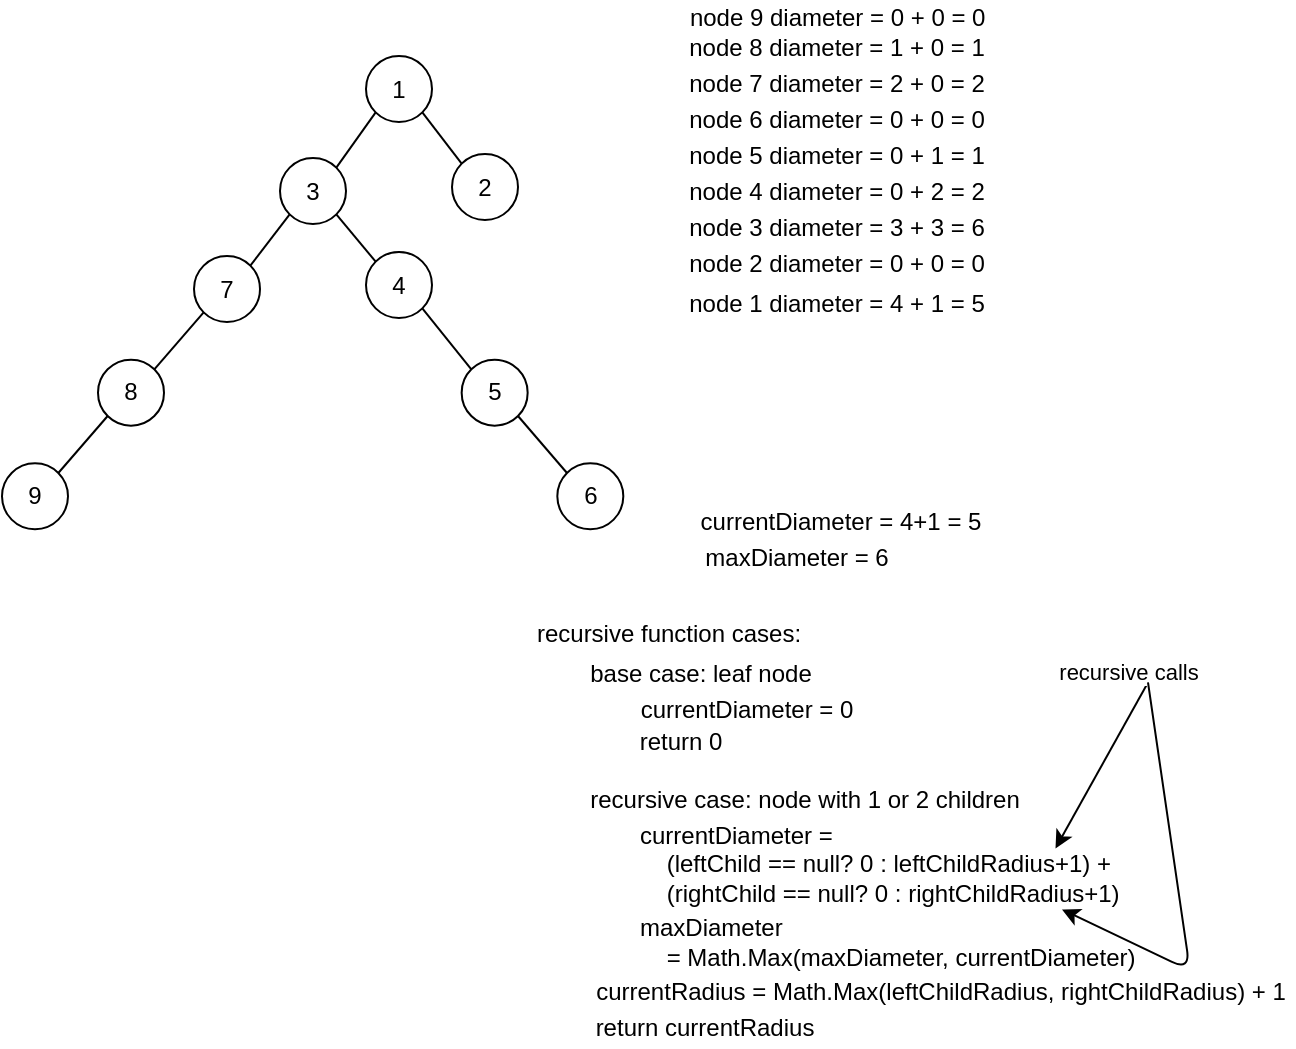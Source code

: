 <mxfile version="14.5.1" type="device" pages="15"><diagram id="nIp8gY-KkT7cABCcbMqU" name="Page-1"><mxGraphModel dx="768" dy="482" grid="0" gridSize="10" guides="1" tooltips="1" connect="1" arrows="1" fold="1" page="1" pageScale="1" pageWidth="850" pageHeight="1100" math="0" shadow="0"><root><mxCell id="0"/><mxCell id="1" parent="0"/><mxCell id="lgqPRRl_YHo7Xo_4cZMh-4" style="rounded=0;orthogonalLoop=1;jettySize=auto;html=1;exitX=0;exitY=1;exitDx=0;exitDy=0;entryX=1;entryY=0;entryDx=0;entryDy=0;endArrow=none;endFill=0;" parent="1" source="lgqPRRl_YHo7Xo_4cZMh-1" target="lgqPRRl_YHo7Xo_4cZMh-2" edge="1"><mxGeometry relative="1" as="geometry"/></mxCell><mxCell id="lgqPRRl_YHo7Xo_4cZMh-5" style="rounded=0;orthogonalLoop=1;jettySize=auto;html=1;exitX=1;exitY=1;exitDx=0;exitDy=0;entryX=0;entryY=0;entryDx=0;entryDy=0;endArrow=none;endFill=0;" parent="1" source="lgqPRRl_YHo7Xo_4cZMh-1" target="lgqPRRl_YHo7Xo_4cZMh-3" edge="1"><mxGeometry relative="1" as="geometry"/></mxCell><mxCell id="lgqPRRl_YHo7Xo_4cZMh-1" value="1" style="ellipse;whiteSpace=wrap;html=1;aspect=fixed;" parent="1" vertex="1"><mxGeometry x="363" y="137" width="33" height="33" as="geometry"/></mxCell><mxCell id="lgqPRRl_YHo7Xo_4cZMh-2" value="3" style="ellipse;whiteSpace=wrap;html=1;aspect=fixed;" parent="1" vertex="1"><mxGeometry x="320" y="188" width="33" height="33" as="geometry"/></mxCell><mxCell id="lgqPRRl_YHo7Xo_4cZMh-3" value="2" style="ellipse;whiteSpace=wrap;html=1;aspect=fixed;" parent="1" vertex="1"><mxGeometry x="406" y="186" width="33" height="33" as="geometry"/></mxCell><mxCell id="lgqPRRl_YHo7Xo_4cZMh-6" style="rounded=0;orthogonalLoop=1;jettySize=auto;html=1;exitX=0;exitY=1;exitDx=0;exitDy=0;entryX=1;entryY=0;entryDx=0;entryDy=0;endArrow=none;endFill=0;" parent="1" source="lgqPRRl_YHo7Xo_4cZMh-2" target="lgqPRRl_YHo7Xo_4cZMh-8" edge="1"><mxGeometry relative="1" as="geometry"><mxPoint x="324.833" y="223.997" as="sourcePoint"/></mxGeometry></mxCell><mxCell id="lgqPRRl_YHo7Xo_4cZMh-7" style="rounded=0;orthogonalLoop=1;jettySize=auto;html=1;exitX=1;exitY=1;exitDx=0;exitDy=0;entryX=0;entryY=0;entryDx=0;entryDy=0;endArrow=none;endFill=0;" parent="1" source="lgqPRRl_YHo7Xo_4cZMh-2" target="lgqPRRl_YHo7Xo_4cZMh-9" edge="1"><mxGeometry relative="1" as="geometry"><mxPoint x="348.167" y="223.997" as="sourcePoint"/></mxGeometry></mxCell><mxCell id="lgqPRRl_YHo7Xo_4cZMh-8" value="7" style="ellipse;whiteSpace=wrap;html=1;aspect=fixed;" parent="1" vertex="1"><mxGeometry x="277" y="237.0" width="33" height="33" as="geometry"/></mxCell><mxCell id="lgqPRRl_YHo7Xo_4cZMh-9" value="4" style="ellipse;whiteSpace=wrap;html=1;aspect=fixed;" parent="1" vertex="1"><mxGeometry x="363" y="235.0" width="33" height="33" as="geometry"/></mxCell><mxCell id="lgqPRRl_YHo7Xo_4cZMh-10" style="rounded=0;orthogonalLoop=1;jettySize=auto;html=1;exitX=0;exitY=1;exitDx=0;exitDy=0;entryX=1;entryY=0;entryDx=0;entryDy=0;endArrow=none;endFill=0;" parent="1" source="lgqPRRl_YHo7Xo_4cZMh-8" target="lgqPRRl_YHo7Xo_4cZMh-11" edge="1"><mxGeometry relative="1" as="geometry"><mxPoint x="281.833" y="276.997" as="sourcePoint"/></mxGeometry></mxCell><mxCell id="lgqPRRl_YHo7Xo_4cZMh-11" value="8" style="ellipse;whiteSpace=wrap;html=1;aspect=fixed;" parent="1" vertex="1"><mxGeometry x="229" y="288.83" width="33" height="33" as="geometry"/></mxCell><mxCell id="lgqPRRl_YHo7Xo_4cZMh-12" style="rounded=0;orthogonalLoop=1;jettySize=auto;html=1;exitX=0;exitY=1;exitDx=0;exitDy=0;entryX=1;entryY=0;entryDx=0;entryDy=0;endArrow=none;endFill=0;" parent="1" source="lgqPRRl_YHo7Xo_4cZMh-11" target="lgqPRRl_YHo7Xo_4cZMh-13" edge="1"><mxGeometry relative="1" as="geometry"><mxPoint x="234.003" y="335.997" as="sourcePoint"/></mxGeometry></mxCell><mxCell id="lgqPRRl_YHo7Xo_4cZMh-13" value="9" style="ellipse;whiteSpace=wrap;html=1;aspect=fixed;" parent="1" vertex="1"><mxGeometry x="181.0" y="340.66" width="33" height="33" as="geometry"/></mxCell><mxCell id="lgqPRRl_YHo7Xo_4cZMh-14" value="5" style="ellipse;whiteSpace=wrap;html=1;aspect=fixed;" parent="1" vertex="1"><mxGeometry x="410.83" y="288.83" width="33" height="33" as="geometry"/></mxCell><mxCell id="lgqPRRl_YHo7Xo_4cZMh-15" style="rounded=0;orthogonalLoop=1;jettySize=auto;html=1;exitX=1;exitY=1;exitDx=0;exitDy=0;entryX=0;entryY=0;entryDx=0;entryDy=0;endArrow=none;endFill=0;" parent="1" source="lgqPRRl_YHo7Xo_4cZMh-9" target="lgqPRRl_YHo7Xo_4cZMh-14" edge="1"><mxGeometry relative="1" as="geometry"><mxPoint x="395.997" y="269.997" as="sourcePoint"/></mxGeometry></mxCell><mxCell id="lgqPRRl_YHo7Xo_4cZMh-16" value="6" style="ellipse;whiteSpace=wrap;html=1;aspect=fixed;" parent="1" vertex="1"><mxGeometry x="458.66" y="340.66" width="33" height="33" as="geometry"/></mxCell><mxCell id="lgqPRRl_YHo7Xo_4cZMh-17" style="rounded=0;orthogonalLoop=1;jettySize=auto;html=1;exitX=1;exitY=1;exitDx=0;exitDy=0;entryX=0;entryY=0;entryDx=0;entryDy=0;endArrow=none;endFill=0;" parent="1" source="lgqPRRl_YHo7Xo_4cZMh-14" target="lgqPRRl_YHo7Xo_4cZMh-16" edge="1"><mxGeometry relative="1" as="geometry"><mxPoint x="443.827" y="321.827" as="sourcePoint"/></mxGeometry></mxCell><mxCell id="lgqPRRl_YHo7Xo_4cZMh-18" value="node 1 diameter = 4 + 1 = 5" style="text;html=1;align=center;verticalAlign=middle;resizable=0;points=[];autosize=1;" parent="1" vertex="1"><mxGeometry x="519" y="252" width="158" height="18" as="geometry"/></mxCell><mxCell id="lgqPRRl_YHo7Xo_4cZMh-20" value="node 2 diameter = 0 + 0 = 0" style="text;html=1;align=center;verticalAlign=middle;resizable=0;points=[];autosize=1;" parent="1" vertex="1"><mxGeometry x="519" y="232" width="158" height="18" as="geometry"/></mxCell><mxCell id="lgqPRRl_YHo7Xo_4cZMh-21" value="node 3 diameter = 3 + 3 = 6" style="text;html=1;align=center;verticalAlign=middle;resizable=0;points=[];autosize=1;" parent="1" vertex="1"><mxGeometry x="519" y="214" width="158" height="18" as="geometry"/></mxCell><mxCell id="lgqPRRl_YHo7Xo_4cZMh-22" value="node 7 diameter = 2 + 0 = 2" style="text;html=1;align=center;verticalAlign=middle;resizable=0;points=[];autosize=1;" parent="1" vertex="1"><mxGeometry x="519" y="142" width="158" height="18" as="geometry"/></mxCell><mxCell id="lgqPRRl_YHo7Xo_4cZMh-23" value="node 4 diameter = 0 + 2 = 2" style="text;html=1;align=center;verticalAlign=middle;resizable=0;points=[];autosize=1;" parent="1" vertex="1"><mxGeometry x="519" y="196" width="158" height="18" as="geometry"/></mxCell><mxCell id="lgqPRRl_YHo7Xo_4cZMh-24" value="node 8 diameter = 1 + 0 = 1" style="text;html=1;align=center;verticalAlign=middle;resizable=0;points=[];autosize=1;" parent="1" vertex="1"><mxGeometry x="519" y="124" width="158" height="18" as="geometry"/></mxCell><mxCell id="lgqPRRl_YHo7Xo_4cZMh-25" value="node 9 diameter = 0 + 0 = 0&amp;nbsp;" style="text;html=1;align=center;verticalAlign=middle;resizable=0;points=[];autosize=1;" parent="1" vertex="1"><mxGeometry x="519" y="109" width="161" height="18" as="geometry"/></mxCell><mxCell id="lgqPRRl_YHo7Xo_4cZMh-26" value="node 5 diameter = 0 + 1 = 1" style="text;html=1;align=center;verticalAlign=middle;resizable=0;points=[];autosize=1;" parent="1" vertex="1"><mxGeometry x="519" y="178" width="158" height="18" as="geometry"/></mxCell><mxCell id="lgqPRRl_YHo7Xo_4cZMh-27" value="node 6 diameter = 0 + 0 = 0" style="text;html=1;align=center;verticalAlign=middle;resizable=0;points=[];autosize=1;" parent="1" vertex="1"><mxGeometry x="519" y="160" width="158" height="18" as="geometry"/></mxCell><mxCell id="lgqPRRl_YHo7Xo_4cZMh-28" value="maxDiameter = 6" style="text;html=1;align=center;verticalAlign=middle;resizable=0;points=[];autosize=1;" parent="1" vertex="1"><mxGeometry x="527" y="379" width="102" height="18" as="geometry"/></mxCell><mxCell id="lgqPRRl_YHo7Xo_4cZMh-29" value="recursive function cases:" style="text;html=1;align=center;verticalAlign=middle;resizable=0;points=[];autosize=1;" parent="1" vertex="1"><mxGeometry x="443" y="417" width="142" height="18" as="geometry"/></mxCell><mxCell id="lgqPRRl_YHo7Xo_4cZMh-31" value="base case: leaf node" style="text;html=1;align=center;verticalAlign=middle;resizable=0;points=[];autosize=1;" parent="1" vertex="1"><mxGeometry x="469" y="436.64" width="121" height="18" as="geometry"/></mxCell><mxCell id="lgqPRRl_YHo7Xo_4cZMh-32" value="currentDiameter = 4+1 = 5" style="text;html=1;align=center;verticalAlign=middle;resizable=0;points=[];autosize=1;" parent="1" vertex="1"><mxGeometry x="524" y="361" width="151" height="18" as="geometry"/></mxCell><mxCell id="lgqPRRl_YHo7Xo_4cZMh-33" value="currentDiameter = 0" style="text;html=1;align=center;verticalAlign=middle;resizable=0;points=[];autosize=1;" parent="1" vertex="1"><mxGeometry x="494" y="454.64" width="117" height="18" as="geometry"/></mxCell><mxCell id="lgqPRRl_YHo7Xo_4cZMh-34" value="maxDiameter &lt;br&gt;&amp;nbsp; &amp;nbsp; = Math.Max(maxDiameter, currentDiameter)" style="text;html=1;align=left;verticalAlign=middle;resizable=0;points=[];autosize=1;" parent="1" vertex="1"><mxGeometry x="498" y="564.24" width="258" height="32" as="geometry"/></mxCell><mxCell id="lgqPRRl_YHo7Xo_4cZMh-35" value="recursive case: node with 1 or 2 children" style="text;html=1;align=center;verticalAlign=middle;resizable=0;points=[];autosize=1;" parent="1" vertex="1"><mxGeometry x="469" y="500.24" width="225" height="18" as="geometry"/></mxCell><mxCell id="lgqPRRl_YHo7Xo_4cZMh-36" value="currentDiameter = &lt;br&gt;&amp;nbsp; &amp;nbsp; (leftChild == null? 0 : leftChildRadius+1) +&lt;br&gt;&amp;nbsp; &amp;nbsp; (rightChild == null? 0 : rightChildRadius+1)" style="text;html=1;align=left;verticalAlign=middle;resizable=0;points=[];autosize=1;" parent="1" vertex="1"><mxGeometry x="498" y="518.24" width="250" height="46" as="geometry"/></mxCell><mxCell id="lgqPRRl_YHo7Xo_4cZMh-37" value="" style="endArrow=classic;html=1;entryX=0.839;entryY=0.326;entryDx=0;entryDy=0;entryPerimeter=0;" parent="1" target="lgqPRRl_YHo7Xo_4cZMh-36" edge="1"><mxGeometry width="50" height="50" relative="1" as="geometry"><mxPoint x="754" y="450.24" as="sourcePoint"/><mxPoint x="754" y="514.24" as="targetPoint"/></mxGeometry></mxCell><mxCell id="lgqPRRl_YHo7Xo_4cZMh-38" value="recursive calls" style="edgeLabel;html=1;align=center;verticalAlign=middle;resizable=0;points=[];" parent="lgqPRRl_YHo7Xo_4cZMh-37" vertex="1" connectable="0"><mxGeometry x="-0.496" y="-1" relative="1" as="geometry"><mxPoint x="2" y="-25.86" as="offset"/></mxGeometry></mxCell><mxCell id="lgqPRRl_YHo7Xo_4cZMh-39" value="" style="endArrow=classic;html=1;entryX=0.852;entryY=0.989;entryDx=0;entryDy=0;entryPerimeter=0;" parent="1" target="lgqPRRl_YHo7Xo_4cZMh-36" edge="1"><mxGeometry width="50" height="50" relative="1" as="geometry"><mxPoint x="754" y="450.24" as="sourcePoint"/><mxPoint x="687.979" y="526.236" as="targetPoint"/><Array as="points"><mxPoint x="775" y="594.24"/></Array></mxGeometry></mxCell><mxCell id="lgqPRRl_YHo7Xo_4cZMh-41" value="return currentRadius" style="text;html=1;align=center;verticalAlign=middle;resizable=0;points=[];autosize=1;" parent="1" vertex="1"><mxGeometry x="472" y="614.24" width="119" height="18" as="geometry"/></mxCell><mxCell id="lgqPRRl_YHo7Xo_4cZMh-42" value="return 0" style="text;html=1;align=center;verticalAlign=middle;resizable=0;points=[];autosize=1;" parent="1" vertex="1"><mxGeometry x="494" y="471" width="51" height="18" as="geometry"/></mxCell><mxCell id="lgqPRRl_YHo7Xo_4cZMh-43" value="currentRadius = Math.Max(&lt;span style=&quot;text-align: left&quot;&gt;leftChildRadius, rightChildRadius) + 1&lt;/span&gt;" style="text;html=1;align=center;verticalAlign=middle;resizable=0;points=[];autosize=1;" parent="1" vertex="1"><mxGeometry x="472" y="596.24" width="355" height="18" as="geometry"/></mxCell></root></mxGraphModel></diagram><diagram id="G0Ulr8uWvPBHhVaYGvXo" name="Page-2"><mxGraphModel dx="782" dy="497" grid="0" gridSize="10" guides="1" tooltips="1" connect="1" arrows="1" fold="1" page="1" pageScale="1" pageWidth="850" pageHeight="1100" math="0" shadow="0"><root><mxCell id="2HaaaizvecMLNI8YWr_w-0"/><mxCell id="2HaaaizvecMLNI8YWr_w-1" parent="2HaaaizvecMLNI8YWr_w-0"/><mxCell id="PiN-MgzoHFmIfnGM8OKM-0" style="rounded=0;orthogonalLoop=1;jettySize=auto;html=1;exitX=0;exitY=1;exitDx=0;exitDy=0;entryX=1;entryY=0;entryDx=0;entryDy=0;endArrow=none;endFill=0;" parent="2HaaaizvecMLNI8YWr_w-1" source="PiN-MgzoHFmIfnGM8OKM-2" target="PiN-MgzoHFmIfnGM8OKM-3" edge="1"><mxGeometry relative="1" as="geometry"/></mxCell><mxCell id="PiN-MgzoHFmIfnGM8OKM-1" style="rounded=0;orthogonalLoop=1;jettySize=auto;html=1;exitX=1;exitY=1;exitDx=0;exitDy=0;entryX=0;entryY=0;entryDx=0;entryDy=0;endArrow=none;endFill=0;" parent="2HaaaizvecMLNI8YWr_w-1" source="PiN-MgzoHFmIfnGM8OKM-2" target="PiN-MgzoHFmIfnGM8OKM-4" edge="1"><mxGeometry relative="1" as="geometry"/></mxCell><mxCell id="PiN-MgzoHFmIfnGM8OKM-2" value="1" style="ellipse;whiteSpace=wrap;html=1;aspect=fixed;" parent="2HaaaizvecMLNI8YWr_w-1" vertex="1"><mxGeometry x="294" y="109" width="33" height="33" as="geometry"/></mxCell><mxCell id="PiN-MgzoHFmIfnGM8OKM-3" value="2" style="ellipse;whiteSpace=wrap;html=1;aspect=fixed;" parent="2HaaaizvecMLNI8YWr_w-1" vertex="1"><mxGeometry x="251" y="160" width="33" height="33" as="geometry"/></mxCell><mxCell id="PiN-MgzoHFmIfnGM8OKM-4" value="3" style="ellipse;whiteSpace=wrap;html=1;aspect=fixed;" parent="2HaaaizvecMLNI8YWr_w-1" vertex="1"><mxGeometry x="337" y="158" width="33" height="33" as="geometry"/></mxCell><mxCell id="PiN-MgzoHFmIfnGM8OKM-5" style="rounded=0;orthogonalLoop=1;jettySize=auto;html=1;exitX=0;exitY=1;exitDx=0;exitDy=0;entryX=1;entryY=0;entryDx=0;entryDy=0;endArrow=none;endFill=0;" parent="2HaaaizvecMLNI8YWr_w-1" source="PiN-MgzoHFmIfnGM8OKM-3" target="PiN-MgzoHFmIfnGM8OKM-7" edge="1"><mxGeometry relative="1" as="geometry"><mxPoint x="255.833" y="195.997" as="sourcePoint"/></mxGeometry></mxCell><mxCell id="PiN-MgzoHFmIfnGM8OKM-6" style="rounded=0;orthogonalLoop=1;jettySize=auto;html=1;exitX=1;exitY=1;exitDx=0;exitDy=0;entryX=0;entryY=0;entryDx=0;entryDy=0;endArrow=none;endFill=0;" parent="2HaaaizvecMLNI8YWr_w-1" source="PiN-MgzoHFmIfnGM8OKM-3" target="PiN-MgzoHFmIfnGM8OKM-8" edge="1"><mxGeometry relative="1" as="geometry"><mxPoint x="279.167" y="195.997" as="sourcePoint"/></mxGeometry></mxCell><mxCell id="PiN-MgzoHFmIfnGM8OKM-7" value="4" style="ellipse;whiteSpace=wrap;html=1;aspect=fixed;" parent="2HaaaizvecMLNI8YWr_w-1" vertex="1"><mxGeometry x="208" y="209.0" width="33" height="33" as="geometry"/></mxCell><mxCell id="PiN-MgzoHFmIfnGM8OKM-8" value="5" style="ellipse;whiteSpace=wrap;html=1;aspect=fixed;" parent="2HaaaizvecMLNI8YWr_w-1" vertex="1"><mxGeometry x="294" y="207.0" width="33" height="33" as="geometry"/></mxCell><mxCell id="PiN-MgzoHFmIfnGM8OKM-9" style="rounded=0;orthogonalLoop=1;jettySize=auto;html=1;exitX=0;exitY=1;exitDx=0;exitDy=0;entryX=1;entryY=0;entryDx=0;entryDy=0;endArrow=none;endFill=0;" parent="2HaaaizvecMLNI8YWr_w-1" source="PiN-MgzoHFmIfnGM8OKM-8" target="PiN-MgzoHFmIfnGM8OKM-10" edge="1"><mxGeometry relative="1" as="geometry"><mxPoint x="290.413" y="239.997" as="sourcePoint"/></mxGeometry></mxCell><mxCell id="PiN-MgzoHFmIfnGM8OKM-10" value="7" style="ellipse;whiteSpace=wrap;html=1;aspect=fixed;" parent="2HaaaizvecMLNI8YWr_w-1" vertex="1"><mxGeometry x="251.0" y="254.0" width="33" height="33" as="geometry"/></mxCell><mxCell id="PiN-MgzoHFmIfnGM8OKM-17" style="rounded=0;orthogonalLoop=1;jettySize=auto;html=1;entryX=0;entryY=0;entryDx=0;entryDy=0;endArrow=none;endFill=0;" parent="2HaaaizvecMLNI8YWr_w-1" target="PiN-MgzoHFmIfnGM8OKM-18" edge="1"><mxGeometry relative="1" as="geometry"><mxPoint x="322" y="235" as="sourcePoint"/></mxGeometry></mxCell><mxCell id="PiN-MgzoHFmIfnGM8OKM-18" value="8" style="ellipse;whiteSpace=wrap;html=1;aspect=fixed;" parent="2HaaaizvecMLNI8YWr_w-1" vertex="1"><mxGeometry x="337" y="254.0" width="33" height="33" as="geometry"/></mxCell><mxCell id="PiN-MgzoHFmIfnGM8OKM-21" style="rounded=0;orthogonalLoop=1;jettySize=auto;html=1;exitX=1;exitY=1;exitDx=0;exitDy=0;entryX=0;entryY=0;entryDx=0;entryDy=0;endArrow=none;endFill=0;" parent="2HaaaizvecMLNI8YWr_w-1" source="PiN-MgzoHFmIfnGM8OKM-4" target="PiN-MgzoHFmIfnGM8OKM-22" edge="1"><mxGeometry relative="1" as="geometry"><mxPoint x="391.167" y="192.997" as="sourcePoint"/></mxGeometry></mxCell><mxCell id="PiN-MgzoHFmIfnGM8OKM-22" value="6" style="ellipse;whiteSpace=wrap;html=1;aspect=fixed;" parent="2HaaaizvecMLNI8YWr_w-1" vertex="1"><mxGeometry x="380" y="207.0" width="33" height="33" as="geometry"/></mxCell></root></mxGraphModel></diagram><diagram id="EeXQ9yzAu6_3gjqK6653" name="Page-3"><mxGraphModel dx="1038" dy="641" grid="0" gridSize="10" guides="1" tooltips="1" connect="1" arrows="1" fold="1" page="1" pageScale="1" pageWidth="850" pageHeight="1100" math="0" shadow="0"><root><mxCell id="cuDc-obO_IrBOkov2JvK-0"/><mxCell id="cuDc-obO_IrBOkov2JvK-1" parent="cuDc-obO_IrBOkov2JvK-0"/><mxCell id="_-HP81jykfkPCwyG3pBu-0" value="input = [75, 105, 120, 75, 90, 135]" style="text;whiteSpace=wrap;html=1;" parent="cuDc-obO_IrBOkov2JvK-1" vertex="1"><mxGeometry x="105" y="103" width="184.83" height="28" as="geometry"/></mxCell><mxCell id="_-HP81jykfkPCwyG3pBu-1" value="output = 330 // 75 + 120 + 135" style="text;whiteSpace=wrap;html=1;" parent="cuDc-obO_IrBOkov2JvK-1" vertex="1"><mxGeometry x="105" y="137" width="184.83" height="28" as="geometry"/></mxCell><mxCell id="_-HP81jykfkPCwyG3pBu-31" value="CASE 1" style="text;html=1;align=center;verticalAlign=middle;resizable=0;points=[];autosize=1;" parent="cuDc-obO_IrBOkov2JvK-1" vertex="1"><mxGeometry x="154" y="74" width="53" height="18" as="geometry"/></mxCell><mxCell id="_-HP81jykfkPCwyG3pBu-32" value="array = [105, 75, 120, 75, 90, 135, 65]" style="text;whiteSpace=wrap;html=1;" parent="cuDc-obO_IrBOkov2JvK-1" vertex="1"><mxGeometry x="356" y="103" width="205" height="28" as="geometry"/></mxCell><mxCell id="_-HP81jykfkPCwyG3pBu-33" value="CASE 2" style="text;html=1;align=center;verticalAlign=middle;resizable=0;points=[];autosize=1;" parent="cuDc-obO_IrBOkov2JvK-1" vertex="1"><mxGeometry x="421.91" y="74" width="53" height="18" as="geometry"/></mxCell><mxCell id="_-HP81jykfkPCwyG3pBu-34" value="output = 380 // 105 + 120 + 90 + 65" style="text;whiteSpace=wrap;html=1;" parent="cuDc-obO_IrBOkov2JvK-1" vertex="1"><mxGeometry x="355.99" y="133" width="201.01" height="28" as="geometry"/></mxCell><mxCell id="_-HP81jykfkPCwyG3pBu-35" value="maxSums = [75, 105, 195, 195, 285, 330]" style="text;whiteSpace=wrap;html=1;" parent="cuDc-obO_IrBOkov2JvK-1" vertex="1"><mxGeometry x="78" y="198" width="225" height="28" as="geometry"/></mxCell><mxCell id="_-HP81jykfkPCwyG3pBu-36" value="maxSums = [105, 105, 225, 225, 315, 360, 380]" style="text;whiteSpace=wrap;html=1;" parent="cuDc-obO_IrBOkov2JvK-1" vertex="1"><mxGeometry x="355.99" y="161" width="261.82" height="28" as="geometry"/></mxCell><mxCell id="_-HP81jykfkPCwyG3pBu-37" value="" style="endArrow=none;html=1;" parent="cuDc-obO_IrBOkov2JvK-1" edge="1"><mxGeometry width="50" height="50" relative="1" as="geometry"><mxPoint x="318" y="342" as="sourcePoint"/><mxPoint x="318" y="74" as="targetPoint"/></mxGeometry></mxCell><mxCell id="_-HP81jykfkPCwyG3pBu-38" value="" style="endArrow=classic;html=1;entryX=0.333;entryY=0.893;entryDx=0;entryDy=0;entryPerimeter=0;" parent="cuDc-obO_IrBOkov2JvK-1" target="_-HP81jykfkPCwyG3pBu-35" edge="1"><mxGeometry width="50" height="50" relative="1" as="geometry"><mxPoint x="121.48" y="274" as="sourcePoint"/><mxPoint x="171.48" y="224" as="targetPoint"/></mxGeometry></mxCell><mxCell id="_-HP81jykfkPCwyG3pBu-39" value="first number" style="edgeLabel;html=1;align=center;verticalAlign=middle;resizable=0;points=[];" parent="_-HP81jykfkPCwyG3pBu-38" vertex="1" connectable="0"><mxGeometry x="-0.46" y="-2" relative="1" as="geometry"><mxPoint as="offset"/></mxGeometry></mxCell><mxCell id="_-HP81jykfkPCwyG3pBu-40" value="" style="endArrow=classic;html=1;entryX=0.449;entryY=0.821;entryDx=0;entryDy=0;entryPerimeter=0;" parent="cuDc-obO_IrBOkov2JvK-1" target="_-HP81jykfkPCwyG3pBu-35" edge="1"><mxGeometry width="50" height="50" relative="1" as="geometry"><mxPoint x="125.48" y="331" as="sourcePoint"/><mxPoint x="188.48" y="223" as="targetPoint"/></mxGeometry></mxCell><mxCell id="_-HP81jykfkPCwyG3pBu-41" value="max(first, second)" style="edgeLabel;html=1;align=center;verticalAlign=middle;resizable=0;points=[];" parent="_-HP81jykfkPCwyG3pBu-40" vertex="1" connectable="0"><mxGeometry x="-0.46" y="-2" relative="1" as="geometry"><mxPoint x="-37.25" y="-2.02" as="offset"/></mxGeometry></mxCell><mxCell id="_-HP81jykfkPCwyG3pBu-42" value="" style="endArrow=classic;startArrow=classic;html=1;" parent="cuDc-obO_IrBOkov2JvK-1" edge="1"><mxGeometry width="50" height="50" relative="1" as="geometry"><mxPoint x="198" y="231" as="sourcePoint"/><mxPoint x="297" y="231" as="targetPoint"/></mxGeometry></mxCell><mxCell id="_-HP81jykfkPCwyG3pBu-43" value="" style="endArrow=none;html=1;" parent="cuDc-obO_IrBOkov2JvK-1" edge="1"><mxGeometry width="50" height="50" relative="1" as="geometry"><mxPoint x="197.13" y="263" as="sourcePoint"/><mxPoint x="197.13" y="219" as="targetPoint"/></mxGeometry></mxCell><mxCell id="_-HP81jykfkPCwyG3pBu-44" value="" style="endArrow=none;html=1;" parent="cuDc-obO_IrBOkov2JvK-1" edge="1"><mxGeometry width="50" height="50" relative="1" as="geometry"><mxPoint x="297" y="262" as="sourcePoint"/><mxPoint x="297" y="218" as="targetPoint"/></mxGeometry></mxCell><mxCell id="_-HP81jykfkPCwyG3pBu-45" value="" style="endArrow=classic;html=1;" parent="cuDc-obO_IrBOkov2JvK-1" edge="1"><mxGeometry width="50" height="50" relative="1" as="geometry"><mxPoint x="236" y="318" as="sourcePoint"/><mxPoint x="236.01" y="236" as="targetPoint"/></mxGeometry></mxCell><mxCell id="_-HP81jykfkPCwyG3pBu-46" value="max(&lt;br&gt;&lt;span style=&quot;font-size: 12px&quot;&gt;&amp;nbsp; &amp;nbsp; maxSums[&lt;/span&gt;i-1],&amp;nbsp;&lt;br&gt;&lt;span style=&quot;font-size: 12px&quot;&gt;&amp;nbsp; &amp;nbsp; maxSums[&lt;/span&gt;i-2] +&amp;nbsp;&lt;span style=&quot;font-size: 12px&quot;&gt;input[i]&lt;br&gt;&lt;div&gt;)&lt;/div&gt;&lt;/span&gt;" style="edgeLabel;html=1;align=left;verticalAlign=middle;resizable=0;points=[];" parent="_-HP81jykfkPCwyG3pBu-45" vertex="1" connectable="0"><mxGeometry x="-0.46" y="-2" relative="1" as="geometry"><mxPoint x="-69" y="36.29" as="offset"/></mxGeometry></mxCell><mxCell id="_-HP81jykfkPCwyG3pBu-48" value="" style="endArrow=classic;html=1;exitX=0.905;exitY=0.143;exitDx=0;exitDy=0;exitPerimeter=0;edgeStyle=orthogonalEdgeStyle;" parent="cuDc-obO_IrBOkov2JvK-1" source="_-HP81jykfkPCwyG3pBu-36" edge="1"><mxGeometry width="50" height="50" relative="1" as="geometry"><mxPoint x="596" y="170" as="sourcePoint"/><mxPoint x="416" y="138" as="targetPoint"/><Array as="points"><mxPoint x="593" y="127"/><mxPoint x="416" y="127"/></Array></mxGeometry></mxCell><mxCell id="_-HP81jykfkPCwyG3pBu-49" value="" style="endArrow=classic;html=1;entryX=0.325;entryY=0.929;entryDx=0;entryDy=0;entryPerimeter=0;" parent="cuDc-obO_IrBOkov2JvK-1" target="_-HP81jykfkPCwyG3pBu-1" edge="1"><mxGeometry width="50" height="50" relative="1" as="geometry"><mxPoint x="285" y="203" as="sourcePoint"/><mxPoint x="335" y="153" as="targetPoint"/></mxGeometry></mxCell></root></mxGraphModel></diagram><diagram id="RomykeSHQUk40S0WE1CC" name="Page-4"><mxGraphModel dx="716" dy="442" grid="0" gridSize="10" guides="1" tooltips="1" connect="1" arrows="1" fold="1" page="1" pageScale="1" pageWidth="850" pageHeight="1100" math="0" shadow="0"><root><mxCell id="UE2pO5-GM6e5UTz5sCyp-0"/><mxCell id="UE2pO5-GM6e5UTz5sCyp-1" parent="UE2pO5-GM6e5UTz5sCyp-0"/><mxCell id="UE2pO5-GM6e5UTz5sCyp-2" value="n = 6" style="text;html=1;align=center;verticalAlign=middle;resizable=0;points=[];autosize=1;" parent="UE2pO5-GM6e5UTz5sCyp-1" vertex="1"><mxGeometry x="172" y="79" width="37" height="18" as="geometry"/></mxCell><mxCell id="UE2pO5-GM6e5UTz5sCyp-3" value="denoms = [1, 5]" style="text;html=1;align=center;verticalAlign=middle;resizable=0;points=[];autosize=1;" parent="UE2pO5-GM6e5UTz5sCyp-1" vertex="1"><mxGeometry x="172" y="102" width="93" height="18" as="geometry"/></mxCell><mxCell id="UE2pO5-GM6e5UTz5sCyp-5" value="output = 2 // 6x1 and 1x1 + 1x5" style="text;html=1;align=center;verticalAlign=middle;resizable=0;points=[];autosize=1;" parent="UE2pO5-GM6e5UTz5sCyp-1" vertex="1"><mxGeometry x="175" y="125" width="175" height="18" as="geometry"/></mxCell><mxCell id="UE2pO5-GM6e5UTz5sCyp-6" value="int NumberOfWaysToMakeChange(int n, int[] denoms)" style="text;html=1;align=center;verticalAlign=middle;resizable=0;points=[];autosize=1;" parent="UE2pO5-GM6e5UTz5sCyp-1" vertex="1"><mxGeometry x="172" y="28" width="298" height="18" as="geometry"/></mxCell><mxCell id="UE2pO5-GM6e5UTz5sCyp-7" value="n = 6" style="text;html=1;align=center;verticalAlign=middle;resizable=0;points=[];autosize=1;" parent="UE2pO5-GM6e5UTz5sCyp-1" vertex="1"><mxGeometry x="173.5" y="170" width="37" height="18" as="geometry"/></mxCell><mxCell id="UE2pO5-GM6e5UTz5sCyp-8" value="denoms = [1, 2, 3, 4]" style="text;html=1;align=center;verticalAlign=middle;resizable=0;points=[];autosize=1;" parent="UE2pO5-GM6e5UTz5sCyp-1" vertex="1"><mxGeometry x="173.5" y="193" width="120" height="18" as="geometry"/></mxCell><mxCell id="UE2pO5-GM6e5UTz5sCyp-9" value="output = 9&amp;nbsp;" style="text;html=1;align=center;verticalAlign=middle;resizable=0;points=[];autosize=1;" parent="UE2pO5-GM6e5UTz5sCyp-1" vertex="1"><mxGeometry x="231.5" y="280" width="67" height="18" as="geometry"/></mxCell><mxCell id="UE2pO5-GM6e5UTz5sCyp-10" value="4+2, 4+1+1, &lt;br&gt;3+3, 3+2+1, 3+1+1+1, &lt;br&gt;2+2+2, 2+2+1+1, 2+1+1+1+1,&lt;br&gt;1+1+1+1+1+1" style="text;html=1;align=left;verticalAlign=middle;resizable=0;points=[];autosize=1;" parent="UE2pO5-GM6e5UTz5sCyp-1" vertex="1"><mxGeometry x="180" y="216" width="170" height="60" as="geometry"/></mxCell><mxCell id="M1Y0xnwipWqAmqF3_8ck-0" value="Dynamic Programming" style="text;html=1;align=center;verticalAlign=middle;resizable=0;points=[];autosize=1;" vertex="1" parent="UE2pO5-GM6e5UTz5sCyp-1"><mxGeometry x="167.5" y="349" width="132" height="18" as="geometry"/></mxCell><mxCell id="M1Y0xnwipWqAmqF3_8ck-1" value="f(6) = 1 + f(5)" style="text;html=1;align=center;verticalAlign=middle;resizable=0;points=[];autosize=1;" vertex="1" parent="UE2pO5-GM6e5UTz5sCyp-1"><mxGeometry x="172" y="367" width="80" height="18" as="geometry"/></mxCell><mxCell id="M1Y0xnwipWqAmqF3_8ck-2" value="" style="endArrow=none;html=1;" edge="1" parent="UE2pO5-GM6e5UTz5sCyp-1"><mxGeometry width="50" height="50" relative="1" as="geometry"><mxPoint x="129" y="162" as="sourcePoint"/><mxPoint x="667" y="162" as="targetPoint"/></mxGeometry></mxCell><mxCell id="M1Y0xnwipWqAmqF3_8ck-4" value="ways =" style="text;html=1;align=center;verticalAlign=middle;resizable=0;points=[];autosize=1;" vertex="1" parent="UE2pO5-GM6e5UTz5sCyp-1"><mxGeometry x="153" y="411" width="48" height="18" as="geometry"/></mxCell><mxCell id="M1Y0xnwipWqAmqF3_8ck-5" value="[1, 1, 2, 3, 5, 6, 9]" style="text;html=1;align=center;verticalAlign=middle;resizable=0;points=[];autosize=1;" vertex="1" parent="UE2pO5-GM6e5UTz5sCyp-1"><mxGeometry x="206" y="411" width="104" height="18" as="geometry"/></mxCell><mxCell id="M1Y0xnwipWqAmqF3_8ck-6" value="&amp;nbsp;0, 1, 2, 3, 4, 5, 6" style="text;html=1;align=center;verticalAlign=middle;resizable=0;points=[];autosize=1;" vertex="1" parent="UE2pO5-GM6e5UTz5sCyp-1"><mxGeometry x="207" y="435" width="100" height="18" as="geometry"/></mxCell><mxCell id="M1Y0xnwipWqAmqF3_8ck-7" value="index/amount =" style="text;html=1;align=center;verticalAlign=middle;resizable=0;points=[];autosize=1;" vertex="1" parent="UE2pO5-GM6e5UTz5sCyp-1"><mxGeometry x="109" y="435" width="92" height="18" as="geometry"/></mxCell><mxCell id="o4LrPgVITt4u-I8OKvcp-0" value="3&lt;br&gt;2+1&lt;br&gt;1+1+1" style="text;html=1;align=center;verticalAlign=middle;resizable=0;points=[];autosize=1;fontSize=12;" vertex="1" parent="UE2pO5-GM6e5UTz5sCyp-1"><mxGeometry x="391" y="313" width="44" height="45" as="geometry"/></mxCell><mxCell id="o4LrPgVITt4u-I8OKvcp-2" value="4&lt;br&gt;3+1&lt;br&gt;2+2&lt;br&gt;2+1+1&lt;br&gt;1+1+1+1" style="text;html=1;align=center;verticalAlign=middle;resizable=0;points=[];autosize=1;fontSize=12;" vertex="1" parent="UE2pO5-GM6e5UTz5sCyp-1"><mxGeometry x="450" y="300" width="58" height="72" as="geometry"/></mxCell><mxCell id="o4LrPgVITt4u-I8OKvcp-3" value="ways =" style="text;html=1;align=center;verticalAlign=middle;resizable=0;points=[];autosize=1;" vertex="1" parent="UE2pO5-GM6e5UTz5sCyp-1"><mxGeometry x="388" y="411" width="48" height="18" as="geometry"/></mxCell><mxCell id="o4LrPgVITt4u-I8OKvcp-4" value="[1, 1, 1, 1, 1, 1, 1]" style="text;html=1;align=center;verticalAlign=middle;resizable=0;points=[];autosize=1;" vertex="1" parent="UE2pO5-GM6e5UTz5sCyp-1"><mxGeometry x="441" y="411" width="104" height="18" as="geometry"/></mxCell><mxCell id="o4LrPgVITt4u-I8OKvcp-5" value="&amp;nbsp;0, 1, 2, 3, 4, 5, 6" style="text;html=1;align=center;verticalAlign=middle;resizable=0;points=[];autosize=1;" vertex="1" parent="UE2pO5-GM6e5UTz5sCyp-1"><mxGeometry x="442" y="435" width="100" height="18" as="geometry"/></mxCell><mxCell id="o4LrPgVITt4u-I8OKvcp-6" value="index/amount =" style="text;html=1;align=center;verticalAlign=middle;resizable=0;points=[];autosize=1;" vertex="1" parent="UE2pO5-GM6e5UTz5sCyp-1"><mxGeometry x="344" y="435" width="92" height="18" as="geometry"/></mxCell><mxCell id="o4LrPgVITt4u-I8OKvcp-7" value="1$" style="text;html=1;align=center;verticalAlign=middle;resizable=0;points=[];autosize=1;fontSize=12;" vertex="1" parent="UE2pO5-GM6e5UTz5sCyp-1"><mxGeometry x="597" y="413" width="24" height="18" as="geometry"/></mxCell><mxCell id="o4LrPgVITt4u-I8OKvcp-8" value="ways =" style="text;html=1;align=center;verticalAlign=middle;resizable=0;points=[];autosize=1;" vertex="1" parent="UE2pO5-GM6e5UTz5sCyp-1"><mxGeometry x="394" y="505" width="48" height="18" as="geometry"/></mxCell><mxCell id="o4LrPgVITt4u-I8OKvcp-9" value="[1, 1, 2, 2, 3, 3, 4]" style="text;html=1;align=center;verticalAlign=middle;resizable=0;points=[];autosize=1;" vertex="1" parent="UE2pO5-GM6e5UTz5sCyp-1"><mxGeometry x="447" y="505" width="104" height="18" as="geometry"/></mxCell><mxCell id="o4LrPgVITt4u-I8OKvcp-10" value="&amp;nbsp;0, 1, 2, 3, 4, 5, 6" style="text;html=1;align=center;verticalAlign=middle;resizable=0;points=[];autosize=1;" vertex="1" parent="UE2pO5-GM6e5UTz5sCyp-1"><mxGeometry x="448" y="529" width="100" height="18" as="geometry"/></mxCell><mxCell id="o4LrPgVITt4u-I8OKvcp-11" value="index/amount =" style="text;html=1;align=center;verticalAlign=middle;resizable=0;points=[];autosize=1;" vertex="1" parent="UE2pO5-GM6e5UTz5sCyp-1"><mxGeometry x="350" y="529" width="92" height="18" as="geometry"/></mxCell><mxCell id="o4LrPgVITt4u-I8OKvcp-12" value="2$" style="text;html=1;align=center;verticalAlign=middle;resizable=0;points=[];autosize=1;fontSize=12;" vertex="1" parent="UE2pO5-GM6e5UTz5sCyp-1"><mxGeometry x="600" y="507" width="24" height="18" as="geometry"/></mxCell><mxCell id="o4LrPgVITt4u-I8OKvcp-13" value="ways =" style="text;html=1;align=center;verticalAlign=middle;resizable=0;points=[];autosize=1;" vertex="1" parent="UE2pO5-GM6e5UTz5sCyp-1"><mxGeometry x="394" y="575" width="48" height="18" as="geometry"/></mxCell><mxCell id="o4LrPgVITt4u-I8OKvcp-14" value="[1, 1, 2, 3, 4, 5, 7]" style="text;html=1;align=center;verticalAlign=middle;resizable=0;points=[];autosize=1;" vertex="1" parent="UE2pO5-GM6e5UTz5sCyp-1"><mxGeometry x="447" y="575" width="104" height="18" as="geometry"/></mxCell><mxCell id="o4LrPgVITt4u-I8OKvcp-15" value="&amp;nbsp;0, 1, 2, 3, 4, 5, 6" style="text;html=1;align=center;verticalAlign=middle;resizable=0;points=[];autosize=1;" vertex="1" parent="UE2pO5-GM6e5UTz5sCyp-1"><mxGeometry x="448" y="599" width="100" height="18" as="geometry"/></mxCell><mxCell id="o4LrPgVITt4u-I8OKvcp-16" value="index/amount =" style="text;html=1;align=center;verticalAlign=middle;resizable=0;points=[];autosize=1;" vertex="1" parent="UE2pO5-GM6e5UTz5sCyp-1"><mxGeometry x="350" y="599" width="92" height="18" as="geometry"/></mxCell><mxCell id="o4LrPgVITt4u-I8OKvcp-17" value="3$" style="text;html=1;align=center;verticalAlign=middle;resizable=0;points=[];autosize=1;fontSize=12;" vertex="1" parent="UE2pO5-GM6e5UTz5sCyp-1"><mxGeometry x="600" y="577" width="24" height="18" as="geometry"/></mxCell><mxCell id="o4LrPgVITt4u-I8OKvcp-18" value="ways =" style="text;html=1;align=center;verticalAlign=middle;resizable=0;points=[];autosize=1;" vertex="1" parent="UE2pO5-GM6e5UTz5sCyp-1"><mxGeometry x="400" y="640" width="48" height="18" as="geometry"/></mxCell><mxCell id="o4LrPgVITt4u-I8OKvcp-19" value="[1, 1, 2, 3, 5, 6, 9]" style="text;html=1;align=center;verticalAlign=middle;resizable=0;points=[];autosize=1;" vertex="1" parent="UE2pO5-GM6e5UTz5sCyp-1"><mxGeometry x="453" y="640" width="104" height="18" as="geometry"/></mxCell><mxCell id="o4LrPgVITt4u-I8OKvcp-20" value="&amp;nbsp;0, 1, 2, 3, 4, 5, 6" style="text;html=1;align=center;verticalAlign=middle;resizable=0;points=[];autosize=1;" vertex="1" parent="UE2pO5-GM6e5UTz5sCyp-1"><mxGeometry x="454" y="664" width="100" height="18" as="geometry"/></mxCell><mxCell id="o4LrPgVITt4u-I8OKvcp-21" value="index/amount =" style="text;html=1;align=center;verticalAlign=middle;resizable=0;points=[];autosize=1;" vertex="1" parent="UE2pO5-GM6e5UTz5sCyp-1"><mxGeometry x="356" y="664" width="92" height="18" as="geometry"/></mxCell><mxCell id="o4LrPgVITt4u-I8OKvcp-22" value="4$" style="text;html=1;align=center;verticalAlign=middle;resizable=0;points=[];autosize=1;fontSize=12;" vertex="1" parent="UE2pO5-GM6e5UTz5sCyp-1"><mxGeometry x="600" y="643" width="24" height="18" as="geometry"/></mxCell><mxCell id="o4LrPgVITt4u-I8OKvcp-23" value="4+1&lt;br&gt;3+2&lt;br&gt;3+1+1&lt;br&gt;2+2+1&lt;br&gt;2+1+1+1&lt;br&gt;1+1+1+1+1" style="text;html=1;align=center;verticalAlign=middle;resizable=0;points=[];autosize=1;fontSize=12;" vertex="1" parent="UE2pO5-GM6e5UTz5sCyp-1"><mxGeometry x="528" y="284" width="72" height="86" as="geometry"/></mxCell></root></mxGraphModel></diagram><diagram id="-6wdBFNE941edcn9SoU-" name="Page-5"><mxGraphModel dx="865" dy="534" grid="0" gridSize="10" guides="1" tooltips="1" connect="1" arrows="1" fold="1" page="1" pageScale="1" pageWidth="850" pageHeight="1100" math="0" shadow="0"><root><mxCell id="DIv_LGGVlIW_zeDlrGXv-0"/><mxCell id="DIv_LGGVlIW_zeDlrGXv-1" parent="DIv_LGGVlIW_zeDlrGXv-0"/><mxCell id="DIv_LGGVlIW_zeDlrGXv-2" value="Dynamic Programming: Introduction" style="text;html=1;align=center;verticalAlign=middle;resizable=0;points=[];autosize=1;fontSize=22;" vertex="1" parent="DIv_LGGVlIW_zeDlrGXv-1"><mxGeometry x="245" y="35" width="361" height="30" as="geometry"/></mxCell><mxCell id="DIv_LGGVlIW_zeDlrGXv-3" value="Greedy Method" style="text;html=1;align=center;verticalAlign=middle;resizable=0;points=[];autosize=1;" vertex="1" parent="DIv_LGGVlIW_zeDlrGXv-1"><mxGeometry x="113" y="149" width="92" height="18" as="geometry"/></mxCell><mxCell id="DIv_LGGVlIW_zeDlrGXv-4" value="Dynamic Programming" style="text;html=1;align=center;verticalAlign=middle;resizable=0;points=[];autosize=1;" vertex="1" parent="DIv_LGGVlIW_zeDlrGXv-1"><mxGeometry x="113" y="167" width="132" height="18" as="geometry"/></mxCell><mxCell id="DIv_LGGVlIW_zeDlrGXv-5" value="" style="shape=flexArrow;endArrow=classic;html=1;fontSize=22;endWidth=30.833;endSize=16.058;width=43.333;" edge="1" parent="DIv_LGGVlIW_zeDlrGXv-1"><mxGeometry width="50" height="50" relative="1" as="geometry"><mxPoint x="256" y="164" as="sourcePoint"/><mxPoint x="327" y="164" as="targetPoint"/></mxGeometry></mxCell><mxCell id="DIv_LGGVlIW_zeDlrGXv-9" value="Good for solving optimization problems" style="text;html=1;align=center;verticalAlign=middle;resizable=0;points=[];autosize=1;" vertex="1" parent="DIv_LGGVlIW_zeDlrGXv-1"><mxGeometry x="349" y="155" width="217" height="18" as="geometry"/></mxCell></root></mxGraphModel></diagram><diagram id="Cr_GfpfI11U0jNN6m49e" name="Page-6"><mxGraphModel dx="1038" dy="641" grid="0" gridSize="10" guides="1" tooltips="1" connect="1" arrows="1" fold="1" page="1" pageScale="1" pageWidth="850" pageHeight="1100" math="0" shadow="0"><root><mxCell id="3O585LkYypzd1Dfou2K9-0"/><mxCell id="3O585LkYypzd1Dfou2K9-1" parent="3O585LkYypzd1Dfou2K9-0"/><mxCell id="3O585LkYypzd1Dfou2K9-2" value="n = 6" style="text;html=1;align=center;verticalAlign=middle;resizable=0;points=[];autosize=1;" parent="3O585LkYypzd1Dfou2K9-1" vertex="1"><mxGeometry x="160" y="50" width="37" height="18" as="geometry"/></mxCell><mxCell id="3O585LkYypzd1Dfou2K9-3" value="denoms = [1, 2, 3, 4]" style="text;html=1;align=center;verticalAlign=middle;resizable=0;points=[];autosize=1;" parent="3O585LkYypzd1Dfou2K9-1" vertex="1"><mxGeometry x="160" y="73" width="120" height="18" as="geometry"/></mxCell><mxCell id="3O585LkYypzd1Dfou2K9-4" value="4+2, 4+1+1, &lt;br&gt;3+3, 3+2+1, 3+1+1+1, &lt;br&gt;2+2+2, 2+2+1+1, 2+1+1+1+1,&lt;br&gt;1+1+1+1+1+1" style="text;html=1;align=left;verticalAlign=middle;resizable=0;points=[];autosize=1;" parent="3O585LkYypzd1Dfou2K9-1" vertex="1"><mxGeometry x="166.5" y="96" width="170" height="60" as="geometry"/></mxCell><mxCell id="ZUM1dOb5I7ygMnIa0L3i-1" value="6" style="ellipse;whiteSpace=wrap;html=1;aspect=fixed;fontSize=12;" parent="3O585LkYypzd1Dfou2K9-1" vertex="1"><mxGeometry x="147" y="237" width="41" height="41" as="geometry"/></mxCell><mxCell id="ZUM1dOb5I7ygMnIa0L3i-2" value="5" style="ellipse;whiteSpace=wrap;html=1;aspect=fixed;fontSize=12;" parent="3O585LkYypzd1Dfou2K9-1" vertex="1"><mxGeometry x="214" y="237" width="41" height="41" as="geometry"/></mxCell><mxCell id="ZUM1dOb5I7ygMnIa0L3i-3" value="4" style="ellipse;whiteSpace=wrap;html=1;aspect=fixed;fontSize=12;" parent="3O585LkYypzd1Dfou2K9-1" vertex="1"><mxGeometry x="280" y="237" width="41" height="41" as="geometry"/></mxCell><mxCell id="ZUM1dOb5I7ygMnIa0L3i-4" value="3" style="ellipse;whiteSpace=wrap;html=1;aspect=fixed;fontSize=12;" parent="3O585LkYypzd1Dfou2K9-1" vertex="1"><mxGeometry x="346" y="237" width="41" height="41" as="geometry"/></mxCell><mxCell id="ZUM1dOb5I7ygMnIa0L3i-5" value="2" style="ellipse;whiteSpace=wrap;html=1;aspect=fixed;fontSize=12;" parent="3O585LkYypzd1Dfou2K9-1" vertex="1"><mxGeometry x="412" y="237" width="41" height="41" as="geometry"/></mxCell><mxCell id="ZUM1dOb5I7ygMnIa0L3i-6" value="1" style="ellipse;whiteSpace=wrap;html=1;aspect=fixed;fontSize=12;" parent="3O585LkYypzd1Dfou2K9-1" vertex="1"><mxGeometry x="476" y="237" width="41" height="41" as="geometry"/></mxCell><mxCell id="ZUM1dOb5I7ygMnIa0L3i-7" value="0" style="ellipse;whiteSpace=wrap;html=1;aspect=fixed;fontSize=12;" parent="3O585LkYypzd1Dfou2K9-1" vertex="1"><mxGeometry x="540" y="237" width="41" height="41" as="geometry"/></mxCell><mxCell id="ZUM1dOb5I7ygMnIa0L3i-9" value="1" style="text;html=1;align=center;verticalAlign=middle;resizable=0;points=[];autosize=1;fontSize=12;" parent="3O585LkYypzd1Dfou2K9-1" vertex="1"><mxGeometry x="552.5" y="305" width="16" height="18" as="geometry"/></mxCell><mxCell id="ZUM1dOb5I7ygMnIa0L3i-11" value="0" style="text;html=1;align=center;verticalAlign=middle;resizable=0;points=[];autosize=1;fontSize=12;" parent="3O585LkYypzd1Dfou2K9-1" vertex="1"><mxGeometry x="488.5" y="305" width="16" height="18" as="geometry"/></mxCell><mxCell id="ZUM1dOb5I7ygMnIa0L3i-12" value="0" style="text;html=1;align=center;verticalAlign=middle;resizable=0;points=[];autosize=1;fontSize=12;" parent="3O585LkYypzd1Dfou2K9-1" vertex="1"><mxGeometry x="424.5" y="305" width="16" height="18" as="geometry"/></mxCell><mxCell id="ZUM1dOb5I7ygMnIa0L3i-13" value="0" style="text;html=1;align=center;verticalAlign=middle;resizable=0;points=[];autosize=1;fontSize=12;" parent="3O585LkYypzd1Dfou2K9-1" vertex="1"><mxGeometry x="358.5" y="305" width="16" height="18" as="geometry"/></mxCell><mxCell id="ZUM1dOb5I7ygMnIa0L3i-14" value="0" style="text;html=1;align=center;verticalAlign=middle;resizable=0;points=[];autosize=1;fontSize=12;" parent="3O585LkYypzd1Dfou2K9-1" vertex="1"><mxGeometry x="291.5" y="305" width="16" height="18" as="geometry"/></mxCell><mxCell id="ZUM1dOb5I7ygMnIa0L3i-15" value="0" style="text;html=1;align=center;verticalAlign=middle;resizable=0;points=[];autosize=1;fontSize=12;" parent="3O585LkYypzd1Dfou2K9-1" vertex="1"><mxGeometry x="227.5" y="305" width="16" height="18" as="geometry"/></mxCell><mxCell id="ZUM1dOb5I7ygMnIa0L3i-16" value="0" style="text;html=1;align=center;verticalAlign=middle;resizable=0;points=[];autosize=1;fontSize=12;" parent="3O585LkYypzd1Dfou2K9-1" vertex="1"><mxGeometry x="161.5" y="305" width="16" height="18" as="geometry"/></mxCell><mxCell id="ZUM1dOb5I7ygMnIa0L3i-24" value="1$" style="text;html=1;align=center;verticalAlign=middle;resizable=0;points=[];autosize=1;fontSize=12;" parent="3O585LkYypzd1Dfou2K9-1" vertex="1"><mxGeometry x="61" y="339" width="24" height="18" as="geometry"/></mxCell><mxCell id="ZUM1dOb5I7ygMnIa0L3i-32" value="2$" style="text;html=1;align=center;verticalAlign=middle;resizable=0;points=[];autosize=1;fontSize=12;" parent="3O585LkYypzd1Dfou2K9-1" vertex="1"><mxGeometry x="61" y="376" width="24" height="18" as="geometry"/></mxCell><mxCell id="ZUM1dOb5I7ygMnIa0L3i-40" value="3$" style="text;html=1;align=center;verticalAlign=middle;resizable=0;points=[];autosize=1;fontSize=12;" parent="3O585LkYypzd1Dfou2K9-1" vertex="1"><mxGeometry x="61" y="419" width="24" height="18" as="geometry"/></mxCell><mxCell id="ZUM1dOb5I7ygMnIa0L3i-48" value="4$" style="text;html=1;align=center;verticalAlign=middle;resizable=0;points=[];autosize=1;fontSize=12;" parent="3O585LkYypzd1Dfou2K9-1" vertex="1"><mxGeometry x="61" y="456" width="24" height="18" as="geometry"/></mxCell></root></mxGraphModel></diagram><diagram id="9AjKYQgBF60OVLpYLBPj" name="Fibonacci"><mxGraphModel dx="920" dy="585" grid="0" gridSize="10" guides="1" tooltips="1" connect="1" arrows="1" fold="1" page="1" pageScale="1" pageWidth="850" pageHeight="1100" math="0" shadow="0"><root><mxCell id="-YnrKf3w_nBk6qUXXkHF-0"/><mxCell id="-YnrKf3w_nBk6qUXXkHF-1" parent="-YnrKf3w_nBk6qUXXkHF-0"/><mxCell id="-YnrKf3w_nBk6qUXXkHF-5" style="rounded=0;orthogonalLoop=1;jettySize=auto;html=1;exitX=0;exitY=1;exitDx=0;exitDy=0;entryX=0.5;entryY=0;entryDx=0;entryDy=0;endArrow=none;endFill=0;" parent="-YnrKf3w_nBk6qUXXkHF-1" source="-YnrKf3w_nBk6qUXXkHF-2" target="-YnrKf3w_nBk6qUXXkHF-3" edge="1"><mxGeometry relative="1" as="geometry"/></mxCell><mxCell id="-YnrKf3w_nBk6qUXXkHF-6" style="rounded=0;orthogonalLoop=1;jettySize=auto;html=1;exitX=1;exitY=1;exitDx=0;exitDy=0;endArrow=none;endFill=0;entryX=0;entryY=0;entryDx=0;entryDy=0;" parent="-YnrKf3w_nBk6qUXXkHF-1" source="-YnrKf3w_nBk6qUXXkHF-2" target="-YnrKf3w_nBk6qUXXkHF-40" edge="1"><mxGeometry relative="1" as="geometry"><mxPoint x="1022" y="298" as="targetPoint"/></mxGeometry></mxCell><mxCell id="-YnrKf3w_nBk6qUXXkHF-2" value="fib(6)" style="ellipse;whiteSpace=wrap;html=1;aspect=fixed;" parent="-YnrKf3w_nBk6qUXXkHF-1" vertex="1"><mxGeometry x="825" y="136" width="50" height="50" as="geometry"/></mxCell><mxCell id="-YnrKf3w_nBk6qUXXkHF-8" style="edgeStyle=none;rounded=0;orthogonalLoop=1;jettySize=auto;html=1;exitX=0;exitY=1;exitDx=0;exitDy=0;endArrow=none;endFill=0;" parent="-YnrKf3w_nBk6qUXXkHF-1" source="-YnrKf3w_nBk6qUXXkHF-3" target="-YnrKf3w_nBk6qUXXkHF-7" edge="1"><mxGeometry relative="1" as="geometry"/></mxCell><mxCell id="-YnrKf3w_nBk6qUXXkHF-10" style="edgeStyle=none;rounded=0;orthogonalLoop=1;jettySize=auto;html=1;exitX=1;exitY=1;exitDx=0;exitDy=0;endArrow=none;endFill=0;entryX=0;entryY=0;entryDx=0;entryDy=0;" parent="-YnrKf3w_nBk6qUXXkHF-1" source="-YnrKf3w_nBk6qUXXkHF-3" target="-YnrKf3w_nBk6qUXXkHF-26" edge="1"><mxGeometry relative="1" as="geometry"><mxPoint x="631.076" y="354.319" as="targetPoint"/></mxGeometry></mxCell><mxCell id="-YnrKf3w_nBk6qUXXkHF-3" value="fib(5)" style="ellipse;whiteSpace=wrap;html=1;aspect=fixed;" parent="-YnrKf3w_nBk6qUXXkHF-1" vertex="1"><mxGeometry x="522" y="268" width="50" height="50" as="geometry"/></mxCell><mxCell id="-YnrKf3w_nBk6qUXXkHF-13" style="edgeStyle=none;rounded=0;orthogonalLoop=1;jettySize=auto;html=1;exitX=0;exitY=1;exitDx=0;exitDy=0;endArrow=none;endFill=0;" parent="-YnrKf3w_nBk6qUXXkHF-1" source="-YnrKf3w_nBk6qUXXkHF-7" target="-YnrKf3w_nBk6qUXXkHF-12" edge="1"><mxGeometry relative="1" as="geometry"/></mxCell><mxCell id="-YnrKf3w_nBk6qUXXkHF-23" style="edgeStyle=none;rounded=0;orthogonalLoop=1;jettySize=auto;html=1;exitX=1;exitY=1;exitDx=0;exitDy=0;endArrow=none;endFill=0;entryX=0;entryY=0;entryDx=0;entryDy=0;" parent="-YnrKf3w_nBk6qUXXkHF-1" source="-YnrKf3w_nBk6qUXXkHF-7" target="-YnrKf3w_nBk6qUXXkHF-35" edge="1"><mxGeometry relative="1" as="geometry"><mxPoint x="530.672" y="434.069" as="targetPoint"/></mxGeometry></mxCell><mxCell id="-YnrKf3w_nBk6qUXXkHF-7" value="fib(4)" style="ellipse;whiteSpace=wrap;html=1;aspect=fixed;" parent="-YnrKf3w_nBk6qUXXkHF-1" vertex="1"><mxGeometry x="447" y="343" width="50" height="50" as="geometry"/></mxCell><mxCell id="-YnrKf3w_nBk6qUXXkHF-15" style="edgeStyle=none;rounded=0;orthogonalLoop=1;jettySize=auto;html=1;exitX=0;exitY=1;exitDx=0;exitDy=0;endArrow=none;endFill=0;" parent="-YnrKf3w_nBk6qUXXkHF-1" source="-YnrKf3w_nBk6qUXXkHF-12" target="-YnrKf3w_nBk6qUXXkHF-14" edge="1"><mxGeometry relative="1" as="geometry"/></mxCell><mxCell id="-YnrKf3w_nBk6qUXXkHF-21" style="edgeStyle=none;rounded=0;orthogonalLoop=1;jettySize=auto;html=1;exitX=1;exitY=1;exitDx=0;exitDy=0;endArrow=none;endFill=0;" parent="-YnrKf3w_nBk6qUXXkHF-1" source="-YnrKf3w_nBk6qUXXkHF-12" target="-YnrKf3w_nBk6qUXXkHF-20" edge="1"><mxGeometry relative="1" as="geometry"/></mxCell><mxCell id="-YnrKf3w_nBk6qUXXkHF-12" value="fib(3)" style="ellipse;whiteSpace=wrap;html=1;aspect=fixed;" parent="-YnrKf3w_nBk6qUXXkHF-1" vertex="1"><mxGeometry x="337" y="448" width="50" height="50" as="geometry"/></mxCell><mxCell id="-YnrKf3w_nBk6qUXXkHF-17" style="edgeStyle=none;rounded=0;orthogonalLoop=1;jettySize=auto;html=1;exitX=0;exitY=1;exitDx=0;exitDy=0;endArrow=none;endFill=0;" parent="-YnrKf3w_nBk6qUXXkHF-1" source="-YnrKf3w_nBk6qUXXkHF-14" target="-YnrKf3w_nBk6qUXXkHF-16" edge="1"><mxGeometry relative="1" as="geometry"/></mxCell><mxCell id="-YnrKf3w_nBk6qUXXkHF-19" style="edgeStyle=none;rounded=0;orthogonalLoop=1;jettySize=auto;html=1;exitX=1;exitY=1;exitDx=0;exitDy=0;endArrow=none;endFill=0;" parent="-YnrKf3w_nBk6qUXXkHF-1" source="-YnrKf3w_nBk6qUXXkHF-14" target="-YnrKf3w_nBk6qUXXkHF-18" edge="1"><mxGeometry relative="1" as="geometry"/></mxCell><mxCell id="-YnrKf3w_nBk6qUXXkHF-14" value="fib(2)" style="ellipse;whiteSpace=wrap;html=1;aspect=fixed;" parent="-YnrKf3w_nBk6qUXXkHF-1" vertex="1"><mxGeometry x="282" y="513" width="50" height="50" as="geometry"/></mxCell><mxCell id="-YnrKf3w_nBk6qUXXkHF-16" value="fib(1)" style="ellipse;whiteSpace=wrap;html=1;aspect=fixed;" parent="-YnrKf3w_nBk6qUXXkHF-1" vertex="1"><mxGeometry x="222" y="578" width="50" height="50" as="geometry"/></mxCell><mxCell id="-YnrKf3w_nBk6qUXXkHF-18" value="fib(0)" style="ellipse;whiteSpace=wrap;html=1;aspect=fixed;" parent="-YnrKf3w_nBk6qUXXkHF-1" vertex="1"><mxGeometry x="342" y="578" width="50" height="50" as="geometry"/></mxCell><mxCell id="-YnrKf3w_nBk6qUXXkHF-20" value="fib(1)" style="ellipse;whiteSpace=wrap;html=1;aspect=fixed;" parent="-YnrKf3w_nBk6qUXXkHF-1" vertex="1"><mxGeometry x="397" y="513" width="50" height="50" as="geometry"/></mxCell><mxCell id="-YnrKf3w_nBk6qUXXkHF-24" style="edgeStyle=none;rounded=0;orthogonalLoop=1;jettySize=auto;html=1;exitX=0;exitY=1;exitDx=0;exitDy=0;endArrow=none;endFill=0;" parent="-YnrKf3w_nBk6qUXXkHF-1" source="-YnrKf3w_nBk6qUXXkHF-26" target="-YnrKf3w_nBk6qUXXkHF-29" edge="1"><mxGeometry relative="1" as="geometry"/></mxCell><mxCell id="-YnrKf3w_nBk6qUXXkHF-25" style="edgeStyle=none;rounded=0;orthogonalLoop=1;jettySize=auto;html=1;exitX=1;exitY=1;exitDx=0;exitDy=0;endArrow=none;endFill=0;" parent="-YnrKf3w_nBk6qUXXkHF-1" source="-YnrKf3w_nBk6qUXXkHF-26" target="-YnrKf3w_nBk6qUXXkHF-32" edge="1"><mxGeometry relative="1" as="geometry"/></mxCell><mxCell id="-YnrKf3w_nBk6qUXXkHF-26" value="fib(3)" style="ellipse;whiteSpace=wrap;html=1;aspect=fixed;" parent="-YnrKf3w_nBk6qUXXkHF-1" vertex="1"><mxGeometry x="712" y="438" width="50" height="50" as="geometry"/></mxCell><mxCell id="-YnrKf3w_nBk6qUXXkHF-27" style="edgeStyle=none;rounded=0;orthogonalLoop=1;jettySize=auto;html=1;exitX=0;exitY=1;exitDx=0;exitDy=0;endArrow=none;endFill=0;" parent="-YnrKf3w_nBk6qUXXkHF-1" source="-YnrKf3w_nBk6qUXXkHF-29" target="-YnrKf3w_nBk6qUXXkHF-30" edge="1"><mxGeometry relative="1" as="geometry"/></mxCell><mxCell id="-YnrKf3w_nBk6qUXXkHF-28" style="edgeStyle=none;rounded=0;orthogonalLoop=1;jettySize=auto;html=1;exitX=1;exitY=1;exitDx=0;exitDy=0;endArrow=none;endFill=0;" parent="-YnrKf3w_nBk6qUXXkHF-1" source="-YnrKf3w_nBk6qUXXkHF-29" target="-YnrKf3w_nBk6qUXXkHF-31" edge="1"><mxGeometry relative="1" as="geometry"/></mxCell><mxCell id="-YnrKf3w_nBk6qUXXkHF-29" value="fib(2)" style="ellipse;whiteSpace=wrap;html=1;aspect=fixed;" parent="-YnrKf3w_nBk6qUXXkHF-1" vertex="1"><mxGeometry x="657" y="503" width="50" height="50" as="geometry"/></mxCell><mxCell id="-YnrKf3w_nBk6qUXXkHF-30" value="fib(1)" style="ellipse;whiteSpace=wrap;html=1;aspect=fixed;" parent="-YnrKf3w_nBk6qUXXkHF-1" vertex="1"><mxGeometry x="597" y="568" width="50" height="50" as="geometry"/></mxCell><mxCell id="-YnrKf3w_nBk6qUXXkHF-31" value="fib(0)" style="ellipse;whiteSpace=wrap;html=1;aspect=fixed;" parent="-YnrKf3w_nBk6qUXXkHF-1" vertex="1"><mxGeometry x="717" y="568" width="50" height="50" as="geometry"/></mxCell><mxCell id="-YnrKf3w_nBk6qUXXkHF-32" value="fib(1)" style="ellipse;whiteSpace=wrap;html=1;aspect=fixed;" parent="-YnrKf3w_nBk6qUXXkHF-1" vertex="1"><mxGeometry x="772" y="503" width="50" height="50" as="geometry"/></mxCell><mxCell id="-YnrKf3w_nBk6qUXXkHF-33" style="edgeStyle=none;rounded=0;orthogonalLoop=1;jettySize=auto;html=1;exitX=0;exitY=1;exitDx=0;exitDy=0;endArrow=none;endFill=0;" parent="-YnrKf3w_nBk6qUXXkHF-1" source="-YnrKf3w_nBk6qUXXkHF-35" target="-YnrKf3w_nBk6qUXXkHF-36" edge="1"><mxGeometry relative="1" as="geometry"/></mxCell><mxCell id="-YnrKf3w_nBk6qUXXkHF-34" style="edgeStyle=none;rounded=0;orthogonalLoop=1;jettySize=auto;html=1;exitX=1;exitY=1;exitDx=0;exitDy=0;endArrow=none;endFill=0;" parent="-YnrKf3w_nBk6qUXXkHF-1" source="-YnrKf3w_nBk6qUXXkHF-35" target="-YnrKf3w_nBk6qUXXkHF-37" edge="1"><mxGeometry relative="1" as="geometry"/></mxCell><mxCell id="-YnrKf3w_nBk6qUXXkHF-35" value="fib(2)" style="ellipse;whiteSpace=wrap;html=1;aspect=fixed;" parent="-YnrKf3w_nBk6qUXXkHF-1" vertex="1"><mxGeometry x="522" y="418" width="50" height="50" as="geometry"/></mxCell><mxCell id="-YnrKf3w_nBk6qUXXkHF-36" value="fib(1)" style="ellipse;whiteSpace=wrap;html=1;aspect=fixed;" parent="-YnrKf3w_nBk6qUXXkHF-1" vertex="1"><mxGeometry x="462" y="483" width="50" height="50" as="geometry"/></mxCell><mxCell id="-YnrKf3w_nBk6qUXXkHF-37" value="fib(0)" style="ellipse;whiteSpace=wrap;html=1;aspect=fixed;" parent="-YnrKf3w_nBk6qUXXkHF-1" vertex="1"><mxGeometry x="582" y="483" width="50" height="50" as="geometry"/></mxCell><mxCell id="-YnrKf3w_nBk6qUXXkHF-38" style="edgeStyle=none;rounded=0;orthogonalLoop=1;jettySize=auto;html=1;exitX=0;exitY=1;exitDx=0;exitDy=0;endArrow=none;endFill=0;" parent="-YnrKf3w_nBk6qUXXkHF-1" source="-YnrKf3w_nBk6qUXXkHF-40" target="-YnrKf3w_nBk6qUXXkHF-43" edge="1"><mxGeometry relative="1" as="geometry"/></mxCell><mxCell id="-YnrKf3w_nBk6qUXXkHF-39" style="edgeStyle=none;rounded=0;orthogonalLoop=1;jettySize=auto;html=1;exitX=1;exitY=1;exitDx=0;exitDy=0;endArrow=none;endFill=0;entryX=0;entryY=0;entryDx=0;entryDy=0;" parent="-YnrKf3w_nBk6qUXXkHF-1" source="-YnrKf3w_nBk6qUXXkHF-40" target="-YnrKf3w_nBk6qUXXkHF-52" edge="1"><mxGeometry relative="1" as="geometry"><mxPoint x="1200.672" y="411.569" as="targetPoint"/></mxGeometry></mxCell><mxCell id="-YnrKf3w_nBk6qUXXkHF-40" value="fib(4)" style="ellipse;whiteSpace=wrap;html=1;aspect=fixed;" parent="-YnrKf3w_nBk6qUXXkHF-1" vertex="1"><mxGeometry x="1117" y="320.5" width="50" height="50" as="geometry"/></mxCell><mxCell id="-YnrKf3w_nBk6qUXXkHF-41" style="edgeStyle=none;rounded=0;orthogonalLoop=1;jettySize=auto;html=1;exitX=0;exitY=1;exitDx=0;exitDy=0;endArrow=none;endFill=0;" parent="-YnrKf3w_nBk6qUXXkHF-1" source="-YnrKf3w_nBk6qUXXkHF-43" target="-YnrKf3w_nBk6qUXXkHF-46" edge="1"><mxGeometry relative="1" as="geometry"/></mxCell><mxCell id="-YnrKf3w_nBk6qUXXkHF-42" style="edgeStyle=none;rounded=0;orthogonalLoop=1;jettySize=auto;html=1;exitX=1;exitY=1;exitDx=0;exitDy=0;endArrow=none;endFill=0;" parent="-YnrKf3w_nBk6qUXXkHF-1" source="-YnrKf3w_nBk6qUXXkHF-43" target="-YnrKf3w_nBk6qUXXkHF-49" edge="1"><mxGeometry relative="1" as="geometry"/></mxCell><mxCell id="-YnrKf3w_nBk6qUXXkHF-43" value="fib(3)" style="ellipse;whiteSpace=wrap;html=1;aspect=fixed;" parent="-YnrKf3w_nBk6qUXXkHF-1" vertex="1"><mxGeometry x="1007" y="425.5" width="50" height="50" as="geometry"/></mxCell><mxCell id="-YnrKf3w_nBk6qUXXkHF-44" style="edgeStyle=none;rounded=0;orthogonalLoop=1;jettySize=auto;html=1;exitX=0;exitY=1;exitDx=0;exitDy=0;endArrow=none;endFill=0;" parent="-YnrKf3w_nBk6qUXXkHF-1" source="-YnrKf3w_nBk6qUXXkHF-46" target="-YnrKf3w_nBk6qUXXkHF-47" edge="1"><mxGeometry relative="1" as="geometry"/></mxCell><mxCell id="-YnrKf3w_nBk6qUXXkHF-45" style="edgeStyle=none;rounded=0;orthogonalLoop=1;jettySize=auto;html=1;exitX=1;exitY=1;exitDx=0;exitDy=0;endArrow=none;endFill=0;" parent="-YnrKf3w_nBk6qUXXkHF-1" source="-YnrKf3w_nBk6qUXXkHF-46" target="-YnrKf3w_nBk6qUXXkHF-48" edge="1"><mxGeometry relative="1" as="geometry"/></mxCell><mxCell id="-YnrKf3w_nBk6qUXXkHF-46" value="fib(2)" style="ellipse;whiteSpace=wrap;html=1;aspect=fixed;" parent="-YnrKf3w_nBk6qUXXkHF-1" vertex="1"><mxGeometry x="952" y="490.5" width="50" height="50" as="geometry"/></mxCell><mxCell id="-YnrKf3w_nBk6qUXXkHF-47" value="fib(1)" style="ellipse;whiteSpace=wrap;html=1;aspect=fixed;" parent="-YnrKf3w_nBk6qUXXkHF-1" vertex="1"><mxGeometry x="892" y="555.5" width="50" height="50" as="geometry"/></mxCell><mxCell id="-YnrKf3w_nBk6qUXXkHF-48" value="fib(0)" style="ellipse;whiteSpace=wrap;html=1;aspect=fixed;" parent="-YnrKf3w_nBk6qUXXkHF-1" vertex="1"><mxGeometry x="1012" y="555.5" width="50" height="50" as="geometry"/></mxCell><mxCell id="-YnrKf3w_nBk6qUXXkHF-49" value="fib(1)" style="ellipse;whiteSpace=wrap;html=1;aspect=fixed;" parent="-YnrKf3w_nBk6qUXXkHF-1" vertex="1"><mxGeometry x="1067" y="490.5" width="50" height="50" as="geometry"/></mxCell><mxCell id="-YnrKf3w_nBk6qUXXkHF-50" style="edgeStyle=none;rounded=0;orthogonalLoop=1;jettySize=auto;html=1;exitX=0;exitY=1;exitDx=0;exitDy=0;endArrow=none;endFill=0;" parent="-YnrKf3w_nBk6qUXXkHF-1" source="-YnrKf3w_nBk6qUXXkHF-52" target="-YnrKf3w_nBk6qUXXkHF-53" edge="1"><mxGeometry relative="1" as="geometry"/></mxCell><mxCell id="-YnrKf3w_nBk6qUXXkHF-51" style="edgeStyle=none;rounded=0;orthogonalLoop=1;jettySize=auto;html=1;exitX=1;exitY=1;exitDx=0;exitDy=0;endArrow=none;endFill=0;" parent="-YnrKf3w_nBk6qUXXkHF-1" source="-YnrKf3w_nBk6qUXXkHF-52" target="-YnrKf3w_nBk6qUXXkHF-54" edge="1"><mxGeometry relative="1" as="geometry"/></mxCell><mxCell id="-YnrKf3w_nBk6qUXXkHF-52" value="fib(2)" style="ellipse;whiteSpace=wrap;html=1;aspect=fixed;" parent="-YnrKf3w_nBk6qUXXkHF-1" vertex="1"><mxGeometry x="1192" y="395.5" width="50" height="50" as="geometry"/></mxCell><mxCell id="-YnrKf3w_nBk6qUXXkHF-53" value="fib(1)" style="ellipse;whiteSpace=wrap;html=1;aspect=fixed;" parent="-YnrKf3w_nBk6qUXXkHF-1" vertex="1"><mxGeometry x="1132" y="460.5" width="50" height="50" as="geometry"/></mxCell><mxCell id="-YnrKf3w_nBk6qUXXkHF-54" value="fib(0)" style="ellipse;whiteSpace=wrap;html=1;aspect=fixed;" parent="-YnrKf3w_nBk6qUXXkHF-1" vertex="1"><mxGeometry x="1252" y="460.5" width="50" height="50" as="geometry"/></mxCell><mxCell id="-YnrKf3w_nBk6qUXXkHF-55" value="1, 1, 2, 3, 5, 8, 13, 21, 34, 55, 89" style="text;html=1;align=center;verticalAlign=middle;resizable=0;points=[];autosize=1;" parent="-YnrKf3w_nBk6qUXXkHF-1" vertex="1"><mxGeometry x="126" y="57" width="183" height="18" as="geometry"/></mxCell><mxCell id="-YnrKf3w_nBk6qUXXkHF-56" value="0, 1, 2, 3, 4, 5,&amp;nbsp; 6,&amp;nbsp; 7,&amp;nbsp; &amp;nbsp; 8,&amp;nbsp; 9,&amp;nbsp; 10" style="text;html=1;align=center;verticalAlign=middle;resizable=0;points=[];autosize=1;" parent="-YnrKf3w_nBk6qUXXkHF-1" vertex="1"><mxGeometry x="126" y="82" width="180" height="18" as="geometry"/></mxCell><mxCell id="-YnrKf3w_nBk6qUXXkHF-57" value="Original recursion" style="text;html=1;align=center;verticalAlign=middle;resizable=0;points=[];autosize=1;" parent="-YnrKf3w_nBk6qUXXkHF-1" vertex="1"><mxGeometry x="408" y="140" width="104" height="18" as="geometry"/></mxCell><mxCell id="-YnrKf3w_nBk6qUXXkHF-58" value="FIBONACCI" style="text;html=1;align=center;verticalAlign=middle;resizable=0;points=[];autosize=1;" parent="-YnrKf3w_nBk6qUXXkHF-1" vertex="1"><mxGeometry x="120" y="22" width="75" height="18" as="geometry"/></mxCell><mxCell id="-YnrKf3w_nBk6qUXXkHF-110" value="" style="endArrow=classic;startArrow=classic;html=1;" parent="-YnrKf3w_nBk6qUXXkHF-1" edge="1"><mxGeometry width="50" height="50" relative="1" as="geometry"><mxPoint x="188" y="614" as="sourcePoint"/><mxPoint x="188" y="171" as="targetPoint"/></mxGeometry></mxCell><mxCell id="-YnrKf3w_nBk6qUXXkHF-111" value="height = 6 // height = n&lt;br&gt;&lt;br&gt;n = 1 // calls = 1&lt;br&gt;n = 2 // calls = 3&lt;br&gt;n = 3 // calls = 5&lt;br&gt;n = 4 // calls = 9&lt;br&gt;n = 5 // calls = 16&lt;br&gt;n = 6 // calls = 26" style="edgeLabel;html=1;align=center;verticalAlign=middle;resizable=0;points=[];" parent="-YnrKf3w_nBk6qUXXkHF-110" vertex="1" connectable="0"><mxGeometry x="-0.096" y="5" relative="1" as="geometry"><mxPoint x="-53" y="-46" as="offset"/></mxGeometry></mxCell><mxCell id="-YnrKf3w_nBk6qUXXkHF-112" style="rounded=0;orthogonalLoop=1;jettySize=auto;html=1;exitX=0;exitY=1;exitDx=0;exitDy=0;entryX=0.5;entryY=0;entryDx=0;entryDy=0;endArrow=none;endFill=0;" parent="-YnrKf3w_nBk6qUXXkHF-1" source="-YnrKf3w_nBk6qUXXkHF-114" target="-YnrKf3w_nBk6qUXXkHF-117" edge="1"><mxGeometry relative="1" as="geometry"/></mxCell><mxCell id="-YnrKf3w_nBk6qUXXkHF-113" style="rounded=0;orthogonalLoop=1;jettySize=auto;html=1;exitX=1;exitY=1;exitDx=0;exitDy=0;endArrow=none;endFill=0;entryX=0;entryY=0;entryDx=0;entryDy=0;" parent="-YnrKf3w_nBk6qUXXkHF-1" source="-YnrKf3w_nBk6qUXXkHF-114" target="-YnrKf3w_nBk6qUXXkHF-146" edge="1"><mxGeometry relative="1" as="geometry"><mxPoint x="1022" y="767.5" as="targetPoint"/></mxGeometry></mxCell><mxCell id="-YnrKf3w_nBk6qUXXkHF-114" value="fib(6)" style="ellipse;whiteSpace=wrap;html=1;aspect=fixed;fillColor=#6d8764;strokeColor=#3A5431;fontColor=#ffffff;" parent="-YnrKf3w_nBk6qUXXkHF-1" vertex="1"><mxGeometry x="825" y="605.5" width="50" height="50" as="geometry"/></mxCell><mxCell id="-YnrKf3w_nBk6qUXXkHF-115" style="edgeStyle=none;rounded=0;orthogonalLoop=1;jettySize=auto;html=1;exitX=0;exitY=1;exitDx=0;exitDy=0;endArrow=none;endFill=0;" parent="-YnrKf3w_nBk6qUXXkHF-1" source="-YnrKf3w_nBk6qUXXkHF-117" target="-YnrKf3w_nBk6qUXXkHF-120" edge="1"><mxGeometry relative="1" as="geometry"/></mxCell><mxCell id="-YnrKf3w_nBk6qUXXkHF-116" style="edgeStyle=none;rounded=0;orthogonalLoop=1;jettySize=auto;html=1;exitX=1;exitY=1;exitDx=0;exitDy=0;endArrow=none;endFill=0;entryX=0;entryY=0;entryDx=0;entryDy=0;" parent="-YnrKf3w_nBk6qUXXkHF-1" source="-YnrKf3w_nBk6qUXXkHF-117" target="-YnrKf3w_nBk6qUXXkHF-132" edge="1"><mxGeometry relative="1" as="geometry"><mxPoint x="631.076" y="823.819" as="targetPoint"/></mxGeometry></mxCell><mxCell id="-YnrKf3w_nBk6qUXXkHF-117" value="fib(5)" style="ellipse;whiteSpace=wrap;html=1;aspect=fixed;fillColor=#6d8764;strokeColor=#3A5431;fontColor=#ffffff;" parent="-YnrKf3w_nBk6qUXXkHF-1" vertex="1"><mxGeometry x="522" y="737.5" width="50" height="50" as="geometry"/></mxCell><mxCell id="-YnrKf3w_nBk6qUXXkHF-118" style="edgeStyle=none;rounded=0;orthogonalLoop=1;jettySize=auto;html=1;exitX=0;exitY=1;exitDx=0;exitDy=0;endArrow=none;endFill=0;" parent="-YnrKf3w_nBk6qUXXkHF-1" source="-YnrKf3w_nBk6qUXXkHF-120" target="-YnrKf3w_nBk6qUXXkHF-123" edge="1"><mxGeometry relative="1" as="geometry"/></mxCell><mxCell id="-YnrKf3w_nBk6qUXXkHF-119" style="edgeStyle=none;rounded=0;orthogonalLoop=1;jettySize=auto;html=1;exitX=1;exitY=1;exitDx=0;exitDy=0;endArrow=none;endFill=0;entryX=0;entryY=0;entryDx=0;entryDy=0;" parent="-YnrKf3w_nBk6qUXXkHF-1" source="-YnrKf3w_nBk6qUXXkHF-120" target="-YnrKf3w_nBk6qUXXkHF-141" edge="1"><mxGeometry relative="1" as="geometry"><mxPoint x="530.672" y="903.569" as="targetPoint"/></mxGeometry></mxCell><mxCell id="-YnrKf3w_nBk6qUXXkHF-120" value="fib(4)" style="ellipse;whiteSpace=wrap;html=1;aspect=fixed;fillColor=#6d8764;strokeColor=#3A5431;fontColor=#ffffff;" parent="-YnrKf3w_nBk6qUXXkHF-1" vertex="1"><mxGeometry x="447" y="812.5" width="50" height="50" as="geometry"/></mxCell><mxCell id="-YnrKf3w_nBk6qUXXkHF-121" style="edgeStyle=none;rounded=0;orthogonalLoop=1;jettySize=auto;html=1;exitX=0;exitY=1;exitDx=0;exitDy=0;endArrow=none;endFill=0;" parent="-YnrKf3w_nBk6qUXXkHF-1" source="-YnrKf3w_nBk6qUXXkHF-123" target="-YnrKf3w_nBk6qUXXkHF-126" edge="1"><mxGeometry relative="1" as="geometry"/></mxCell><mxCell id="-YnrKf3w_nBk6qUXXkHF-122" style="edgeStyle=none;rounded=0;orthogonalLoop=1;jettySize=auto;html=1;exitX=1;exitY=1;exitDx=0;exitDy=0;endArrow=none;endFill=0;" parent="-YnrKf3w_nBk6qUXXkHF-1" source="-YnrKf3w_nBk6qUXXkHF-123" target="-YnrKf3w_nBk6qUXXkHF-129" edge="1"><mxGeometry relative="1" as="geometry"/></mxCell><mxCell id="-YnrKf3w_nBk6qUXXkHF-123" value="fib(3)" style="ellipse;whiteSpace=wrap;html=1;aspect=fixed;fillColor=#6d8764;strokeColor=#3A5431;fontColor=#ffffff;" parent="-YnrKf3w_nBk6qUXXkHF-1" vertex="1"><mxGeometry x="337" y="917.5" width="50" height="50" as="geometry"/></mxCell><mxCell id="-YnrKf3w_nBk6qUXXkHF-124" style="edgeStyle=none;rounded=0;orthogonalLoop=1;jettySize=auto;html=1;exitX=0;exitY=1;exitDx=0;exitDy=0;endArrow=none;endFill=0;" parent="-YnrKf3w_nBk6qUXXkHF-1" source="-YnrKf3w_nBk6qUXXkHF-126" target="-YnrKf3w_nBk6qUXXkHF-127" edge="1"><mxGeometry relative="1" as="geometry"/></mxCell><mxCell id="-YnrKf3w_nBk6qUXXkHF-125" style="edgeStyle=none;rounded=0;orthogonalLoop=1;jettySize=auto;html=1;exitX=1;exitY=1;exitDx=0;exitDy=0;endArrow=none;endFill=0;" parent="-YnrKf3w_nBk6qUXXkHF-1" source="-YnrKf3w_nBk6qUXXkHF-126" target="-YnrKf3w_nBk6qUXXkHF-128" edge="1"><mxGeometry relative="1" as="geometry"/></mxCell><mxCell id="-YnrKf3w_nBk6qUXXkHF-126" value="fib(2)" style="ellipse;whiteSpace=wrap;html=1;aspect=fixed;fillColor=#6d8764;strokeColor=#3A5431;fontColor=#ffffff;" parent="-YnrKf3w_nBk6qUXXkHF-1" vertex="1"><mxGeometry x="282" y="982.5" width="50" height="50" as="geometry"/></mxCell><mxCell id="-YnrKf3w_nBk6qUXXkHF-127" value="fib(1)" style="ellipse;whiteSpace=wrap;html=1;aspect=fixed;fillColor=#6d8764;strokeColor=#3A5431;fontColor=#ffffff;" parent="-YnrKf3w_nBk6qUXXkHF-1" vertex="1"><mxGeometry x="222" y="1047.5" width="50" height="50" as="geometry"/></mxCell><mxCell id="-YnrKf3w_nBk6qUXXkHF-128" value="fib(0)" style="ellipse;whiteSpace=wrap;html=1;aspect=fixed;fillColor=#6d8764;strokeColor=#3A5431;fontColor=#ffffff;" parent="-YnrKf3w_nBk6qUXXkHF-1" vertex="1"><mxGeometry x="342" y="1047.5" width="50" height="50" as="geometry"/></mxCell><mxCell id="-YnrKf3w_nBk6qUXXkHF-129" value="fib(1)" style="ellipse;whiteSpace=wrap;html=1;aspect=fixed;" parent="-YnrKf3w_nBk6qUXXkHF-1" vertex="1"><mxGeometry x="397" y="982.5" width="50" height="50" as="geometry"/></mxCell><mxCell id="-YnrKf3w_nBk6qUXXkHF-130" style="edgeStyle=none;rounded=0;orthogonalLoop=1;jettySize=auto;html=1;exitX=0;exitY=1;exitDx=0;exitDy=0;endArrow=none;endFill=0;" parent="-YnrKf3w_nBk6qUXXkHF-1" source="-YnrKf3w_nBk6qUXXkHF-132" target="-YnrKf3w_nBk6qUXXkHF-135" edge="1"><mxGeometry relative="1" as="geometry"/></mxCell><mxCell id="-YnrKf3w_nBk6qUXXkHF-131" style="edgeStyle=none;rounded=0;orthogonalLoop=1;jettySize=auto;html=1;exitX=1;exitY=1;exitDx=0;exitDy=0;endArrow=none;endFill=0;" parent="-YnrKf3w_nBk6qUXXkHF-1" source="-YnrKf3w_nBk6qUXXkHF-132" target="-YnrKf3w_nBk6qUXXkHF-138" edge="1"><mxGeometry relative="1" as="geometry"/></mxCell><mxCell id="-YnrKf3w_nBk6qUXXkHF-132" value="fib(3)" style="ellipse;whiteSpace=wrap;html=1;aspect=fixed;" parent="-YnrKf3w_nBk6qUXXkHF-1" vertex="1"><mxGeometry x="712" y="907.5" width="50" height="50" as="geometry"/></mxCell><mxCell id="-YnrKf3w_nBk6qUXXkHF-133" style="edgeStyle=none;rounded=0;orthogonalLoop=1;jettySize=auto;html=1;exitX=0;exitY=1;exitDx=0;exitDy=0;endArrow=none;endFill=0;" parent="-YnrKf3w_nBk6qUXXkHF-1" source="-YnrKf3w_nBk6qUXXkHF-135" target="-YnrKf3w_nBk6qUXXkHF-136" edge="1"><mxGeometry relative="1" as="geometry"/></mxCell><mxCell id="-YnrKf3w_nBk6qUXXkHF-134" style="edgeStyle=none;rounded=0;orthogonalLoop=1;jettySize=auto;html=1;exitX=1;exitY=1;exitDx=0;exitDy=0;endArrow=none;endFill=0;" parent="-YnrKf3w_nBk6qUXXkHF-1" source="-YnrKf3w_nBk6qUXXkHF-135" target="-YnrKf3w_nBk6qUXXkHF-137" edge="1"><mxGeometry relative="1" as="geometry"/></mxCell><mxCell id="-YnrKf3w_nBk6qUXXkHF-135" value="fib(2)" style="ellipse;whiteSpace=wrap;html=1;aspect=fixed;" parent="-YnrKf3w_nBk6qUXXkHF-1" vertex="1"><mxGeometry x="657" y="972.5" width="50" height="50" as="geometry"/></mxCell><mxCell id="-YnrKf3w_nBk6qUXXkHF-136" value="fib(1)" style="ellipse;whiteSpace=wrap;html=1;aspect=fixed;" parent="-YnrKf3w_nBk6qUXXkHF-1" vertex="1"><mxGeometry x="597" y="1037.5" width="50" height="50" as="geometry"/></mxCell><mxCell id="-YnrKf3w_nBk6qUXXkHF-137" value="fib(0)" style="ellipse;whiteSpace=wrap;html=1;aspect=fixed;" parent="-YnrKf3w_nBk6qUXXkHF-1" vertex="1"><mxGeometry x="717" y="1037.5" width="50" height="50" as="geometry"/></mxCell><mxCell id="-YnrKf3w_nBk6qUXXkHF-138" value="fib(1)" style="ellipse;whiteSpace=wrap;html=1;aspect=fixed;" parent="-YnrKf3w_nBk6qUXXkHF-1" vertex="1"><mxGeometry x="772" y="972.5" width="50" height="50" as="geometry"/></mxCell><mxCell id="-YnrKf3w_nBk6qUXXkHF-139" style="edgeStyle=none;rounded=0;orthogonalLoop=1;jettySize=auto;html=1;exitX=0;exitY=1;exitDx=0;exitDy=0;endArrow=none;endFill=0;" parent="-YnrKf3w_nBk6qUXXkHF-1" source="-YnrKf3w_nBk6qUXXkHF-141" target="-YnrKf3w_nBk6qUXXkHF-142" edge="1"><mxGeometry relative="1" as="geometry"/></mxCell><mxCell id="-YnrKf3w_nBk6qUXXkHF-140" style="edgeStyle=none;rounded=0;orthogonalLoop=1;jettySize=auto;html=1;exitX=1;exitY=1;exitDx=0;exitDy=0;endArrow=none;endFill=0;" parent="-YnrKf3w_nBk6qUXXkHF-1" source="-YnrKf3w_nBk6qUXXkHF-141" target="-YnrKf3w_nBk6qUXXkHF-143" edge="1"><mxGeometry relative="1" as="geometry"/></mxCell><mxCell id="-YnrKf3w_nBk6qUXXkHF-141" value="fib(2)" style="ellipse;whiteSpace=wrap;html=1;aspect=fixed;" parent="-YnrKf3w_nBk6qUXXkHF-1" vertex="1"><mxGeometry x="522" y="887.5" width="50" height="50" as="geometry"/></mxCell><mxCell id="-YnrKf3w_nBk6qUXXkHF-142" value="fib(1)" style="ellipse;whiteSpace=wrap;html=1;aspect=fixed;" parent="-YnrKf3w_nBk6qUXXkHF-1" vertex="1"><mxGeometry x="462" y="952.5" width="50" height="50" as="geometry"/></mxCell><mxCell id="-YnrKf3w_nBk6qUXXkHF-143" value="fib(0)" style="ellipse;whiteSpace=wrap;html=1;aspect=fixed;" parent="-YnrKf3w_nBk6qUXXkHF-1" vertex="1"><mxGeometry x="582" y="952.5" width="50" height="50" as="geometry"/></mxCell><mxCell id="-YnrKf3w_nBk6qUXXkHF-144" style="edgeStyle=none;rounded=0;orthogonalLoop=1;jettySize=auto;html=1;exitX=0;exitY=1;exitDx=0;exitDy=0;endArrow=none;endFill=0;" parent="-YnrKf3w_nBk6qUXXkHF-1" source="-YnrKf3w_nBk6qUXXkHF-146" target="-YnrKf3w_nBk6qUXXkHF-149" edge="1"><mxGeometry relative="1" as="geometry"/></mxCell><mxCell id="-YnrKf3w_nBk6qUXXkHF-145" style="edgeStyle=none;rounded=0;orthogonalLoop=1;jettySize=auto;html=1;exitX=1;exitY=1;exitDx=0;exitDy=0;endArrow=none;endFill=0;entryX=0;entryY=0;entryDx=0;entryDy=0;" parent="-YnrKf3w_nBk6qUXXkHF-1" source="-YnrKf3w_nBk6qUXXkHF-146" target="-YnrKf3w_nBk6qUXXkHF-158" edge="1"><mxGeometry relative="1" as="geometry"><mxPoint x="1200.672" y="881.069" as="targetPoint"/></mxGeometry></mxCell><mxCell id="-YnrKf3w_nBk6qUXXkHF-146" value="fib(4)" style="ellipse;whiteSpace=wrap;html=1;aspect=fixed;" parent="-YnrKf3w_nBk6qUXXkHF-1" vertex="1"><mxGeometry x="1117" y="790" width="50" height="50" as="geometry"/></mxCell><mxCell id="-YnrKf3w_nBk6qUXXkHF-147" style="edgeStyle=none;rounded=0;orthogonalLoop=1;jettySize=auto;html=1;exitX=0;exitY=1;exitDx=0;exitDy=0;endArrow=none;endFill=0;" parent="-YnrKf3w_nBk6qUXXkHF-1" source="-YnrKf3w_nBk6qUXXkHF-149" target="-YnrKf3w_nBk6qUXXkHF-152" edge="1"><mxGeometry relative="1" as="geometry"/></mxCell><mxCell id="-YnrKf3w_nBk6qUXXkHF-148" style="edgeStyle=none;rounded=0;orthogonalLoop=1;jettySize=auto;html=1;exitX=1;exitY=1;exitDx=0;exitDy=0;endArrow=none;endFill=0;" parent="-YnrKf3w_nBk6qUXXkHF-1" source="-YnrKf3w_nBk6qUXXkHF-149" target="-YnrKf3w_nBk6qUXXkHF-155" edge="1"><mxGeometry relative="1" as="geometry"/></mxCell><mxCell id="-YnrKf3w_nBk6qUXXkHF-149" value="fib(3)" style="ellipse;whiteSpace=wrap;html=1;aspect=fixed;" parent="-YnrKf3w_nBk6qUXXkHF-1" vertex="1"><mxGeometry x="1007" y="895" width="50" height="50" as="geometry"/></mxCell><mxCell id="-YnrKf3w_nBk6qUXXkHF-150" style="edgeStyle=none;rounded=0;orthogonalLoop=1;jettySize=auto;html=1;exitX=0;exitY=1;exitDx=0;exitDy=0;endArrow=none;endFill=0;" parent="-YnrKf3w_nBk6qUXXkHF-1" source="-YnrKf3w_nBk6qUXXkHF-152" target="-YnrKf3w_nBk6qUXXkHF-153" edge="1"><mxGeometry relative="1" as="geometry"/></mxCell><mxCell id="-YnrKf3w_nBk6qUXXkHF-151" style="edgeStyle=none;rounded=0;orthogonalLoop=1;jettySize=auto;html=1;exitX=1;exitY=1;exitDx=0;exitDy=0;endArrow=none;endFill=0;" parent="-YnrKf3w_nBk6qUXXkHF-1" source="-YnrKf3w_nBk6qUXXkHF-152" target="-YnrKf3w_nBk6qUXXkHF-154" edge="1"><mxGeometry relative="1" as="geometry"/></mxCell><mxCell id="-YnrKf3w_nBk6qUXXkHF-152" value="fib(2)" style="ellipse;whiteSpace=wrap;html=1;aspect=fixed;" parent="-YnrKf3w_nBk6qUXXkHF-1" vertex="1"><mxGeometry x="952" y="960" width="50" height="50" as="geometry"/></mxCell><mxCell id="-YnrKf3w_nBk6qUXXkHF-153" value="fib(1)" style="ellipse;whiteSpace=wrap;html=1;aspect=fixed;" parent="-YnrKf3w_nBk6qUXXkHF-1" vertex="1"><mxGeometry x="892" y="1025" width="50" height="50" as="geometry"/></mxCell><mxCell id="-YnrKf3w_nBk6qUXXkHF-154" value="fib(0)" style="ellipse;whiteSpace=wrap;html=1;aspect=fixed;" parent="-YnrKf3w_nBk6qUXXkHF-1" vertex="1"><mxGeometry x="1012" y="1025" width="50" height="50" as="geometry"/></mxCell><mxCell id="-YnrKf3w_nBk6qUXXkHF-155" value="fib(1)" style="ellipse;whiteSpace=wrap;html=1;aspect=fixed;" parent="-YnrKf3w_nBk6qUXXkHF-1" vertex="1"><mxGeometry x="1067" y="960" width="50" height="50" as="geometry"/></mxCell><mxCell id="-YnrKf3w_nBk6qUXXkHF-156" style="edgeStyle=none;rounded=0;orthogonalLoop=1;jettySize=auto;html=1;exitX=0;exitY=1;exitDx=0;exitDy=0;endArrow=none;endFill=0;" parent="-YnrKf3w_nBk6qUXXkHF-1" source="-YnrKf3w_nBk6qUXXkHF-158" target="-YnrKf3w_nBk6qUXXkHF-159" edge="1"><mxGeometry relative="1" as="geometry"/></mxCell><mxCell id="-YnrKf3w_nBk6qUXXkHF-157" style="edgeStyle=none;rounded=0;orthogonalLoop=1;jettySize=auto;html=1;exitX=1;exitY=1;exitDx=0;exitDy=0;endArrow=none;endFill=0;" parent="-YnrKf3w_nBk6qUXXkHF-1" source="-YnrKf3w_nBk6qUXXkHF-158" target="-YnrKf3w_nBk6qUXXkHF-160" edge="1"><mxGeometry relative="1" as="geometry"/></mxCell><mxCell id="-YnrKf3w_nBk6qUXXkHF-158" value="fib(2)" style="ellipse;whiteSpace=wrap;html=1;aspect=fixed;" parent="-YnrKf3w_nBk6qUXXkHF-1" vertex="1"><mxGeometry x="1192" y="865" width="50" height="50" as="geometry"/></mxCell><mxCell id="-YnrKf3w_nBk6qUXXkHF-159" value="fib(1)" style="ellipse;whiteSpace=wrap;html=1;aspect=fixed;" parent="-YnrKf3w_nBk6qUXXkHF-1" vertex="1"><mxGeometry x="1132" y="930" width="50" height="50" as="geometry"/></mxCell><mxCell id="-YnrKf3w_nBk6qUXXkHF-160" value="fib(0)" style="ellipse;whiteSpace=wrap;html=1;aspect=fixed;" parent="-YnrKf3w_nBk6qUXXkHF-1" vertex="1"><mxGeometry x="1252" y="930" width="50" height="50" as="geometry"/></mxCell><mxCell id="-YnrKf3w_nBk6qUXXkHF-161" value="Memoized vs original recursion" style="text;html=1;align=center;verticalAlign=middle;resizable=0;points=[];autosize=1;" parent="-YnrKf3w_nBk6qUXXkHF-1" vertex="1"><mxGeometry x="277" y="692" width="175" height="18" as="geometry"/></mxCell><mxCell id="-YnrKf3w_nBk6qUXXkHF-162" value="" style="endArrow=classic;startArrow=classic;html=1;" parent="-YnrKf3w_nBk6qUXXkHF-1" edge="1"><mxGeometry width="50" height="50" relative="1" as="geometry"><mxPoint x="188" y="1083.5" as="sourcePoint"/><mxPoint x="188" y="640.5" as="targetPoint"/></mxGeometry></mxCell><mxCell id="-YnrKf3w_nBk6qUXXkHF-163" value="height = 6 // height = n&lt;br&gt;&lt;br&gt;n = 1 // calls = 1&lt;br&gt;n = 2 // calls = 3&lt;br&gt;n = 3 // calls = 4&lt;br&gt;n = 4 // calls = 5&lt;br&gt;n = 5 // calls = 6&lt;br&gt;n = 6 // calls = 7" style="edgeLabel;html=1;align=center;verticalAlign=middle;resizable=0;points=[];" parent="-YnrKf3w_nBk6qUXXkHF-162" vertex="1" connectable="0"><mxGeometry x="-0.096" y="5" relative="1" as="geometry"><mxPoint x="-53" y="-46" as="offset"/></mxGeometry></mxCell><mxCell id="-YnrKf3w_nBk6qUXXkHF-164" value="O(n) Time | O(n) space" style="text;html=1;align=center;verticalAlign=middle;resizable=0;points=[];autosize=1;" parent="-YnrKf3w_nBk6qUXXkHF-1" vertex="1"><mxGeometry x="37" y="937.5" width="133" height="18" as="geometry"/></mxCell><mxCell id="-YnrKf3w_nBk6qUXXkHF-165" value="O(2^n) Time | O(n) space" style="text;html=1;align=center;verticalAlign=middle;resizable=0;points=[];autosize=1;" parent="-YnrKf3w_nBk6qUXXkHF-1" vertex="1"><mxGeometry x="34" y="506.5" width="145" height="18" as="geometry"/></mxCell></root></mxGraphModel></diagram><diagram id="nCqKJaVLssNh43g81LRn" name="CanSum"><mxGraphModel dx="2817" dy="710" grid="0" gridSize="10" guides="1" tooltips="1" connect="1" arrows="1" fold="1" page="1" pageScale="1" pageWidth="850" pageHeight="1100" math="0" shadow="0"><root><mxCell id="vyH7SnEwquq1tDlXOiAl-0"/><mxCell id="vyH7SnEwquq1tDlXOiAl-1" parent="vyH7SnEwquq1tDlXOiAl-0"/><mxCell id="F1Y58l-YsaE-fUEWIr-V-3" style="edgeStyle=none;rounded=0;orthogonalLoop=1;jettySize=auto;html=1;exitX=0;exitY=1;exitDx=0;exitDy=0;endArrow=none;endFill=0;entryX=0.5;entryY=0;entryDx=0;entryDy=0;" parent="vyH7SnEwquq1tDlXOiAl-1" source="F1Y58l-YsaE-fUEWIr-V-1" target="F1Y58l-YsaE-fUEWIr-V-34" edge="1"><mxGeometry relative="1" as="geometry"><mxPoint x="321.644" y="122.851" as="targetPoint"/></mxGeometry></mxCell><mxCell id="F1Y58l-YsaE-fUEWIr-V-4" value="5" style="edgeLabel;html=1;align=center;verticalAlign=middle;resizable=0;points=[];" parent="F1Y58l-YsaE-fUEWIr-V-3" vertex="1" connectable="0"><mxGeometry x="-0.313" y="1" relative="1" as="geometry"><mxPoint x="-31.32" y="-4.66" as="offset"/></mxGeometry></mxCell><mxCell id="F1Y58l-YsaE-fUEWIr-V-6" style="edgeStyle=none;rounded=0;orthogonalLoop=1;jettySize=auto;html=1;exitX=0;exitY=1;exitDx=0;exitDy=0;endArrow=none;endFill=0;entryX=0.5;entryY=0;entryDx=0;entryDy=0;" parent="vyH7SnEwquq1tDlXOiAl-1" source="F1Y58l-YsaE-fUEWIr-V-1" target="F1Y58l-YsaE-fUEWIr-V-47" edge="1"><mxGeometry relative="1" as="geometry"><mxPoint x="515.255" y="107.063" as="targetPoint"/></mxGeometry></mxCell><mxCell id="F1Y58l-YsaE-fUEWIr-V-11" value="3" style="edgeLabel;html=1;align=center;verticalAlign=middle;resizable=0;points=[];" parent="F1Y58l-YsaE-fUEWIr-V-6" vertex="1" connectable="0"><mxGeometry x="-0.43" y="2" relative="1" as="geometry"><mxPoint x="3.81" y="5.71" as="offset"/></mxGeometry></mxCell><mxCell id="F1Y58l-YsaE-fUEWIr-V-8" style="edgeStyle=none;rounded=0;orthogonalLoop=1;jettySize=auto;html=1;exitX=1;exitY=1;exitDx=0;exitDy=0;endArrow=none;endFill=0;entryX=0.5;entryY=0;entryDx=0;entryDy=0;" parent="vyH7SnEwquq1tDlXOiAl-1" source="F1Y58l-YsaE-fUEWIr-V-1" target="F1Y58l-YsaE-fUEWIr-V-60" edge="1"><mxGeometry relative="1" as="geometry"><mxPoint x="639.667" y="111.493" as="targetPoint"/></mxGeometry></mxCell><mxCell id="F1Y58l-YsaE-fUEWIr-V-12" value="4" style="edgeLabel;html=1;align=center;verticalAlign=middle;resizable=0;points=[];" parent="F1Y58l-YsaE-fUEWIr-V-8" vertex="1" connectable="0"><mxGeometry x="-0.378" y="-2" relative="1" as="geometry"><mxPoint x="-7.14" y="5.51" as="offset"/></mxGeometry></mxCell><mxCell id="F1Y58l-YsaE-fUEWIr-V-10" style="edgeStyle=none;rounded=0;orthogonalLoop=1;jettySize=auto;html=1;exitX=1;exitY=1;exitDx=0;exitDy=0;endArrow=none;endFill=0;entryX=0.5;entryY=0;entryDx=0;entryDy=0;" parent="vyH7SnEwquq1tDlXOiAl-1" source="F1Y58l-YsaE-fUEWIr-V-1" target="F1Y58l-YsaE-fUEWIr-V-73" edge="1"><mxGeometry relative="1" as="geometry"><mxPoint x="796.623" y="122.682" as="targetPoint"/></mxGeometry></mxCell><mxCell id="F1Y58l-YsaE-fUEWIr-V-13" value="7" style="edgeLabel;html=1;align=center;verticalAlign=middle;resizable=0;points=[];" parent="F1Y58l-YsaE-fUEWIr-V-10" vertex="1" connectable="0"><mxGeometry x="0.104" y="3" relative="1" as="geometry"><mxPoint x="8.14" y="-5.35" as="offset"/></mxGeometry></mxCell><mxCell id="F1Y58l-YsaE-fUEWIr-V-1" value="CanSum(7, [5, 3, 4, 7])" style="ellipse;whiteSpace=wrap;html=1;" parent="vyH7SnEwquq1tDlXOiAl-1" vertex="1"><mxGeometry x="490" y="34" width="138" height="53" as="geometry"/></mxCell><mxCell id="F1Y58l-YsaE-fUEWIr-V-26" style="edgeStyle=none;rounded=0;orthogonalLoop=1;jettySize=auto;html=1;exitX=0;exitY=1;exitDx=0;exitDy=0;endArrow=none;endFill=0;" parent="vyH7SnEwquq1tDlXOiAl-1" source="F1Y58l-YsaE-fUEWIr-V-34" target="F1Y58l-YsaE-fUEWIr-V-35" edge="1"><mxGeometry relative="1" as="geometry"/></mxCell><mxCell id="F1Y58l-YsaE-fUEWIr-V-27" value="5" style="edgeLabel;html=1;align=center;verticalAlign=middle;resizable=0;points=[];" parent="F1Y58l-YsaE-fUEWIr-V-26" vertex="1" connectable="0"><mxGeometry x="-0.313" y="1" relative="1" as="geometry"><mxPoint x="-31.32" y="-4.66" as="offset"/></mxGeometry></mxCell><mxCell id="F1Y58l-YsaE-fUEWIr-V-28" style="edgeStyle=none;rounded=0;orthogonalLoop=1;jettySize=auto;html=1;exitX=0;exitY=1;exitDx=0;exitDy=0;endArrow=none;endFill=0;" parent="vyH7SnEwquq1tDlXOiAl-1" source="F1Y58l-YsaE-fUEWIr-V-34" target="F1Y58l-YsaE-fUEWIr-V-36" edge="1"><mxGeometry relative="1" as="geometry"/></mxCell><mxCell id="F1Y58l-YsaE-fUEWIr-V-29" value="3" style="edgeLabel;html=1;align=center;verticalAlign=middle;resizable=0;points=[];" parent="F1Y58l-YsaE-fUEWIr-V-28" vertex="1" connectable="0"><mxGeometry x="-0.43" y="2" relative="1" as="geometry"><mxPoint x="3.81" y="5.71" as="offset"/></mxGeometry></mxCell><mxCell id="F1Y58l-YsaE-fUEWIr-V-30" style="edgeStyle=none;rounded=0;orthogonalLoop=1;jettySize=auto;html=1;exitX=1;exitY=1;exitDx=0;exitDy=0;endArrow=none;endFill=0;" parent="vyH7SnEwquq1tDlXOiAl-1" source="F1Y58l-YsaE-fUEWIr-V-34" target="F1Y58l-YsaE-fUEWIr-V-37" edge="1"><mxGeometry relative="1" as="geometry"/></mxCell><mxCell id="F1Y58l-YsaE-fUEWIr-V-31" value="4" style="edgeLabel;html=1;align=center;verticalAlign=middle;resizable=0;points=[];" parent="F1Y58l-YsaE-fUEWIr-V-30" vertex="1" connectable="0"><mxGeometry x="-0.378" y="-2" relative="1" as="geometry"><mxPoint x="-7.14" y="5.51" as="offset"/></mxGeometry></mxCell><mxCell id="F1Y58l-YsaE-fUEWIr-V-32" style="edgeStyle=none;rounded=0;orthogonalLoop=1;jettySize=auto;html=1;exitX=1;exitY=1;exitDx=0;exitDy=0;endArrow=none;endFill=0;" parent="vyH7SnEwquq1tDlXOiAl-1" source="F1Y58l-YsaE-fUEWIr-V-34" target="F1Y58l-YsaE-fUEWIr-V-38" edge="1"><mxGeometry relative="1" as="geometry"/></mxCell><mxCell id="F1Y58l-YsaE-fUEWIr-V-33" value="7" style="edgeLabel;html=1;align=center;verticalAlign=middle;resizable=0;points=[];" parent="F1Y58l-YsaE-fUEWIr-V-32" vertex="1" connectable="0"><mxGeometry x="0.104" y="3" relative="1" as="geometry"><mxPoint x="8.14" y="-5.35" as="offset"/></mxGeometry></mxCell><mxCell id="F1Y58l-YsaE-fUEWIr-V-34" value="CanSum(2, [5, 3, 4, 7])" style="ellipse;whiteSpace=wrap;html=1;" parent="vyH7SnEwquq1tDlXOiAl-1" vertex="1"><mxGeometry x="-394.5" y="219.2" width="138" height="53" as="geometry"/></mxCell><mxCell id="F1Y58l-YsaE-fUEWIr-V-35" value="CanSum(-3, [5, 3, 4, 7])" style="ellipse;whiteSpace=wrap;html=1;" parent="vyH7SnEwquq1tDlXOiAl-1" vertex="1"><mxGeometry x="-691" y="295.2" width="138" height="53" as="geometry"/></mxCell><mxCell id="F1Y58l-YsaE-fUEWIr-V-36" value="CanSum(-1, [5, 3, 4, 7])" style="ellipse;whiteSpace=wrap;html=1;" parent="vyH7SnEwquq1tDlXOiAl-1" vertex="1"><mxGeometry x="-484" y="295.2" width="138" height="53" as="geometry"/></mxCell><mxCell id="F1Y58l-YsaE-fUEWIr-V-37" value="CanSum(-2, [5, 3, 4, 7])" style="ellipse;whiteSpace=wrap;html=1;" parent="vyH7SnEwquq1tDlXOiAl-1" vertex="1"><mxGeometry x="-291" y="295.2" width="138" height="53" as="geometry"/></mxCell><mxCell id="F1Y58l-YsaE-fUEWIr-V-38" value="CanSum(-5, [5, 3, 4, 7])" style="ellipse;whiteSpace=wrap;html=1;" parent="vyH7SnEwquq1tDlXOiAl-1" vertex="1"><mxGeometry x="-98" y="295.2" width="138" height="53" as="geometry"/></mxCell><mxCell id="F1Y58l-YsaE-fUEWIr-V-39" style="edgeStyle=none;rounded=0;orthogonalLoop=1;jettySize=auto;html=1;exitX=0;exitY=1;exitDx=0;exitDy=0;endArrow=none;endFill=0;" parent="vyH7SnEwquq1tDlXOiAl-1" source="F1Y58l-YsaE-fUEWIr-V-47" target="F1Y58l-YsaE-fUEWIr-V-48" edge="1"><mxGeometry relative="1" as="geometry"/></mxCell><mxCell id="F1Y58l-YsaE-fUEWIr-V-40" value="5" style="edgeLabel;html=1;align=center;verticalAlign=middle;resizable=0;points=[];" parent="F1Y58l-YsaE-fUEWIr-V-39" vertex="1" connectable="0"><mxGeometry x="-0.313" y="1" relative="1" as="geometry"><mxPoint x="-31.32" y="-4.66" as="offset"/></mxGeometry></mxCell><mxCell id="F1Y58l-YsaE-fUEWIr-V-41" style="edgeStyle=none;rounded=0;orthogonalLoop=1;jettySize=auto;html=1;exitX=0;exitY=1;exitDx=0;exitDy=0;endArrow=none;endFill=0;entryX=0.5;entryY=0;entryDx=0;entryDy=0;" parent="vyH7SnEwquq1tDlXOiAl-1" source="F1Y58l-YsaE-fUEWIr-V-47" target="F1Y58l-YsaE-fUEWIr-V-87" edge="1"><mxGeometry relative="1" as="geometry"><mxPoint x="355.456" y="296.113" as="targetPoint"/></mxGeometry></mxCell><mxCell id="F1Y58l-YsaE-fUEWIr-V-42" value="3" style="edgeLabel;html=1;align=center;verticalAlign=middle;resizable=0;points=[];" parent="F1Y58l-YsaE-fUEWIr-V-41" vertex="1" connectable="0"><mxGeometry x="-0.43" y="2" relative="1" as="geometry"><mxPoint x="3.81" y="5.71" as="offset"/></mxGeometry></mxCell><mxCell id="F1Y58l-YsaE-fUEWIr-V-43" style="edgeStyle=none;rounded=0;orthogonalLoop=1;jettySize=auto;html=1;exitX=1;exitY=1;exitDx=0;exitDy=0;endArrow=none;endFill=0;" parent="vyH7SnEwquq1tDlXOiAl-1" source="F1Y58l-YsaE-fUEWIr-V-47" target="F1Y58l-YsaE-fUEWIr-V-50" edge="1"><mxGeometry relative="1" as="geometry"/></mxCell><mxCell id="F1Y58l-YsaE-fUEWIr-V-44" value="4" style="edgeLabel;html=1;align=center;verticalAlign=middle;resizable=0;points=[];" parent="F1Y58l-YsaE-fUEWIr-V-43" vertex="1" connectable="0"><mxGeometry x="-0.378" y="-2" relative="1" as="geometry"><mxPoint x="-7.14" y="5.51" as="offset"/></mxGeometry></mxCell><mxCell id="F1Y58l-YsaE-fUEWIr-V-45" style="edgeStyle=none;rounded=0;orthogonalLoop=1;jettySize=auto;html=1;exitX=1;exitY=1;exitDx=0;exitDy=0;endArrow=none;endFill=0;" parent="vyH7SnEwquq1tDlXOiAl-1" source="F1Y58l-YsaE-fUEWIr-V-47" target="F1Y58l-YsaE-fUEWIr-V-51" edge="1"><mxGeometry relative="1" as="geometry"/></mxCell><mxCell id="F1Y58l-YsaE-fUEWIr-V-46" value="7" style="edgeLabel;html=1;align=center;verticalAlign=middle;resizable=0;points=[];" parent="F1Y58l-YsaE-fUEWIr-V-45" vertex="1" connectable="0"><mxGeometry x="0.104" y="3" relative="1" as="geometry"><mxPoint x="8.14" y="-5.35" as="offset"/></mxGeometry></mxCell><mxCell id="F1Y58l-YsaE-fUEWIr-V-47" value="CanSum(4, [5, 3, 4, 7])" style="ellipse;whiteSpace=wrap;html=1;" parent="vyH7SnEwquq1tDlXOiAl-1" vertex="1"><mxGeometry x="358" y="219.2" width="138" height="53" as="geometry"/></mxCell><mxCell id="F1Y58l-YsaE-fUEWIr-V-48" value="CanSum(-1, [5, 3, 4, 7])" style="ellipse;whiteSpace=wrap;html=1;" parent="vyH7SnEwquq1tDlXOiAl-1" vertex="1"><mxGeometry x="61.5" y="295.2" width="138" height="53" as="geometry"/></mxCell><mxCell id="F1Y58l-YsaE-fUEWIr-V-50" value="CanSum(0, [5, 3, 4, 7])" style="ellipse;whiteSpace=wrap;html=1;" parent="vyH7SnEwquq1tDlXOiAl-1" vertex="1"><mxGeometry x="461.5" y="295.2" width="138" height="53" as="geometry"/></mxCell><mxCell id="F1Y58l-YsaE-fUEWIr-V-51" value="CanSum(-3, [5, 3, 4, 7])" style="ellipse;whiteSpace=wrap;html=1;" parent="vyH7SnEwquq1tDlXOiAl-1" vertex="1"><mxGeometry x="654.5" y="295.2" width="138" height="53" as="geometry"/></mxCell><mxCell id="F1Y58l-YsaE-fUEWIr-V-52" style="edgeStyle=none;rounded=0;orthogonalLoop=1;jettySize=auto;html=1;exitX=0;exitY=1;exitDx=0;exitDy=0;endArrow=none;endFill=0;" parent="vyH7SnEwquq1tDlXOiAl-1" source="F1Y58l-YsaE-fUEWIr-V-60" target="F1Y58l-YsaE-fUEWIr-V-61" edge="1"><mxGeometry relative="1" as="geometry"/></mxCell><mxCell id="F1Y58l-YsaE-fUEWIr-V-53" value="5" style="edgeLabel;html=1;align=center;verticalAlign=middle;resizable=0;points=[];" parent="F1Y58l-YsaE-fUEWIr-V-52" vertex="1" connectable="0"><mxGeometry x="-0.313" y="1" relative="1" as="geometry"><mxPoint x="-31.32" y="-4.66" as="offset"/></mxGeometry></mxCell><mxCell id="F1Y58l-YsaE-fUEWIr-V-54" style="edgeStyle=none;rounded=0;orthogonalLoop=1;jettySize=auto;html=1;exitX=0;exitY=1;exitDx=0;exitDy=0;endArrow=none;endFill=0;" parent="vyH7SnEwquq1tDlXOiAl-1" source="F1Y58l-YsaE-fUEWIr-V-60" target="F1Y58l-YsaE-fUEWIr-V-62" edge="1"><mxGeometry relative="1" as="geometry"/></mxCell><mxCell id="F1Y58l-YsaE-fUEWIr-V-55" value="3" style="edgeLabel;html=1;align=center;verticalAlign=middle;resizable=0;points=[];" parent="F1Y58l-YsaE-fUEWIr-V-54" vertex="1" connectable="0"><mxGeometry x="-0.43" y="2" relative="1" as="geometry"><mxPoint x="3.81" y="5.71" as="offset"/></mxGeometry></mxCell><mxCell id="F1Y58l-YsaE-fUEWIr-V-56" style="edgeStyle=none;rounded=0;orthogonalLoop=1;jettySize=auto;html=1;exitX=1;exitY=1;exitDx=0;exitDy=0;endArrow=none;endFill=0;" parent="vyH7SnEwquq1tDlXOiAl-1" source="F1Y58l-YsaE-fUEWIr-V-60" target="F1Y58l-YsaE-fUEWIr-V-63" edge="1"><mxGeometry relative="1" as="geometry"/></mxCell><mxCell id="F1Y58l-YsaE-fUEWIr-V-57" value="4" style="edgeLabel;html=1;align=center;verticalAlign=middle;resizable=0;points=[];" parent="F1Y58l-YsaE-fUEWIr-V-56" vertex="1" connectable="0"><mxGeometry x="-0.378" y="-2" relative="1" as="geometry"><mxPoint x="-7.14" y="5.51" as="offset"/></mxGeometry></mxCell><mxCell id="F1Y58l-YsaE-fUEWIr-V-58" style="edgeStyle=none;rounded=0;orthogonalLoop=1;jettySize=auto;html=1;exitX=1;exitY=1;exitDx=0;exitDy=0;endArrow=none;endFill=0;" parent="vyH7SnEwquq1tDlXOiAl-1" source="F1Y58l-YsaE-fUEWIr-V-60" target="F1Y58l-YsaE-fUEWIr-V-64" edge="1"><mxGeometry relative="1" as="geometry"/></mxCell><mxCell id="F1Y58l-YsaE-fUEWIr-V-59" value="7" style="edgeLabel;html=1;align=center;verticalAlign=middle;resizable=0;points=[];" parent="F1Y58l-YsaE-fUEWIr-V-58" vertex="1" connectable="0"><mxGeometry x="0.104" y="3" relative="1" as="geometry"><mxPoint x="8.14" y="-5.35" as="offset"/></mxGeometry></mxCell><mxCell id="F1Y58l-YsaE-fUEWIr-V-60" value="CanSum(3, [5, 3, 4, 7])" style="ellipse;whiteSpace=wrap;html=1;" parent="vyH7SnEwquq1tDlXOiAl-1" vertex="1"><mxGeometry x="1115.5" y="219.2" width="138" height="53" as="geometry"/></mxCell><mxCell id="F1Y58l-YsaE-fUEWIr-V-61" value="CanSum(-2, [5, 3, 4, 7])" style="ellipse;whiteSpace=wrap;html=1;" parent="vyH7SnEwquq1tDlXOiAl-1" vertex="1"><mxGeometry x="819" y="295.2" width="138" height="53" as="geometry"/></mxCell><mxCell id="F1Y58l-YsaE-fUEWIr-V-62" value="CanSum(0, [5, 3, 4, 7])" style="ellipse;whiteSpace=wrap;html=1;" parent="vyH7SnEwquq1tDlXOiAl-1" vertex="1"><mxGeometry x="1026" y="295.2" width="138" height="53" as="geometry"/></mxCell><mxCell id="F1Y58l-YsaE-fUEWIr-V-63" value="CanSum(-1, [5, 3, 4, 7])" style="ellipse;whiteSpace=wrap;html=1;" parent="vyH7SnEwquq1tDlXOiAl-1" vertex="1"><mxGeometry x="1219" y="295.2" width="138" height="53" as="geometry"/></mxCell><mxCell id="F1Y58l-YsaE-fUEWIr-V-64" value="CanSum(-4, [5, 3, 4, 7])" style="ellipse;whiteSpace=wrap;html=1;" parent="vyH7SnEwquq1tDlXOiAl-1" vertex="1"><mxGeometry x="1412" y="295.2" width="138" height="53" as="geometry"/></mxCell><mxCell id="F1Y58l-YsaE-fUEWIr-V-73" value="CanSum(0, [5, 3, 4, 7])" style="ellipse;whiteSpace=wrap;html=1;" parent="vyH7SnEwquq1tDlXOiAl-1" vertex="1"><mxGeometry x="1540" y="219.2" width="138" height="53" as="geometry"/></mxCell><mxCell id="F1Y58l-YsaE-fUEWIr-V-79" style="edgeStyle=none;rounded=0;orthogonalLoop=1;jettySize=auto;html=1;exitX=0;exitY=1;exitDx=0;exitDy=0;endArrow=none;endFill=0;" parent="vyH7SnEwquq1tDlXOiAl-1" source="F1Y58l-YsaE-fUEWIr-V-87" target="F1Y58l-YsaE-fUEWIr-V-88" edge="1"><mxGeometry relative="1" as="geometry"/></mxCell><mxCell id="F1Y58l-YsaE-fUEWIr-V-80" value="5" style="edgeLabel;html=1;align=center;verticalAlign=middle;resizable=0;points=[];" parent="F1Y58l-YsaE-fUEWIr-V-79" vertex="1" connectable="0"><mxGeometry x="-0.313" y="1" relative="1" as="geometry"><mxPoint x="-31.32" y="-4.66" as="offset"/></mxGeometry></mxCell><mxCell id="F1Y58l-YsaE-fUEWIr-V-81" style="edgeStyle=none;rounded=0;orthogonalLoop=1;jettySize=auto;html=1;exitX=0;exitY=1;exitDx=0;exitDy=0;endArrow=none;endFill=0;" parent="vyH7SnEwquq1tDlXOiAl-1" source="F1Y58l-YsaE-fUEWIr-V-87" target="F1Y58l-YsaE-fUEWIr-V-89" edge="1"><mxGeometry relative="1" as="geometry"/></mxCell><mxCell id="F1Y58l-YsaE-fUEWIr-V-82" value="3" style="edgeLabel;html=1;align=center;verticalAlign=middle;resizable=0;points=[];" parent="F1Y58l-YsaE-fUEWIr-V-81" vertex="1" connectable="0"><mxGeometry x="-0.43" y="2" relative="1" as="geometry"><mxPoint x="3.81" y="5.71" as="offset"/></mxGeometry></mxCell><mxCell id="F1Y58l-YsaE-fUEWIr-V-83" style="edgeStyle=none;rounded=0;orthogonalLoop=1;jettySize=auto;html=1;exitX=1;exitY=1;exitDx=0;exitDy=0;endArrow=none;endFill=0;" parent="vyH7SnEwquq1tDlXOiAl-1" source="F1Y58l-YsaE-fUEWIr-V-87" target="F1Y58l-YsaE-fUEWIr-V-90" edge="1"><mxGeometry relative="1" as="geometry"/></mxCell><mxCell id="F1Y58l-YsaE-fUEWIr-V-84" value="4" style="edgeLabel;html=1;align=center;verticalAlign=middle;resizable=0;points=[];" parent="F1Y58l-YsaE-fUEWIr-V-83" vertex="1" connectable="0"><mxGeometry x="-0.378" y="-2" relative="1" as="geometry"><mxPoint x="-7.14" y="5.51" as="offset"/></mxGeometry></mxCell><mxCell id="F1Y58l-YsaE-fUEWIr-V-85" style="edgeStyle=none;rounded=0;orthogonalLoop=1;jettySize=auto;html=1;exitX=1;exitY=1;exitDx=0;exitDy=0;endArrow=none;endFill=0;" parent="vyH7SnEwquq1tDlXOiAl-1" source="F1Y58l-YsaE-fUEWIr-V-87" target="F1Y58l-YsaE-fUEWIr-V-91" edge="1"><mxGeometry relative="1" as="geometry"/></mxCell><mxCell id="F1Y58l-YsaE-fUEWIr-V-86" value="7" style="edgeLabel;html=1;align=center;verticalAlign=middle;resizable=0;points=[];" parent="F1Y58l-YsaE-fUEWIr-V-85" vertex="1" connectable="0"><mxGeometry x="0.104" y="3" relative="1" as="geometry"><mxPoint x="8.14" y="-5.35" as="offset"/></mxGeometry></mxCell><mxCell id="F1Y58l-YsaE-fUEWIr-V-87" value="CanSum(1, [5, 3, 4, 7])" style="ellipse;whiteSpace=wrap;html=1;" parent="vyH7SnEwquq1tDlXOiAl-1" vertex="1"><mxGeometry x="273.5" y="295.2" width="138" height="53" as="geometry"/></mxCell><mxCell id="F1Y58l-YsaE-fUEWIr-V-88" value="CanSum(-4, [5, 3, 4, 7])" style="ellipse;whiteSpace=wrap;html=1;" parent="vyH7SnEwquq1tDlXOiAl-1" vertex="1"><mxGeometry x="-23" y="371.2" width="138" height="53" as="geometry"/></mxCell><mxCell id="F1Y58l-YsaE-fUEWIr-V-89" value="CanSum(-2, [5, 3, 4, 7])" style="ellipse;whiteSpace=wrap;html=1;" parent="vyH7SnEwquq1tDlXOiAl-1" vertex="1"><mxGeometry x="184" y="371.2" width="138" height="53" as="geometry"/></mxCell><mxCell id="F1Y58l-YsaE-fUEWIr-V-90" value="CanSum(-3, [5, 3, 4, 7])" style="ellipse;whiteSpace=wrap;html=1;" parent="vyH7SnEwquq1tDlXOiAl-1" vertex="1"><mxGeometry x="377" y="371.2" width="138" height="53" as="geometry"/></mxCell><mxCell id="F1Y58l-YsaE-fUEWIr-V-91" value="CanSum(-6, [5, 3, 4, 7])" style="ellipse;whiteSpace=wrap;html=1;" parent="vyH7SnEwquq1tDlXOiAl-1" vertex="1"><mxGeometry x="570" y="371.2" width="138" height="53" as="geometry"/></mxCell><mxCell id="F1Y58l-YsaE-fUEWIr-V-92" value="" style="endArrow=classic;startArrow=classic;html=1;" parent="vyH7SnEwquq1tDlXOiAl-1" edge="1"><mxGeometry width="50" height="50" relative="1" as="geometry"><mxPoint x="-703" y="435.2" as="sourcePoint"/><mxPoint x="-709" y="46" as="targetPoint"/></mxGeometry></mxCell><mxCell id="F1Y58l-YsaE-fUEWIr-V-93" value="height = 4, calls = 21&lt;br&gt;&lt;br&gt;&lt;div style=&quot;text-align: left&quot;&gt;O(d^n) Time | O(n) Space&lt;/div&gt;&lt;div style=&quot;text-align: left&quot;&gt;where n = target sum,&lt;/div&gt;&lt;div style=&quot;text-align: left&quot;&gt;d = length of array of coins&lt;/div&gt;" style="edgeLabel;html=1;align=center;verticalAlign=middle;resizable=0;points=[];" parent="F1Y58l-YsaE-fUEWIr-V-92" vertex="1" connectable="0"><mxGeometry x="0.694" y="-1" relative="1" as="geometry"><mxPoint x="-72.92" y="-18.51" as="offset"/></mxGeometry></mxCell><mxCell id="F1Y58l-YsaE-fUEWIr-V-94" style="edgeStyle=none;rounded=0;orthogonalLoop=1;jettySize=auto;html=1;exitX=0;exitY=1;exitDx=0;exitDy=0;endArrow=none;endFill=0;entryX=0.5;entryY=0;entryDx=0;entryDy=0;" parent="vyH7SnEwquq1tDlXOiAl-1" source="F1Y58l-YsaE-fUEWIr-V-102" target="F1Y58l-YsaE-fUEWIr-V-211" edge="1"><mxGeometry relative="1" as="geometry"><mxPoint x="-218.02" y="669" as="targetPoint"/></mxGeometry></mxCell><mxCell id="F1Y58l-YsaE-fUEWIr-V-96" style="edgeStyle=none;rounded=0;orthogonalLoop=1;jettySize=auto;html=1;exitX=0.5;exitY=1;exitDx=0;exitDy=0;endArrow=none;endFill=0;entryX=0.5;entryY=0;entryDx=0;entryDy=0;" parent="vyH7SnEwquq1tDlXOiAl-1" source="F1Y58l-YsaE-fUEWIr-V-102" target="F1Y58l-YsaE-fUEWIr-V-124" edge="1"><mxGeometry relative="1" as="geometry"><mxPoint x="519.235" y="569.063" as="targetPoint"/></mxGeometry></mxCell><mxCell id="F1Y58l-YsaE-fUEWIr-V-98" style="edgeStyle=none;rounded=0;orthogonalLoop=1;jettySize=auto;html=1;exitX=1;exitY=1;exitDx=0;exitDy=0;endArrow=none;endFill=0;entryX=0.5;entryY=0;entryDx=0;entryDy=0;" parent="vyH7SnEwquq1tDlXOiAl-1" source="F1Y58l-YsaE-fUEWIr-V-102" target="F1Y58l-YsaE-fUEWIr-V-186" edge="1"><mxGeometry relative="1" as="geometry"><mxPoint x="1420.97" y="664" as="targetPoint"/></mxGeometry></mxCell><mxCell id="F1Y58l-YsaE-fUEWIr-V-102" value="CanSum(3, [1, 1, 1])" style="ellipse;whiteSpace=wrap;html=1;fillColor=#6d8764;strokeColor=#3A5431;fontColor=#ffffff;" parent="vyH7SnEwquq1tDlXOiAl-1" vertex="1"><mxGeometry x="470.97" y="497" width="138" height="53" as="geometry"/></mxCell><mxCell id="F1Y58l-YsaE-fUEWIr-V-118" style="edgeStyle=none;rounded=0;orthogonalLoop=1;jettySize=auto;html=1;exitX=0;exitY=1;exitDx=0;exitDy=0;endArrow=none;endFill=0;entryX=0.5;entryY=0;entryDx=0;entryDy=0;" parent="vyH7SnEwquq1tDlXOiAl-1" source="F1Y58l-YsaE-fUEWIr-V-124" target="F1Y58l-YsaE-fUEWIr-V-165" edge="1"><mxGeometry relative="1" as="geometry"><mxPoint x="346.48" y="757.2" as="targetPoint"/></mxGeometry></mxCell><mxCell id="F1Y58l-YsaE-fUEWIr-V-120" style="edgeStyle=none;rounded=0;orthogonalLoop=1;jettySize=auto;html=1;exitX=0.5;exitY=1;exitDx=0;exitDy=0;endArrow=none;endFill=0;entryX=0.5;entryY=0;entryDx=0;entryDy=0;" parent="vyH7SnEwquq1tDlXOiAl-1" source="F1Y58l-YsaE-fUEWIr-V-124" target="F1Y58l-YsaE-fUEWIr-V-172" edge="1"><mxGeometry relative="1" as="geometry"><mxPoint x="534.48" y="757.2" as="targetPoint"/></mxGeometry></mxCell><mxCell id="F1Y58l-YsaE-fUEWIr-V-122" style="edgeStyle=none;rounded=0;orthogonalLoop=1;jettySize=auto;html=1;exitX=1;exitY=1;exitDx=0;exitDy=0;endArrow=none;endFill=0;entryX=0.5;entryY=0;entryDx=0;entryDy=0;" parent="vyH7SnEwquq1tDlXOiAl-1" source="F1Y58l-YsaE-fUEWIr-V-124" target="F1Y58l-YsaE-fUEWIr-V-179" edge="1"><mxGeometry relative="1" as="geometry"><mxPoint x="686.358" y="762.42" as="targetPoint"/></mxGeometry></mxCell><mxCell id="F1Y58l-YsaE-fUEWIr-V-124" value="CanSum(2, [1, 1, 1])" style="ellipse;whiteSpace=wrap;html=1;" parent="vyH7SnEwquq1tDlXOiAl-1" vertex="1"><mxGeometry x="470.97" y="661" width="138" height="53" as="geometry"/></mxCell><mxCell id="F1Y58l-YsaE-fUEWIr-V-155" value="" style="endArrow=classic;startArrow=classic;html=1;" parent="vyH7SnEwquq1tDlXOiAl-1" edge="1"><mxGeometry width="50" height="50" relative="1" as="geometry"><mxPoint x="-1459" y="1012.2" as="sourcePoint"/><mxPoint x="-1465" y="532" as="targetPoint"/></mxGeometry></mxCell><mxCell id="F1Y58l-YsaE-fUEWIr-V-156" value="height = 4, calls = 121&lt;br&gt;&lt;br&gt;&lt;div style=&quot;text-align: left&quot;&gt;O(d*n) Time | O(n) Space&lt;/div&gt;&lt;div style=&quot;text-align: left&quot;&gt;where n = target sum,&lt;/div&gt;&lt;div style=&quot;text-align: left&quot;&gt;d = length of array of coins&lt;/div&gt;" style="edgeLabel;html=1;align=center;verticalAlign=middle;resizable=0;points=[];" parent="F1Y58l-YsaE-fUEWIr-V-155" vertex="1" connectable="0"><mxGeometry x="0.694" y="-1" relative="1" as="geometry"><mxPoint x="-72.92" y="-18.51" as="offset"/></mxGeometry></mxCell><mxCell id="F1Y58l-YsaE-fUEWIr-V-157" value="MEMOIZED" style="text;html=1;align=center;verticalAlign=middle;resizable=0;points=[];autosize=1;fontSize=18;" parent="vyH7SnEwquq1tDlXOiAl-1" vertex="1"><mxGeometry x="-390.03" y="519" width="107" height="26" as="geometry"/></mxCell><mxCell id="F1Y58l-YsaE-fUEWIr-V-162" style="edgeStyle=none;rounded=0;orthogonalLoop=1;jettySize=auto;html=1;exitX=0;exitY=1;exitDx=0;exitDy=0;endArrow=none;endFill=0;entryX=0.5;entryY=0;entryDx=0;entryDy=0;" parent="vyH7SnEwquq1tDlXOiAl-1" source="F1Y58l-YsaE-fUEWIr-V-165" target="F1Y58l-YsaE-fUEWIr-V-168" edge="1"><mxGeometry relative="1" as="geometry"><mxPoint x="-62.074" y="975.913" as="targetPoint"/></mxGeometry></mxCell><mxCell id="F1Y58l-YsaE-fUEWIr-V-163" style="edgeStyle=none;rounded=0;orthogonalLoop=1;jettySize=auto;html=1;exitX=0.5;exitY=1;exitDx=0;exitDy=0;endArrow=none;endFill=0;" parent="vyH7SnEwquq1tDlXOiAl-1" source="F1Y58l-YsaE-fUEWIr-V-165" target="F1Y58l-YsaE-fUEWIr-V-166" edge="1"><mxGeometry relative="1" as="geometry"/></mxCell><mxCell id="F1Y58l-YsaE-fUEWIr-V-164" style="edgeStyle=none;rounded=0;orthogonalLoop=1;jettySize=auto;html=1;exitX=1;exitY=1;exitDx=0;exitDy=0;endArrow=none;endFill=0;" parent="vyH7SnEwquq1tDlXOiAl-1" source="F1Y58l-YsaE-fUEWIr-V-165" target="F1Y58l-YsaE-fUEWIr-V-167" edge="1"><mxGeometry relative="1" as="geometry"/></mxCell><mxCell id="F1Y58l-YsaE-fUEWIr-V-165" value="CanSum(1, [1, 1, 1])" style="ellipse;whiteSpace=wrap;html=1;" parent="vyH7SnEwquq1tDlXOiAl-1" vertex="1"><mxGeometry x="43.97" y="881.8" width="138" height="53" as="geometry"/></mxCell><mxCell id="F1Y58l-YsaE-fUEWIr-V-166" value="CanSum(0, [1, 1, 1])" style="ellipse;whiteSpace=wrap;html=1;" parent="vyH7SnEwquq1tDlXOiAl-1" vertex="1"><mxGeometry x="43.97" y="975" width="138" height="53" as="geometry"/></mxCell><mxCell id="F1Y58l-YsaE-fUEWIr-V-167" value="CanSum(0, [1, 1, 1])" style="ellipse;whiteSpace=wrap;html=1;" parent="vyH7SnEwquq1tDlXOiAl-1" vertex="1"><mxGeometry x="186.97" y="975" width="138" height="53" as="geometry"/></mxCell><mxCell id="F1Y58l-YsaE-fUEWIr-V-168" value="CanSum(0, [1, 1, 1])" style="ellipse;whiteSpace=wrap;html=1;" parent="vyH7SnEwquq1tDlXOiAl-1" vertex="1"><mxGeometry x="-97.03" y="975" width="138" height="53" as="geometry"/></mxCell><mxCell id="F1Y58l-YsaE-fUEWIr-V-169" style="edgeStyle=none;rounded=0;orthogonalLoop=1;jettySize=auto;html=1;exitX=0;exitY=1;exitDx=0;exitDy=0;endArrow=none;endFill=0;entryX=0.5;entryY=0;entryDx=0;entryDy=0;" parent="vyH7SnEwquq1tDlXOiAl-1" source="F1Y58l-YsaE-fUEWIr-V-172" target="F1Y58l-YsaE-fUEWIr-V-175" edge="1"><mxGeometry relative="1" as="geometry"><mxPoint x="364.926" y="973.913" as="targetPoint"/></mxGeometry></mxCell><mxCell id="F1Y58l-YsaE-fUEWIr-V-170" style="edgeStyle=none;rounded=0;orthogonalLoop=1;jettySize=auto;html=1;exitX=0.5;exitY=1;exitDx=0;exitDy=0;endArrow=none;endFill=0;" parent="vyH7SnEwquq1tDlXOiAl-1" source="F1Y58l-YsaE-fUEWIr-V-172" target="F1Y58l-YsaE-fUEWIr-V-173" edge="1"><mxGeometry relative="1" as="geometry"/></mxCell><mxCell id="F1Y58l-YsaE-fUEWIr-V-171" style="edgeStyle=none;rounded=0;orthogonalLoop=1;jettySize=auto;html=1;exitX=1;exitY=1;exitDx=0;exitDy=0;endArrow=none;endFill=0;" parent="vyH7SnEwquq1tDlXOiAl-1" source="F1Y58l-YsaE-fUEWIr-V-172" target="F1Y58l-YsaE-fUEWIr-V-174" edge="1"><mxGeometry relative="1" as="geometry"/></mxCell><mxCell id="F1Y58l-YsaE-fUEWIr-V-172" value="CanSum(1, [1, 1, 1])" style="ellipse;whiteSpace=wrap;html=1;" parent="vyH7SnEwquq1tDlXOiAl-1" vertex="1"><mxGeometry x="470.97" y="879.8" width="138" height="53" as="geometry"/></mxCell><mxCell id="F1Y58l-YsaE-fUEWIr-V-173" value="CanSum(0, [1, 1, 1])" style="ellipse;whiteSpace=wrap;html=1;" parent="vyH7SnEwquq1tDlXOiAl-1" vertex="1"><mxGeometry x="470.97" y="973" width="138" height="53" as="geometry"/></mxCell><mxCell id="F1Y58l-YsaE-fUEWIr-V-174" value="CanSum(0, [1, 1, 1])" style="ellipse;whiteSpace=wrap;html=1;" parent="vyH7SnEwquq1tDlXOiAl-1" vertex="1"><mxGeometry x="613.97" y="973" width="138" height="53" as="geometry"/></mxCell><mxCell id="F1Y58l-YsaE-fUEWIr-V-175" value="CanSum(0, [1, 1, 1])" style="ellipse;whiteSpace=wrap;html=1;" parent="vyH7SnEwquq1tDlXOiAl-1" vertex="1"><mxGeometry x="329.97" y="973" width="138" height="53" as="geometry"/></mxCell><mxCell id="F1Y58l-YsaE-fUEWIr-V-176" style="edgeStyle=none;rounded=0;orthogonalLoop=1;jettySize=auto;html=1;exitX=0;exitY=1;exitDx=0;exitDy=0;endArrow=none;endFill=0;entryX=0.5;entryY=0;entryDx=0;entryDy=0;" parent="vyH7SnEwquq1tDlXOiAl-1" source="F1Y58l-YsaE-fUEWIr-V-179" target="F1Y58l-YsaE-fUEWIr-V-182" edge="1"><mxGeometry relative="1" as="geometry"><mxPoint x="792.426" y="971.113" as="targetPoint"/></mxGeometry></mxCell><mxCell id="F1Y58l-YsaE-fUEWIr-V-177" style="edgeStyle=none;rounded=0;orthogonalLoop=1;jettySize=auto;html=1;exitX=0.5;exitY=1;exitDx=0;exitDy=0;endArrow=none;endFill=0;" parent="vyH7SnEwquq1tDlXOiAl-1" source="F1Y58l-YsaE-fUEWIr-V-179" target="F1Y58l-YsaE-fUEWIr-V-180" edge="1"><mxGeometry relative="1" as="geometry"/></mxCell><mxCell id="F1Y58l-YsaE-fUEWIr-V-178" style="edgeStyle=none;rounded=0;orthogonalLoop=1;jettySize=auto;html=1;exitX=1;exitY=1;exitDx=0;exitDy=0;endArrow=none;endFill=0;" parent="vyH7SnEwquq1tDlXOiAl-1" source="F1Y58l-YsaE-fUEWIr-V-179" target="F1Y58l-YsaE-fUEWIr-V-181" edge="1"><mxGeometry relative="1" as="geometry"/></mxCell><mxCell id="F1Y58l-YsaE-fUEWIr-V-179" value="CanSum(1, [1, 1, 1])" style="ellipse;whiteSpace=wrap;html=1;" parent="vyH7SnEwquq1tDlXOiAl-1" vertex="1"><mxGeometry x="898.47" y="877" width="138" height="53" as="geometry"/></mxCell><mxCell id="F1Y58l-YsaE-fUEWIr-V-180" value="CanSum(0, [1, 1, 1])" style="ellipse;whiteSpace=wrap;html=1;" parent="vyH7SnEwquq1tDlXOiAl-1" vertex="1"><mxGeometry x="898.47" y="970.2" width="138" height="53" as="geometry"/></mxCell><mxCell id="F1Y58l-YsaE-fUEWIr-V-181" value="CanSum(0, [1, 1, 1])" style="ellipse;whiteSpace=wrap;html=1;" parent="vyH7SnEwquq1tDlXOiAl-1" vertex="1"><mxGeometry x="1041.47" y="970.2" width="138" height="53" as="geometry"/></mxCell><mxCell id="F1Y58l-YsaE-fUEWIr-V-182" value="CanSum(0, [1, 1, 1])" style="ellipse;whiteSpace=wrap;html=1;" parent="vyH7SnEwquq1tDlXOiAl-1" vertex="1"><mxGeometry x="757.47" y="970.2" width="138" height="53" as="geometry"/></mxCell><mxCell id="F1Y58l-YsaE-fUEWIr-V-183" style="edgeStyle=none;rounded=0;orthogonalLoop=1;jettySize=auto;html=1;exitX=0;exitY=1;exitDx=0;exitDy=0;endArrow=none;endFill=0;entryX=0.5;entryY=0;entryDx=0;entryDy=0;" parent="vyH7SnEwquq1tDlXOiAl-1" source="F1Y58l-YsaE-fUEWIr-V-186" target="F1Y58l-YsaE-fUEWIr-V-190" edge="1"><mxGeometry relative="1" as="geometry"><mxPoint x="1692.51" y="752.4" as="targetPoint"/></mxGeometry></mxCell><mxCell id="F1Y58l-YsaE-fUEWIr-V-184" style="edgeStyle=none;rounded=0;orthogonalLoop=1;jettySize=auto;html=1;exitX=0.5;exitY=1;exitDx=0;exitDy=0;endArrow=none;endFill=0;entryX=0.5;entryY=0;entryDx=0;entryDy=0;" parent="vyH7SnEwquq1tDlXOiAl-1" source="F1Y58l-YsaE-fUEWIr-V-186" target="F1Y58l-YsaE-fUEWIr-V-197" edge="1"><mxGeometry relative="1" as="geometry"><mxPoint x="1880.51" y="752.4" as="targetPoint"/></mxGeometry></mxCell><mxCell id="F1Y58l-YsaE-fUEWIr-V-185" style="edgeStyle=none;rounded=0;orthogonalLoop=1;jettySize=auto;html=1;exitX=1;exitY=1;exitDx=0;exitDy=0;endArrow=none;endFill=0;entryX=0.5;entryY=0;entryDx=0;entryDy=0;" parent="vyH7SnEwquq1tDlXOiAl-1" source="F1Y58l-YsaE-fUEWIr-V-186" target="F1Y58l-YsaE-fUEWIr-V-204" edge="1"><mxGeometry relative="1" as="geometry"><mxPoint x="2032.388" y="757.62" as="targetPoint"/></mxGeometry></mxCell><mxCell id="F1Y58l-YsaE-fUEWIr-V-186" value="CanSum(2, [1, 1, 1])" style="ellipse;whiteSpace=wrap;html=1;" parent="vyH7SnEwquq1tDlXOiAl-1" vertex="1"><mxGeometry x="1817" y="661" width="138" height="53" as="geometry"/></mxCell><mxCell id="F1Y58l-YsaE-fUEWIr-V-187" style="edgeStyle=none;rounded=0;orthogonalLoop=1;jettySize=auto;html=1;exitX=0;exitY=1;exitDx=0;exitDy=0;endArrow=none;endFill=0;entryX=0.5;entryY=0;entryDx=0;entryDy=0;" parent="vyH7SnEwquq1tDlXOiAl-1" source="F1Y58l-YsaE-fUEWIr-V-190" target="F1Y58l-YsaE-fUEWIr-V-193" edge="1"><mxGeometry relative="1" as="geometry"><mxPoint x="1283.956" y="971.113" as="targetPoint"/></mxGeometry></mxCell><mxCell id="F1Y58l-YsaE-fUEWIr-V-188" style="edgeStyle=none;rounded=0;orthogonalLoop=1;jettySize=auto;html=1;exitX=0.5;exitY=1;exitDx=0;exitDy=0;endArrow=none;endFill=0;" parent="vyH7SnEwquq1tDlXOiAl-1" source="F1Y58l-YsaE-fUEWIr-V-190" target="F1Y58l-YsaE-fUEWIr-V-191" edge="1"><mxGeometry relative="1" as="geometry"/></mxCell><mxCell id="F1Y58l-YsaE-fUEWIr-V-189" style="edgeStyle=none;rounded=0;orthogonalLoop=1;jettySize=auto;html=1;exitX=1;exitY=1;exitDx=0;exitDy=0;endArrow=none;endFill=0;" parent="vyH7SnEwquq1tDlXOiAl-1" source="F1Y58l-YsaE-fUEWIr-V-190" target="F1Y58l-YsaE-fUEWIr-V-192" edge="1"><mxGeometry relative="1" as="geometry"/></mxCell><mxCell id="F1Y58l-YsaE-fUEWIr-V-190" value="CanSum(1, [1, 1, 1])" style="ellipse;whiteSpace=wrap;html=1;" parent="vyH7SnEwquq1tDlXOiAl-1" vertex="1"><mxGeometry x="1390" y="877" width="138" height="53" as="geometry"/></mxCell><mxCell id="F1Y58l-YsaE-fUEWIr-V-191" value="CanSum(0, [1, 1, 1])" style="ellipse;whiteSpace=wrap;html=1;" parent="vyH7SnEwquq1tDlXOiAl-1" vertex="1"><mxGeometry x="1390" y="970.2" width="138" height="53" as="geometry"/></mxCell><mxCell id="F1Y58l-YsaE-fUEWIr-V-192" value="CanSum(0, [1, 1, 1])" style="ellipse;whiteSpace=wrap;html=1;" parent="vyH7SnEwquq1tDlXOiAl-1" vertex="1"><mxGeometry x="1533" y="970.2" width="138" height="53" as="geometry"/></mxCell><mxCell id="F1Y58l-YsaE-fUEWIr-V-193" value="CanSum(0, [1, 1, 1])" style="ellipse;whiteSpace=wrap;html=1;" parent="vyH7SnEwquq1tDlXOiAl-1" vertex="1"><mxGeometry x="1249" y="970.2" width="138" height="53" as="geometry"/></mxCell><mxCell id="F1Y58l-YsaE-fUEWIr-V-194" style="edgeStyle=none;rounded=0;orthogonalLoop=1;jettySize=auto;html=1;exitX=0;exitY=1;exitDx=0;exitDy=0;endArrow=none;endFill=0;entryX=0.5;entryY=0;entryDx=0;entryDy=0;" parent="vyH7SnEwquq1tDlXOiAl-1" source="F1Y58l-YsaE-fUEWIr-V-197" target="F1Y58l-YsaE-fUEWIr-V-200" edge="1"><mxGeometry relative="1" as="geometry"><mxPoint x="1710.956" y="969.113" as="targetPoint"/></mxGeometry></mxCell><mxCell id="F1Y58l-YsaE-fUEWIr-V-195" style="edgeStyle=none;rounded=0;orthogonalLoop=1;jettySize=auto;html=1;exitX=0.5;exitY=1;exitDx=0;exitDy=0;endArrow=none;endFill=0;" parent="vyH7SnEwquq1tDlXOiAl-1" source="F1Y58l-YsaE-fUEWIr-V-197" target="F1Y58l-YsaE-fUEWIr-V-198" edge="1"><mxGeometry relative="1" as="geometry"/></mxCell><mxCell id="F1Y58l-YsaE-fUEWIr-V-196" style="edgeStyle=none;rounded=0;orthogonalLoop=1;jettySize=auto;html=1;exitX=1;exitY=1;exitDx=0;exitDy=0;endArrow=none;endFill=0;" parent="vyH7SnEwquq1tDlXOiAl-1" source="F1Y58l-YsaE-fUEWIr-V-197" target="F1Y58l-YsaE-fUEWIr-V-199" edge="1"><mxGeometry relative="1" as="geometry"/></mxCell><mxCell id="F1Y58l-YsaE-fUEWIr-V-197" value="CanSum(1, [1, 1, 1])" style="ellipse;whiteSpace=wrap;html=1;" parent="vyH7SnEwquq1tDlXOiAl-1" vertex="1"><mxGeometry x="1817" y="875" width="138" height="53" as="geometry"/></mxCell><mxCell id="F1Y58l-YsaE-fUEWIr-V-198" value="CanSum(0, [1, 1, 1])" style="ellipse;whiteSpace=wrap;html=1;" parent="vyH7SnEwquq1tDlXOiAl-1" vertex="1"><mxGeometry x="1817" y="968.2" width="138" height="53" as="geometry"/></mxCell><mxCell id="F1Y58l-YsaE-fUEWIr-V-199" value="CanSum(0, [1, 1, 1])" style="ellipse;whiteSpace=wrap;html=1;" parent="vyH7SnEwquq1tDlXOiAl-1" vertex="1"><mxGeometry x="1960" y="968.2" width="138" height="53" as="geometry"/></mxCell><mxCell id="F1Y58l-YsaE-fUEWIr-V-200" value="CanSum(0, [1, 1, 1])" style="ellipse;whiteSpace=wrap;html=1;" parent="vyH7SnEwquq1tDlXOiAl-1" vertex="1"><mxGeometry x="1676" y="968.2" width="138" height="53" as="geometry"/></mxCell><mxCell id="F1Y58l-YsaE-fUEWIr-V-201" style="edgeStyle=none;rounded=0;orthogonalLoop=1;jettySize=auto;html=1;exitX=0;exitY=1;exitDx=0;exitDy=0;endArrow=none;endFill=0;entryX=0.5;entryY=0;entryDx=0;entryDy=0;" parent="vyH7SnEwquq1tDlXOiAl-1" source="F1Y58l-YsaE-fUEWIr-V-204" target="F1Y58l-YsaE-fUEWIr-V-207" edge="1"><mxGeometry relative="1" as="geometry"><mxPoint x="2138.456" y="966.313" as="targetPoint"/></mxGeometry></mxCell><mxCell id="F1Y58l-YsaE-fUEWIr-V-202" style="edgeStyle=none;rounded=0;orthogonalLoop=1;jettySize=auto;html=1;exitX=0.5;exitY=1;exitDx=0;exitDy=0;endArrow=none;endFill=0;" parent="vyH7SnEwquq1tDlXOiAl-1" source="F1Y58l-YsaE-fUEWIr-V-204" target="F1Y58l-YsaE-fUEWIr-V-205" edge="1"><mxGeometry relative="1" as="geometry"/></mxCell><mxCell id="F1Y58l-YsaE-fUEWIr-V-203" style="edgeStyle=none;rounded=0;orthogonalLoop=1;jettySize=auto;html=1;exitX=1;exitY=1;exitDx=0;exitDy=0;endArrow=none;endFill=0;" parent="vyH7SnEwquq1tDlXOiAl-1" source="F1Y58l-YsaE-fUEWIr-V-204" target="F1Y58l-YsaE-fUEWIr-V-206" edge="1"><mxGeometry relative="1" as="geometry"/></mxCell><mxCell id="F1Y58l-YsaE-fUEWIr-V-204" value="CanSum(1, [1, 1, 1])" style="ellipse;whiteSpace=wrap;html=1;" parent="vyH7SnEwquq1tDlXOiAl-1" vertex="1"><mxGeometry x="2244.5" y="872.2" width="138" height="53" as="geometry"/></mxCell><mxCell id="F1Y58l-YsaE-fUEWIr-V-205" value="CanSum(0, [1, 1, 1])" style="ellipse;whiteSpace=wrap;html=1;" parent="vyH7SnEwquq1tDlXOiAl-1" vertex="1"><mxGeometry x="2244.5" y="965.4" width="138" height="53" as="geometry"/></mxCell><mxCell id="F1Y58l-YsaE-fUEWIr-V-206" value="CanSum(0, [1, 1, 1])" style="ellipse;whiteSpace=wrap;html=1;" parent="vyH7SnEwquq1tDlXOiAl-1" vertex="1"><mxGeometry x="2387.5" y="965.4" width="138" height="53" as="geometry"/></mxCell><mxCell id="F1Y58l-YsaE-fUEWIr-V-207" value="CanSum(0, [1, 1, 1])" style="ellipse;whiteSpace=wrap;html=1;" parent="vyH7SnEwquq1tDlXOiAl-1" vertex="1"><mxGeometry x="2103.5" y="965.4" width="138" height="53" as="geometry"/></mxCell><mxCell id="F1Y58l-YsaE-fUEWIr-V-208" style="edgeStyle=none;rounded=0;orthogonalLoop=1;jettySize=auto;html=1;exitX=0;exitY=1;exitDx=0;exitDy=0;endArrow=none;endFill=0;entryX=0.5;entryY=0;entryDx=0;entryDy=0;" parent="vyH7SnEwquq1tDlXOiAl-1" source="F1Y58l-YsaE-fUEWIr-V-211" target="F1Y58l-YsaE-fUEWIr-V-215" edge="1"><mxGeometry relative="1" as="geometry"><mxPoint x="-962.49" y="750.4" as="targetPoint"/></mxGeometry></mxCell><mxCell id="F1Y58l-YsaE-fUEWIr-V-209" style="edgeStyle=none;rounded=0;orthogonalLoop=1;jettySize=auto;html=1;exitX=0.5;exitY=1;exitDx=0;exitDy=0;endArrow=none;endFill=0;entryX=0.5;entryY=0;entryDx=0;entryDy=0;" parent="vyH7SnEwquq1tDlXOiAl-1" source="F1Y58l-YsaE-fUEWIr-V-211" target="F1Y58l-YsaE-fUEWIr-V-222" edge="1"><mxGeometry relative="1" as="geometry"><mxPoint x="-774.49" y="750.4" as="targetPoint"/></mxGeometry></mxCell><mxCell id="F1Y58l-YsaE-fUEWIr-V-210" style="edgeStyle=none;rounded=0;orthogonalLoop=1;jettySize=auto;html=1;exitX=1;exitY=1;exitDx=0;exitDy=0;endArrow=none;endFill=0;entryX=0.5;entryY=0;entryDx=0;entryDy=0;" parent="vyH7SnEwquq1tDlXOiAl-1" source="F1Y58l-YsaE-fUEWIr-V-211" target="F1Y58l-YsaE-fUEWIr-V-229" edge="1"><mxGeometry relative="1" as="geometry"><mxPoint x="-622.612" y="755.62" as="targetPoint"/></mxGeometry></mxCell><mxCell id="F1Y58l-YsaE-fUEWIr-V-211" value="CanSum(2, [1, 1, 1])" style="ellipse;whiteSpace=wrap;html=1;fillColor=#6d8764;strokeColor=#3A5431;fontColor=#ffffff;" parent="vyH7SnEwquq1tDlXOiAl-1" vertex="1"><mxGeometry x="-838" y="661" width="138" height="53" as="geometry"/></mxCell><mxCell id="F1Y58l-YsaE-fUEWIr-V-212" style="edgeStyle=none;rounded=0;orthogonalLoop=1;jettySize=auto;html=1;exitX=0;exitY=1;exitDx=0;exitDy=0;endArrow=none;endFill=0;entryX=0.5;entryY=0;entryDx=0;entryDy=0;" parent="vyH7SnEwquq1tDlXOiAl-1" source="F1Y58l-YsaE-fUEWIr-V-215" target="F1Y58l-YsaE-fUEWIr-V-218" edge="1"><mxGeometry relative="1" as="geometry"><mxPoint x="-1371.044" y="969.113" as="targetPoint"/></mxGeometry></mxCell><mxCell id="F1Y58l-YsaE-fUEWIr-V-213" style="edgeStyle=none;rounded=0;orthogonalLoop=1;jettySize=auto;html=1;exitX=0.5;exitY=1;exitDx=0;exitDy=0;endArrow=none;endFill=0;" parent="vyH7SnEwquq1tDlXOiAl-1" source="F1Y58l-YsaE-fUEWIr-V-215" target="F1Y58l-YsaE-fUEWIr-V-216" edge="1"><mxGeometry relative="1" as="geometry"/></mxCell><mxCell id="F1Y58l-YsaE-fUEWIr-V-214" style="edgeStyle=none;rounded=0;orthogonalLoop=1;jettySize=auto;html=1;exitX=1;exitY=1;exitDx=0;exitDy=0;endArrow=none;endFill=0;" parent="vyH7SnEwquq1tDlXOiAl-1" source="F1Y58l-YsaE-fUEWIr-V-215" target="F1Y58l-YsaE-fUEWIr-V-217" edge="1"><mxGeometry relative="1" as="geometry"/></mxCell><mxCell id="F1Y58l-YsaE-fUEWIr-V-215" value="CanSum(1, [1, 1, 1])" style="ellipse;whiteSpace=wrap;html=1;fillColor=#6d8764;strokeColor=#3A5431;fontColor=#ffffff;" parent="vyH7SnEwquq1tDlXOiAl-1" vertex="1"><mxGeometry x="-1265" y="875" width="138" height="53" as="geometry"/></mxCell><mxCell id="F1Y58l-YsaE-fUEWIr-V-216" value="CanSum(0, [1, 1, 1])" style="ellipse;whiteSpace=wrap;html=1;" parent="vyH7SnEwquq1tDlXOiAl-1" vertex="1"><mxGeometry x="-1265" y="968.2" width="138" height="53" as="geometry"/></mxCell><mxCell id="F1Y58l-YsaE-fUEWIr-V-217" value="CanSum(0, [1, 1, 1])" style="ellipse;whiteSpace=wrap;html=1;" parent="vyH7SnEwquq1tDlXOiAl-1" vertex="1"><mxGeometry x="-1122" y="968.2" width="138" height="53" as="geometry"/></mxCell><mxCell id="F1Y58l-YsaE-fUEWIr-V-218" value="CanSum(0, [1, 1, 1])" style="ellipse;whiteSpace=wrap;html=1;fillColor=#6d8764;strokeColor=#3A5431;fontColor=#ffffff;" parent="vyH7SnEwquq1tDlXOiAl-1" vertex="1"><mxGeometry x="-1406" y="968.2" width="138" height="53" as="geometry"/></mxCell><mxCell id="F1Y58l-YsaE-fUEWIr-V-219" style="edgeStyle=none;rounded=0;orthogonalLoop=1;jettySize=auto;html=1;exitX=0;exitY=1;exitDx=0;exitDy=0;endArrow=none;endFill=0;entryX=0.5;entryY=0;entryDx=0;entryDy=0;" parent="vyH7SnEwquq1tDlXOiAl-1" source="F1Y58l-YsaE-fUEWIr-V-222" target="F1Y58l-YsaE-fUEWIr-V-225" edge="1"><mxGeometry relative="1" as="geometry"><mxPoint x="-944.044" y="967.113" as="targetPoint"/></mxGeometry></mxCell><mxCell id="F1Y58l-YsaE-fUEWIr-V-220" style="edgeStyle=none;rounded=0;orthogonalLoop=1;jettySize=auto;html=1;exitX=0.5;exitY=1;exitDx=0;exitDy=0;endArrow=none;endFill=0;" parent="vyH7SnEwquq1tDlXOiAl-1" source="F1Y58l-YsaE-fUEWIr-V-222" target="F1Y58l-YsaE-fUEWIr-V-223" edge="1"><mxGeometry relative="1" as="geometry"/></mxCell><mxCell id="F1Y58l-YsaE-fUEWIr-V-221" style="edgeStyle=none;rounded=0;orthogonalLoop=1;jettySize=auto;html=1;exitX=1;exitY=1;exitDx=0;exitDy=0;endArrow=none;endFill=0;" parent="vyH7SnEwquq1tDlXOiAl-1" source="F1Y58l-YsaE-fUEWIr-V-222" target="F1Y58l-YsaE-fUEWIr-V-224" edge="1"><mxGeometry relative="1" as="geometry"/></mxCell><mxCell id="F1Y58l-YsaE-fUEWIr-V-222" value="CanSum(1, [1, 1, 1])" style="ellipse;whiteSpace=wrap;html=1;" parent="vyH7SnEwquq1tDlXOiAl-1" vertex="1"><mxGeometry x="-838" y="873" width="138" height="53" as="geometry"/></mxCell><mxCell id="F1Y58l-YsaE-fUEWIr-V-223" value="CanSum(0, [1, 1, 1])" style="ellipse;whiteSpace=wrap;html=1;" parent="vyH7SnEwquq1tDlXOiAl-1" vertex="1"><mxGeometry x="-838" y="966.2" width="138" height="53" as="geometry"/></mxCell><mxCell id="F1Y58l-YsaE-fUEWIr-V-224" value="CanSum(0, [1, 1, 1])" style="ellipse;whiteSpace=wrap;html=1;" parent="vyH7SnEwquq1tDlXOiAl-1" vertex="1"><mxGeometry x="-695" y="966.2" width="138" height="53" as="geometry"/></mxCell><mxCell id="F1Y58l-YsaE-fUEWIr-V-225" value="CanSum(0, [1, 1, 1])" style="ellipse;whiteSpace=wrap;html=1;" parent="vyH7SnEwquq1tDlXOiAl-1" vertex="1"><mxGeometry x="-979" y="966.2" width="138" height="53" as="geometry"/></mxCell><mxCell id="F1Y58l-YsaE-fUEWIr-V-226" style="edgeStyle=none;rounded=0;orthogonalLoop=1;jettySize=auto;html=1;exitX=0;exitY=1;exitDx=0;exitDy=0;endArrow=none;endFill=0;entryX=0.5;entryY=0;entryDx=0;entryDy=0;" parent="vyH7SnEwquq1tDlXOiAl-1" source="F1Y58l-YsaE-fUEWIr-V-229" target="F1Y58l-YsaE-fUEWIr-V-232" edge="1"><mxGeometry relative="1" as="geometry"><mxPoint x="-516.544" y="964.313" as="targetPoint"/></mxGeometry></mxCell><mxCell id="F1Y58l-YsaE-fUEWIr-V-227" style="edgeStyle=none;rounded=0;orthogonalLoop=1;jettySize=auto;html=1;exitX=0.5;exitY=1;exitDx=0;exitDy=0;endArrow=none;endFill=0;" parent="vyH7SnEwquq1tDlXOiAl-1" source="F1Y58l-YsaE-fUEWIr-V-229" target="F1Y58l-YsaE-fUEWIr-V-230" edge="1"><mxGeometry relative="1" as="geometry"/></mxCell><mxCell id="F1Y58l-YsaE-fUEWIr-V-228" style="edgeStyle=none;rounded=0;orthogonalLoop=1;jettySize=auto;html=1;exitX=1;exitY=1;exitDx=0;exitDy=0;endArrow=none;endFill=0;" parent="vyH7SnEwquq1tDlXOiAl-1" source="F1Y58l-YsaE-fUEWIr-V-229" target="F1Y58l-YsaE-fUEWIr-V-231" edge="1"><mxGeometry relative="1" as="geometry"/></mxCell><mxCell id="F1Y58l-YsaE-fUEWIr-V-229" value="CanSum(1, [1, 1, 1])" style="ellipse;whiteSpace=wrap;html=1;" parent="vyH7SnEwquq1tDlXOiAl-1" vertex="1"><mxGeometry x="-410.5" y="870.2" width="138" height="53" as="geometry"/></mxCell><mxCell id="F1Y58l-YsaE-fUEWIr-V-230" value="CanSum(0, [1, 1, 1])" style="ellipse;whiteSpace=wrap;html=1;" parent="vyH7SnEwquq1tDlXOiAl-1" vertex="1"><mxGeometry x="-410.5" y="963.4" width="138" height="53" as="geometry"/></mxCell><mxCell id="F1Y58l-YsaE-fUEWIr-V-231" value="CanSum(0, [1, 1, 1])" style="ellipse;whiteSpace=wrap;html=1;" parent="vyH7SnEwquq1tDlXOiAl-1" vertex="1"><mxGeometry x="-267.5" y="963.4" width="138" height="53" as="geometry"/></mxCell><mxCell id="F1Y58l-YsaE-fUEWIr-V-232" value="CanSum(0, [1, 1, 1])" style="ellipse;whiteSpace=wrap;html=1;" parent="vyH7SnEwquq1tDlXOiAl-1" vertex="1"><mxGeometry x="-551.5" y="963.4" width="138" height="53" as="geometry"/></mxCell><mxCell id="TNFRhcne9imDyAO4yCco-0" value="Tabulation: can sum, number of sums" style="text;html=1;strokeColor=none;fillColor=none;align=center;verticalAlign=middle;whiteSpace=wrap;rounded=0;" parent="vyH7SnEwquq1tDlXOiAl-1" vertex="1"><mxGeometry x="2871" y="28" width="208" height="20" as="geometry"/></mxCell><mxCell id="TNFRhcne9imDyAO4yCco-1" value="0" style="whiteSpace=wrap;html=1;aspect=fixed;" parent="vyH7SnEwquq1tDlXOiAl-1" vertex="1"><mxGeometry x="2813" y="169" width="34" height="34" as="geometry"/></mxCell><mxCell id="TNFRhcne9imDyAO4yCco-2" value="1" style="whiteSpace=wrap;html=1;aspect=fixed;" parent="vyH7SnEwquq1tDlXOiAl-1" vertex="1"><mxGeometry x="2847" y="169" width="34" height="34" as="geometry"/></mxCell><mxCell id="TNFRhcne9imDyAO4yCco-3" value="2" style="whiteSpace=wrap;html=1;aspect=fixed;" parent="vyH7SnEwquq1tDlXOiAl-1" vertex="1"><mxGeometry x="2881" y="169" width="34" height="34" as="geometry"/></mxCell><mxCell id="TNFRhcne9imDyAO4yCco-4" value="3" style="whiteSpace=wrap;html=1;aspect=fixed;" parent="vyH7SnEwquq1tDlXOiAl-1" vertex="1"><mxGeometry x="2915" y="169" width="34" height="34" as="geometry"/></mxCell><mxCell id="TNFRhcne9imDyAO4yCco-5" value="4" style="whiteSpace=wrap;html=1;aspect=fixed;" parent="vyH7SnEwquq1tDlXOiAl-1" vertex="1"><mxGeometry x="2949" y="169" width="34" height="34" as="geometry"/></mxCell><mxCell id="TNFRhcne9imDyAO4yCco-6" value="5" style="whiteSpace=wrap;html=1;aspect=fixed;" parent="vyH7SnEwquq1tDlXOiAl-1" vertex="1"><mxGeometry x="2983" y="169" width="34" height="34" as="geometry"/></mxCell><mxCell id="TNFRhcne9imDyAO4yCco-7" value="6" style="whiteSpace=wrap;html=1;aspect=fixed;" parent="vyH7SnEwquq1tDlXOiAl-1" vertex="1"><mxGeometry x="3017" y="169" width="34" height="34" as="geometry"/></mxCell><mxCell id="TNFRhcne9imDyAO4yCco-8" value="7" style="whiteSpace=wrap;html=1;aspect=fixed;" parent="vyH7SnEwquq1tDlXOiAl-1" vertex="1"><mxGeometry x="3051" y="169" width="34" height="34" as="geometry"/></mxCell><mxCell id="TNFRhcne9imDyAO4yCco-9" value="1" style="whiteSpace=wrap;html=1;aspect=fixed;" parent="vyH7SnEwquq1tDlXOiAl-1" vertex="1"><mxGeometry x="2813" y="135" width="34" height="34" as="geometry"/></mxCell><mxCell id="TNFRhcne9imDyAO4yCco-10" value="0" style="whiteSpace=wrap;html=1;aspect=fixed;" parent="vyH7SnEwquq1tDlXOiAl-1" vertex="1"><mxGeometry x="2847" y="135" width="34" height="34" as="geometry"/></mxCell><mxCell id="TNFRhcne9imDyAO4yCco-11" value="0" style="whiteSpace=wrap;html=1;aspect=fixed;" parent="vyH7SnEwquq1tDlXOiAl-1" vertex="1"><mxGeometry x="2881" y="135" width="34" height="34" as="geometry"/></mxCell><mxCell id="TNFRhcne9imDyAO4yCco-12" value="0" style="whiteSpace=wrap;html=1;aspect=fixed;" parent="vyH7SnEwquq1tDlXOiAl-1" vertex="1"><mxGeometry x="2915" y="135" width="34" height="34" as="geometry"/></mxCell><mxCell id="TNFRhcne9imDyAO4yCco-13" value="0" style="whiteSpace=wrap;html=1;aspect=fixed;" parent="vyH7SnEwquq1tDlXOiAl-1" vertex="1"><mxGeometry x="2949" y="135" width="34" height="34" as="geometry"/></mxCell><mxCell id="TNFRhcne9imDyAO4yCco-14" value="0" style="whiteSpace=wrap;html=1;aspect=fixed;" parent="vyH7SnEwquq1tDlXOiAl-1" vertex="1"><mxGeometry x="2983" y="135" width="34" height="34" as="geometry"/></mxCell><mxCell id="TNFRhcne9imDyAO4yCco-15" value="0" style="whiteSpace=wrap;html=1;aspect=fixed;" parent="vyH7SnEwquq1tDlXOiAl-1" vertex="1"><mxGeometry x="3017" y="135" width="34" height="34" as="geometry"/></mxCell><mxCell id="TNFRhcne9imDyAO4yCco-16" value="0" style="whiteSpace=wrap;html=1;aspect=fixed;" parent="vyH7SnEwquq1tDlXOiAl-1" vertex="1"><mxGeometry x="3051" y="135" width="34" height="34" as="geometry"/></mxCell><mxCell id="TNFRhcne9imDyAO4yCco-17" value="index" style="text;html=1;align=center;verticalAlign=middle;resizable=0;points=[];autosize=1;" parent="vyH7SnEwquq1tDlXOiAl-1" vertex="1"><mxGeometry x="2758" y="177" width="39" height="18" as="geometry"/></mxCell><mxCell id="TNFRhcne9imDyAO4yCco-18" value="value" style="text;html=1;align=center;verticalAlign=middle;resizable=0;points=[];autosize=1;" parent="vyH7SnEwquq1tDlXOiAl-1" vertex="1"><mxGeometry x="2758" y="143" width="39" height="18" as="geometry"/></mxCell><mxCell id="TNFRhcne9imDyAO4yCco-19" value="5" style="whiteSpace=wrap;html=1;aspect=fixed;" parent="vyH7SnEwquq1tDlXOiAl-1" vertex="1"><mxGeometry x="2813" y="73" width="34" height="34" as="geometry"/></mxCell><mxCell id="TNFRhcne9imDyAO4yCco-20" value="3" style="whiteSpace=wrap;html=1;aspect=fixed;" parent="vyH7SnEwquq1tDlXOiAl-1" vertex="1"><mxGeometry x="2847" y="73" width="34" height="34" as="geometry"/></mxCell><mxCell id="TNFRhcne9imDyAO4yCco-21" value="4" style="whiteSpace=wrap;html=1;aspect=fixed;" parent="vyH7SnEwquq1tDlXOiAl-1" vertex="1"><mxGeometry x="2881" y="73" width="34" height="34" as="geometry"/></mxCell><mxCell id="TNFRhcne9imDyAO4yCco-22" value="7" style="whiteSpace=wrap;html=1;aspect=fixed;" parent="vyH7SnEwquq1tDlXOiAl-1" vertex="1"><mxGeometry x="2915" y="73" width="34" height="34" as="geometry"/></mxCell><mxCell id="TNFRhcne9imDyAO4yCco-27" value="coins" style="text;html=1;align=center;verticalAlign=middle;resizable=0;points=[];autosize=1;" parent="vyH7SnEwquq1tDlXOiAl-1" vertex="1"><mxGeometry x="2759" y="81" width="38" height="18" as="geometry"/></mxCell><mxCell id="TNFRhcne9imDyAO4yCco-28" value="init" style="text;html=1;align=center;verticalAlign=middle;resizable=0;points=[];autosize=1;" parent="vyH7SnEwquq1tDlXOiAl-1" vertex="1"><mxGeometry x="2704" y="159" width="25" height="18" as="geometry"/></mxCell><mxCell id="TNFRhcne9imDyAO4yCco-29" value="0" style="whiteSpace=wrap;html=1;aspect=fixed;" parent="vyH7SnEwquq1tDlXOiAl-1" vertex="1"><mxGeometry x="2813" y="269" width="34" height="34" as="geometry"/></mxCell><mxCell id="TNFRhcne9imDyAO4yCco-30" value="1" style="whiteSpace=wrap;html=1;aspect=fixed;" parent="vyH7SnEwquq1tDlXOiAl-1" vertex="1"><mxGeometry x="2847" y="269" width="34" height="34" as="geometry"/></mxCell><mxCell id="TNFRhcne9imDyAO4yCco-31" value="2" style="whiteSpace=wrap;html=1;aspect=fixed;" parent="vyH7SnEwquq1tDlXOiAl-1" vertex="1"><mxGeometry x="2881" y="269" width="34" height="34" as="geometry"/></mxCell><mxCell id="TNFRhcne9imDyAO4yCco-32" value="3" style="whiteSpace=wrap;html=1;aspect=fixed;" parent="vyH7SnEwquq1tDlXOiAl-1" vertex="1"><mxGeometry x="2915" y="269" width="34" height="34" as="geometry"/></mxCell><mxCell id="TNFRhcne9imDyAO4yCco-33" value="4" style="whiteSpace=wrap;html=1;aspect=fixed;" parent="vyH7SnEwquq1tDlXOiAl-1" vertex="1"><mxGeometry x="2949" y="269" width="34" height="34" as="geometry"/></mxCell><mxCell id="TNFRhcne9imDyAO4yCco-34" value="5" style="whiteSpace=wrap;html=1;aspect=fixed;" parent="vyH7SnEwquq1tDlXOiAl-1" vertex="1"><mxGeometry x="2983" y="269" width="34" height="34" as="geometry"/></mxCell><mxCell id="TNFRhcne9imDyAO4yCco-35" value="6" style="whiteSpace=wrap;html=1;aspect=fixed;" parent="vyH7SnEwquq1tDlXOiAl-1" vertex="1"><mxGeometry x="3017" y="269" width="34" height="34" as="geometry"/></mxCell><mxCell id="TNFRhcne9imDyAO4yCco-36" value="7" style="whiteSpace=wrap;html=1;aspect=fixed;" parent="vyH7SnEwquq1tDlXOiAl-1" vertex="1"><mxGeometry x="3051" y="269" width="34" height="34" as="geometry"/></mxCell><mxCell id="TNFRhcne9imDyAO4yCco-37" value="1" style="whiteSpace=wrap;html=1;aspect=fixed;" parent="vyH7SnEwquq1tDlXOiAl-1" vertex="1"><mxGeometry x="2813" y="235" width="34" height="34" as="geometry"/></mxCell><mxCell id="TNFRhcne9imDyAO4yCco-38" value="0" style="whiteSpace=wrap;html=1;aspect=fixed;" parent="vyH7SnEwquq1tDlXOiAl-1" vertex="1"><mxGeometry x="2847" y="235" width="34" height="34" as="geometry"/></mxCell><mxCell id="TNFRhcne9imDyAO4yCco-39" value="0" style="whiteSpace=wrap;html=1;aspect=fixed;" parent="vyH7SnEwquq1tDlXOiAl-1" vertex="1"><mxGeometry x="2881" y="235" width="34" height="34" as="geometry"/></mxCell><mxCell id="TNFRhcne9imDyAO4yCco-40" value="0" style="whiteSpace=wrap;html=1;aspect=fixed;" parent="vyH7SnEwquq1tDlXOiAl-1" vertex="1"><mxGeometry x="2915" y="235" width="34" height="34" as="geometry"/></mxCell><mxCell id="TNFRhcne9imDyAO4yCco-41" value="0" style="whiteSpace=wrap;html=1;aspect=fixed;" parent="vyH7SnEwquq1tDlXOiAl-1" vertex="1"><mxGeometry x="2949" y="235" width="34" height="34" as="geometry"/></mxCell><mxCell id="TNFRhcne9imDyAO4yCco-42" value="1" style="whiteSpace=wrap;html=1;aspect=fixed;" parent="vyH7SnEwquq1tDlXOiAl-1" vertex="1"><mxGeometry x="2983" y="235" width="34" height="34" as="geometry"/></mxCell><mxCell id="TNFRhcne9imDyAO4yCco-43" value="0" style="whiteSpace=wrap;html=1;aspect=fixed;" parent="vyH7SnEwquq1tDlXOiAl-1" vertex="1"><mxGeometry x="3017" y="235" width="34" height="34" as="geometry"/></mxCell><mxCell id="TNFRhcne9imDyAO4yCco-44" value="0" style="whiteSpace=wrap;html=1;aspect=fixed;" parent="vyH7SnEwquq1tDlXOiAl-1" vertex="1"><mxGeometry x="3051" y="235" width="34" height="34" as="geometry"/></mxCell><mxCell id="TNFRhcne9imDyAO4yCco-45" value="index" style="text;html=1;align=center;verticalAlign=middle;resizable=0;points=[];autosize=1;" parent="vyH7SnEwquq1tDlXOiAl-1" vertex="1"><mxGeometry x="2758" y="277" width="39" height="18" as="geometry"/></mxCell><mxCell id="TNFRhcne9imDyAO4yCco-46" value="value" style="text;html=1;align=center;verticalAlign=middle;resizable=0;points=[];autosize=1;" parent="vyH7SnEwquq1tDlXOiAl-1" vertex="1"><mxGeometry x="2758" y="243" width="39" height="18" as="geometry"/></mxCell><mxCell id="TNFRhcne9imDyAO4yCco-47" value="5" style="text;html=1;align=center;verticalAlign=middle;resizable=0;points=[];autosize=1;" parent="vyH7SnEwquq1tDlXOiAl-1" vertex="1"><mxGeometry x="2708" y="259" width="17" height="18" as="geometry"/></mxCell><mxCell id="TNFRhcne9imDyAO4yCco-48" value="0" style="whiteSpace=wrap;html=1;aspect=fixed;" parent="vyH7SnEwquq1tDlXOiAl-1" vertex="1"><mxGeometry x="2814.5" y="375" width="34" height="34" as="geometry"/></mxCell><mxCell id="TNFRhcne9imDyAO4yCco-49" value="1" style="whiteSpace=wrap;html=1;aspect=fixed;" parent="vyH7SnEwquq1tDlXOiAl-1" vertex="1"><mxGeometry x="2848.5" y="375" width="34" height="34" as="geometry"/></mxCell><mxCell id="TNFRhcne9imDyAO4yCco-50" value="2" style="whiteSpace=wrap;html=1;aspect=fixed;" parent="vyH7SnEwquq1tDlXOiAl-1" vertex="1"><mxGeometry x="2882.5" y="375" width="34" height="34" as="geometry"/></mxCell><mxCell id="TNFRhcne9imDyAO4yCco-51" value="3" style="whiteSpace=wrap;html=1;aspect=fixed;" parent="vyH7SnEwquq1tDlXOiAl-1" vertex="1"><mxGeometry x="2916.5" y="375" width="34" height="34" as="geometry"/></mxCell><mxCell id="TNFRhcne9imDyAO4yCco-52" value="4" style="whiteSpace=wrap;html=1;aspect=fixed;" parent="vyH7SnEwquq1tDlXOiAl-1" vertex="1"><mxGeometry x="2950.5" y="375" width="34" height="34" as="geometry"/></mxCell><mxCell id="TNFRhcne9imDyAO4yCco-53" value="5" style="whiteSpace=wrap;html=1;aspect=fixed;" parent="vyH7SnEwquq1tDlXOiAl-1" vertex="1"><mxGeometry x="2984.5" y="375" width="34" height="34" as="geometry"/></mxCell><mxCell id="TNFRhcne9imDyAO4yCco-54" value="6" style="whiteSpace=wrap;html=1;aspect=fixed;" parent="vyH7SnEwquq1tDlXOiAl-1" vertex="1"><mxGeometry x="3018.5" y="375" width="34" height="34" as="geometry"/></mxCell><mxCell id="TNFRhcne9imDyAO4yCco-55" value="7" style="whiteSpace=wrap;html=1;aspect=fixed;" parent="vyH7SnEwquq1tDlXOiAl-1" vertex="1"><mxGeometry x="3052.5" y="375" width="34" height="34" as="geometry"/></mxCell><mxCell id="TNFRhcne9imDyAO4yCco-56" value="1" style="whiteSpace=wrap;html=1;aspect=fixed;" parent="vyH7SnEwquq1tDlXOiAl-1" vertex="1"><mxGeometry x="2814.5" y="341" width="34" height="34" as="geometry"/></mxCell><mxCell id="TNFRhcne9imDyAO4yCco-57" value="0" style="whiteSpace=wrap;html=1;aspect=fixed;" parent="vyH7SnEwquq1tDlXOiAl-1" vertex="1"><mxGeometry x="2848.5" y="341" width="34" height="34" as="geometry"/></mxCell><mxCell id="TNFRhcne9imDyAO4yCco-58" value="0" style="whiteSpace=wrap;html=1;aspect=fixed;" parent="vyH7SnEwquq1tDlXOiAl-1" vertex="1"><mxGeometry x="2882.5" y="341" width="34" height="34" as="geometry"/></mxCell><mxCell id="TNFRhcne9imDyAO4yCco-59" value="1" style="whiteSpace=wrap;html=1;aspect=fixed;" parent="vyH7SnEwquq1tDlXOiAl-1" vertex="1"><mxGeometry x="2916.5" y="341" width="34" height="34" as="geometry"/></mxCell><mxCell id="TNFRhcne9imDyAO4yCco-60" value="0" style="whiteSpace=wrap;html=1;aspect=fixed;" parent="vyH7SnEwquq1tDlXOiAl-1" vertex="1"><mxGeometry x="2950.5" y="341" width="34" height="34" as="geometry"/></mxCell><mxCell id="TNFRhcne9imDyAO4yCco-61" value="1" style="whiteSpace=wrap;html=1;aspect=fixed;" parent="vyH7SnEwquq1tDlXOiAl-1" vertex="1"><mxGeometry x="2984.5" y="341" width="34" height="34" as="geometry"/></mxCell><mxCell id="TNFRhcne9imDyAO4yCco-62" value="0" style="whiteSpace=wrap;html=1;aspect=fixed;" parent="vyH7SnEwquq1tDlXOiAl-1" vertex="1"><mxGeometry x="3018.5" y="341" width="34" height="34" as="geometry"/></mxCell><mxCell id="TNFRhcne9imDyAO4yCco-63" value="0" style="whiteSpace=wrap;html=1;aspect=fixed;" parent="vyH7SnEwquq1tDlXOiAl-1" vertex="1"><mxGeometry x="3052.5" y="341" width="34" height="34" as="geometry"/></mxCell><mxCell id="TNFRhcne9imDyAO4yCco-64" value="index" style="text;html=1;align=center;verticalAlign=middle;resizable=0;points=[];autosize=1;" parent="vyH7SnEwquq1tDlXOiAl-1" vertex="1"><mxGeometry x="2759.5" y="383" width="39" height="18" as="geometry"/></mxCell><mxCell id="TNFRhcne9imDyAO4yCco-65" value="value" style="text;html=1;align=center;verticalAlign=middle;resizable=0;points=[];autosize=1;" parent="vyH7SnEwquq1tDlXOiAl-1" vertex="1"><mxGeometry x="2759.5" y="349" width="39" height="18" as="geometry"/></mxCell><mxCell id="TNFRhcne9imDyAO4yCco-66" value="3" style="text;html=1;align=center;verticalAlign=middle;resizable=0;points=[];autosize=1;" parent="vyH7SnEwquq1tDlXOiAl-1" vertex="1"><mxGeometry x="2709.5" y="365" width="17" height="18" as="geometry"/></mxCell><mxCell id="TNFRhcne9imDyAO4yCco-67" value="0" style="whiteSpace=wrap;html=1;aspect=fixed;" parent="vyH7SnEwquq1tDlXOiAl-1" vertex="1"><mxGeometry x="2816" y="474" width="34" height="34" as="geometry"/></mxCell><mxCell id="TNFRhcne9imDyAO4yCco-68" value="1" style="whiteSpace=wrap;html=1;aspect=fixed;" parent="vyH7SnEwquq1tDlXOiAl-1" vertex="1"><mxGeometry x="2850" y="474" width="34" height="34" as="geometry"/></mxCell><mxCell id="TNFRhcne9imDyAO4yCco-69" value="2" style="whiteSpace=wrap;html=1;aspect=fixed;" parent="vyH7SnEwquq1tDlXOiAl-1" vertex="1"><mxGeometry x="2884" y="474" width="34" height="34" as="geometry"/></mxCell><mxCell id="TNFRhcne9imDyAO4yCco-70" value="3" style="whiteSpace=wrap;html=1;aspect=fixed;" parent="vyH7SnEwquq1tDlXOiAl-1" vertex="1"><mxGeometry x="2918" y="474" width="34" height="34" as="geometry"/></mxCell><mxCell id="TNFRhcne9imDyAO4yCco-71" value="4" style="whiteSpace=wrap;html=1;aspect=fixed;" parent="vyH7SnEwquq1tDlXOiAl-1" vertex="1"><mxGeometry x="2952" y="474" width="34" height="34" as="geometry"/></mxCell><mxCell id="TNFRhcne9imDyAO4yCco-72" value="5" style="whiteSpace=wrap;html=1;aspect=fixed;" parent="vyH7SnEwquq1tDlXOiAl-1" vertex="1"><mxGeometry x="2986" y="474" width="34" height="34" as="geometry"/></mxCell><mxCell id="TNFRhcne9imDyAO4yCco-73" value="6" style="whiteSpace=wrap;html=1;aspect=fixed;" parent="vyH7SnEwquq1tDlXOiAl-1" vertex="1"><mxGeometry x="3020" y="474" width="34" height="34" as="geometry"/></mxCell><mxCell id="TNFRhcne9imDyAO4yCco-74" value="7" style="whiteSpace=wrap;html=1;aspect=fixed;" parent="vyH7SnEwquq1tDlXOiAl-1" vertex="1"><mxGeometry x="3054" y="474" width="34" height="34" as="geometry"/></mxCell><mxCell id="TNFRhcne9imDyAO4yCco-75" value="1" style="whiteSpace=wrap;html=1;aspect=fixed;" parent="vyH7SnEwquq1tDlXOiAl-1" vertex="1"><mxGeometry x="2816" y="440" width="34" height="34" as="geometry"/></mxCell><mxCell id="TNFRhcne9imDyAO4yCco-76" value="0" style="whiteSpace=wrap;html=1;aspect=fixed;" parent="vyH7SnEwquq1tDlXOiAl-1" vertex="1"><mxGeometry x="2850" y="440" width="34" height="34" as="geometry"/></mxCell><mxCell id="TNFRhcne9imDyAO4yCco-77" value="0" style="whiteSpace=wrap;html=1;aspect=fixed;" parent="vyH7SnEwquq1tDlXOiAl-1" vertex="1"><mxGeometry x="2884" y="440" width="34" height="34" as="geometry"/></mxCell><mxCell id="TNFRhcne9imDyAO4yCco-78" value="1" style="whiteSpace=wrap;html=1;aspect=fixed;" parent="vyH7SnEwquq1tDlXOiAl-1" vertex="1"><mxGeometry x="2918" y="440" width="34" height="34" as="geometry"/></mxCell><mxCell id="TNFRhcne9imDyAO4yCco-79" value="1" style="whiteSpace=wrap;html=1;aspect=fixed;" parent="vyH7SnEwquq1tDlXOiAl-1" vertex="1"><mxGeometry x="2952" y="440" width="34" height="34" as="geometry"/></mxCell><mxCell id="TNFRhcne9imDyAO4yCco-80" value="1" style="whiteSpace=wrap;html=1;aspect=fixed;" parent="vyH7SnEwquq1tDlXOiAl-1" vertex="1"><mxGeometry x="2986" y="440" width="34" height="34" as="geometry"/></mxCell><mxCell id="TNFRhcne9imDyAO4yCco-81" value="0" style="whiteSpace=wrap;html=1;aspect=fixed;" parent="vyH7SnEwquq1tDlXOiAl-1" vertex="1"><mxGeometry x="3020" y="440" width="34" height="34" as="geometry"/></mxCell><mxCell id="TNFRhcne9imDyAO4yCco-82" value="1" style="whiteSpace=wrap;html=1;aspect=fixed;" parent="vyH7SnEwquq1tDlXOiAl-1" vertex="1"><mxGeometry x="3054" y="440" width="34" height="34" as="geometry"/></mxCell><mxCell id="TNFRhcne9imDyAO4yCco-83" value="index" style="text;html=1;align=center;verticalAlign=middle;resizable=0;points=[];autosize=1;" parent="vyH7SnEwquq1tDlXOiAl-1" vertex="1"><mxGeometry x="2761" y="482" width="39" height="18" as="geometry"/></mxCell><mxCell id="TNFRhcne9imDyAO4yCco-84" value="value" style="text;html=1;align=center;verticalAlign=middle;resizable=0;points=[];autosize=1;" parent="vyH7SnEwquq1tDlXOiAl-1" vertex="1"><mxGeometry x="2761" y="448" width="39" height="18" as="geometry"/></mxCell><mxCell id="TNFRhcne9imDyAO4yCco-85" value="4" style="text;html=1;align=center;verticalAlign=middle;resizable=0;points=[];autosize=1;" parent="vyH7SnEwquq1tDlXOiAl-1" vertex="1"><mxGeometry x="2711" y="464" width="17" height="18" as="geometry"/></mxCell><mxCell id="TNFRhcne9imDyAO4yCco-86" value="0" style="whiteSpace=wrap;html=1;aspect=fixed;" parent="vyH7SnEwquq1tDlXOiAl-1" vertex="1"><mxGeometry x="2816" y="574" width="34" height="34" as="geometry"/></mxCell><mxCell id="TNFRhcne9imDyAO4yCco-87" value="1" style="whiteSpace=wrap;html=1;aspect=fixed;" parent="vyH7SnEwquq1tDlXOiAl-1" vertex="1"><mxGeometry x="2850" y="574" width="34" height="34" as="geometry"/></mxCell><mxCell id="TNFRhcne9imDyAO4yCco-88" value="2" style="whiteSpace=wrap;html=1;aspect=fixed;" parent="vyH7SnEwquq1tDlXOiAl-1" vertex="1"><mxGeometry x="2884" y="574" width="34" height="34" as="geometry"/></mxCell><mxCell id="TNFRhcne9imDyAO4yCco-89" value="3" style="whiteSpace=wrap;html=1;aspect=fixed;" parent="vyH7SnEwquq1tDlXOiAl-1" vertex="1"><mxGeometry x="2918" y="574" width="34" height="34" as="geometry"/></mxCell><mxCell id="TNFRhcne9imDyAO4yCco-90" value="4" style="whiteSpace=wrap;html=1;aspect=fixed;" parent="vyH7SnEwquq1tDlXOiAl-1" vertex="1"><mxGeometry x="2952" y="574" width="34" height="34" as="geometry"/></mxCell><mxCell id="TNFRhcne9imDyAO4yCco-91" value="5" style="whiteSpace=wrap;html=1;aspect=fixed;" parent="vyH7SnEwquq1tDlXOiAl-1" vertex="1"><mxGeometry x="2986" y="574" width="34" height="34" as="geometry"/></mxCell><mxCell id="TNFRhcne9imDyAO4yCco-92" value="6" style="whiteSpace=wrap;html=1;aspect=fixed;" parent="vyH7SnEwquq1tDlXOiAl-1" vertex="1"><mxGeometry x="3020" y="574" width="34" height="34" as="geometry"/></mxCell><mxCell id="TNFRhcne9imDyAO4yCco-93" value="7" style="whiteSpace=wrap;html=1;aspect=fixed;" parent="vyH7SnEwquq1tDlXOiAl-1" vertex="1"><mxGeometry x="3054" y="574" width="34" height="34" as="geometry"/></mxCell><mxCell id="TNFRhcne9imDyAO4yCco-94" value="1" style="whiteSpace=wrap;html=1;aspect=fixed;" parent="vyH7SnEwquq1tDlXOiAl-1" vertex="1"><mxGeometry x="2816" y="540" width="34" height="34" as="geometry"/></mxCell><mxCell id="TNFRhcne9imDyAO4yCco-95" value="0" style="whiteSpace=wrap;html=1;aspect=fixed;" parent="vyH7SnEwquq1tDlXOiAl-1" vertex="1"><mxGeometry x="2850" y="540" width="34" height="34" as="geometry"/></mxCell><mxCell id="TNFRhcne9imDyAO4yCco-96" value="0" style="whiteSpace=wrap;html=1;aspect=fixed;" parent="vyH7SnEwquq1tDlXOiAl-1" vertex="1"><mxGeometry x="2884" y="540" width="34" height="34" as="geometry"/></mxCell><mxCell id="TNFRhcne9imDyAO4yCco-97" value="1" style="whiteSpace=wrap;html=1;aspect=fixed;" parent="vyH7SnEwquq1tDlXOiAl-1" vertex="1"><mxGeometry x="2918" y="540" width="34" height="34" as="geometry"/></mxCell><mxCell id="TNFRhcne9imDyAO4yCco-98" value="1" style="whiteSpace=wrap;html=1;aspect=fixed;" parent="vyH7SnEwquq1tDlXOiAl-1" vertex="1"><mxGeometry x="2952" y="540" width="34" height="34" as="geometry"/></mxCell><mxCell id="TNFRhcne9imDyAO4yCco-99" value="1" style="whiteSpace=wrap;html=1;aspect=fixed;" parent="vyH7SnEwquq1tDlXOiAl-1" vertex="1"><mxGeometry x="2986" y="540" width="34" height="34" as="geometry"/></mxCell><mxCell id="TNFRhcne9imDyAO4yCco-100" value="0" style="whiteSpace=wrap;html=1;aspect=fixed;" parent="vyH7SnEwquq1tDlXOiAl-1" vertex="1"><mxGeometry x="3020" y="540" width="34" height="34" as="geometry"/></mxCell><mxCell id="TNFRhcne9imDyAO4yCco-101" value="2" style="whiteSpace=wrap;html=1;aspect=fixed;" parent="vyH7SnEwquq1tDlXOiAl-1" vertex="1"><mxGeometry x="3054" y="540" width="34" height="34" as="geometry"/></mxCell><mxCell id="TNFRhcne9imDyAO4yCco-102" value="index" style="text;html=1;align=center;verticalAlign=middle;resizable=0;points=[];autosize=1;" parent="vyH7SnEwquq1tDlXOiAl-1" vertex="1"><mxGeometry x="2761" y="582" width="39" height="18" as="geometry"/></mxCell><mxCell id="TNFRhcne9imDyAO4yCco-103" value="value" style="text;html=1;align=center;verticalAlign=middle;resizable=0;points=[];autosize=1;" parent="vyH7SnEwquq1tDlXOiAl-1" vertex="1"><mxGeometry x="2761" y="548" width="39" height="18" as="geometry"/></mxCell><mxCell id="TNFRhcne9imDyAO4yCco-104" value="7" style="text;html=1;align=center;verticalAlign=middle;resizable=0;points=[];autosize=1;" parent="vyH7SnEwquq1tDlXOiAl-1" vertex="1"><mxGeometry x="2711" y="564" width="17" height="18" as="geometry"/></mxCell><mxCell id="TNFRhcne9imDyAO4yCco-105" value="Tabulation: how sum, best sum" style="text;html=1;strokeColor=none;fillColor=none;align=center;verticalAlign=middle;whiteSpace=wrap;rounded=0;" parent="vyH7SnEwquq1tDlXOiAl-1" vertex="1"><mxGeometry x="3423" y="31.7" width="208" height="20" as="geometry"/></mxCell><mxCell id="TNFRhcne9imDyAO4yCco-106" value="0" style="whiteSpace=wrap;html=1;aspect=fixed;" parent="vyH7SnEwquq1tDlXOiAl-1" vertex="1"><mxGeometry x="3365" y="172.7" width="34" height="34" as="geometry"/></mxCell><mxCell id="TNFRhcne9imDyAO4yCco-107" value="1" style="whiteSpace=wrap;html=1;aspect=fixed;" parent="vyH7SnEwquq1tDlXOiAl-1" vertex="1"><mxGeometry x="3399" y="172.7" width="34" height="34" as="geometry"/></mxCell><mxCell id="TNFRhcne9imDyAO4yCco-108" value="2" style="whiteSpace=wrap;html=1;aspect=fixed;" parent="vyH7SnEwquq1tDlXOiAl-1" vertex="1"><mxGeometry x="3433" y="172.7" width="34" height="34" as="geometry"/></mxCell><mxCell id="TNFRhcne9imDyAO4yCco-109" value="3" style="whiteSpace=wrap;html=1;aspect=fixed;" parent="vyH7SnEwquq1tDlXOiAl-1" vertex="1"><mxGeometry x="3467" y="172.7" width="34" height="34" as="geometry"/></mxCell><mxCell id="TNFRhcne9imDyAO4yCco-110" value="4" style="whiteSpace=wrap;html=1;aspect=fixed;" parent="vyH7SnEwquq1tDlXOiAl-1" vertex="1"><mxGeometry x="3501" y="172.7" width="34" height="34" as="geometry"/></mxCell><mxCell id="TNFRhcne9imDyAO4yCco-111" value="5" style="whiteSpace=wrap;html=1;aspect=fixed;" parent="vyH7SnEwquq1tDlXOiAl-1" vertex="1"><mxGeometry x="3535" y="172.7" width="34" height="34" as="geometry"/></mxCell><mxCell id="TNFRhcne9imDyAO4yCco-112" value="6" style="whiteSpace=wrap;html=1;aspect=fixed;" parent="vyH7SnEwquq1tDlXOiAl-1" vertex="1"><mxGeometry x="3569" y="172.7" width="34" height="34" as="geometry"/></mxCell><mxCell id="TNFRhcne9imDyAO4yCco-113" value="7" style="whiteSpace=wrap;html=1;aspect=fixed;" parent="vyH7SnEwquq1tDlXOiAl-1" vertex="1"><mxGeometry x="3603" y="172.7" width="34" height="34" as="geometry"/></mxCell><mxCell id="TNFRhcne9imDyAO4yCco-114" value="[[]]" style="whiteSpace=wrap;html=1;aspect=fixed;" parent="vyH7SnEwquq1tDlXOiAl-1" vertex="1"><mxGeometry x="3365" y="138.7" width="34" height="34" as="geometry"/></mxCell><mxCell id="TNFRhcne9imDyAO4yCco-115" value="&#10;&#10;&lt;span style=&quot;color: rgb(240, 240, 240); font-family: helvetica; font-size: 12px; font-style: normal; font-weight: 400; letter-spacing: normal; text-align: center; text-indent: 0px; text-transform: none; word-spacing: 0px; background-color: rgb(42, 42, 42); display: inline; float: none;&quot;&gt;[]&lt;/span&gt;&#10;&#10;" style="whiteSpace=wrap;html=1;aspect=fixed;" parent="vyH7SnEwquq1tDlXOiAl-1" vertex="1"><mxGeometry x="3399" y="138.7" width="34" height="34" as="geometry"/></mxCell><mxCell id="TNFRhcne9imDyAO4yCco-116" value="&#10;&#10;&lt;span style=&quot;color: rgb(240, 240, 240); font-family: helvetica; font-size: 12px; font-style: normal; font-weight: 400; letter-spacing: normal; text-align: center; text-indent: 0px; text-transform: none; word-spacing: 0px; background-color: rgb(42, 42, 42); display: inline; float: none;&quot;&gt;[]&lt;/span&gt;&#10;&#10;" style="whiteSpace=wrap;html=1;aspect=fixed;" parent="vyH7SnEwquq1tDlXOiAl-1" vertex="1"><mxGeometry x="3433" y="138.7" width="34" height="34" as="geometry"/></mxCell><mxCell id="TNFRhcne9imDyAO4yCco-117" value="&#10;&#10;&lt;span style=&quot;color: rgb(240, 240, 240); font-family: helvetica; font-size: 12px; font-style: normal; font-weight: 400; letter-spacing: normal; text-align: center; text-indent: 0px; text-transform: none; word-spacing: 0px; background-color: rgb(42, 42, 42); display: inline; float: none;&quot;&gt;[]&lt;/span&gt;&#10;&#10;" style="whiteSpace=wrap;html=1;aspect=fixed;" parent="vyH7SnEwquq1tDlXOiAl-1" vertex="1"><mxGeometry x="3467" y="138.7" width="34" height="34" as="geometry"/></mxCell><mxCell id="TNFRhcne9imDyAO4yCco-118" value="&#10;&#10;&lt;span style=&quot;color: rgb(240, 240, 240); font-family: helvetica; font-size: 12px; font-style: normal; font-weight: 400; letter-spacing: normal; text-align: center; text-indent: 0px; text-transform: none; word-spacing: 0px; background-color: rgb(42, 42, 42); display: inline; float: none;&quot;&gt;[]&lt;/span&gt;&#10;&#10;" style="whiteSpace=wrap;html=1;aspect=fixed;" parent="vyH7SnEwquq1tDlXOiAl-1" vertex="1"><mxGeometry x="3501" y="138.7" width="34" height="34" as="geometry"/></mxCell><mxCell id="TNFRhcne9imDyAO4yCco-119" value="&#10;&#10;&lt;span style=&quot;color: rgb(240, 240, 240); font-family: helvetica; font-size: 12px; font-style: normal; font-weight: 400; letter-spacing: normal; text-align: center; text-indent: 0px; text-transform: none; word-spacing: 0px; background-color: rgb(42, 42, 42); display: inline; float: none;&quot;&gt;[]&lt;/span&gt;&#10;&#10;" style="whiteSpace=wrap;html=1;aspect=fixed;" parent="vyH7SnEwquq1tDlXOiAl-1" vertex="1"><mxGeometry x="3535" y="138.7" width="34" height="34" as="geometry"/></mxCell><mxCell id="TNFRhcne9imDyAO4yCco-120" value="&#10;&#10;&lt;span style=&quot;color: rgb(240, 240, 240); font-family: helvetica; font-size: 12px; font-style: normal; font-weight: 400; letter-spacing: normal; text-align: center; text-indent: 0px; text-transform: none; word-spacing: 0px; background-color: rgb(42, 42, 42); display: inline; float: none;&quot;&gt;[]&lt;/span&gt;&#10;&#10;" style="whiteSpace=wrap;html=1;aspect=fixed;" parent="vyH7SnEwquq1tDlXOiAl-1" vertex="1"><mxGeometry x="3569" y="138.7" width="34" height="34" as="geometry"/></mxCell><mxCell id="TNFRhcne9imDyAO4yCco-121" value="&#10;&#10;&lt;span style=&quot;color: rgb(240, 240, 240); font-family: helvetica; font-size: 12px; font-style: normal; font-weight: 400; letter-spacing: normal; text-align: center; text-indent: 0px; text-transform: none; word-spacing: 0px; background-color: rgb(42, 42, 42); display: inline; float: none;&quot;&gt;[]&lt;/span&gt;&#10;&#10;" style="whiteSpace=wrap;html=1;aspect=fixed;" parent="vyH7SnEwquq1tDlXOiAl-1" vertex="1"><mxGeometry x="3603" y="138.7" width="34" height="34" as="geometry"/></mxCell><mxCell id="TNFRhcne9imDyAO4yCco-122" value="index" style="text;html=1;align=center;verticalAlign=middle;resizable=0;points=[];autosize=1;" parent="vyH7SnEwquq1tDlXOiAl-1" vertex="1"><mxGeometry x="3310" y="180.7" width="39" height="18" as="geometry"/></mxCell><mxCell id="TNFRhcne9imDyAO4yCco-123" value="value" style="text;html=1;align=center;verticalAlign=middle;resizable=0;points=[];autosize=1;" parent="vyH7SnEwquq1tDlXOiAl-1" vertex="1"><mxGeometry x="3310" y="146.7" width="39" height="18" as="geometry"/></mxCell><mxCell id="TNFRhcne9imDyAO4yCco-124" value="5" style="whiteSpace=wrap;html=1;aspect=fixed;" parent="vyH7SnEwquq1tDlXOiAl-1" vertex="1"><mxGeometry x="3365" y="76.7" width="34" height="34" as="geometry"/></mxCell><mxCell id="TNFRhcne9imDyAO4yCco-125" value="3" style="whiteSpace=wrap;html=1;aspect=fixed;" parent="vyH7SnEwquq1tDlXOiAl-1" vertex="1"><mxGeometry x="3399" y="76.7" width="34" height="34" as="geometry"/></mxCell><mxCell id="TNFRhcne9imDyAO4yCco-126" value="4" style="whiteSpace=wrap;html=1;aspect=fixed;" parent="vyH7SnEwquq1tDlXOiAl-1" vertex="1"><mxGeometry x="3433" y="76.7" width="34" height="34" as="geometry"/></mxCell><mxCell id="TNFRhcne9imDyAO4yCco-127" value="7" style="whiteSpace=wrap;html=1;aspect=fixed;" parent="vyH7SnEwquq1tDlXOiAl-1" vertex="1"><mxGeometry x="3467" y="76.7" width="34" height="34" as="geometry"/></mxCell><mxCell id="TNFRhcne9imDyAO4yCco-128" value="coins" style="text;html=1;align=center;verticalAlign=middle;resizable=0;points=[];autosize=1;" parent="vyH7SnEwquq1tDlXOiAl-1" vertex="1"><mxGeometry x="3311" y="84.7" width="38" height="18" as="geometry"/></mxCell><mxCell id="TNFRhcne9imDyAO4yCco-129" value="init" style="text;html=1;align=center;verticalAlign=middle;resizable=0;points=[];autosize=1;" parent="vyH7SnEwquq1tDlXOiAl-1" vertex="1"><mxGeometry x="3256" y="162.7" width="25" height="18" as="geometry"/></mxCell><mxCell id="TNFRhcne9imDyAO4yCco-130" value="0" style="whiteSpace=wrap;html=1;aspect=fixed;" parent="vyH7SnEwquq1tDlXOiAl-1" vertex="1"><mxGeometry x="3365" y="272.7" width="34" height="34" as="geometry"/></mxCell><mxCell id="TNFRhcne9imDyAO4yCco-131" value="1" style="whiteSpace=wrap;html=1;aspect=fixed;" parent="vyH7SnEwquq1tDlXOiAl-1" vertex="1"><mxGeometry x="3399" y="272.7" width="34" height="34" as="geometry"/></mxCell><mxCell id="TNFRhcne9imDyAO4yCco-132" value="2" style="whiteSpace=wrap;html=1;aspect=fixed;" parent="vyH7SnEwquq1tDlXOiAl-1" vertex="1"><mxGeometry x="3433" y="272.7" width="34" height="34" as="geometry"/></mxCell><mxCell id="TNFRhcne9imDyAO4yCco-133" value="3" style="whiteSpace=wrap;html=1;aspect=fixed;" parent="vyH7SnEwquq1tDlXOiAl-1" vertex="1"><mxGeometry x="3467" y="272.7" width="34" height="34" as="geometry"/></mxCell><mxCell id="TNFRhcne9imDyAO4yCco-134" value="4" style="whiteSpace=wrap;html=1;aspect=fixed;" parent="vyH7SnEwquq1tDlXOiAl-1" vertex="1"><mxGeometry x="3501" y="272.7" width="34" height="34" as="geometry"/></mxCell><mxCell id="TNFRhcne9imDyAO4yCco-135" value="5" style="whiteSpace=wrap;html=1;aspect=fixed;" parent="vyH7SnEwquq1tDlXOiAl-1" vertex="1"><mxGeometry x="3535" y="272.7" width="34" height="34" as="geometry"/></mxCell><mxCell id="TNFRhcne9imDyAO4yCco-136" value="6" style="whiteSpace=wrap;html=1;aspect=fixed;" parent="vyH7SnEwquq1tDlXOiAl-1" vertex="1"><mxGeometry x="3569" y="272.7" width="34" height="34" as="geometry"/></mxCell><mxCell id="TNFRhcne9imDyAO4yCco-137" value="7" style="whiteSpace=wrap;html=1;aspect=fixed;" parent="vyH7SnEwquq1tDlXOiAl-1" vertex="1"><mxGeometry x="3603" y="272.7" width="34" height="34" as="geometry"/></mxCell><mxCell id="TNFRhcne9imDyAO4yCco-146" value="index" style="text;html=1;align=center;verticalAlign=middle;resizable=0;points=[];autosize=1;" parent="vyH7SnEwquq1tDlXOiAl-1" vertex="1"><mxGeometry x="3310" y="280.7" width="39" height="18" as="geometry"/></mxCell><mxCell id="TNFRhcne9imDyAO4yCco-147" value="value" style="text;html=1;align=center;verticalAlign=middle;resizable=0;points=[];autosize=1;" parent="vyH7SnEwquq1tDlXOiAl-1" vertex="1"><mxGeometry x="3310" y="246.7" width="39" height="18" as="geometry"/></mxCell><mxCell id="TNFRhcne9imDyAO4yCco-148" value="5" style="text;html=1;align=center;verticalAlign=middle;resizable=0;points=[];autosize=1;" parent="vyH7SnEwquq1tDlXOiAl-1" vertex="1"><mxGeometry x="3260" y="262.7" width="17" height="18" as="geometry"/></mxCell><mxCell id="TNFRhcne9imDyAO4yCco-149" value="0" style="whiteSpace=wrap;html=1;aspect=fixed;" parent="vyH7SnEwquq1tDlXOiAl-1" vertex="1"><mxGeometry x="3366.5" y="378.7" width="34" height="34" as="geometry"/></mxCell><mxCell id="TNFRhcne9imDyAO4yCco-150" value="1" style="whiteSpace=wrap;html=1;aspect=fixed;" parent="vyH7SnEwquq1tDlXOiAl-1" vertex="1"><mxGeometry x="3400.5" y="378.7" width="34" height="34" as="geometry"/></mxCell><mxCell id="TNFRhcne9imDyAO4yCco-151" value="2" style="whiteSpace=wrap;html=1;aspect=fixed;" parent="vyH7SnEwquq1tDlXOiAl-1" vertex="1"><mxGeometry x="3434.5" y="378.7" width="34" height="34" as="geometry"/></mxCell><mxCell id="TNFRhcne9imDyAO4yCco-152" value="3" style="whiteSpace=wrap;html=1;aspect=fixed;" parent="vyH7SnEwquq1tDlXOiAl-1" vertex="1"><mxGeometry x="3468.5" y="378.7" width="34" height="34" as="geometry"/></mxCell><mxCell id="TNFRhcne9imDyAO4yCco-153" value="4" style="whiteSpace=wrap;html=1;aspect=fixed;" parent="vyH7SnEwquq1tDlXOiAl-1" vertex="1"><mxGeometry x="3502.5" y="378.7" width="34" height="34" as="geometry"/></mxCell><mxCell id="TNFRhcne9imDyAO4yCco-154" value="5" style="whiteSpace=wrap;html=1;aspect=fixed;" parent="vyH7SnEwquq1tDlXOiAl-1" vertex="1"><mxGeometry x="3536.5" y="378.7" width="34" height="34" as="geometry"/></mxCell><mxCell id="TNFRhcne9imDyAO4yCco-155" value="6" style="whiteSpace=wrap;html=1;aspect=fixed;" parent="vyH7SnEwquq1tDlXOiAl-1" vertex="1"><mxGeometry x="3570.5" y="378.7" width="34" height="34" as="geometry"/></mxCell><mxCell id="TNFRhcne9imDyAO4yCco-156" value="7" style="whiteSpace=wrap;html=1;aspect=fixed;" parent="vyH7SnEwquq1tDlXOiAl-1" vertex="1"><mxGeometry x="3604.5" y="378.7" width="34" height="34" as="geometry"/></mxCell><mxCell id="TNFRhcne9imDyAO4yCco-165" value="index" style="text;html=1;align=center;verticalAlign=middle;resizable=0;points=[];autosize=1;" parent="vyH7SnEwquq1tDlXOiAl-1" vertex="1"><mxGeometry x="3311.5" y="386.7" width="39" height="18" as="geometry"/></mxCell><mxCell id="TNFRhcne9imDyAO4yCco-166" value="value" style="text;html=1;align=center;verticalAlign=middle;resizable=0;points=[];autosize=1;" parent="vyH7SnEwquq1tDlXOiAl-1" vertex="1"><mxGeometry x="3311.5" y="352.7" width="39" height="18" as="geometry"/></mxCell><mxCell id="TNFRhcne9imDyAO4yCco-167" value="3" style="text;html=1;align=center;verticalAlign=middle;resizable=0;points=[];autosize=1;" parent="vyH7SnEwquq1tDlXOiAl-1" vertex="1"><mxGeometry x="3261.5" y="368.7" width="17" height="18" as="geometry"/></mxCell><mxCell id="TNFRhcne9imDyAO4yCco-168" value="0" style="whiteSpace=wrap;html=1;aspect=fixed;" parent="vyH7SnEwquq1tDlXOiAl-1" vertex="1"><mxGeometry x="3368" y="477.7" width="34" height="34" as="geometry"/></mxCell><mxCell id="TNFRhcne9imDyAO4yCco-169" value="1" style="whiteSpace=wrap;html=1;aspect=fixed;" parent="vyH7SnEwquq1tDlXOiAl-1" vertex="1"><mxGeometry x="3402" y="477.7" width="34" height="34" as="geometry"/></mxCell><mxCell id="TNFRhcne9imDyAO4yCco-170" value="2" style="whiteSpace=wrap;html=1;aspect=fixed;" parent="vyH7SnEwquq1tDlXOiAl-1" vertex="1"><mxGeometry x="3436" y="477.7" width="34" height="34" as="geometry"/></mxCell><mxCell id="TNFRhcne9imDyAO4yCco-171" value="3" style="whiteSpace=wrap;html=1;aspect=fixed;" parent="vyH7SnEwquq1tDlXOiAl-1" vertex="1"><mxGeometry x="3470" y="477.7" width="34" height="34" as="geometry"/></mxCell><mxCell id="TNFRhcne9imDyAO4yCco-172" value="4" style="whiteSpace=wrap;html=1;aspect=fixed;" parent="vyH7SnEwquq1tDlXOiAl-1" vertex="1"><mxGeometry x="3504" y="477.7" width="34" height="34" as="geometry"/></mxCell><mxCell id="TNFRhcne9imDyAO4yCco-173" value="5" style="whiteSpace=wrap;html=1;aspect=fixed;" parent="vyH7SnEwquq1tDlXOiAl-1" vertex="1"><mxGeometry x="3538" y="477.7" width="34" height="34" as="geometry"/></mxCell><mxCell id="TNFRhcne9imDyAO4yCco-174" value="6" style="whiteSpace=wrap;html=1;aspect=fixed;" parent="vyH7SnEwquq1tDlXOiAl-1" vertex="1"><mxGeometry x="3572" y="477.7" width="34" height="34" as="geometry"/></mxCell><mxCell id="TNFRhcne9imDyAO4yCco-175" value="7" style="whiteSpace=wrap;html=1;aspect=fixed;" parent="vyH7SnEwquq1tDlXOiAl-1" vertex="1"><mxGeometry x="3606" y="477.7" width="34" height="34" as="geometry"/></mxCell><mxCell id="TNFRhcne9imDyAO4yCco-184" value="index" style="text;html=1;align=center;verticalAlign=middle;resizable=0;points=[];autosize=1;" parent="vyH7SnEwquq1tDlXOiAl-1" vertex="1"><mxGeometry x="3313" y="485.7" width="39" height="18" as="geometry"/></mxCell><mxCell id="TNFRhcne9imDyAO4yCco-185" value="value" style="text;html=1;align=center;verticalAlign=middle;resizable=0;points=[];autosize=1;" parent="vyH7SnEwquq1tDlXOiAl-1" vertex="1"><mxGeometry x="3313" y="451.7" width="39" height="18" as="geometry"/></mxCell><mxCell id="TNFRhcne9imDyAO4yCco-186" value="4" style="text;html=1;align=center;verticalAlign=middle;resizable=0;points=[];autosize=1;" parent="vyH7SnEwquq1tDlXOiAl-1" vertex="1"><mxGeometry x="3263" y="467.7" width="17" height="18" as="geometry"/></mxCell><mxCell id="TNFRhcne9imDyAO4yCco-187" value="0" style="whiteSpace=wrap;html=1;aspect=fixed;" parent="vyH7SnEwquq1tDlXOiAl-1" vertex="1"><mxGeometry x="3368" y="577.7" width="34" height="34" as="geometry"/></mxCell><mxCell id="TNFRhcne9imDyAO4yCco-188" value="1" style="whiteSpace=wrap;html=1;aspect=fixed;" parent="vyH7SnEwquq1tDlXOiAl-1" vertex="1"><mxGeometry x="3402" y="577.7" width="34" height="34" as="geometry"/></mxCell><mxCell id="TNFRhcne9imDyAO4yCco-189" value="2" style="whiteSpace=wrap;html=1;aspect=fixed;" parent="vyH7SnEwquq1tDlXOiAl-1" vertex="1"><mxGeometry x="3436" y="577.7" width="34" height="34" as="geometry"/></mxCell><mxCell id="TNFRhcne9imDyAO4yCco-190" value="3" style="whiteSpace=wrap;html=1;aspect=fixed;" parent="vyH7SnEwquq1tDlXOiAl-1" vertex="1"><mxGeometry x="3470" y="577.7" width="34" height="34" as="geometry"/></mxCell><mxCell id="TNFRhcne9imDyAO4yCco-191" value="4" style="whiteSpace=wrap;html=1;aspect=fixed;" parent="vyH7SnEwquq1tDlXOiAl-1" vertex="1"><mxGeometry x="3504" y="577.7" width="34" height="34" as="geometry"/></mxCell><mxCell id="TNFRhcne9imDyAO4yCco-192" value="5" style="whiteSpace=wrap;html=1;aspect=fixed;" parent="vyH7SnEwquq1tDlXOiAl-1" vertex="1"><mxGeometry x="3538" y="577.7" width="34" height="34" as="geometry"/></mxCell><mxCell id="TNFRhcne9imDyAO4yCco-193" value="6" style="whiteSpace=wrap;html=1;aspect=fixed;" parent="vyH7SnEwquq1tDlXOiAl-1" vertex="1"><mxGeometry x="3572" y="577.7" width="34" height="34" as="geometry"/></mxCell><mxCell id="TNFRhcne9imDyAO4yCco-194" value="7" style="whiteSpace=wrap;html=1;aspect=fixed;" parent="vyH7SnEwquq1tDlXOiAl-1" vertex="1"><mxGeometry x="3606" y="577.7" width="34" height="34" as="geometry"/></mxCell><mxCell id="TNFRhcne9imDyAO4yCco-203" value="index" style="text;html=1;align=center;verticalAlign=middle;resizable=0;points=[];autosize=1;" parent="vyH7SnEwquq1tDlXOiAl-1" vertex="1"><mxGeometry x="3313" y="585.7" width="39" height="18" as="geometry"/></mxCell><mxCell id="TNFRhcne9imDyAO4yCco-204" value="value" style="text;html=1;align=center;verticalAlign=middle;resizable=0;points=[];autosize=1;" parent="vyH7SnEwquq1tDlXOiAl-1" vertex="1"><mxGeometry x="3313" y="551.7" width="39" height="18" as="geometry"/></mxCell><mxCell id="TNFRhcne9imDyAO4yCco-205" value="7" style="text;html=1;align=center;verticalAlign=middle;resizable=0;points=[];autosize=1;" parent="vyH7SnEwquq1tDlXOiAl-1" vertex="1"><mxGeometry x="3263" y="567.7" width="17" height="18" as="geometry"/></mxCell><mxCell id="TNFRhcne9imDyAO4yCco-208" value="[[]]" style="whiteSpace=wrap;html=1;aspect=fixed;" parent="vyH7SnEwquq1tDlXOiAl-1" vertex="1"><mxGeometry x="3365" y="238.2" width="34" height="34" as="geometry"/></mxCell><mxCell id="TNFRhcne9imDyAO4yCco-209" value="&#10;&#10;&lt;span style=&quot;color: rgb(240, 240, 240); font-family: helvetica; font-size: 12px; font-style: normal; font-weight: 400; letter-spacing: normal; text-align: center; text-indent: 0px; text-transform: none; word-spacing: 0px; background-color: rgb(42, 42, 42); display: inline; float: none;&quot;&gt;[]&lt;/span&gt;&#10;&#10;" style="whiteSpace=wrap;html=1;aspect=fixed;" parent="vyH7SnEwquq1tDlXOiAl-1" vertex="1"><mxGeometry x="3399" y="238.2" width="34" height="34" as="geometry"/></mxCell><mxCell id="TNFRhcne9imDyAO4yCco-210" value="&#10;&#10;&lt;span style=&quot;color: rgb(240, 240, 240); font-family: helvetica; font-size: 12px; font-style: normal; font-weight: 400; letter-spacing: normal; text-align: center; text-indent: 0px; text-transform: none; word-spacing: 0px; background-color: rgb(42, 42, 42); display: inline; float: none;&quot;&gt;[]&lt;/span&gt;&#10;&#10;" style="whiteSpace=wrap;html=1;aspect=fixed;" parent="vyH7SnEwquq1tDlXOiAl-1" vertex="1"><mxGeometry x="3433" y="238.2" width="34" height="34" as="geometry"/></mxCell><mxCell id="TNFRhcne9imDyAO4yCco-211" value="&#10;&#10;&lt;span style=&quot;color: rgb(240, 240, 240); font-family: helvetica; font-size: 12px; font-style: normal; font-weight: 400; letter-spacing: normal; text-align: center; text-indent: 0px; text-transform: none; word-spacing: 0px; background-color: rgb(42, 42, 42); display: inline; float: none;&quot;&gt;[]&lt;/span&gt;&#10;&#10;" style="whiteSpace=wrap;html=1;aspect=fixed;" parent="vyH7SnEwquq1tDlXOiAl-1" vertex="1"><mxGeometry x="3467" y="238.2" width="34" height="34" as="geometry"/></mxCell><mxCell id="TNFRhcne9imDyAO4yCco-212" value="&#10;&#10;&lt;span style=&quot;color: rgb(240, 240, 240); font-family: helvetica; font-size: 12px; font-style: normal; font-weight: 400; letter-spacing: normal; text-align: center; text-indent: 0px; text-transform: none; word-spacing: 0px; background-color: rgb(42, 42, 42); display: inline; float: none;&quot;&gt;[]&lt;/span&gt;&#10;&#10;" style="whiteSpace=wrap;html=1;aspect=fixed;" parent="vyH7SnEwquq1tDlXOiAl-1" vertex="1"><mxGeometry x="3501" y="238.2" width="34" height="34" as="geometry"/></mxCell><mxCell id="TNFRhcne9imDyAO4yCco-213" value="[[5]]" style="whiteSpace=wrap;html=1;aspect=fixed;" parent="vyH7SnEwquq1tDlXOiAl-1" vertex="1"><mxGeometry x="3535" y="238.2" width="34" height="34" as="geometry"/></mxCell><mxCell id="TNFRhcne9imDyAO4yCco-214" value="&#10;&#10;&lt;span style=&quot;color: rgb(240, 240, 240); font-family: helvetica; font-size: 12px; font-style: normal; font-weight: 400; letter-spacing: normal; text-align: center; text-indent: 0px; text-transform: none; word-spacing: 0px; background-color: rgb(42, 42, 42); display: inline; float: none;&quot;&gt;[]&lt;/span&gt;&#10;&#10;" style="whiteSpace=wrap;html=1;aspect=fixed;" parent="vyH7SnEwquq1tDlXOiAl-1" vertex="1"><mxGeometry x="3569" y="238.2" width="34" height="34" as="geometry"/></mxCell><mxCell id="TNFRhcne9imDyAO4yCco-215" value="&#10;&#10;&lt;span style=&quot;color: rgb(240, 240, 240); font-family: helvetica; font-size: 12px; font-style: normal; font-weight: 400; letter-spacing: normal; text-align: center; text-indent: 0px; text-transform: none; word-spacing: 0px; background-color: rgb(42, 42, 42); display: inline; float: none;&quot;&gt;[]&lt;/span&gt;&#10;&#10;" style="whiteSpace=wrap;html=1;aspect=fixed;" parent="vyH7SnEwquq1tDlXOiAl-1" vertex="1"><mxGeometry x="3603" y="238.2" width="34" height="34" as="geometry"/></mxCell><mxCell id="TNFRhcne9imDyAO4yCco-216" value="[[]]" style="whiteSpace=wrap;html=1;aspect=fixed;" parent="vyH7SnEwquq1tDlXOiAl-1" vertex="1"><mxGeometry x="3366.5" y="344.7" width="34" height="34" as="geometry"/></mxCell><mxCell id="TNFRhcne9imDyAO4yCco-217" value="&#10;&#10;&lt;span style=&quot;color: rgb(240, 240, 240); font-family: helvetica; font-size: 12px; font-style: normal; font-weight: 400; letter-spacing: normal; text-align: center; text-indent: 0px; text-transform: none; word-spacing: 0px; background-color: rgb(42, 42, 42); display: inline; float: none;&quot;&gt;[]&lt;/span&gt;&#10;&#10;" style="whiteSpace=wrap;html=1;aspect=fixed;" parent="vyH7SnEwquq1tDlXOiAl-1" vertex="1"><mxGeometry x="3400.5" y="344.7" width="34" height="34" as="geometry"/></mxCell><mxCell id="TNFRhcne9imDyAO4yCco-218" value="&#10;&#10;&lt;span style=&quot;color: rgb(240, 240, 240); font-family: helvetica; font-size: 12px; font-style: normal; font-weight: 400; letter-spacing: normal; text-align: center; text-indent: 0px; text-transform: none; word-spacing: 0px; background-color: rgb(42, 42, 42); display: inline; float: none;&quot;&gt;[]&lt;/span&gt;&#10;&#10;" style="whiteSpace=wrap;html=1;aspect=fixed;" parent="vyH7SnEwquq1tDlXOiAl-1" vertex="1"><mxGeometry x="3434.5" y="344.7" width="34" height="34" as="geometry"/></mxCell><mxCell id="TNFRhcne9imDyAO4yCco-219" value="&lt;span style=&quot;color: rgb(240 , 240 , 240) ; font-family: &amp;#34;helvetica&amp;#34; ; font-size: 12px ; font-style: normal ; font-weight: 400 ; letter-spacing: normal ; text-align: center ; text-indent: 0px ; text-transform: none ; word-spacing: 0px ; background-color: rgb(42 , 42 , 42) ; display: inline ; float: none&quot;&gt;[[3]]&lt;/span&gt;" style="whiteSpace=wrap;html=1;aspect=fixed;" parent="vyH7SnEwquq1tDlXOiAl-1" vertex="1"><mxGeometry x="3468.5" y="344.7" width="34" height="34" as="geometry"/></mxCell><mxCell id="TNFRhcne9imDyAO4yCco-220" value="&lt;span style=&quot;color: rgb(240 , 240 , 240) ; font-family: &amp;#34;helvetica&amp;#34; ; font-size: 12px ; font-style: normal ; font-weight: 400 ; letter-spacing: normal ; text-align: center ; text-indent: 0px ; text-transform: none ; word-spacing: 0px ; background-color: rgb(42 , 42 , 42) ; display: inline ; float: none&quot;&gt;[]&lt;/span&gt;&lt;br&gt;" style="whiteSpace=wrap;html=1;aspect=fixed;" parent="vyH7SnEwquq1tDlXOiAl-1" vertex="1"><mxGeometry x="3502.5" y="344.7" width="34" height="34" as="geometry"/></mxCell><mxCell id="TNFRhcne9imDyAO4yCco-221" value="[[5]]" style="whiteSpace=wrap;html=1;aspect=fixed;" parent="vyH7SnEwquq1tDlXOiAl-1" vertex="1"><mxGeometry x="3536.5" y="344.7" width="34" height="34" as="geometry"/></mxCell><mxCell id="TNFRhcne9imDyAO4yCco-222" value="[[3, 3]]" style="whiteSpace=wrap;html=1;aspect=fixed;fontSize=11;" parent="vyH7SnEwquq1tDlXOiAl-1" vertex="1"><mxGeometry x="3570.5" y="344.7" width="34" height="34" as="geometry"/></mxCell><mxCell id="TNFRhcne9imDyAO4yCco-223" value="&#10;&#10;&lt;span style=&quot;color: rgb(240, 240, 240); font-family: helvetica; font-size: 12px; font-style: normal; font-weight: 400; letter-spacing: normal; text-align: center; text-indent: 0px; text-transform: none; word-spacing: 0px; background-color: rgb(42, 42, 42); display: inline; float: none;&quot;&gt;[]&lt;/span&gt;&#10;&#10;" style="whiteSpace=wrap;html=1;aspect=fixed;" parent="vyH7SnEwquq1tDlXOiAl-1" vertex="1"><mxGeometry x="3604.5" y="344.7" width="34" height="34" as="geometry"/></mxCell><mxCell id="TNFRhcne9imDyAO4yCco-224" value="[[]]" style="whiteSpace=wrap;html=1;aspect=fixed;" parent="vyH7SnEwquq1tDlXOiAl-1" vertex="1"><mxGeometry x="3368" y="443.7" width="34" height="34" as="geometry"/></mxCell><mxCell id="TNFRhcne9imDyAO4yCco-225" value="&#10;&#10;&lt;span style=&quot;color: rgb(240, 240, 240); font-family: helvetica; font-size: 12px; font-style: normal; font-weight: 400; letter-spacing: normal; text-align: center; text-indent: 0px; text-transform: none; word-spacing: 0px; background-color: rgb(42, 42, 42); display: inline; float: none;&quot;&gt;[]&lt;/span&gt;&#10;&#10;" style="whiteSpace=wrap;html=1;aspect=fixed;" parent="vyH7SnEwquq1tDlXOiAl-1" vertex="1"><mxGeometry x="3402" y="443.7" width="34" height="34" as="geometry"/></mxCell><mxCell id="TNFRhcne9imDyAO4yCco-226" value="&#10;&#10;&lt;span style=&quot;color: rgb(240, 240, 240); font-family: helvetica; font-size: 12px; font-style: normal; font-weight: 400; letter-spacing: normal; text-align: center; text-indent: 0px; text-transform: none; word-spacing: 0px; background-color: rgb(42, 42, 42); display: inline; float: none;&quot;&gt;[]&lt;/span&gt;&#10;&#10;" style="whiteSpace=wrap;html=1;aspect=fixed;" parent="vyH7SnEwquq1tDlXOiAl-1" vertex="1"><mxGeometry x="3436" y="443.7" width="34" height="34" as="geometry"/></mxCell><mxCell id="TNFRhcne9imDyAO4yCco-227" value="&lt;span style=&quot;color: rgb(240 , 240 , 240) ; font-family: &amp;#34;helvetica&amp;#34; ; font-size: 12px ; font-style: normal ; font-weight: 400 ; letter-spacing: normal ; text-align: center ; text-indent: 0px ; text-transform: none ; word-spacing: 0px ; background-color: rgb(42 , 42 , 42) ; display: inline ; float: none&quot;&gt;[[3]]&lt;/span&gt;" style="whiteSpace=wrap;html=1;aspect=fixed;" parent="vyH7SnEwquq1tDlXOiAl-1" vertex="1"><mxGeometry x="3470" y="443.7" width="34" height="34" as="geometry"/></mxCell><mxCell id="TNFRhcne9imDyAO4yCco-228" value="&lt;span style=&quot;color: rgb(240 , 240 , 240) ; font-family: &amp;#34;helvetica&amp;#34; ; font-size: 12px ; font-style: normal ; font-weight: 400 ; letter-spacing: normal ; text-align: center ; text-indent: 0px ; text-transform: none ; word-spacing: 0px ; background-color: rgb(42 , 42 , 42) ; display: inline ; float: none&quot;&gt;[[4]]&lt;/span&gt;" style="whiteSpace=wrap;html=1;aspect=fixed;" parent="vyH7SnEwquq1tDlXOiAl-1" vertex="1"><mxGeometry x="3504" y="443.7" width="34" height="34" as="geometry"/></mxCell><mxCell id="TNFRhcne9imDyAO4yCco-229" value="[[5]]" style="whiteSpace=wrap;html=1;aspect=fixed;" parent="vyH7SnEwquq1tDlXOiAl-1" vertex="1"><mxGeometry x="3538" y="443.7" width="34" height="34" as="geometry"/></mxCell><mxCell id="TNFRhcne9imDyAO4yCco-230" value="[[3, 3]]" style="whiteSpace=wrap;html=1;aspect=fixed;fontSize=11;" parent="vyH7SnEwquq1tDlXOiAl-1" vertex="1"><mxGeometry x="3572" y="443.7" width="34" height="34" as="geometry"/></mxCell><mxCell id="TNFRhcne9imDyAO4yCco-231" value="[[3, 4]]" style="whiteSpace=wrap;html=1;aspect=fixed;fontSize=11;" parent="vyH7SnEwquq1tDlXOiAl-1" vertex="1"><mxGeometry x="3606" y="443.7" width="34" height="34" as="geometry"/></mxCell><mxCell id="TNFRhcne9imDyAO4yCco-232" value="[[]]" style="whiteSpace=wrap;html=1;aspect=fixed;" parent="vyH7SnEwquq1tDlXOiAl-1" vertex="1"><mxGeometry x="3368" y="543.7" width="34" height="34" as="geometry"/></mxCell><mxCell id="TNFRhcne9imDyAO4yCco-233" value="&#10;&#10;&lt;span style=&quot;color: rgb(240, 240, 240); font-family: helvetica; font-size: 12px; font-style: normal; font-weight: 400; letter-spacing: normal; text-align: center; text-indent: 0px; text-transform: none; word-spacing: 0px; background-color: rgb(42, 42, 42); display: inline; float: none;&quot;&gt;[]&lt;/span&gt;&#10;&#10;" style="whiteSpace=wrap;html=1;aspect=fixed;" parent="vyH7SnEwquq1tDlXOiAl-1" vertex="1"><mxGeometry x="3402" y="543.7" width="34" height="34" as="geometry"/></mxCell><mxCell id="TNFRhcne9imDyAO4yCco-234" value="&#10;&#10;&lt;span style=&quot;color: rgb(240, 240, 240); font-family: helvetica; font-size: 12px; font-style: normal; font-weight: 400; letter-spacing: normal; text-align: center; text-indent: 0px; text-transform: none; word-spacing: 0px; background-color: rgb(42, 42, 42); display: inline; float: none;&quot;&gt;[]&lt;/span&gt;&#10;&#10;" style="whiteSpace=wrap;html=1;aspect=fixed;" parent="vyH7SnEwquq1tDlXOiAl-1" vertex="1"><mxGeometry x="3436" y="543.7" width="34" height="34" as="geometry"/></mxCell><mxCell id="TNFRhcne9imDyAO4yCco-235" value="&lt;span style=&quot;color: rgb(240 , 240 , 240) ; font-family: &amp;#34;helvetica&amp;#34; ; font-size: 12px ; font-style: normal ; font-weight: 400 ; letter-spacing: normal ; text-align: center ; text-indent: 0px ; text-transform: none ; word-spacing: 0px ; background-color: rgb(42 , 42 , 42) ; display: inline ; float: none&quot;&gt;[[3]]&lt;/span&gt;" style="whiteSpace=wrap;html=1;aspect=fixed;" parent="vyH7SnEwquq1tDlXOiAl-1" vertex="1"><mxGeometry x="3470" y="543.7" width="34" height="34" as="geometry"/></mxCell><mxCell id="TNFRhcne9imDyAO4yCco-236" value="&lt;span style=&quot;color: rgb(240 , 240 , 240) ; font-family: &amp;#34;helvetica&amp;#34; ; font-size: 12px ; font-style: normal ; font-weight: 400 ; letter-spacing: normal ; text-align: center ; text-indent: 0px ; text-transform: none ; word-spacing: 0px ; background-color: rgb(42 , 42 , 42) ; display: inline ; float: none&quot;&gt;[[4]]&lt;/span&gt;" style="whiteSpace=wrap;html=1;aspect=fixed;" parent="vyH7SnEwquq1tDlXOiAl-1" vertex="1"><mxGeometry x="3504" y="543.7" width="34" height="34" as="geometry"/></mxCell><mxCell id="TNFRhcne9imDyAO4yCco-237" value="[[5]]" style="whiteSpace=wrap;html=1;aspect=fixed;" parent="vyH7SnEwquq1tDlXOiAl-1" vertex="1"><mxGeometry x="3538" y="543.7" width="34" height="34" as="geometry"/></mxCell><mxCell id="TNFRhcne9imDyAO4yCco-238" value="[[3, 3]]" style="whiteSpace=wrap;html=1;aspect=fixed;fontSize=11;" parent="vyH7SnEwquq1tDlXOiAl-1" vertex="1"><mxGeometry x="3572" y="543.7" width="34" height="34" as="geometry"/></mxCell><mxCell id="TNFRhcne9imDyAO4yCco-239" value="[[3, 4],&lt;br&gt;[7]]" style="whiteSpace=wrap;html=1;aspect=fixed;fontSize=11;" parent="vyH7SnEwquq1tDlXOiAl-1" vertex="1"><mxGeometry x="3606" y="543.7" width="34" height="34" as="geometry"/></mxCell></root></mxGraphModel></diagram><diagram id="vKf34UMELVIdzbx90Cp5" name="BestSum"><mxGraphModel dx="1038" dy="641" grid="0" gridSize="10" guides="1" tooltips="1" connect="1" arrows="1" fold="1" page="1" pageScale="1" pageWidth="850" pageHeight="1100" math="0" shadow="0"><root><mxCell id="D1wP6smTcnF4h9e7ahvW-0"/><mxCell id="D1wP6smTcnF4h9e7ahvW-1" parent="D1wP6smTcnF4h9e7ahvW-0"/><mxCell id="D1wP6smTcnF4h9e7ahvW-8" value="-5" style="edgeStyle=none;rounded=0;orthogonalLoop=1;jettySize=auto;html=1;exitX=0;exitY=1;exitDx=0;exitDy=0;" parent="D1wP6smTcnF4h9e7ahvW-1" source="D1wP6smTcnF4h9e7ahvW-3" target="D1wP6smTcnF4h9e7ahvW-7" edge="1"><mxGeometry x="-0.019" y="-14" relative="1" as="geometry"><mxPoint as="offset"/></mxGeometry></mxCell><mxCell id="D1wP6smTcnF4h9e7ahvW-15" style="edgeStyle=none;rounded=0;orthogonalLoop=1;jettySize=auto;html=1;exitX=0.5;exitY=1;exitDx=0;exitDy=0;" parent="D1wP6smTcnF4h9e7ahvW-1" source="D1wP6smTcnF4h9e7ahvW-3" target="D1wP6smTcnF4h9e7ahvW-14" edge="1"><mxGeometry relative="1" as="geometry"/></mxCell><mxCell id="D1wP6smTcnF4h9e7ahvW-16" value="-3" style="edgeLabel;html=1;align=center;verticalAlign=middle;resizable=0;points=[];" parent="D1wP6smTcnF4h9e7ahvW-15" vertex="1" connectable="0"><mxGeometry x="-0.396" y="1" relative="1" as="geometry"><mxPoint as="offset"/></mxGeometry></mxCell><mxCell id="D1wP6smTcnF4h9e7ahvW-20" value="-4" style="edgeStyle=none;rounded=0;orthogonalLoop=1;jettySize=auto;html=1;exitX=0.5;exitY=1;exitDx=0;exitDy=0;" parent="D1wP6smTcnF4h9e7ahvW-1" source="D1wP6smTcnF4h9e7ahvW-3" target="D1wP6smTcnF4h9e7ahvW-19" edge="1"><mxGeometry relative="1" as="geometry"/></mxCell><mxCell id="D1wP6smTcnF4h9e7ahvW-24" value="-7" style="edgeStyle=none;rounded=0;orthogonalLoop=1;jettySize=auto;html=1;exitX=1;exitY=1;exitDx=0;exitDy=0;" parent="D1wP6smTcnF4h9e7ahvW-1" source="D1wP6smTcnF4h9e7ahvW-3" target="D1wP6smTcnF4h9e7ahvW-23" edge="1"><mxGeometry relative="1" as="geometry"/></mxCell><mxCell id="D1wP6smTcnF4h9e7ahvW-3" value="bestSum(7, [5, 3, 4, 7], [], [])" style="ellipse;whiteSpace=wrap;html=1;" parent="D1wP6smTcnF4h9e7ahvW-1" vertex="1"><mxGeometry x="319" y="148" width="193" height="38" as="geometry"/></mxCell><mxCell id="D1wP6smTcnF4h9e7ahvW-6" value="bestSum(int targetsum, int[] numbers, int[] shortestSum, int[] currentSum)" style="ellipse;whiteSpace=wrap;html=1;" parent="D1wP6smTcnF4h9e7ahvW-1" vertex="1"><mxGeometry x="4" y="67" width="422" height="38" as="geometry"/></mxCell><mxCell id="D1wP6smTcnF4h9e7ahvW-10" style="edgeStyle=none;rounded=0;orthogonalLoop=1;jettySize=auto;html=1;exitX=0.5;exitY=1;exitDx=0;exitDy=0;" parent="D1wP6smTcnF4h9e7ahvW-1" source="D1wP6smTcnF4h9e7ahvW-7" target="D1wP6smTcnF4h9e7ahvW-9" edge="1"><mxGeometry relative="1" as="geometry"/></mxCell><mxCell id="D1wP6smTcnF4h9e7ahvW-11" value="-any" style="edgeLabel;html=1;align=center;verticalAlign=middle;resizable=0;points=[];" parent="D1wP6smTcnF4h9e7ahvW-10" vertex="1" connectable="0"><mxGeometry x="-0.372" relative="1" as="geometry"><mxPoint x="-13.5" y="1" as="offset"/></mxGeometry></mxCell><mxCell id="D1wP6smTcnF4h9e7ahvW-7" value="bestSum(2, [5, 3, 4, 7], [], [5])" style="ellipse;whiteSpace=wrap;html=1;" parent="D1wP6smTcnF4h9e7ahvW-1" vertex="1"><mxGeometry x="15" y="238" width="193" height="38" as="geometry"/></mxCell><mxCell id="D1wP6smTcnF4h9e7ahvW-9" value="bestSum(&amp;lt;0, [5, 3, 4, 7], [], [5, any])" style="ellipse;whiteSpace=wrap;html=1;" parent="D1wP6smTcnF4h9e7ahvW-1" vertex="1"><mxGeometry x="15" y="321" width="193" height="38" as="geometry"/></mxCell><mxCell id="D1wP6smTcnF4h9e7ahvW-18" value="-4" style="edgeStyle=none;rounded=0;orthogonalLoop=1;jettySize=auto;html=1;exitX=0.5;exitY=1;exitDx=0;exitDy=0;" parent="D1wP6smTcnF4h9e7ahvW-1" source="D1wP6smTcnF4h9e7ahvW-14" target="D1wP6smTcnF4h9e7ahvW-17" edge="1"><mxGeometry relative="1" as="geometry"/></mxCell><mxCell id="D1wP6smTcnF4h9e7ahvW-14" value="bestSum(4, [5, 3, 4, 7], [], [3])" style="ellipse;whiteSpace=wrap;html=1;" parent="D1wP6smTcnF4h9e7ahvW-1" vertex="1"><mxGeometry x="228" y="238" width="193" height="38" as="geometry"/></mxCell><mxCell id="D1wP6smTcnF4h9e7ahvW-17" value="bestSum(0, [5, 3, 4, 7], [3, 4], [3, 4])" style="ellipse;whiteSpace=wrap;html=1;" parent="D1wP6smTcnF4h9e7ahvW-1" vertex="1"><mxGeometry x="228" y="319" width="193" height="38" as="geometry"/></mxCell><mxCell id="D1wP6smTcnF4h9e7ahvW-22" value="-3" style="edgeStyle=none;rounded=0;orthogonalLoop=1;jettySize=auto;html=1;exitX=0.5;exitY=1;exitDx=0;exitDy=0;" parent="D1wP6smTcnF4h9e7ahvW-1" source="D1wP6smTcnF4h9e7ahvW-19" target="D1wP6smTcnF4h9e7ahvW-21" edge="1"><mxGeometry relative="1" as="geometry"/></mxCell><mxCell id="D1wP6smTcnF4h9e7ahvW-19" value="bestSum(3, [5, 3, 4, 7], [3, 4], [4])" style="ellipse;whiteSpace=wrap;html=1;" parent="D1wP6smTcnF4h9e7ahvW-1" vertex="1"><mxGeometry x="441" y="238" width="193" height="38" as="geometry"/></mxCell><mxCell id="D1wP6smTcnF4h9e7ahvW-21" value="bestSum(0, [5, 3, 4, 7], [3, 4], [4, 3])" style="ellipse;whiteSpace=wrap;html=1;" parent="D1wP6smTcnF4h9e7ahvW-1" vertex="1"><mxGeometry x="441" y="317" width="193" height="38" as="geometry"/></mxCell><mxCell id="D1wP6smTcnF4h9e7ahvW-23" value="bestSum(0, [5, 3, 4, 7], [7], [7])" style="ellipse;whiteSpace=wrap;html=1;" parent="D1wP6smTcnF4h9e7ahvW-1" vertex="1"><mxGeometry x="653" y="238" width="193" height="38" as="geometry"/></mxCell><mxCell id="D1wP6smTcnF4h9e7ahvW-29" value="-1, x3" style="edgeStyle=none;rounded=0;orthogonalLoop=1;jettySize=auto;html=1;exitX=0.5;exitY=1;exitDx=0;exitDy=0;" parent="D1wP6smTcnF4h9e7ahvW-1" source="D1wP6smTcnF4h9e7ahvW-27" target="D1wP6smTcnF4h9e7ahvW-28" edge="1"><mxGeometry relative="1" as="geometry"/></mxCell><mxCell id="D1wP6smTcnF4h9e7ahvW-27" value="bestSum(3, [1, 1, 1], [], [])" style="ellipse;whiteSpace=wrap;html=1;" parent="D1wP6smTcnF4h9e7ahvW-1" vertex="1"><mxGeometry x="327" y="473" width="193" height="38" as="geometry"/></mxCell><mxCell id="D1wP6smTcnF4h9e7ahvW-31" style="edgeStyle=none;rounded=0;orthogonalLoop=1;jettySize=auto;html=1;exitX=0.5;exitY=1;exitDx=0;exitDy=0;" parent="D1wP6smTcnF4h9e7ahvW-1" source="D1wP6smTcnF4h9e7ahvW-28" target="D1wP6smTcnF4h9e7ahvW-30" edge="1"><mxGeometry relative="1" as="geometry"/></mxCell><mxCell id="D1wP6smTcnF4h9e7ahvW-32" value="-1, x3" style="edgeLabel;html=1;align=center;verticalAlign=middle;resizable=0;points=[];" parent="D1wP6smTcnF4h9e7ahvW-31" vertex="1" connectable="0"><mxGeometry x="-0.501" relative="1" as="geometry"><mxPoint y="5.97" as="offset"/></mxGeometry></mxCell><mxCell id="D1wP6smTcnF4h9e7ahvW-28" value="bestSum(2, [1, 1, 1], [], [])" style="ellipse;whiteSpace=wrap;html=1;" parent="D1wP6smTcnF4h9e7ahvW-1" vertex="1"><mxGeometry x="327" y="558" width="193" height="38" as="geometry"/></mxCell><mxCell id="D1wP6smTcnF4h9e7ahvW-34" value="-1, x3" style="edgeStyle=none;rounded=0;orthogonalLoop=1;jettySize=auto;html=1;exitX=0.5;exitY=1;exitDx=0;exitDy=0;" parent="D1wP6smTcnF4h9e7ahvW-1" source="D1wP6smTcnF4h9e7ahvW-30" target="D1wP6smTcnF4h9e7ahvW-33" edge="1"><mxGeometry relative="1" as="geometry"/></mxCell><mxCell id="D1wP6smTcnF4h9e7ahvW-30" value="bestSum(1, [1, 1, 1], [], [])" style="ellipse;whiteSpace=wrap;html=1;" parent="D1wP6smTcnF4h9e7ahvW-1" vertex="1"><mxGeometry x="327" y="639" width="193" height="38" as="geometry"/></mxCell><mxCell id="D1wP6smTcnF4h9e7ahvW-33" value="bestSum(0, [1, 1, 1], [], [])" style="ellipse;whiteSpace=wrap;html=1;" parent="D1wP6smTcnF4h9e7ahvW-1" vertex="1"><mxGeometry x="327" y="720" width="193" height="38" as="geometry"/></mxCell><mxCell id="D1wP6smTcnF4h9e7ahvW-35" value="x3" style="text;html=1;align=center;verticalAlign=middle;resizable=0;points=[];autosize=1;" parent="D1wP6smTcnF4h9e7ahvW-1" vertex="1"><mxGeometry x="582" y="568" width="23" height="18" as="geometry"/></mxCell><mxCell id="D1wP6smTcnF4h9e7ahvW-36" value="x9" style="text;html=1;align=center;verticalAlign=middle;resizable=0;points=[];autosize=1;" parent="D1wP6smTcnF4h9e7ahvW-1" vertex="1"><mxGeometry x="583" y="650" width="23" height="18" as="geometry"/></mxCell><mxCell id="D1wP6smTcnF4h9e7ahvW-37" value="x27" style="text;html=1;align=center;verticalAlign=middle;resizable=0;points=[];autosize=1;" parent="D1wP6smTcnF4h9e7ahvW-1" vertex="1"><mxGeometry x="583" y="728" width="29" height="18" as="geometry"/></mxCell><mxCell id="D1wP6smTcnF4h9e7ahvW-38" value="Height = 4&lt;br&gt;Calls = 1+ 3+ 9+ 27 = 40&lt;br&gt;O(d^n) Time | O(d) Space,&lt;br&gt;Where d = number of elements in the array,&lt;br&gt;n = targetSum" style="endArrow=classic;startArrow=classic;html=1;align=left;" parent="D1wP6smTcnF4h9e7ahvW-1" edge="1"><mxGeometry x="0.107" y="231" width="50" height="50" relative="1" as="geometry"><mxPoint x="271" y="757" as="sourcePoint"/><mxPoint x="271" y="486" as="targetPoint"/><mxPoint as="offset"/></mxGeometry></mxCell><mxCell id="up1rKllXtbqsKpLBzdo8-0" value="INITIAL SOLUTION" style="text;html=1;strokeColor=none;fillColor=none;align=center;verticalAlign=middle;whiteSpace=wrap;rounded=0;" parent="D1wP6smTcnF4h9e7ahvW-1" vertex="1"><mxGeometry x="350" y="23" width="150" height="20" as="geometry"/></mxCell><mxCell id="up1rKllXtbqsKpLBzdo8-1" value="-5" style="edgeStyle=none;rounded=0;orthogonalLoop=1;jettySize=auto;html=1;exitX=0;exitY=1;exitDx=0;exitDy=0;" parent="D1wP6smTcnF4h9e7ahvW-1" source="up1rKllXtbqsKpLBzdo8-6" target="up1rKllXtbqsKpLBzdo8-10" edge="1"><mxGeometry x="-0.019" y="-14" relative="1" as="geometry"><mxPoint as="offset"/></mxGeometry></mxCell><mxCell id="up1rKllXtbqsKpLBzdo8-2" style="edgeStyle=none;rounded=0;orthogonalLoop=1;jettySize=auto;html=1;exitX=0.5;exitY=1;exitDx=0;exitDy=0;" parent="D1wP6smTcnF4h9e7ahvW-1" source="up1rKllXtbqsKpLBzdo8-6" target="up1rKllXtbqsKpLBzdo8-13" edge="1"><mxGeometry relative="1" as="geometry"/></mxCell><mxCell id="up1rKllXtbqsKpLBzdo8-3" value="-3" style="edgeLabel;html=1;align=center;verticalAlign=middle;resizable=0;points=[];" parent="up1rKllXtbqsKpLBzdo8-2" vertex="1" connectable="0"><mxGeometry x="-0.396" y="1" relative="1" as="geometry"><mxPoint as="offset"/></mxGeometry></mxCell><mxCell id="up1rKllXtbqsKpLBzdo8-4" value="-4" style="edgeStyle=none;rounded=0;orthogonalLoop=1;jettySize=auto;html=1;exitX=0.5;exitY=1;exitDx=0;exitDy=0;" parent="D1wP6smTcnF4h9e7ahvW-1" source="up1rKllXtbqsKpLBzdo8-6" target="up1rKllXtbqsKpLBzdo8-16" edge="1"><mxGeometry relative="1" as="geometry"/></mxCell><mxCell id="up1rKllXtbqsKpLBzdo8-5" value="-7" style="edgeStyle=none;rounded=0;orthogonalLoop=1;jettySize=auto;html=1;exitX=1;exitY=1;exitDx=0;exitDy=0;" parent="D1wP6smTcnF4h9e7ahvW-1" source="up1rKllXtbqsKpLBzdo8-6" target="up1rKllXtbqsKpLBzdo8-18" edge="1"><mxGeometry relative="1" as="geometry"/></mxCell><mxCell id="up1rKllXtbqsKpLBzdo8-6" value="bestSum(7, [5, 3, 4, 7], [], [])" style="ellipse;whiteSpace=wrap;html=1;" parent="D1wP6smTcnF4h9e7ahvW-1" vertex="1"><mxGeometry x="1169" y="148" width="193" height="38" as="geometry"/></mxCell><mxCell id="up1rKllXtbqsKpLBzdo8-7" value="bestSum(int targetsum, int[] numbers, int[] shortestSum, int[] currentSum, Dic&amp;lt;int, int[]&amp;gt; memo)" style="ellipse;whiteSpace=wrap;html=1;" parent="D1wP6smTcnF4h9e7ahvW-1" vertex="1"><mxGeometry x="854" y="67" width="532" height="38" as="geometry"/></mxCell><mxCell id="up1rKllXtbqsKpLBzdo8-8" style="edgeStyle=none;rounded=0;orthogonalLoop=1;jettySize=auto;html=1;exitX=0.5;exitY=1;exitDx=0;exitDy=0;" parent="D1wP6smTcnF4h9e7ahvW-1" source="up1rKllXtbqsKpLBzdo8-10" target="up1rKllXtbqsKpLBzdo8-11" edge="1"><mxGeometry relative="1" as="geometry"/></mxCell><mxCell id="up1rKllXtbqsKpLBzdo8-9" value="-any" style="edgeLabel;html=1;align=center;verticalAlign=middle;resizable=0;points=[];" parent="up1rKllXtbqsKpLBzdo8-8" vertex="1" connectable="0"><mxGeometry x="-0.372" relative="1" as="geometry"><mxPoint x="-13.5" y="1" as="offset"/></mxGeometry></mxCell><mxCell id="up1rKllXtbqsKpLBzdo8-10" value="bestSum(2, [5, 3, 4, 7], [], [5])" style="ellipse;whiteSpace=wrap;html=1;" parent="D1wP6smTcnF4h9e7ahvW-1" vertex="1"><mxGeometry x="865" y="238" width="193" height="38" as="geometry"/></mxCell><mxCell id="up1rKllXtbqsKpLBzdo8-11" value="bestSum(&amp;lt;0, [5, 3, 4, 7], [], [5, any])" style="ellipse;whiteSpace=wrap;html=1;" parent="D1wP6smTcnF4h9e7ahvW-1" vertex="1"><mxGeometry x="865" y="321" width="193" height="38" as="geometry"/></mxCell><mxCell id="up1rKllXtbqsKpLBzdo8-12" value="-4" style="edgeStyle=none;rounded=0;orthogonalLoop=1;jettySize=auto;html=1;exitX=0.5;exitY=1;exitDx=0;exitDy=0;" parent="D1wP6smTcnF4h9e7ahvW-1" source="up1rKllXtbqsKpLBzdo8-13" target="up1rKllXtbqsKpLBzdo8-14" edge="1"><mxGeometry relative="1" as="geometry"/></mxCell><mxCell id="up1rKllXtbqsKpLBzdo8-13" value="bestSum(4, [5, 3, 4, 7], [], [3])" style="ellipse;whiteSpace=wrap;html=1;" parent="D1wP6smTcnF4h9e7ahvW-1" vertex="1"><mxGeometry x="1078" y="238" width="193" height="38" as="geometry"/></mxCell><mxCell id="up1rKllXtbqsKpLBzdo8-14" value="bestSum(0, [5, 3, 4, 7], [3, 4], [3, 4])" style="ellipse;whiteSpace=wrap;html=1;" parent="D1wP6smTcnF4h9e7ahvW-1" vertex="1"><mxGeometry x="1078" y="319" width="193" height="38" as="geometry"/></mxCell><mxCell id="up1rKllXtbqsKpLBzdo8-15" value="-3" style="edgeStyle=none;rounded=0;orthogonalLoop=1;jettySize=auto;html=1;exitX=0.5;exitY=1;exitDx=0;exitDy=0;" parent="D1wP6smTcnF4h9e7ahvW-1" source="up1rKllXtbqsKpLBzdo8-16" target="up1rKllXtbqsKpLBzdo8-17" edge="1"><mxGeometry relative="1" as="geometry"/></mxCell><mxCell id="up1rKllXtbqsKpLBzdo8-16" value="bestSum(3, [5, 3, 4, 7], [3, 4], [4])" style="ellipse;whiteSpace=wrap;html=1;" parent="D1wP6smTcnF4h9e7ahvW-1" vertex="1"><mxGeometry x="1291" y="238" width="193" height="38" as="geometry"/></mxCell><mxCell id="up1rKllXtbqsKpLBzdo8-17" value="bestSum(0, [5, 3, 4, 7], [3, 4], [4, 3])" style="ellipse;whiteSpace=wrap;html=1;" parent="D1wP6smTcnF4h9e7ahvW-1" vertex="1"><mxGeometry x="1291" y="317" width="193" height="38" as="geometry"/></mxCell><mxCell id="up1rKllXtbqsKpLBzdo8-18" value="bestSum(0, [5, 3, 4, 7], [7], [7])" style="ellipse;whiteSpace=wrap;html=1;" parent="D1wP6smTcnF4h9e7ahvW-1" vertex="1"><mxGeometry x="1503" y="238" width="193" height="38" as="geometry"/></mxCell><mxCell id="up1rKllXtbqsKpLBzdo8-19" value="-1, x3" style="edgeStyle=none;rounded=0;orthogonalLoop=1;jettySize=auto;html=1;exitX=0.5;exitY=1;exitDx=0;exitDy=0;" parent="D1wP6smTcnF4h9e7ahvW-1" source="up1rKllXtbqsKpLBzdo8-20" target="up1rKllXtbqsKpLBzdo8-23" edge="1"><mxGeometry relative="1" as="geometry"/></mxCell><mxCell id="up1rKllXtbqsKpLBzdo8-20" value="bestSum(3, [1, 1, 1], [], [])" style="ellipse;whiteSpace=wrap;html=1;" parent="D1wP6smTcnF4h9e7ahvW-1" vertex="1"><mxGeometry x="1177" y="473" width="193" height="38" as="geometry"/></mxCell><mxCell id="up1rKllXtbqsKpLBzdo8-21" style="edgeStyle=none;rounded=0;orthogonalLoop=1;jettySize=auto;html=1;exitX=0.5;exitY=1;exitDx=0;exitDy=0;" parent="D1wP6smTcnF4h9e7ahvW-1" source="up1rKllXtbqsKpLBzdo8-23" target="up1rKllXtbqsKpLBzdo8-25" edge="1"><mxGeometry relative="1" as="geometry"/></mxCell><mxCell id="up1rKllXtbqsKpLBzdo8-22" value="-1, x3" style="edgeLabel;html=1;align=center;verticalAlign=middle;resizable=0;points=[];" parent="up1rKllXtbqsKpLBzdo8-21" vertex="1" connectable="0"><mxGeometry x="-0.501" relative="1" as="geometry"><mxPoint y="5.97" as="offset"/></mxGeometry></mxCell><mxCell id="up1rKllXtbqsKpLBzdo8-23" value="bestSum(2, [1, 1, 1], [], [])" style="ellipse;whiteSpace=wrap;html=1;" parent="D1wP6smTcnF4h9e7ahvW-1" vertex="1"><mxGeometry x="1177" y="558" width="193" height="38" as="geometry"/></mxCell><mxCell id="up1rKllXtbqsKpLBzdo8-24" value="-1, x3" style="edgeStyle=none;rounded=0;orthogonalLoop=1;jettySize=auto;html=1;exitX=0.5;exitY=1;exitDx=0;exitDy=0;" parent="D1wP6smTcnF4h9e7ahvW-1" source="up1rKllXtbqsKpLBzdo8-25" target="up1rKllXtbqsKpLBzdo8-26" edge="1"><mxGeometry relative="1" as="geometry"/></mxCell><mxCell id="up1rKllXtbqsKpLBzdo8-25" value="bestSum(1, [1, 1, 1], [], [])" style="ellipse;whiteSpace=wrap;html=1;" parent="D1wP6smTcnF4h9e7ahvW-1" vertex="1"><mxGeometry x="1177" y="639" width="193" height="38" as="geometry"/></mxCell><mxCell id="up1rKllXtbqsKpLBzdo8-26" value="bestSum(0, [1, 1, 1], [], [])" style="ellipse;whiteSpace=wrap;html=1;" parent="D1wP6smTcnF4h9e7ahvW-1" vertex="1"><mxGeometry x="1177" y="720" width="193" height="38" as="geometry"/></mxCell><mxCell id="up1rKllXtbqsKpLBzdo8-27" value="x3" style="text;html=1;align=center;verticalAlign=middle;resizable=0;points=[];autosize=1;" parent="D1wP6smTcnF4h9e7ahvW-1" vertex="1"><mxGeometry x="1432" y="568" width="23" height="18" as="geometry"/></mxCell><mxCell id="up1rKllXtbqsKpLBzdo8-28" value="x9" style="text;html=1;align=center;verticalAlign=middle;resizable=0;points=[];autosize=1;" parent="D1wP6smTcnF4h9e7ahvW-1" vertex="1"><mxGeometry x="1433" y="650" width="23" height="18" as="geometry"/></mxCell><mxCell id="up1rKllXtbqsKpLBzdo8-29" value="x27" style="text;html=1;align=center;verticalAlign=middle;resizable=0;points=[];autosize=1;" parent="D1wP6smTcnF4h9e7ahvW-1" vertex="1"><mxGeometry x="1433" y="728" width="29" height="18" as="geometry"/></mxCell><mxCell id="up1rKllXtbqsKpLBzdo8-30" value="Height = 4&lt;br&gt;Calls = 1+ 3+ 9+ 27 = 40&lt;br&gt;O(d^n) Time | O(d) Space,&lt;br&gt;Where d = number of elements in the array,&lt;br&gt;n = targetSum" style="endArrow=classic;startArrow=classic;html=1;align=left;" parent="D1wP6smTcnF4h9e7ahvW-1" edge="1"><mxGeometry x="0.107" y="231" width="50" height="50" relative="1" as="geometry"><mxPoint x="1121" y="757" as="sourcePoint"/><mxPoint x="1121" y="486" as="targetPoint"/><mxPoint as="offset"/></mxGeometry></mxCell><mxCell id="up1rKllXtbqsKpLBzdo8-33" value="" style="edgeStyle=none;rounded=0;orthogonalLoop=1;jettySize=auto;html=1;align=left;" parent="D1wP6smTcnF4h9e7ahvW-1" source="up1rKllXtbqsKpLBzdo8-31" target="up1rKllXtbqsKpLBzdo8-32" edge="1"><mxGeometry relative="1" as="geometry"/></mxCell><mxCell id="up1rKllXtbqsKpLBzdo8-31" value="MEMOIZED SOLUTION" style="text;html=1;strokeColor=none;fillColor=none;align=center;verticalAlign=middle;whiteSpace=wrap;rounded=0;" parent="D1wP6smTcnF4h9e7ahvW-1" vertex="1"><mxGeometry x="1200" y="23" width="150" height="20" as="geometry"/></mxCell><mxCell id="up1rKllXtbqsKpLBzdo8-32" value="Requires to sort elements in decreasing order" style="text;html=1;strokeColor=none;fillColor=none;align=center;verticalAlign=middle;whiteSpace=wrap;rounded=0;" parent="D1wP6smTcnF4h9e7ahvW-1" vertex="1"><mxGeometry x="1430" y="23" width="150" height="20" as="geometry"/></mxCell></root></mxGraphModel></diagram><diagram id="VTLcvWN6nWtfgmIDY-uC" name="CanConstruct"><mxGraphModel dx="-1685" dy="534" grid="0" gridSize="10" guides="1" tooltips="1" connect="1" arrows="1" fold="1" page="1" pageScale="1" pageWidth="850" pageHeight="1100" math="0" shadow="0"><root><mxCell id="Vq7vZZM9Y5E8CWyyuZ3A-0"/><mxCell id="Vq7vZZM9Y5E8CWyyuZ3A-1" parent="Vq7vZZM9Y5E8CWyyuZ3A-0"/><mxCell id="wcABRbpRuDa-qEVZOJ9b-0" value="Tabulation: can construct" style="text;html=1;strokeColor=none;fillColor=none;align=center;verticalAlign=middle;whiteSpace=wrap;rounded=0;" vertex="1" parent="Vq7vZZM9Y5E8CWyyuZ3A-1"><mxGeometry x="2867" y="32" width="208" height="20" as="geometry"/></mxCell><mxCell id="wcABRbpRuDa-qEVZOJ9b-1" value="0" style="whiteSpace=wrap;html=1;aspect=fixed;" vertex="1" parent="Vq7vZZM9Y5E8CWyyuZ3A-1"><mxGeometry x="2809" y="190" width="34" height="34" as="geometry"/></mxCell><mxCell id="wcABRbpRuDa-qEVZOJ9b-2" value="1" style="whiteSpace=wrap;html=1;aspect=fixed;" vertex="1" parent="Vq7vZZM9Y5E8CWyyuZ3A-1"><mxGeometry x="2843" y="190" width="34" height="34" as="geometry"/></mxCell><mxCell id="wcABRbpRuDa-qEVZOJ9b-3" value="2" style="whiteSpace=wrap;html=1;aspect=fixed;" vertex="1" parent="Vq7vZZM9Y5E8CWyyuZ3A-1"><mxGeometry x="2877" y="190" width="34" height="34" as="geometry"/></mxCell><mxCell id="wcABRbpRuDa-qEVZOJ9b-4" value="3" style="whiteSpace=wrap;html=1;aspect=fixed;" vertex="1" parent="Vq7vZZM9Y5E8CWyyuZ3A-1"><mxGeometry x="2911" y="190" width="34" height="34" as="geometry"/></mxCell><mxCell id="wcABRbpRuDa-qEVZOJ9b-5" value="4" style="whiteSpace=wrap;html=1;aspect=fixed;" vertex="1" parent="Vq7vZZM9Y5E8CWyyuZ3A-1"><mxGeometry x="2945" y="190" width="34" height="34" as="geometry"/></mxCell><mxCell id="wcABRbpRuDa-qEVZOJ9b-6" value="5" style="whiteSpace=wrap;html=1;aspect=fixed;" vertex="1" parent="Vq7vZZM9Y5E8CWyyuZ3A-1"><mxGeometry x="2979" y="190" width="34" height="34" as="geometry"/></mxCell><mxCell id="wcABRbpRuDa-qEVZOJ9b-7" value="6" style="whiteSpace=wrap;html=1;aspect=fixed;" vertex="1" parent="Vq7vZZM9Y5E8CWyyuZ3A-1"><mxGeometry x="3013" y="190" width="34" height="34" as="geometry"/></mxCell><mxCell id="wcABRbpRuDa-qEVZOJ9b-9" value="T" style="whiteSpace=wrap;html=1;aspect=fixed;" vertex="1" parent="Vq7vZZM9Y5E8CWyyuZ3A-1"><mxGeometry x="2809" y="156" width="34" height="34" as="geometry"/></mxCell><mxCell id="wcABRbpRuDa-qEVZOJ9b-10" value="F" style="whiteSpace=wrap;html=1;aspect=fixed;" vertex="1" parent="Vq7vZZM9Y5E8CWyyuZ3A-1"><mxGeometry x="2843" y="156" width="34" height="34" as="geometry"/></mxCell><mxCell id="wcABRbpRuDa-qEVZOJ9b-11" value="F" style="whiteSpace=wrap;html=1;aspect=fixed;" vertex="1" parent="Vq7vZZM9Y5E8CWyyuZ3A-1"><mxGeometry x="2877" y="156" width="34" height="34" as="geometry"/></mxCell><mxCell id="wcABRbpRuDa-qEVZOJ9b-12" value="F" style="whiteSpace=wrap;html=1;aspect=fixed;" vertex="1" parent="Vq7vZZM9Y5E8CWyyuZ3A-1"><mxGeometry x="2911" y="156" width="34" height="34" as="geometry"/></mxCell><mxCell id="wcABRbpRuDa-qEVZOJ9b-13" value="F" style="whiteSpace=wrap;html=1;aspect=fixed;" vertex="1" parent="Vq7vZZM9Y5E8CWyyuZ3A-1"><mxGeometry x="2945" y="156" width="34" height="34" as="geometry"/></mxCell><mxCell id="wcABRbpRuDa-qEVZOJ9b-14" value="F" style="whiteSpace=wrap;html=1;aspect=fixed;" vertex="1" parent="Vq7vZZM9Y5E8CWyyuZ3A-1"><mxGeometry x="2979" y="156" width="34" height="34" as="geometry"/></mxCell><mxCell id="wcABRbpRuDa-qEVZOJ9b-15" value="F" style="whiteSpace=wrap;html=1;aspect=fixed;" vertex="1" parent="Vq7vZZM9Y5E8CWyyuZ3A-1"><mxGeometry x="3013" y="156" width="34" height="34" as="geometry"/></mxCell><mxCell id="wcABRbpRuDa-qEVZOJ9b-17" value="index" style="text;html=1;align=center;verticalAlign=middle;resizable=0;points=[];autosize=1;" vertex="1" parent="Vq7vZZM9Y5E8CWyyuZ3A-1"><mxGeometry x="2754" y="198" width="39" height="18" as="geometry"/></mxCell><mxCell id="wcABRbpRuDa-qEVZOJ9b-18" value="value" style="text;html=1;align=center;verticalAlign=middle;resizable=0;points=[];autosize=1;" vertex="1" parent="Vq7vZZM9Y5E8CWyyuZ3A-1"><mxGeometry x="2754" y="164" width="39" height="18" as="geometry"/></mxCell><mxCell id="wcABRbpRuDa-qEVZOJ9b-19" value="ab" style="whiteSpace=wrap;html=1;aspect=fixed;" vertex="1" parent="Vq7vZZM9Y5E8CWyyuZ3A-1"><mxGeometry x="2809" y="94" width="34" height="34" as="geometry"/></mxCell><mxCell id="wcABRbpRuDa-qEVZOJ9b-20" value="abc" style="whiteSpace=wrap;html=1;aspect=fixed;" vertex="1" parent="Vq7vZZM9Y5E8CWyyuZ3A-1"><mxGeometry x="2843" y="94" width="34" height="34" as="geometry"/></mxCell><mxCell id="wcABRbpRuDa-qEVZOJ9b-21" value="cd" style="whiteSpace=wrap;html=1;aspect=fixed;" vertex="1" parent="Vq7vZZM9Y5E8CWyyuZ3A-1"><mxGeometry x="2877" y="94" width="34" height="34" as="geometry"/></mxCell><mxCell id="wcABRbpRuDa-qEVZOJ9b-22" value="def" style="whiteSpace=wrap;html=1;aspect=fixed;" vertex="1" parent="Vq7vZZM9Y5E8CWyyuZ3A-1"><mxGeometry x="2911" y="94" width="34" height="34" as="geometry"/></mxCell><mxCell id="wcABRbpRuDa-qEVZOJ9b-23" value="words" style="text;html=1;align=center;verticalAlign=middle;resizable=0;points=[];autosize=1;" vertex="1" parent="Vq7vZZM9Y5E8CWyyuZ3A-1"><mxGeometry x="2753" y="102" width="42" height="18" as="geometry"/></mxCell><mxCell id="wcABRbpRuDa-qEVZOJ9b-24" value="init" style="text;html=1;align=center;verticalAlign=middle;resizable=0;points=[];autosize=1;" vertex="1" parent="Vq7vZZM9Y5E8CWyyuZ3A-1"><mxGeometry x="2700" y="180" width="25" height="18" as="geometry"/></mxCell><mxCell id="wcABRbpRuDa-qEVZOJ9b-25" value="abcd" style="whiteSpace=wrap;html=1;aspect=fixed;" vertex="1" parent="Vq7vZZM9Y5E8CWyyuZ3A-1"><mxGeometry x="2945" y="94" width="34" height="34" as="geometry"/></mxCell><mxCell id="wcABRbpRuDa-qEVZOJ9b-26" value="=&amp;gt; true" style="text;html=1;align=center;verticalAlign=middle;resizable=0;points=[];autosize=1;" vertex="1" parent="Vq7vZZM9Y5E8CWyyuZ3A-1"><mxGeometry x="3027" y="102" width="48" height="18" as="geometry"/></mxCell><mxCell id="wcABRbpRuDa-qEVZOJ9b-28" value="target" style="text;html=1;align=center;verticalAlign=middle;resizable=0;points=[];autosize=1;" vertex="1" parent="Vq7vZZM9Y5E8CWyyuZ3A-1"><mxGeometry x="2754" y="63" width="40" height="18" as="geometry"/></mxCell><mxCell id="wcABRbpRuDa-qEVZOJ9b-30" value="abcdef" style="text;html=1;align=center;verticalAlign=middle;resizable=0;points=[];autosize=1;" vertex="1" parent="Vq7vZZM9Y5E8CWyyuZ3A-1"><mxGeometry x="2806" y="63" width="46" height="18" as="geometry"/></mxCell><mxCell id="wcABRbpRuDa-qEVZOJ9b-31" value="a" style="whiteSpace=wrap;html=1;aspect=fixed;" vertex="1" parent="Vq7vZZM9Y5E8CWyyuZ3A-1"><mxGeometry x="2809" y="224" width="34" height="34" as="geometry"/></mxCell><mxCell id="wcABRbpRuDa-qEVZOJ9b-32" value="b" style="whiteSpace=wrap;html=1;aspect=fixed;" vertex="1" parent="Vq7vZZM9Y5E8CWyyuZ3A-1"><mxGeometry x="2843" y="224" width="34" height="34" as="geometry"/></mxCell><mxCell id="wcABRbpRuDa-qEVZOJ9b-33" value="c" style="whiteSpace=wrap;html=1;aspect=fixed;" vertex="1" parent="Vq7vZZM9Y5E8CWyyuZ3A-1"><mxGeometry x="2877" y="224" width="34" height="34" as="geometry"/></mxCell><mxCell id="wcABRbpRuDa-qEVZOJ9b-34" value="d" style="whiteSpace=wrap;html=1;aspect=fixed;" vertex="1" parent="Vq7vZZM9Y5E8CWyyuZ3A-1"><mxGeometry x="2911" y="224" width="34" height="34" as="geometry"/></mxCell><mxCell id="wcABRbpRuDa-qEVZOJ9b-35" value="e" style="whiteSpace=wrap;html=1;aspect=fixed;" vertex="1" parent="Vq7vZZM9Y5E8CWyyuZ3A-1"><mxGeometry x="2945" y="224" width="34" height="34" as="geometry"/></mxCell><mxCell id="wcABRbpRuDa-qEVZOJ9b-36" value="f" style="whiteSpace=wrap;html=1;aspect=fixed;" vertex="1" parent="Vq7vZZM9Y5E8CWyyuZ3A-1"><mxGeometry x="2979" y="224" width="34" height="34" as="geometry"/></mxCell><mxCell id="wcABRbpRuDa-qEVZOJ9b-37" value="" style="whiteSpace=wrap;html=1;aspect=fixed;" vertex="1" parent="Vq7vZZM9Y5E8CWyyuZ3A-1"><mxGeometry x="3013" y="224" width="34" height="34" as="geometry"/></mxCell><mxCell id="wcABRbpRuDa-qEVZOJ9b-39" value="representative index" style="text;html=1;align=center;verticalAlign=middle;resizable=0;points=[];autosize=1;" vertex="1" parent="Vq7vZZM9Y5E8CWyyuZ3A-1"><mxGeometry x="2676" y="232" width="118" height="18" as="geometry"/></mxCell><mxCell id="wcABRbpRuDa-qEVZOJ9b-41" value="0" style="whiteSpace=wrap;html=1;aspect=fixed;" vertex="1" parent="Vq7vZZM9Y5E8CWyyuZ3A-1"><mxGeometry x="2809" y="331" width="34" height="34" as="geometry"/></mxCell><mxCell id="wcABRbpRuDa-qEVZOJ9b-42" value="1" style="whiteSpace=wrap;html=1;aspect=fixed;" vertex="1" parent="Vq7vZZM9Y5E8CWyyuZ3A-1"><mxGeometry x="2843" y="331" width="34" height="34" as="geometry"/></mxCell><mxCell id="wcABRbpRuDa-qEVZOJ9b-43" value="2" style="whiteSpace=wrap;html=1;aspect=fixed;" vertex="1" parent="Vq7vZZM9Y5E8CWyyuZ3A-1"><mxGeometry x="2877" y="331" width="34" height="34" as="geometry"/></mxCell><mxCell id="wcABRbpRuDa-qEVZOJ9b-44" value="3" style="whiteSpace=wrap;html=1;aspect=fixed;" vertex="1" parent="Vq7vZZM9Y5E8CWyyuZ3A-1"><mxGeometry x="2911" y="331" width="34" height="34" as="geometry"/></mxCell><mxCell id="wcABRbpRuDa-qEVZOJ9b-45" value="4" style="whiteSpace=wrap;html=1;aspect=fixed;" vertex="1" parent="Vq7vZZM9Y5E8CWyyuZ3A-1"><mxGeometry x="2945" y="331" width="34" height="34" as="geometry"/></mxCell><mxCell id="wcABRbpRuDa-qEVZOJ9b-46" value="5" style="whiteSpace=wrap;html=1;aspect=fixed;" vertex="1" parent="Vq7vZZM9Y5E8CWyyuZ3A-1"><mxGeometry x="2979" y="331" width="34" height="34" as="geometry"/></mxCell><mxCell id="wcABRbpRuDa-qEVZOJ9b-47" value="6" style="whiteSpace=wrap;html=1;aspect=fixed;" vertex="1" parent="Vq7vZZM9Y5E8CWyyuZ3A-1"><mxGeometry x="3013" y="331" width="34" height="34" as="geometry"/></mxCell><mxCell id="wcABRbpRuDa-qEVZOJ9b-48" value="T" style="whiteSpace=wrap;html=1;aspect=fixed;" vertex="1" parent="Vq7vZZM9Y5E8CWyyuZ3A-1"><mxGeometry x="2809" y="297" width="34" height="34" as="geometry"/></mxCell><mxCell id="wcABRbpRuDa-qEVZOJ9b-49" value="F" style="whiteSpace=wrap;html=1;aspect=fixed;" vertex="1" parent="Vq7vZZM9Y5E8CWyyuZ3A-1"><mxGeometry x="2843" y="297" width="34" height="34" as="geometry"/></mxCell><mxCell id="wcABRbpRuDa-qEVZOJ9b-50" value="T" style="whiteSpace=wrap;html=1;aspect=fixed;fontStyle=1" vertex="1" parent="Vq7vZZM9Y5E8CWyyuZ3A-1"><mxGeometry x="2877" y="297" width="34" height="34" as="geometry"/></mxCell><mxCell id="wcABRbpRuDa-qEVZOJ9b-51" value="F" style="whiteSpace=wrap;html=1;aspect=fixed;" vertex="1" parent="Vq7vZZM9Y5E8CWyyuZ3A-1"><mxGeometry x="2911" y="297" width="34" height="34" as="geometry"/></mxCell><mxCell id="wcABRbpRuDa-qEVZOJ9b-52" value="F" style="whiteSpace=wrap;html=1;aspect=fixed;" vertex="1" parent="Vq7vZZM9Y5E8CWyyuZ3A-1"><mxGeometry x="2945" y="297" width="34" height="34" as="geometry"/></mxCell><mxCell id="wcABRbpRuDa-qEVZOJ9b-53" value="F" style="whiteSpace=wrap;html=1;aspect=fixed;" vertex="1" parent="Vq7vZZM9Y5E8CWyyuZ3A-1"><mxGeometry x="2979" y="297" width="34" height="34" as="geometry"/></mxCell><mxCell id="wcABRbpRuDa-qEVZOJ9b-54" value="F" style="whiteSpace=wrap;html=1;aspect=fixed;" vertex="1" parent="Vq7vZZM9Y5E8CWyyuZ3A-1"><mxGeometry x="3013" y="297" width="34" height="34" as="geometry"/></mxCell><mxCell id="wcABRbpRuDa-qEVZOJ9b-55" value="index" style="text;html=1;align=center;verticalAlign=middle;resizable=0;points=[];autosize=1;" vertex="1" parent="Vq7vZZM9Y5E8CWyyuZ3A-1"><mxGeometry x="2754" y="339" width="39" height="18" as="geometry"/></mxCell><mxCell id="wcABRbpRuDa-qEVZOJ9b-56" value="value" style="text;html=1;align=center;verticalAlign=middle;resizable=0;points=[];autosize=1;" vertex="1" parent="Vq7vZZM9Y5E8CWyyuZ3A-1"><mxGeometry x="2754" y="305" width="39" height="18" as="geometry"/></mxCell><mxCell id="wcABRbpRuDa-qEVZOJ9b-57" value="ab" style="text;html=1;align=center;verticalAlign=middle;resizable=0;points=[];autosize=1;" vertex="1" parent="Vq7vZZM9Y5E8CWyyuZ3A-1"><mxGeometry x="2701" y="321" width="24" height="18" as="geometry"/></mxCell><mxCell id="wcABRbpRuDa-qEVZOJ9b-58" value="a" style="whiteSpace=wrap;html=1;aspect=fixed;" vertex="1" parent="Vq7vZZM9Y5E8CWyyuZ3A-1"><mxGeometry x="2809" y="365" width="34" height="34" as="geometry"/></mxCell><mxCell id="wcABRbpRuDa-qEVZOJ9b-59" value="b" style="whiteSpace=wrap;html=1;aspect=fixed;" vertex="1" parent="Vq7vZZM9Y5E8CWyyuZ3A-1"><mxGeometry x="2843" y="365" width="34" height="34" as="geometry"/></mxCell><mxCell id="wcABRbpRuDa-qEVZOJ9b-60" value="c" style="whiteSpace=wrap;html=1;aspect=fixed;" vertex="1" parent="Vq7vZZM9Y5E8CWyyuZ3A-1"><mxGeometry x="2877" y="365" width="34" height="34" as="geometry"/></mxCell><mxCell id="wcABRbpRuDa-qEVZOJ9b-61" value="d" style="whiteSpace=wrap;html=1;aspect=fixed;" vertex="1" parent="Vq7vZZM9Y5E8CWyyuZ3A-1"><mxGeometry x="2911" y="365" width="34" height="34" as="geometry"/></mxCell><mxCell id="wcABRbpRuDa-qEVZOJ9b-62" value="e" style="whiteSpace=wrap;html=1;aspect=fixed;" vertex="1" parent="Vq7vZZM9Y5E8CWyyuZ3A-1"><mxGeometry x="2945" y="365" width="34" height="34" as="geometry"/></mxCell><mxCell id="wcABRbpRuDa-qEVZOJ9b-63" value="f" style="whiteSpace=wrap;html=1;aspect=fixed;" vertex="1" parent="Vq7vZZM9Y5E8CWyyuZ3A-1"><mxGeometry x="2979" y="365" width="34" height="34" as="geometry"/></mxCell><mxCell id="wcABRbpRuDa-qEVZOJ9b-64" value="" style="whiteSpace=wrap;html=1;aspect=fixed;" vertex="1" parent="Vq7vZZM9Y5E8CWyyuZ3A-1"><mxGeometry x="3013" y="365" width="34" height="34" as="geometry"/></mxCell><mxCell id="wcABRbpRuDa-qEVZOJ9b-65" value="representative index" style="text;html=1;align=center;verticalAlign=middle;resizable=0;points=[];autosize=1;" vertex="1" parent="Vq7vZZM9Y5E8CWyyuZ3A-1"><mxGeometry x="2676" y="373" width="118" height="18" as="geometry"/></mxCell><mxCell id="wcABRbpRuDa-qEVZOJ9b-66" value="0" style="whiteSpace=wrap;html=1;aspect=fixed;" vertex="1" parent="Vq7vZZM9Y5E8CWyyuZ3A-1"><mxGeometry x="2809" y="467" width="34" height="34" as="geometry"/></mxCell><mxCell id="wcABRbpRuDa-qEVZOJ9b-67" value="1" style="whiteSpace=wrap;html=1;aspect=fixed;" vertex="1" parent="Vq7vZZM9Y5E8CWyyuZ3A-1"><mxGeometry x="2843" y="467" width="34" height="34" as="geometry"/></mxCell><mxCell id="wcABRbpRuDa-qEVZOJ9b-68" value="2" style="whiteSpace=wrap;html=1;aspect=fixed;" vertex="1" parent="Vq7vZZM9Y5E8CWyyuZ3A-1"><mxGeometry x="2877" y="467" width="34" height="34" as="geometry"/></mxCell><mxCell id="wcABRbpRuDa-qEVZOJ9b-69" value="3" style="whiteSpace=wrap;html=1;aspect=fixed;" vertex="1" parent="Vq7vZZM9Y5E8CWyyuZ3A-1"><mxGeometry x="2911" y="467" width="34" height="34" as="geometry"/></mxCell><mxCell id="wcABRbpRuDa-qEVZOJ9b-70" value="4" style="whiteSpace=wrap;html=1;aspect=fixed;" vertex="1" parent="Vq7vZZM9Y5E8CWyyuZ3A-1"><mxGeometry x="2945" y="467" width="34" height="34" as="geometry"/></mxCell><mxCell id="wcABRbpRuDa-qEVZOJ9b-71" value="5" style="whiteSpace=wrap;html=1;aspect=fixed;" vertex="1" parent="Vq7vZZM9Y5E8CWyyuZ3A-1"><mxGeometry x="2979" y="467" width="34" height="34" as="geometry"/></mxCell><mxCell id="wcABRbpRuDa-qEVZOJ9b-72" value="6" style="whiteSpace=wrap;html=1;aspect=fixed;" vertex="1" parent="Vq7vZZM9Y5E8CWyyuZ3A-1"><mxGeometry x="3013" y="467" width="34" height="34" as="geometry"/></mxCell><mxCell id="wcABRbpRuDa-qEVZOJ9b-73" value="T" style="whiteSpace=wrap;html=1;aspect=fixed;" vertex="1" parent="Vq7vZZM9Y5E8CWyyuZ3A-1"><mxGeometry x="2809" y="433" width="34" height="34" as="geometry"/></mxCell><mxCell id="wcABRbpRuDa-qEVZOJ9b-74" value="F" style="whiteSpace=wrap;html=1;aspect=fixed;" vertex="1" parent="Vq7vZZM9Y5E8CWyyuZ3A-1"><mxGeometry x="2843" y="433" width="34" height="34" as="geometry"/></mxCell><mxCell id="wcABRbpRuDa-qEVZOJ9b-75" value="T" style="whiteSpace=wrap;html=1;aspect=fixed;" vertex="1" parent="Vq7vZZM9Y5E8CWyyuZ3A-1"><mxGeometry x="2877" y="433" width="34" height="34" as="geometry"/></mxCell><mxCell id="wcABRbpRuDa-qEVZOJ9b-76" value="T" style="whiteSpace=wrap;html=1;aspect=fixed;fontStyle=1" vertex="1" parent="Vq7vZZM9Y5E8CWyyuZ3A-1"><mxGeometry x="2911" y="433" width="34" height="34" as="geometry"/></mxCell><mxCell id="wcABRbpRuDa-qEVZOJ9b-77" value="F" style="whiteSpace=wrap;html=1;aspect=fixed;" vertex="1" parent="Vq7vZZM9Y5E8CWyyuZ3A-1"><mxGeometry x="2945" y="433" width="34" height="34" as="geometry"/></mxCell><mxCell id="wcABRbpRuDa-qEVZOJ9b-78" value="F" style="whiteSpace=wrap;html=1;aspect=fixed;" vertex="1" parent="Vq7vZZM9Y5E8CWyyuZ3A-1"><mxGeometry x="2979" y="433" width="34" height="34" as="geometry"/></mxCell><mxCell id="wcABRbpRuDa-qEVZOJ9b-79" value="F" style="whiteSpace=wrap;html=1;aspect=fixed;" vertex="1" parent="Vq7vZZM9Y5E8CWyyuZ3A-1"><mxGeometry x="3013" y="433" width="34" height="34" as="geometry"/></mxCell><mxCell id="wcABRbpRuDa-qEVZOJ9b-80" value="index" style="text;html=1;align=center;verticalAlign=middle;resizable=0;points=[];autosize=1;" vertex="1" parent="Vq7vZZM9Y5E8CWyyuZ3A-1"><mxGeometry x="2754" y="475" width="39" height="18" as="geometry"/></mxCell><mxCell id="wcABRbpRuDa-qEVZOJ9b-81" value="value" style="text;html=1;align=center;verticalAlign=middle;resizable=0;points=[];autosize=1;" vertex="1" parent="Vq7vZZM9Y5E8CWyyuZ3A-1"><mxGeometry x="2754" y="441" width="39" height="18" as="geometry"/></mxCell><mxCell id="wcABRbpRuDa-qEVZOJ9b-82" value="abc" style="text;html=1;align=center;verticalAlign=middle;resizable=0;points=[];autosize=1;" vertex="1" parent="Vq7vZZM9Y5E8CWyyuZ3A-1"><mxGeometry x="2699" y="457" width="29" height="18" as="geometry"/></mxCell><mxCell id="wcABRbpRuDa-qEVZOJ9b-83" value="a" style="whiteSpace=wrap;html=1;aspect=fixed;" vertex="1" parent="Vq7vZZM9Y5E8CWyyuZ3A-1"><mxGeometry x="2809" y="501" width="34" height="34" as="geometry"/></mxCell><mxCell id="wcABRbpRuDa-qEVZOJ9b-84" value="b" style="whiteSpace=wrap;html=1;aspect=fixed;" vertex="1" parent="Vq7vZZM9Y5E8CWyyuZ3A-1"><mxGeometry x="2843" y="501" width="34" height="34" as="geometry"/></mxCell><mxCell id="wcABRbpRuDa-qEVZOJ9b-85" value="c" style="whiteSpace=wrap;html=1;aspect=fixed;" vertex="1" parent="Vq7vZZM9Y5E8CWyyuZ3A-1"><mxGeometry x="2877" y="501" width="34" height="34" as="geometry"/></mxCell><mxCell id="wcABRbpRuDa-qEVZOJ9b-86" value="d" style="whiteSpace=wrap;html=1;aspect=fixed;" vertex="1" parent="Vq7vZZM9Y5E8CWyyuZ3A-1"><mxGeometry x="2911" y="501" width="34" height="34" as="geometry"/></mxCell><mxCell id="wcABRbpRuDa-qEVZOJ9b-87" value="e" style="whiteSpace=wrap;html=1;aspect=fixed;" vertex="1" parent="Vq7vZZM9Y5E8CWyyuZ3A-1"><mxGeometry x="2945" y="501" width="34" height="34" as="geometry"/></mxCell><mxCell id="wcABRbpRuDa-qEVZOJ9b-88" value="f" style="whiteSpace=wrap;html=1;aspect=fixed;" vertex="1" parent="Vq7vZZM9Y5E8CWyyuZ3A-1"><mxGeometry x="2979" y="501" width="34" height="34" as="geometry"/></mxCell><mxCell id="wcABRbpRuDa-qEVZOJ9b-89" value="" style="whiteSpace=wrap;html=1;aspect=fixed;" vertex="1" parent="Vq7vZZM9Y5E8CWyyuZ3A-1"><mxGeometry x="3013" y="501" width="34" height="34" as="geometry"/></mxCell><mxCell id="wcABRbpRuDa-qEVZOJ9b-90" value="representative index" style="text;html=1;align=center;verticalAlign=middle;resizable=0;points=[];autosize=1;" vertex="1" parent="Vq7vZZM9Y5E8CWyyuZ3A-1"><mxGeometry x="2676" y="509" width="118" height="18" as="geometry"/></mxCell><mxCell id="wcABRbpRuDa-qEVZOJ9b-91" value="0" style="whiteSpace=wrap;html=1;aspect=fixed;" vertex="1" parent="Vq7vZZM9Y5E8CWyyuZ3A-1"><mxGeometry x="2809" y="596" width="34" height="34" as="geometry"/></mxCell><mxCell id="wcABRbpRuDa-qEVZOJ9b-92" value="1" style="whiteSpace=wrap;html=1;aspect=fixed;" vertex="1" parent="Vq7vZZM9Y5E8CWyyuZ3A-1"><mxGeometry x="2843" y="596" width="34" height="34" as="geometry"/></mxCell><mxCell id="wcABRbpRuDa-qEVZOJ9b-93" value="2" style="whiteSpace=wrap;html=1;aspect=fixed;" vertex="1" parent="Vq7vZZM9Y5E8CWyyuZ3A-1"><mxGeometry x="2877" y="596" width="34" height="34" as="geometry"/></mxCell><mxCell id="wcABRbpRuDa-qEVZOJ9b-94" value="3" style="whiteSpace=wrap;html=1;aspect=fixed;" vertex="1" parent="Vq7vZZM9Y5E8CWyyuZ3A-1"><mxGeometry x="2911" y="596" width="34" height="34" as="geometry"/></mxCell><mxCell id="wcABRbpRuDa-qEVZOJ9b-95" value="4" style="whiteSpace=wrap;html=1;aspect=fixed;" vertex="1" parent="Vq7vZZM9Y5E8CWyyuZ3A-1"><mxGeometry x="2945" y="596" width="34" height="34" as="geometry"/></mxCell><mxCell id="wcABRbpRuDa-qEVZOJ9b-96" value="5" style="whiteSpace=wrap;html=1;aspect=fixed;" vertex="1" parent="Vq7vZZM9Y5E8CWyyuZ3A-1"><mxGeometry x="2979" y="596" width="34" height="34" as="geometry"/></mxCell><mxCell id="wcABRbpRuDa-qEVZOJ9b-97" value="6" style="whiteSpace=wrap;html=1;aspect=fixed;" vertex="1" parent="Vq7vZZM9Y5E8CWyyuZ3A-1"><mxGeometry x="3013" y="596" width="34" height="34" as="geometry"/></mxCell><mxCell id="wcABRbpRuDa-qEVZOJ9b-98" value="T" style="whiteSpace=wrap;html=1;aspect=fixed;" vertex="1" parent="Vq7vZZM9Y5E8CWyyuZ3A-1"><mxGeometry x="2809" y="562" width="34" height="34" as="geometry"/></mxCell><mxCell id="wcABRbpRuDa-qEVZOJ9b-99" value="F" style="whiteSpace=wrap;html=1;aspect=fixed;" vertex="1" parent="Vq7vZZM9Y5E8CWyyuZ3A-1"><mxGeometry x="2843" y="562" width="34" height="34" as="geometry"/></mxCell><mxCell id="wcABRbpRuDa-qEVZOJ9b-100" value="T" style="whiteSpace=wrap;html=1;aspect=fixed;" vertex="1" parent="Vq7vZZM9Y5E8CWyyuZ3A-1"><mxGeometry x="2877" y="562" width="34" height="34" as="geometry"/></mxCell><mxCell id="wcABRbpRuDa-qEVZOJ9b-101" value="T" style="whiteSpace=wrap;html=1;aspect=fixed;" vertex="1" parent="Vq7vZZM9Y5E8CWyyuZ3A-1"><mxGeometry x="2911" y="562" width="34" height="34" as="geometry"/></mxCell><mxCell id="wcABRbpRuDa-qEVZOJ9b-102" value="T" style="whiteSpace=wrap;html=1;aspect=fixed;fontStyle=1" vertex="1" parent="Vq7vZZM9Y5E8CWyyuZ3A-1"><mxGeometry x="2945" y="562" width="34" height="34" as="geometry"/></mxCell><mxCell id="wcABRbpRuDa-qEVZOJ9b-103" value="F" style="whiteSpace=wrap;html=1;aspect=fixed;" vertex="1" parent="Vq7vZZM9Y5E8CWyyuZ3A-1"><mxGeometry x="2979" y="562" width="34" height="34" as="geometry"/></mxCell><mxCell id="wcABRbpRuDa-qEVZOJ9b-104" value="F" style="whiteSpace=wrap;html=1;aspect=fixed;" vertex="1" parent="Vq7vZZM9Y5E8CWyyuZ3A-1"><mxGeometry x="3013" y="562" width="34" height="34" as="geometry"/></mxCell><mxCell id="wcABRbpRuDa-qEVZOJ9b-105" value="index" style="text;html=1;align=center;verticalAlign=middle;resizable=0;points=[];autosize=1;" vertex="1" parent="Vq7vZZM9Y5E8CWyyuZ3A-1"><mxGeometry x="2754" y="604" width="39" height="18" as="geometry"/></mxCell><mxCell id="wcABRbpRuDa-qEVZOJ9b-106" value="value" style="text;html=1;align=center;verticalAlign=middle;resizable=0;points=[];autosize=1;" vertex="1" parent="Vq7vZZM9Y5E8CWyyuZ3A-1"><mxGeometry x="2754" y="570" width="39" height="18" as="geometry"/></mxCell><mxCell id="wcABRbpRuDa-qEVZOJ9b-107" value="abcd" style="text;html=1;align=center;verticalAlign=middle;resizable=0;points=[];autosize=1;" vertex="1" parent="Vq7vZZM9Y5E8CWyyuZ3A-1"><mxGeometry x="2696" y="586" width="36" height="18" as="geometry"/></mxCell><mxCell id="wcABRbpRuDa-qEVZOJ9b-108" value="a" style="whiteSpace=wrap;html=1;aspect=fixed;" vertex="1" parent="Vq7vZZM9Y5E8CWyyuZ3A-1"><mxGeometry x="2809" y="630" width="34" height="34" as="geometry"/></mxCell><mxCell id="wcABRbpRuDa-qEVZOJ9b-109" value="b" style="whiteSpace=wrap;html=1;aspect=fixed;" vertex="1" parent="Vq7vZZM9Y5E8CWyyuZ3A-1"><mxGeometry x="2843" y="630" width="34" height="34" as="geometry"/></mxCell><mxCell id="wcABRbpRuDa-qEVZOJ9b-110" value="c" style="whiteSpace=wrap;html=1;aspect=fixed;" vertex="1" parent="Vq7vZZM9Y5E8CWyyuZ3A-1"><mxGeometry x="2877" y="630" width="34" height="34" as="geometry"/></mxCell><mxCell id="wcABRbpRuDa-qEVZOJ9b-111" value="d" style="whiteSpace=wrap;html=1;aspect=fixed;" vertex="1" parent="Vq7vZZM9Y5E8CWyyuZ3A-1"><mxGeometry x="2911" y="630" width="34" height="34" as="geometry"/></mxCell><mxCell id="wcABRbpRuDa-qEVZOJ9b-112" value="e" style="whiteSpace=wrap;html=1;aspect=fixed;" vertex="1" parent="Vq7vZZM9Y5E8CWyyuZ3A-1"><mxGeometry x="2945" y="630" width="34" height="34" as="geometry"/></mxCell><mxCell id="wcABRbpRuDa-qEVZOJ9b-113" value="f" style="whiteSpace=wrap;html=1;aspect=fixed;" vertex="1" parent="Vq7vZZM9Y5E8CWyyuZ3A-1"><mxGeometry x="2979" y="630" width="34" height="34" as="geometry"/></mxCell><mxCell id="wcABRbpRuDa-qEVZOJ9b-114" value="" style="whiteSpace=wrap;html=1;aspect=fixed;" vertex="1" parent="Vq7vZZM9Y5E8CWyyuZ3A-1"><mxGeometry x="3013" y="630" width="34" height="34" as="geometry"/></mxCell><mxCell id="wcABRbpRuDa-qEVZOJ9b-115" value="representative index" style="text;html=1;align=center;verticalAlign=middle;resizable=0;points=[];autosize=1;" vertex="1" parent="Vq7vZZM9Y5E8CWyyuZ3A-1"><mxGeometry x="2676" y="638" width="118" height="18" as="geometry"/></mxCell><mxCell id="wcABRbpRuDa-qEVZOJ9b-116" value="0" style="whiteSpace=wrap;html=1;aspect=fixed;" vertex="1" parent="Vq7vZZM9Y5E8CWyyuZ3A-1"><mxGeometry x="2809" y="731" width="34" height="34" as="geometry"/></mxCell><mxCell id="wcABRbpRuDa-qEVZOJ9b-117" value="1" style="whiteSpace=wrap;html=1;aspect=fixed;" vertex="1" parent="Vq7vZZM9Y5E8CWyyuZ3A-1"><mxGeometry x="2843" y="731" width="34" height="34" as="geometry"/></mxCell><mxCell id="wcABRbpRuDa-qEVZOJ9b-118" value="2" style="whiteSpace=wrap;html=1;aspect=fixed;" vertex="1" parent="Vq7vZZM9Y5E8CWyyuZ3A-1"><mxGeometry x="2877" y="731" width="34" height="34" as="geometry"/></mxCell><mxCell id="wcABRbpRuDa-qEVZOJ9b-119" value="3" style="whiteSpace=wrap;html=1;aspect=fixed;" vertex="1" parent="Vq7vZZM9Y5E8CWyyuZ3A-1"><mxGeometry x="2911" y="731" width="34" height="34" as="geometry"/></mxCell><mxCell id="wcABRbpRuDa-qEVZOJ9b-120" value="4" style="whiteSpace=wrap;html=1;aspect=fixed;" vertex="1" parent="Vq7vZZM9Y5E8CWyyuZ3A-1"><mxGeometry x="2945" y="731" width="34" height="34" as="geometry"/></mxCell><mxCell id="wcABRbpRuDa-qEVZOJ9b-121" value="5" style="whiteSpace=wrap;html=1;aspect=fixed;" vertex="1" parent="Vq7vZZM9Y5E8CWyyuZ3A-1"><mxGeometry x="2979" y="731" width="34" height="34" as="geometry"/></mxCell><mxCell id="wcABRbpRuDa-qEVZOJ9b-122" value="6" style="whiteSpace=wrap;html=1;aspect=fixed;" vertex="1" parent="Vq7vZZM9Y5E8CWyyuZ3A-1"><mxGeometry x="3013" y="731" width="34" height="34" as="geometry"/></mxCell><mxCell id="wcABRbpRuDa-qEVZOJ9b-123" value="T" style="whiteSpace=wrap;html=1;aspect=fixed;" vertex="1" parent="Vq7vZZM9Y5E8CWyyuZ3A-1"><mxGeometry x="2809" y="697" width="34" height="34" as="geometry"/></mxCell><mxCell id="wcABRbpRuDa-qEVZOJ9b-124" value="F" style="whiteSpace=wrap;html=1;aspect=fixed;" vertex="1" parent="Vq7vZZM9Y5E8CWyyuZ3A-1"><mxGeometry x="2843" y="697" width="34" height="34" as="geometry"/></mxCell><mxCell id="wcABRbpRuDa-qEVZOJ9b-125" value="T" style="whiteSpace=wrap;html=1;aspect=fixed;" vertex="1" parent="Vq7vZZM9Y5E8CWyyuZ3A-1"><mxGeometry x="2877" y="697" width="34" height="34" as="geometry"/></mxCell><mxCell id="wcABRbpRuDa-qEVZOJ9b-126" value="T" style="whiteSpace=wrap;html=1;aspect=fixed;" vertex="1" parent="Vq7vZZM9Y5E8CWyyuZ3A-1"><mxGeometry x="2911" y="697" width="34" height="34" as="geometry"/></mxCell><mxCell id="wcABRbpRuDa-qEVZOJ9b-127" value="T" style="whiteSpace=wrap;html=1;aspect=fixed;fontStyle=1" vertex="1" parent="Vq7vZZM9Y5E8CWyyuZ3A-1"><mxGeometry x="2945" y="697" width="34" height="34" as="geometry"/></mxCell><mxCell id="wcABRbpRuDa-qEVZOJ9b-128" value="F" style="whiteSpace=wrap;html=1;aspect=fixed;" vertex="1" parent="Vq7vZZM9Y5E8CWyyuZ3A-1"><mxGeometry x="2979" y="697" width="34" height="34" as="geometry"/></mxCell><mxCell id="wcABRbpRuDa-qEVZOJ9b-129" value="F" style="whiteSpace=wrap;html=1;aspect=fixed;" vertex="1" parent="Vq7vZZM9Y5E8CWyyuZ3A-1"><mxGeometry x="3013" y="697" width="34" height="34" as="geometry"/></mxCell><mxCell id="wcABRbpRuDa-qEVZOJ9b-130" value="index" style="text;html=1;align=center;verticalAlign=middle;resizable=0;points=[];autosize=1;" vertex="1" parent="Vq7vZZM9Y5E8CWyyuZ3A-1"><mxGeometry x="2754" y="739" width="39" height="18" as="geometry"/></mxCell><mxCell id="wcABRbpRuDa-qEVZOJ9b-131" value="value" style="text;html=1;align=center;verticalAlign=middle;resizable=0;points=[];autosize=1;" vertex="1" parent="Vq7vZZM9Y5E8CWyyuZ3A-1"><mxGeometry x="2754" y="705" width="39" height="18" as="geometry"/></mxCell><mxCell id="wcABRbpRuDa-qEVZOJ9b-132" value="cd" style="text;html=1;align=center;verticalAlign=middle;resizable=0;points=[];autosize=1;" vertex="1" parent="Vq7vZZM9Y5E8CWyyuZ3A-1"><mxGeometry x="2703" y="721" width="23" height="18" as="geometry"/></mxCell><mxCell id="wcABRbpRuDa-qEVZOJ9b-133" value="a" style="whiteSpace=wrap;html=1;aspect=fixed;" vertex="1" parent="Vq7vZZM9Y5E8CWyyuZ3A-1"><mxGeometry x="2809" y="765" width="34" height="34" as="geometry"/></mxCell><mxCell id="wcABRbpRuDa-qEVZOJ9b-134" value="b" style="whiteSpace=wrap;html=1;aspect=fixed;" vertex="1" parent="Vq7vZZM9Y5E8CWyyuZ3A-1"><mxGeometry x="2843" y="765" width="34" height="34" as="geometry"/></mxCell><mxCell id="wcABRbpRuDa-qEVZOJ9b-135" value="c" style="whiteSpace=wrap;html=1;aspect=fixed;fontStyle=1" vertex="1" parent="Vq7vZZM9Y5E8CWyyuZ3A-1"><mxGeometry x="2877" y="765" width="34" height="34" as="geometry"/></mxCell><mxCell id="wcABRbpRuDa-qEVZOJ9b-136" value="d" style="whiteSpace=wrap;html=1;aspect=fixed;" vertex="1" parent="Vq7vZZM9Y5E8CWyyuZ3A-1"><mxGeometry x="2911" y="765" width="34" height="34" as="geometry"/></mxCell><mxCell id="wcABRbpRuDa-qEVZOJ9b-137" value="e" style="whiteSpace=wrap;html=1;aspect=fixed;" vertex="1" parent="Vq7vZZM9Y5E8CWyyuZ3A-1"><mxGeometry x="2945" y="765" width="34" height="34" as="geometry"/></mxCell><mxCell id="wcABRbpRuDa-qEVZOJ9b-138" value="f" style="whiteSpace=wrap;html=1;aspect=fixed;" vertex="1" parent="Vq7vZZM9Y5E8CWyyuZ3A-1"><mxGeometry x="2979" y="765" width="34" height="34" as="geometry"/></mxCell><mxCell id="wcABRbpRuDa-qEVZOJ9b-139" value="" style="whiteSpace=wrap;html=1;aspect=fixed;" vertex="1" parent="Vq7vZZM9Y5E8CWyyuZ3A-1"><mxGeometry x="3013" y="765" width="34" height="34" as="geometry"/></mxCell><mxCell id="wcABRbpRuDa-qEVZOJ9b-140" value="representative index" style="text;html=1;align=center;verticalAlign=middle;resizable=0;points=[];autosize=1;" vertex="1" parent="Vq7vZZM9Y5E8CWyyuZ3A-1"><mxGeometry x="2676" y="773" width="118" height="18" as="geometry"/></mxCell><mxCell id="wcABRbpRuDa-qEVZOJ9b-141" value="0" style="whiteSpace=wrap;html=1;aspect=fixed;" vertex="1" parent="Vq7vZZM9Y5E8CWyyuZ3A-1"><mxGeometry x="2809" y="880" width="34" height="34" as="geometry"/></mxCell><mxCell id="wcABRbpRuDa-qEVZOJ9b-142" value="1" style="whiteSpace=wrap;html=1;aspect=fixed;" vertex="1" parent="Vq7vZZM9Y5E8CWyyuZ3A-1"><mxGeometry x="2843" y="880" width="34" height="34" as="geometry"/></mxCell><mxCell id="wcABRbpRuDa-qEVZOJ9b-143" value="2" style="whiteSpace=wrap;html=1;aspect=fixed;" vertex="1" parent="Vq7vZZM9Y5E8CWyyuZ3A-1"><mxGeometry x="2877" y="880" width="34" height="34" as="geometry"/></mxCell><mxCell id="wcABRbpRuDa-qEVZOJ9b-144" value="3" style="whiteSpace=wrap;html=1;aspect=fixed;" vertex="1" parent="Vq7vZZM9Y5E8CWyyuZ3A-1"><mxGeometry x="2911" y="880" width="34" height="34" as="geometry"/></mxCell><mxCell id="wcABRbpRuDa-qEVZOJ9b-145" value="4" style="whiteSpace=wrap;html=1;aspect=fixed;" vertex="1" parent="Vq7vZZM9Y5E8CWyyuZ3A-1"><mxGeometry x="2945" y="880" width="34" height="34" as="geometry"/></mxCell><mxCell id="wcABRbpRuDa-qEVZOJ9b-146" value="5" style="whiteSpace=wrap;html=1;aspect=fixed;" vertex="1" parent="Vq7vZZM9Y5E8CWyyuZ3A-1"><mxGeometry x="2979" y="880" width="34" height="34" as="geometry"/></mxCell><mxCell id="wcABRbpRuDa-qEVZOJ9b-147" value="6" style="whiteSpace=wrap;html=1;aspect=fixed;" vertex="1" parent="Vq7vZZM9Y5E8CWyyuZ3A-1"><mxGeometry x="3013" y="880" width="34" height="34" as="geometry"/></mxCell><mxCell id="wcABRbpRuDa-qEVZOJ9b-148" value="T" style="whiteSpace=wrap;html=1;aspect=fixed;" vertex="1" parent="Vq7vZZM9Y5E8CWyyuZ3A-1"><mxGeometry x="2809" y="846" width="34" height="34" as="geometry"/></mxCell><mxCell id="wcABRbpRuDa-qEVZOJ9b-149" value="F" style="whiteSpace=wrap;html=1;aspect=fixed;" vertex="1" parent="Vq7vZZM9Y5E8CWyyuZ3A-1"><mxGeometry x="2843" y="846" width="34" height="34" as="geometry"/></mxCell><mxCell id="wcABRbpRuDa-qEVZOJ9b-150" value="T" style="whiteSpace=wrap;html=1;aspect=fixed;" vertex="1" parent="Vq7vZZM9Y5E8CWyyuZ3A-1"><mxGeometry x="2877" y="846" width="34" height="34" as="geometry"/></mxCell><mxCell id="wcABRbpRuDa-qEVZOJ9b-151" value="T" style="whiteSpace=wrap;html=1;aspect=fixed;" vertex="1" parent="Vq7vZZM9Y5E8CWyyuZ3A-1"><mxGeometry x="2911" y="846" width="34" height="34" as="geometry"/></mxCell><mxCell id="wcABRbpRuDa-qEVZOJ9b-152" value="T" style="whiteSpace=wrap;html=1;aspect=fixed;fontStyle=1" vertex="1" parent="Vq7vZZM9Y5E8CWyyuZ3A-1"><mxGeometry x="2945" y="846" width="34" height="34" as="geometry"/></mxCell><mxCell id="wcABRbpRuDa-qEVZOJ9b-153" value="F" style="whiteSpace=wrap;html=1;aspect=fixed;" vertex="1" parent="Vq7vZZM9Y5E8CWyyuZ3A-1"><mxGeometry x="2979" y="846" width="34" height="34" as="geometry"/></mxCell><mxCell id="wcABRbpRuDa-qEVZOJ9b-154" value="T" style="whiteSpace=wrap;html=1;aspect=fixed;fontStyle=1" vertex="1" parent="Vq7vZZM9Y5E8CWyyuZ3A-1"><mxGeometry x="3013" y="846" width="34" height="34" as="geometry"/></mxCell><mxCell id="wcABRbpRuDa-qEVZOJ9b-155" value="index" style="text;html=1;align=center;verticalAlign=middle;resizable=0;points=[];autosize=1;" vertex="1" parent="Vq7vZZM9Y5E8CWyyuZ3A-1"><mxGeometry x="2754" y="888" width="39" height="18" as="geometry"/></mxCell><mxCell id="wcABRbpRuDa-qEVZOJ9b-156" value="value" style="text;html=1;align=center;verticalAlign=middle;resizable=0;points=[];autosize=1;" vertex="1" parent="Vq7vZZM9Y5E8CWyyuZ3A-1"><mxGeometry x="2754" y="854" width="39" height="18" as="geometry"/></mxCell><mxCell id="wcABRbpRuDa-qEVZOJ9b-157" value="def" style="text;html=1;align=center;verticalAlign=middle;resizable=0;points=[];autosize=1;" vertex="1" parent="Vq7vZZM9Y5E8CWyyuZ3A-1"><mxGeometry x="2701" y="870" width="27" height="18" as="geometry"/></mxCell><mxCell id="wcABRbpRuDa-qEVZOJ9b-158" value="a" style="whiteSpace=wrap;html=1;aspect=fixed;" vertex="1" parent="Vq7vZZM9Y5E8CWyyuZ3A-1"><mxGeometry x="2809" y="914" width="34" height="34" as="geometry"/></mxCell><mxCell id="wcABRbpRuDa-qEVZOJ9b-159" value="b" style="whiteSpace=wrap;html=1;aspect=fixed;" vertex="1" parent="Vq7vZZM9Y5E8CWyyuZ3A-1"><mxGeometry x="2843" y="914" width="34" height="34" as="geometry"/></mxCell><mxCell id="wcABRbpRuDa-qEVZOJ9b-160" value="c" style="whiteSpace=wrap;html=1;aspect=fixed;" vertex="1" parent="Vq7vZZM9Y5E8CWyyuZ3A-1"><mxGeometry x="2877" y="914" width="34" height="34" as="geometry"/></mxCell><mxCell id="wcABRbpRuDa-qEVZOJ9b-161" value="d" style="whiteSpace=wrap;html=1;aspect=fixed;fontStyle=1" vertex="1" parent="Vq7vZZM9Y5E8CWyyuZ3A-1"><mxGeometry x="2911" y="914" width="34" height="34" as="geometry"/></mxCell><mxCell id="wcABRbpRuDa-qEVZOJ9b-162" value="e" style="whiteSpace=wrap;html=1;aspect=fixed;" vertex="1" parent="Vq7vZZM9Y5E8CWyyuZ3A-1"><mxGeometry x="2945" y="914" width="34" height="34" as="geometry"/></mxCell><mxCell id="wcABRbpRuDa-qEVZOJ9b-163" value="f" style="whiteSpace=wrap;html=1;aspect=fixed;" vertex="1" parent="Vq7vZZM9Y5E8CWyyuZ3A-1"><mxGeometry x="2979" y="914" width="34" height="34" as="geometry"/></mxCell><mxCell id="wcABRbpRuDa-qEVZOJ9b-164" value="" style="whiteSpace=wrap;html=1;aspect=fixed;" vertex="1" parent="Vq7vZZM9Y5E8CWyyuZ3A-1"><mxGeometry x="3013" y="914" width="34" height="34" as="geometry"/></mxCell><mxCell id="wcABRbpRuDa-qEVZOJ9b-165" value="representative index" style="text;html=1;align=center;verticalAlign=middle;resizable=0;points=[];autosize=1;" vertex="1" parent="Vq7vZZM9Y5E8CWyyuZ3A-1"><mxGeometry x="2676" y="922" width="118" height="18" as="geometry"/></mxCell><mxCell id="wcABRbpRuDa-qEVZOJ9b-166" value="Tabulation: count construct" style="text;html=1;strokeColor=none;fillColor=none;align=center;verticalAlign=middle;whiteSpace=wrap;rounded=0;" vertex="1" parent="Vq7vZZM9Y5E8CWyyuZ3A-1"><mxGeometry x="3351" y="32" width="208" height="20" as="geometry"/></mxCell><mxCell id="wcABRbpRuDa-qEVZOJ9b-167" value="0" style="whiteSpace=wrap;html=1;aspect=fixed;" vertex="1" parent="Vq7vZZM9Y5E8CWyyuZ3A-1"><mxGeometry x="3293" y="190" width="34" height="34" as="geometry"/></mxCell><mxCell id="wcABRbpRuDa-qEVZOJ9b-168" value="1" style="whiteSpace=wrap;html=1;aspect=fixed;" vertex="1" parent="Vq7vZZM9Y5E8CWyyuZ3A-1"><mxGeometry x="3327" y="190" width="34" height="34" as="geometry"/></mxCell><mxCell id="wcABRbpRuDa-qEVZOJ9b-169" value="2" style="whiteSpace=wrap;html=1;aspect=fixed;" vertex="1" parent="Vq7vZZM9Y5E8CWyyuZ3A-1"><mxGeometry x="3361" y="190" width="34" height="34" as="geometry"/></mxCell><mxCell id="wcABRbpRuDa-qEVZOJ9b-170" value="3" style="whiteSpace=wrap;html=1;aspect=fixed;" vertex="1" parent="Vq7vZZM9Y5E8CWyyuZ3A-1"><mxGeometry x="3395" y="190" width="34" height="34" as="geometry"/></mxCell><mxCell id="wcABRbpRuDa-qEVZOJ9b-171" value="4" style="whiteSpace=wrap;html=1;aspect=fixed;" vertex="1" parent="Vq7vZZM9Y5E8CWyyuZ3A-1"><mxGeometry x="3429" y="190" width="34" height="34" as="geometry"/></mxCell><mxCell id="wcABRbpRuDa-qEVZOJ9b-172" value="5" style="whiteSpace=wrap;html=1;aspect=fixed;" vertex="1" parent="Vq7vZZM9Y5E8CWyyuZ3A-1"><mxGeometry x="3463" y="190" width="34" height="34" as="geometry"/></mxCell><mxCell id="wcABRbpRuDa-qEVZOJ9b-173" value="6" style="whiteSpace=wrap;html=1;aspect=fixed;" vertex="1" parent="Vq7vZZM9Y5E8CWyyuZ3A-1"><mxGeometry x="3497" y="190" width="34" height="34" as="geometry"/></mxCell><mxCell id="wcABRbpRuDa-qEVZOJ9b-174" value="1" style="whiteSpace=wrap;html=1;aspect=fixed;" vertex="1" parent="Vq7vZZM9Y5E8CWyyuZ3A-1"><mxGeometry x="3293" y="156" width="34" height="34" as="geometry"/></mxCell><mxCell id="wcABRbpRuDa-qEVZOJ9b-175" value="0" style="whiteSpace=wrap;html=1;aspect=fixed;" vertex="1" parent="Vq7vZZM9Y5E8CWyyuZ3A-1"><mxGeometry x="3327" y="156" width="34" height="34" as="geometry"/></mxCell><mxCell id="wcABRbpRuDa-qEVZOJ9b-176" value="0" style="whiteSpace=wrap;html=1;aspect=fixed;" vertex="1" parent="Vq7vZZM9Y5E8CWyyuZ3A-1"><mxGeometry x="3361" y="156" width="34" height="34" as="geometry"/></mxCell><mxCell id="wcABRbpRuDa-qEVZOJ9b-177" value="0" style="whiteSpace=wrap;html=1;aspect=fixed;" vertex="1" parent="Vq7vZZM9Y5E8CWyyuZ3A-1"><mxGeometry x="3395" y="156" width="34" height="34" as="geometry"/></mxCell><mxCell id="wcABRbpRuDa-qEVZOJ9b-178" value="0" style="whiteSpace=wrap;html=1;aspect=fixed;" vertex="1" parent="Vq7vZZM9Y5E8CWyyuZ3A-1"><mxGeometry x="3429" y="156" width="34" height="34" as="geometry"/></mxCell><mxCell id="wcABRbpRuDa-qEVZOJ9b-179" value="0" style="whiteSpace=wrap;html=1;aspect=fixed;" vertex="1" parent="Vq7vZZM9Y5E8CWyyuZ3A-1"><mxGeometry x="3463" y="156" width="34" height="34" as="geometry"/></mxCell><mxCell id="wcABRbpRuDa-qEVZOJ9b-180" value="0" style="whiteSpace=wrap;html=1;aspect=fixed;" vertex="1" parent="Vq7vZZM9Y5E8CWyyuZ3A-1"><mxGeometry x="3497" y="156" width="34" height="34" as="geometry"/></mxCell><mxCell id="wcABRbpRuDa-qEVZOJ9b-181" value="index" style="text;html=1;align=center;verticalAlign=middle;resizable=0;points=[];autosize=1;" vertex="1" parent="Vq7vZZM9Y5E8CWyyuZ3A-1"><mxGeometry x="3238" y="198" width="39" height="18" as="geometry"/></mxCell><mxCell id="wcABRbpRuDa-qEVZOJ9b-182" value="value" style="text;html=1;align=center;verticalAlign=middle;resizable=0;points=[];autosize=1;" vertex="1" parent="Vq7vZZM9Y5E8CWyyuZ3A-1"><mxGeometry x="3238" y="164" width="39" height="18" as="geometry"/></mxCell><mxCell id="wcABRbpRuDa-qEVZOJ9b-183" value="ab" style="whiteSpace=wrap;html=1;aspect=fixed;" vertex="1" parent="Vq7vZZM9Y5E8CWyyuZ3A-1"><mxGeometry x="3293" y="94" width="34" height="34" as="geometry"/></mxCell><mxCell id="wcABRbpRuDa-qEVZOJ9b-184" value="abc" style="whiteSpace=wrap;html=1;aspect=fixed;" vertex="1" parent="Vq7vZZM9Y5E8CWyyuZ3A-1"><mxGeometry x="3327" y="94" width="34" height="34" as="geometry"/></mxCell><mxCell id="wcABRbpRuDa-qEVZOJ9b-185" value="cd" style="whiteSpace=wrap;html=1;aspect=fixed;" vertex="1" parent="Vq7vZZM9Y5E8CWyyuZ3A-1"><mxGeometry x="3361" y="94" width="34" height="34" as="geometry"/></mxCell><mxCell id="wcABRbpRuDa-qEVZOJ9b-186" value="def" style="whiteSpace=wrap;html=1;aspect=fixed;" vertex="1" parent="Vq7vZZM9Y5E8CWyyuZ3A-1"><mxGeometry x="3395" y="94" width="34" height="34" as="geometry"/></mxCell><mxCell id="wcABRbpRuDa-qEVZOJ9b-187" value="words" style="text;html=1;align=center;verticalAlign=middle;resizable=0;points=[];autosize=1;" vertex="1" parent="Vq7vZZM9Y5E8CWyyuZ3A-1"><mxGeometry x="3237" y="102" width="42" height="18" as="geometry"/></mxCell><mxCell id="wcABRbpRuDa-qEVZOJ9b-188" value="init" style="text;html=1;align=center;verticalAlign=middle;resizable=0;points=[];autosize=1;" vertex="1" parent="Vq7vZZM9Y5E8CWyyuZ3A-1"><mxGeometry x="3184" y="180" width="25" height="18" as="geometry"/></mxCell><mxCell id="wcABRbpRuDa-qEVZOJ9b-189" value="abcd" style="whiteSpace=wrap;html=1;aspect=fixed;" vertex="1" parent="Vq7vZZM9Y5E8CWyyuZ3A-1"><mxGeometry x="3429" y="94" width="34" height="34" as="geometry"/></mxCell><mxCell id="wcABRbpRuDa-qEVZOJ9b-190" value="=&amp;gt; 3" style="text;html=1;align=center;verticalAlign=middle;resizable=0;points=[];autosize=1;" vertex="1" parent="Vq7vZZM9Y5E8CWyyuZ3A-1"><mxGeometry x="3518" y="102" width="34" height="18" as="geometry"/></mxCell><mxCell id="wcABRbpRuDa-qEVZOJ9b-191" value="target" style="text;html=1;align=center;verticalAlign=middle;resizable=0;points=[];autosize=1;" vertex="1" parent="Vq7vZZM9Y5E8CWyyuZ3A-1"><mxGeometry x="3238" y="63" width="40" height="18" as="geometry"/></mxCell><mxCell id="wcABRbpRuDa-qEVZOJ9b-192" value="abcdef" style="text;html=1;align=center;verticalAlign=middle;resizable=0;points=[];autosize=1;" vertex="1" parent="Vq7vZZM9Y5E8CWyyuZ3A-1"><mxGeometry x="3290" y="63" width="46" height="18" as="geometry"/></mxCell><mxCell id="wcABRbpRuDa-qEVZOJ9b-193" value="a" style="whiteSpace=wrap;html=1;aspect=fixed;" vertex="1" parent="Vq7vZZM9Y5E8CWyyuZ3A-1"><mxGeometry x="3293" y="224" width="34" height="34" as="geometry"/></mxCell><mxCell id="wcABRbpRuDa-qEVZOJ9b-194" value="b" style="whiteSpace=wrap;html=1;aspect=fixed;" vertex="1" parent="Vq7vZZM9Y5E8CWyyuZ3A-1"><mxGeometry x="3327" y="224" width="34" height="34" as="geometry"/></mxCell><mxCell id="wcABRbpRuDa-qEVZOJ9b-195" value="c" style="whiteSpace=wrap;html=1;aspect=fixed;" vertex="1" parent="Vq7vZZM9Y5E8CWyyuZ3A-1"><mxGeometry x="3361" y="224" width="34" height="34" as="geometry"/></mxCell><mxCell id="wcABRbpRuDa-qEVZOJ9b-196" value="d" style="whiteSpace=wrap;html=1;aspect=fixed;" vertex="1" parent="Vq7vZZM9Y5E8CWyyuZ3A-1"><mxGeometry x="3395" y="224" width="34" height="34" as="geometry"/></mxCell><mxCell id="wcABRbpRuDa-qEVZOJ9b-197" value="e" style="whiteSpace=wrap;html=1;aspect=fixed;" vertex="1" parent="Vq7vZZM9Y5E8CWyyuZ3A-1"><mxGeometry x="3429" y="224" width="34" height="34" as="geometry"/></mxCell><mxCell id="wcABRbpRuDa-qEVZOJ9b-198" value="f" style="whiteSpace=wrap;html=1;aspect=fixed;" vertex="1" parent="Vq7vZZM9Y5E8CWyyuZ3A-1"><mxGeometry x="3463" y="224" width="34" height="34" as="geometry"/></mxCell><mxCell id="wcABRbpRuDa-qEVZOJ9b-199" value="" style="whiteSpace=wrap;html=1;aspect=fixed;" vertex="1" parent="Vq7vZZM9Y5E8CWyyuZ3A-1"><mxGeometry x="3497" y="224" width="34" height="34" as="geometry"/></mxCell><mxCell id="wcABRbpRuDa-qEVZOJ9b-200" value="representative index" style="text;html=1;align=center;verticalAlign=middle;resizable=0;points=[];autosize=1;" vertex="1" parent="Vq7vZZM9Y5E8CWyyuZ3A-1"><mxGeometry x="3160" y="232" width="118" height="18" as="geometry"/></mxCell><mxCell id="wcABRbpRuDa-qEVZOJ9b-326" value="ef" style="whiteSpace=wrap;html=1;aspect=fixed;" vertex="1" parent="Vq7vZZM9Y5E8CWyyuZ3A-1"><mxGeometry x="3463" y="94" width="34" height="34" as="geometry"/></mxCell><mxCell id="wcABRbpRuDa-qEVZOJ9b-327" value="0" style="whiteSpace=wrap;html=1;aspect=fixed;" vertex="1" parent="Vq7vZZM9Y5E8CWyyuZ3A-1"><mxGeometry x="3291.5" y="331" width="34" height="34" as="geometry"/></mxCell><mxCell id="wcABRbpRuDa-qEVZOJ9b-328" value="1" style="whiteSpace=wrap;html=1;aspect=fixed;" vertex="1" parent="Vq7vZZM9Y5E8CWyyuZ3A-1"><mxGeometry x="3325.5" y="331" width="34" height="34" as="geometry"/></mxCell><mxCell id="wcABRbpRuDa-qEVZOJ9b-329" value="2" style="whiteSpace=wrap;html=1;aspect=fixed;" vertex="1" parent="Vq7vZZM9Y5E8CWyyuZ3A-1"><mxGeometry x="3359.5" y="331" width="34" height="34" as="geometry"/></mxCell><mxCell id="wcABRbpRuDa-qEVZOJ9b-330" value="3" style="whiteSpace=wrap;html=1;aspect=fixed;" vertex="1" parent="Vq7vZZM9Y5E8CWyyuZ3A-1"><mxGeometry x="3393.5" y="331" width="34" height="34" as="geometry"/></mxCell><mxCell id="wcABRbpRuDa-qEVZOJ9b-331" value="4" style="whiteSpace=wrap;html=1;aspect=fixed;" vertex="1" parent="Vq7vZZM9Y5E8CWyyuZ3A-1"><mxGeometry x="3427.5" y="331" width="34" height="34" as="geometry"/></mxCell><mxCell id="wcABRbpRuDa-qEVZOJ9b-332" value="5" style="whiteSpace=wrap;html=1;aspect=fixed;" vertex="1" parent="Vq7vZZM9Y5E8CWyyuZ3A-1"><mxGeometry x="3461.5" y="331" width="34" height="34" as="geometry"/></mxCell><mxCell id="wcABRbpRuDa-qEVZOJ9b-333" value="6" style="whiteSpace=wrap;html=1;aspect=fixed;" vertex="1" parent="Vq7vZZM9Y5E8CWyyuZ3A-1"><mxGeometry x="3495.5" y="331" width="34" height="34" as="geometry"/></mxCell><mxCell id="wcABRbpRuDa-qEVZOJ9b-334" value="1" style="whiteSpace=wrap;html=1;aspect=fixed;" vertex="1" parent="Vq7vZZM9Y5E8CWyyuZ3A-1"><mxGeometry x="3291.5" y="297" width="34" height="34" as="geometry"/></mxCell><mxCell id="wcABRbpRuDa-qEVZOJ9b-335" value="0" style="whiteSpace=wrap;html=1;aspect=fixed;" vertex="1" parent="Vq7vZZM9Y5E8CWyyuZ3A-1"><mxGeometry x="3325.5" y="297" width="34" height="34" as="geometry"/></mxCell><mxCell id="wcABRbpRuDa-qEVZOJ9b-336" value="1" style="whiteSpace=wrap;html=1;aspect=fixed;fontStyle=1" vertex="1" parent="Vq7vZZM9Y5E8CWyyuZ3A-1"><mxGeometry x="3359.5" y="297" width="34" height="34" as="geometry"/></mxCell><mxCell id="wcABRbpRuDa-qEVZOJ9b-337" value="0" style="whiteSpace=wrap;html=1;aspect=fixed;" vertex="1" parent="Vq7vZZM9Y5E8CWyyuZ3A-1"><mxGeometry x="3393.5" y="297" width="34" height="34" as="geometry"/></mxCell><mxCell id="wcABRbpRuDa-qEVZOJ9b-338" value="0" style="whiteSpace=wrap;html=1;aspect=fixed;" vertex="1" parent="Vq7vZZM9Y5E8CWyyuZ3A-1"><mxGeometry x="3427.5" y="297" width="34" height="34" as="geometry"/></mxCell><mxCell id="wcABRbpRuDa-qEVZOJ9b-339" value="0" style="whiteSpace=wrap;html=1;aspect=fixed;" vertex="1" parent="Vq7vZZM9Y5E8CWyyuZ3A-1"><mxGeometry x="3461.5" y="297" width="34" height="34" as="geometry"/></mxCell><mxCell id="wcABRbpRuDa-qEVZOJ9b-340" value="0" style="whiteSpace=wrap;html=1;aspect=fixed;" vertex="1" parent="Vq7vZZM9Y5E8CWyyuZ3A-1"><mxGeometry x="3495.5" y="297" width="34" height="34" as="geometry"/></mxCell><mxCell id="wcABRbpRuDa-qEVZOJ9b-341" value="index" style="text;html=1;align=center;verticalAlign=middle;resizable=0;points=[];autosize=1;" vertex="1" parent="Vq7vZZM9Y5E8CWyyuZ3A-1"><mxGeometry x="3236.5" y="339" width="39" height="18" as="geometry"/></mxCell><mxCell id="wcABRbpRuDa-qEVZOJ9b-342" value="value" style="text;html=1;align=center;verticalAlign=middle;resizable=0;points=[];autosize=1;" vertex="1" parent="Vq7vZZM9Y5E8CWyyuZ3A-1"><mxGeometry x="3236.5" y="305" width="39" height="18" as="geometry"/></mxCell><mxCell id="wcABRbpRuDa-qEVZOJ9b-343" value="ab" style="text;html=1;align=center;verticalAlign=middle;resizable=0;points=[];autosize=1;" vertex="1" parent="Vq7vZZM9Y5E8CWyyuZ3A-1"><mxGeometry x="3183.5" y="321" width="23" height="18" as="geometry"/></mxCell><mxCell id="wcABRbpRuDa-qEVZOJ9b-344" value="a" style="whiteSpace=wrap;html=1;aspect=fixed;fontStyle=1" vertex="1" parent="Vq7vZZM9Y5E8CWyyuZ3A-1"><mxGeometry x="3291.5" y="365" width="34" height="34" as="geometry"/></mxCell><mxCell id="wcABRbpRuDa-qEVZOJ9b-345" value="b" style="whiteSpace=wrap;html=1;aspect=fixed;" vertex="1" parent="Vq7vZZM9Y5E8CWyyuZ3A-1"><mxGeometry x="3325.5" y="365" width="34" height="34" as="geometry"/></mxCell><mxCell id="wcABRbpRuDa-qEVZOJ9b-346" value="c" style="whiteSpace=wrap;html=1;aspect=fixed;" vertex="1" parent="Vq7vZZM9Y5E8CWyyuZ3A-1"><mxGeometry x="3359.5" y="365" width="34" height="34" as="geometry"/></mxCell><mxCell id="wcABRbpRuDa-qEVZOJ9b-347" value="d" style="whiteSpace=wrap;html=1;aspect=fixed;" vertex="1" parent="Vq7vZZM9Y5E8CWyyuZ3A-1"><mxGeometry x="3393.5" y="365" width="34" height="34" as="geometry"/></mxCell><mxCell id="wcABRbpRuDa-qEVZOJ9b-348" value="e" style="whiteSpace=wrap;html=1;aspect=fixed;" vertex="1" parent="Vq7vZZM9Y5E8CWyyuZ3A-1"><mxGeometry x="3427.5" y="365" width="34" height="34" as="geometry"/></mxCell><mxCell id="wcABRbpRuDa-qEVZOJ9b-349" value="f" style="whiteSpace=wrap;html=1;aspect=fixed;" vertex="1" parent="Vq7vZZM9Y5E8CWyyuZ3A-1"><mxGeometry x="3461.5" y="365" width="34" height="34" as="geometry"/></mxCell><mxCell id="wcABRbpRuDa-qEVZOJ9b-350" value="" style="whiteSpace=wrap;html=1;aspect=fixed;" vertex="1" parent="Vq7vZZM9Y5E8CWyyuZ3A-1"><mxGeometry x="3495.5" y="365" width="34" height="34" as="geometry"/></mxCell><mxCell id="wcABRbpRuDa-qEVZOJ9b-351" value="representative index" style="text;html=1;align=center;verticalAlign=middle;resizable=0;points=[];autosize=1;" vertex="1" parent="Vq7vZZM9Y5E8CWyyuZ3A-1"><mxGeometry x="3158.5" y="373" width="118" height="18" as="geometry"/></mxCell><mxCell id="wcABRbpRuDa-qEVZOJ9b-352" value="0" style="whiteSpace=wrap;html=1;aspect=fixed;" vertex="1" parent="Vq7vZZM9Y5E8CWyyuZ3A-1"><mxGeometry x="3293" y="470" width="34" height="34" as="geometry"/></mxCell><mxCell id="wcABRbpRuDa-qEVZOJ9b-353" value="1" style="whiteSpace=wrap;html=1;aspect=fixed;" vertex="1" parent="Vq7vZZM9Y5E8CWyyuZ3A-1"><mxGeometry x="3327" y="470" width="34" height="34" as="geometry"/></mxCell><mxCell id="wcABRbpRuDa-qEVZOJ9b-354" value="2" style="whiteSpace=wrap;html=1;aspect=fixed;" vertex="1" parent="Vq7vZZM9Y5E8CWyyuZ3A-1"><mxGeometry x="3361" y="470" width="34" height="34" as="geometry"/></mxCell><mxCell id="wcABRbpRuDa-qEVZOJ9b-355" value="3" style="whiteSpace=wrap;html=1;aspect=fixed;" vertex="1" parent="Vq7vZZM9Y5E8CWyyuZ3A-1"><mxGeometry x="3395" y="470" width="34" height="34" as="geometry"/></mxCell><mxCell id="wcABRbpRuDa-qEVZOJ9b-356" value="4" style="whiteSpace=wrap;html=1;aspect=fixed;" vertex="1" parent="Vq7vZZM9Y5E8CWyyuZ3A-1"><mxGeometry x="3429" y="470" width="34" height="34" as="geometry"/></mxCell><mxCell id="wcABRbpRuDa-qEVZOJ9b-357" value="5" style="whiteSpace=wrap;html=1;aspect=fixed;" vertex="1" parent="Vq7vZZM9Y5E8CWyyuZ3A-1"><mxGeometry x="3463" y="470" width="34" height="34" as="geometry"/></mxCell><mxCell id="wcABRbpRuDa-qEVZOJ9b-358" value="6" style="whiteSpace=wrap;html=1;aspect=fixed;" vertex="1" parent="Vq7vZZM9Y5E8CWyyuZ3A-1"><mxGeometry x="3497" y="470" width="34" height="34" as="geometry"/></mxCell><mxCell id="wcABRbpRuDa-qEVZOJ9b-359" value="1" style="whiteSpace=wrap;html=1;aspect=fixed;" vertex="1" parent="Vq7vZZM9Y5E8CWyyuZ3A-1"><mxGeometry x="3293" y="436" width="34" height="34" as="geometry"/></mxCell><mxCell id="wcABRbpRuDa-qEVZOJ9b-360" value="0" style="whiteSpace=wrap;html=1;aspect=fixed;" vertex="1" parent="Vq7vZZM9Y5E8CWyyuZ3A-1"><mxGeometry x="3327" y="436" width="34" height="34" as="geometry"/></mxCell><mxCell id="wcABRbpRuDa-qEVZOJ9b-361" value="1" style="whiteSpace=wrap;html=1;aspect=fixed;" vertex="1" parent="Vq7vZZM9Y5E8CWyyuZ3A-1"><mxGeometry x="3361" y="436" width="34" height="34" as="geometry"/></mxCell><mxCell id="wcABRbpRuDa-qEVZOJ9b-362" value="1" style="whiteSpace=wrap;html=1;aspect=fixed;fontStyle=1" vertex="1" parent="Vq7vZZM9Y5E8CWyyuZ3A-1"><mxGeometry x="3395" y="436" width="34" height="34" as="geometry"/></mxCell><mxCell id="wcABRbpRuDa-qEVZOJ9b-363" value="0" style="whiteSpace=wrap;html=1;aspect=fixed;" vertex="1" parent="Vq7vZZM9Y5E8CWyyuZ3A-1"><mxGeometry x="3429" y="436" width="34" height="34" as="geometry"/></mxCell><mxCell id="wcABRbpRuDa-qEVZOJ9b-364" value="0" style="whiteSpace=wrap;html=1;aspect=fixed;" vertex="1" parent="Vq7vZZM9Y5E8CWyyuZ3A-1"><mxGeometry x="3463" y="436" width="34" height="34" as="geometry"/></mxCell><mxCell id="wcABRbpRuDa-qEVZOJ9b-365" value="0" style="whiteSpace=wrap;html=1;aspect=fixed;" vertex="1" parent="Vq7vZZM9Y5E8CWyyuZ3A-1"><mxGeometry x="3497" y="436" width="34" height="34" as="geometry"/></mxCell><mxCell id="wcABRbpRuDa-qEVZOJ9b-366" value="index" style="text;html=1;align=center;verticalAlign=middle;resizable=0;points=[];autosize=1;" vertex="1" parent="Vq7vZZM9Y5E8CWyyuZ3A-1"><mxGeometry x="3238" y="478" width="39" height="18" as="geometry"/></mxCell><mxCell id="wcABRbpRuDa-qEVZOJ9b-367" value="value" style="text;html=1;align=center;verticalAlign=middle;resizable=0;points=[];autosize=1;" vertex="1" parent="Vq7vZZM9Y5E8CWyyuZ3A-1"><mxGeometry x="3238" y="444" width="39" height="18" as="geometry"/></mxCell><mxCell id="wcABRbpRuDa-qEVZOJ9b-368" value="abc" style="text;html=1;align=center;verticalAlign=middle;resizable=0;points=[];autosize=1;" vertex="1" parent="Vq7vZZM9Y5E8CWyyuZ3A-1"><mxGeometry x="3182" y="460" width="29" height="18" as="geometry"/></mxCell><mxCell id="wcABRbpRuDa-qEVZOJ9b-369" value="a" style="whiteSpace=wrap;html=1;aspect=fixed;fontStyle=1" vertex="1" parent="Vq7vZZM9Y5E8CWyyuZ3A-1"><mxGeometry x="3293" y="504" width="34" height="34" as="geometry"/></mxCell><mxCell id="wcABRbpRuDa-qEVZOJ9b-370" value="b" style="whiteSpace=wrap;html=1;aspect=fixed;" vertex="1" parent="Vq7vZZM9Y5E8CWyyuZ3A-1"><mxGeometry x="3327" y="504" width="34" height="34" as="geometry"/></mxCell><mxCell id="wcABRbpRuDa-qEVZOJ9b-371" value="c" style="whiteSpace=wrap;html=1;aspect=fixed;" vertex="1" parent="Vq7vZZM9Y5E8CWyyuZ3A-1"><mxGeometry x="3361" y="504" width="34" height="34" as="geometry"/></mxCell><mxCell id="wcABRbpRuDa-qEVZOJ9b-372" value="d" style="whiteSpace=wrap;html=1;aspect=fixed;" vertex="1" parent="Vq7vZZM9Y5E8CWyyuZ3A-1"><mxGeometry x="3395" y="504" width="34" height="34" as="geometry"/></mxCell><mxCell id="wcABRbpRuDa-qEVZOJ9b-373" value="e" style="whiteSpace=wrap;html=1;aspect=fixed;" vertex="1" parent="Vq7vZZM9Y5E8CWyyuZ3A-1"><mxGeometry x="3429" y="504" width="34" height="34" as="geometry"/></mxCell><mxCell id="wcABRbpRuDa-qEVZOJ9b-374" value="f" style="whiteSpace=wrap;html=1;aspect=fixed;" vertex="1" parent="Vq7vZZM9Y5E8CWyyuZ3A-1"><mxGeometry x="3463" y="504" width="34" height="34" as="geometry"/></mxCell><mxCell id="wcABRbpRuDa-qEVZOJ9b-375" value="" style="whiteSpace=wrap;html=1;aspect=fixed;" vertex="1" parent="Vq7vZZM9Y5E8CWyyuZ3A-1"><mxGeometry x="3497" y="504" width="34" height="34" as="geometry"/></mxCell><mxCell id="wcABRbpRuDa-qEVZOJ9b-376" value="representative index" style="text;html=1;align=center;verticalAlign=middle;resizable=0;points=[];autosize=1;" vertex="1" parent="Vq7vZZM9Y5E8CWyyuZ3A-1"><mxGeometry x="3160" y="512" width="118" height="18" as="geometry"/></mxCell><mxCell id="wcABRbpRuDa-qEVZOJ9b-377" value="0" style="whiteSpace=wrap;html=1;aspect=fixed;" vertex="1" parent="Vq7vZZM9Y5E8CWyyuZ3A-1"><mxGeometry x="3293" y="601" width="34" height="34" as="geometry"/></mxCell><mxCell id="wcABRbpRuDa-qEVZOJ9b-378" value="1" style="whiteSpace=wrap;html=1;aspect=fixed;" vertex="1" parent="Vq7vZZM9Y5E8CWyyuZ3A-1"><mxGeometry x="3327" y="601" width="34" height="34" as="geometry"/></mxCell><mxCell id="wcABRbpRuDa-qEVZOJ9b-379" value="2" style="whiteSpace=wrap;html=1;aspect=fixed;" vertex="1" parent="Vq7vZZM9Y5E8CWyyuZ3A-1"><mxGeometry x="3361" y="601" width="34" height="34" as="geometry"/></mxCell><mxCell id="wcABRbpRuDa-qEVZOJ9b-380" value="3" style="whiteSpace=wrap;html=1;aspect=fixed;" vertex="1" parent="Vq7vZZM9Y5E8CWyyuZ3A-1"><mxGeometry x="3395" y="601" width="34" height="34" as="geometry"/></mxCell><mxCell id="wcABRbpRuDa-qEVZOJ9b-381" value="4" style="whiteSpace=wrap;html=1;aspect=fixed;" vertex="1" parent="Vq7vZZM9Y5E8CWyyuZ3A-1"><mxGeometry x="3429" y="601" width="34" height="34" as="geometry"/></mxCell><mxCell id="wcABRbpRuDa-qEVZOJ9b-382" value="5" style="whiteSpace=wrap;html=1;aspect=fixed;" vertex="1" parent="Vq7vZZM9Y5E8CWyyuZ3A-1"><mxGeometry x="3463" y="601" width="34" height="34" as="geometry"/></mxCell><mxCell id="wcABRbpRuDa-qEVZOJ9b-383" value="6" style="whiteSpace=wrap;html=1;aspect=fixed;" vertex="1" parent="Vq7vZZM9Y5E8CWyyuZ3A-1"><mxGeometry x="3497" y="601" width="34" height="34" as="geometry"/></mxCell><mxCell id="wcABRbpRuDa-qEVZOJ9b-384" value="1" style="whiteSpace=wrap;html=1;aspect=fixed;" vertex="1" parent="Vq7vZZM9Y5E8CWyyuZ3A-1"><mxGeometry x="3293" y="567" width="34" height="34" as="geometry"/></mxCell><mxCell id="wcABRbpRuDa-qEVZOJ9b-385" value="0" style="whiteSpace=wrap;html=1;aspect=fixed;" vertex="1" parent="Vq7vZZM9Y5E8CWyyuZ3A-1"><mxGeometry x="3327" y="567" width="34" height="34" as="geometry"/></mxCell><mxCell id="wcABRbpRuDa-qEVZOJ9b-386" value="1" style="whiteSpace=wrap;html=1;aspect=fixed;" vertex="1" parent="Vq7vZZM9Y5E8CWyyuZ3A-1"><mxGeometry x="3361" y="567" width="34" height="34" as="geometry"/></mxCell><mxCell id="wcABRbpRuDa-qEVZOJ9b-387" value="1" style="whiteSpace=wrap;html=1;aspect=fixed;fontStyle=0" vertex="1" parent="Vq7vZZM9Y5E8CWyyuZ3A-1"><mxGeometry x="3395" y="567" width="34" height="34" as="geometry"/></mxCell><mxCell id="wcABRbpRuDa-qEVZOJ9b-388" value="1" style="whiteSpace=wrap;html=1;aspect=fixed;fontStyle=1" vertex="1" parent="Vq7vZZM9Y5E8CWyyuZ3A-1"><mxGeometry x="3429" y="567" width="34" height="34" as="geometry"/></mxCell><mxCell id="wcABRbpRuDa-qEVZOJ9b-389" value="0" style="whiteSpace=wrap;html=1;aspect=fixed;" vertex="1" parent="Vq7vZZM9Y5E8CWyyuZ3A-1"><mxGeometry x="3463" y="567" width="34" height="34" as="geometry"/></mxCell><mxCell id="wcABRbpRuDa-qEVZOJ9b-390" value="0" style="whiteSpace=wrap;html=1;aspect=fixed;" vertex="1" parent="Vq7vZZM9Y5E8CWyyuZ3A-1"><mxGeometry x="3497" y="567" width="34" height="34" as="geometry"/></mxCell><mxCell id="wcABRbpRuDa-qEVZOJ9b-391" value="index" style="text;html=1;align=center;verticalAlign=middle;resizable=0;points=[];autosize=1;" vertex="1" parent="Vq7vZZM9Y5E8CWyyuZ3A-1"><mxGeometry x="3238" y="609" width="39" height="18" as="geometry"/></mxCell><mxCell id="wcABRbpRuDa-qEVZOJ9b-392" value="value" style="text;html=1;align=center;verticalAlign=middle;resizable=0;points=[];autosize=1;" vertex="1" parent="Vq7vZZM9Y5E8CWyyuZ3A-1"><mxGeometry x="3238" y="575" width="39" height="18" as="geometry"/></mxCell><mxCell id="wcABRbpRuDa-qEVZOJ9b-393" value="cd" style="text;html=1;align=center;verticalAlign=middle;resizable=0;points=[];autosize=1;" vertex="1" parent="Vq7vZZM9Y5E8CWyyuZ3A-1"><mxGeometry x="3185" y="591" width="23" height="18" as="geometry"/></mxCell><mxCell id="wcABRbpRuDa-qEVZOJ9b-394" value="a" style="whiteSpace=wrap;html=1;aspect=fixed;fontStyle=0" vertex="1" parent="Vq7vZZM9Y5E8CWyyuZ3A-1"><mxGeometry x="3293" y="635" width="34" height="34" as="geometry"/></mxCell><mxCell id="wcABRbpRuDa-qEVZOJ9b-395" value="b" style="whiteSpace=wrap;html=1;aspect=fixed;" vertex="1" parent="Vq7vZZM9Y5E8CWyyuZ3A-1"><mxGeometry x="3327" y="635" width="34" height="34" as="geometry"/></mxCell><mxCell id="wcABRbpRuDa-qEVZOJ9b-396" value="c" style="whiteSpace=wrap;html=1;aspect=fixed;fontStyle=1" vertex="1" parent="Vq7vZZM9Y5E8CWyyuZ3A-1"><mxGeometry x="3361" y="635" width="34" height="34" as="geometry"/></mxCell><mxCell id="wcABRbpRuDa-qEVZOJ9b-397" value="d" style="whiteSpace=wrap;html=1;aspect=fixed;" vertex="1" parent="Vq7vZZM9Y5E8CWyyuZ3A-1"><mxGeometry x="3395" y="635" width="34" height="34" as="geometry"/></mxCell><mxCell id="wcABRbpRuDa-qEVZOJ9b-398" value="e" style="whiteSpace=wrap;html=1;aspect=fixed;" vertex="1" parent="Vq7vZZM9Y5E8CWyyuZ3A-1"><mxGeometry x="3429" y="635" width="34" height="34" as="geometry"/></mxCell><mxCell id="wcABRbpRuDa-qEVZOJ9b-399" value="f" style="whiteSpace=wrap;html=1;aspect=fixed;" vertex="1" parent="Vq7vZZM9Y5E8CWyyuZ3A-1"><mxGeometry x="3463" y="635" width="34" height="34" as="geometry"/></mxCell><mxCell id="wcABRbpRuDa-qEVZOJ9b-400" value="" style="whiteSpace=wrap;html=1;aspect=fixed;" vertex="1" parent="Vq7vZZM9Y5E8CWyyuZ3A-1"><mxGeometry x="3497" y="635" width="34" height="34" as="geometry"/></mxCell><mxCell id="wcABRbpRuDa-qEVZOJ9b-401" value="representative index" style="text;html=1;align=center;verticalAlign=middle;resizable=0;points=[];autosize=1;" vertex="1" parent="Vq7vZZM9Y5E8CWyyuZ3A-1"><mxGeometry x="3160" y="643" width="118" height="18" as="geometry"/></mxCell><mxCell id="wcABRbpRuDa-qEVZOJ9b-402" value="0" style="whiteSpace=wrap;html=1;aspect=fixed;" vertex="1" parent="Vq7vZZM9Y5E8CWyyuZ3A-1"><mxGeometry x="3293" y="733" width="34" height="34" as="geometry"/></mxCell><mxCell id="wcABRbpRuDa-qEVZOJ9b-403" value="1" style="whiteSpace=wrap;html=1;aspect=fixed;" vertex="1" parent="Vq7vZZM9Y5E8CWyyuZ3A-1"><mxGeometry x="3327" y="733" width="34" height="34" as="geometry"/></mxCell><mxCell id="wcABRbpRuDa-qEVZOJ9b-404" value="2" style="whiteSpace=wrap;html=1;aspect=fixed;" vertex="1" parent="Vq7vZZM9Y5E8CWyyuZ3A-1"><mxGeometry x="3361" y="733" width="34" height="34" as="geometry"/></mxCell><mxCell id="wcABRbpRuDa-qEVZOJ9b-405" value="3" style="whiteSpace=wrap;html=1;aspect=fixed;" vertex="1" parent="Vq7vZZM9Y5E8CWyyuZ3A-1"><mxGeometry x="3395" y="733" width="34" height="34" as="geometry"/></mxCell><mxCell id="wcABRbpRuDa-qEVZOJ9b-406" value="4" style="whiteSpace=wrap;html=1;aspect=fixed;" vertex="1" parent="Vq7vZZM9Y5E8CWyyuZ3A-1"><mxGeometry x="3429" y="733" width="34" height="34" as="geometry"/></mxCell><mxCell id="wcABRbpRuDa-qEVZOJ9b-407" value="5" style="whiteSpace=wrap;html=1;aspect=fixed;" vertex="1" parent="Vq7vZZM9Y5E8CWyyuZ3A-1"><mxGeometry x="3463" y="733" width="34" height="34" as="geometry"/></mxCell><mxCell id="wcABRbpRuDa-qEVZOJ9b-408" value="6" style="whiteSpace=wrap;html=1;aspect=fixed;" vertex="1" parent="Vq7vZZM9Y5E8CWyyuZ3A-1"><mxGeometry x="3497" y="733" width="34" height="34" as="geometry"/></mxCell><mxCell id="wcABRbpRuDa-qEVZOJ9b-409" value="1" style="whiteSpace=wrap;html=1;aspect=fixed;" vertex="1" parent="Vq7vZZM9Y5E8CWyyuZ3A-1"><mxGeometry x="3293" y="699" width="34" height="34" as="geometry"/></mxCell><mxCell id="wcABRbpRuDa-qEVZOJ9b-410" value="0" style="whiteSpace=wrap;html=1;aspect=fixed;" vertex="1" parent="Vq7vZZM9Y5E8CWyyuZ3A-1"><mxGeometry x="3327" y="699" width="34" height="34" as="geometry"/></mxCell><mxCell id="wcABRbpRuDa-qEVZOJ9b-411" value="1" style="whiteSpace=wrap;html=1;aspect=fixed;" vertex="1" parent="Vq7vZZM9Y5E8CWyyuZ3A-1"><mxGeometry x="3361" y="699" width="34" height="34" as="geometry"/></mxCell><mxCell id="wcABRbpRuDa-qEVZOJ9b-412" value="1" style="whiteSpace=wrap;html=1;aspect=fixed;fontStyle=0" vertex="1" parent="Vq7vZZM9Y5E8CWyyuZ3A-1"><mxGeometry x="3395" y="699" width="34" height="34" as="geometry"/></mxCell><mxCell id="wcABRbpRuDa-qEVZOJ9b-413" value="1" style="whiteSpace=wrap;html=1;aspect=fixed;fontStyle=0" vertex="1" parent="Vq7vZZM9Y5E8CWyyuZ3A-1"><mxGeometry x="3429" y="699" width="34" height="34" as="geometry"/></mxCell><mxCell id="wcABRbpRuDa-qEVZOJ9b-414" value="0" style="whiteSpace=wrap;html=1;aspect=fixed;fontStyle=0" vertex="1" parent="Vq7vZZM9Y5E8CWyyuZ3A-1"><mxGeometry x="3463" y="699" width="34" height="34" as="geometry"/></mxCell><mxCell id="wcABRbpRuDa-qEVZOJ9b-415" value="1" style="whiteSpace=wrap;html=1;aspect=fixed;fontStyle=1" vertex="1" parent="Vq7vZZM9Y5E8CWyyuZ3A-1"><mxGeometry x="3497" y="699" width="34" height="34" as="geometry"/></mxCell><mxCell id="wcABRbpRuDa-qEVZOJ9b-416" value="index" style="text;html=1;align=center;verticalAlign=middle;resizable=0;points=[];autosize=1;" vertex="1" parent="Vq7vZZM9Y5E8CWyyuZ3A-1"><mxGeometry x="3238" y="741" width="39" height="18" as="geometry"/></mxCell><mxCell id="wcABRbpRuDa-qEVZOJ9b-417" value="value" style="text;html=1;align=center;verticalAlign=middle;resizable=0;points=[];autosize=1;" vertex="1" parent="Vq7vZZM9Y5E8CWyyuZ3A-1"><mxGeometry x="3238" y="707" width="39" height="18" as="geometry"/></mxCell><mxCell id="wcABRbpRuDa-qEVZOJ9b-418" value="def" style="text;html=1;align=center;verticalAlign=middle;resizable=0;points=[];autosize=1;" vertex="1" parent="Vq7vZZM9Y5E8CWyyuZ3A-1"><mxGeometry x="3183" y="723" width="27" height="18" as="geometry"/></mxCell><mxCell id="wcABRbpRuDa-qEVZOJ9b-419" value="a" style="whiteSpace=wrap;html=1;aspect=fixed;fontStyle=0" vertex="1" parent="Vq7vZZM9Y5E8CWyyuZ3A-1"><mxGeometry x="3293" y="767" width="34" height="34" as="geometry"/></mxCell><mxCell id="wcABRbpRuDa-qEVZOJ9b-420" value="b" style="whiteSpace=wrap;html=1;aspect=fixed;" vertex="1" parent="Vq7vZZM9Y5E8CWyyuZ3A-1"><mxGeometry x="3327" y="767" width="34" height="34" as="geometry"/></mxCell><mxCell id="wcABRbpRuDa-qEVZOJ9b-421" value="c" style="whiteSpace=wrap;html=1;aspect=fixed;fontStyle=0" vertex="1" parent="Vq7vZZM9Y5E8CWyyuZ3A-1"><mxGeometry x="3361" y="767" width="34" height="34" as="geometry"/></mxCell><mxCell id="wcABRbpRuDa-qEVZOJ9b-422" value="d" style="whiteSpace=wrap;html=1;aspect=fixed;fontStyle=1" vertex="1" parent="Vq7vZZM9Y5E8CWyyuZ3A-1"><mxGeometry x="3395" y="767" width="34" height="34" as="geometry"/></mxCell><mxCell id="wcABRbpRuDa-qEVZOJ9b-423" value="e" style="whiteSpace=wrap;html=1;aspect=fixed;" vertex="1" parent="Vq7vZZM9Y5E8CWyyuZ3A-1"><mxGeometry x="3429" y="767" width="34" height="34" as="geometry"/></mxCell><mxCell id="wcABRbpRuDa-qEVZOJ9b-424" value="f" style="whiteSpace=wrap;html=1;aspect=fixed;" vertex="1" parent="Vq7vZZM9Y5E8CWyyuZ3A-1"><mxGeometry x="3463" y="767" width="34" height="34" as="geometry"/></mxCell><mxCell id="wcABRbpRuDa-qEVZOJ9b-425" value="" style="whiteSpace=wrap;html=1;aspect=fixed;" vertex="1" parent="Vq7vZZM9Y5E8CWyyuZ3A-1"><mxGeometry x="3497" y="767" width="34" height="34" as="geometry"/></mxCell><mxCell id="wcABRbpRuDa-qEVZOJ9b-426" value="representative index" style="text;html=1;align=center;verticalAlign=middle;resizable=0;points=[];autosize=1;" vertex="1" parent="Vq7vZZM9Y5E8CWyyuZ3A-1"><mxGeometry x="3160" y="775" width="118" height="18" as="geometry"/></mxCell><mxCell id="wcABRbpRuDa-qEVZOJ9b-427" value="0" style="whiteSpace=wrap;html=1;aspect=fixed;" vertex="1" parent="Vq7vZZM9Y5E8CWyyuZ3A-1"><mxGeometry x="3293" y="867" width="34" height="34" as="geometry"/></mxCell><mxCell id="wcABRbpRuDa-qEVZOJ9b-428" value="1" style="whiteSpace=wrap;html=1;aspect=fixed;" vertex="1" parent="Vq7vZZM9Y5E8CWyyuZ3A-1"><mxGeometry x="3327" y="867" width="34" height="34" as="geometry"/></mxCell><mxCell id="wcABRbpRuDa-qEVZOJ9b-429" value="2" style="whiteSpace=wrap;html=1;aspect=fixed;" vertex="1" parent="Vq7vZZM9Y5E8CWyyuZ3A-1"><mxGeometry x="3361" y="867" width="34" height="34" as="geometry"/></mxCell><mxCell id="wcABRbpRuDa-qEVZOJ9b-430" value="3" style="whiteSpace=wrap;html=1;aspect=fixed;" vertex="1" parent="Vq7vZZM9Y5E8CWyyuZ3A-1"><mxGeometry x="3395" y="867" width="34" height="34" as="geometry"/></mxCell><mxCell id="wcABRbpRuDa-qEVZOJ9b-431" value="4" style="whiteSpace=wrap;html=1;aspect=fixed;" vertex="1" parent="Vq7vZZM9Y5E8CWyyuZ3A-1"><mxGeometry x="3429" y="867" width="34" height="34" as="geometry"/></mxCell><mxCell id="wcABRbpRuDa-qEVZOJ9b-432" value="5" style="whiteSpace=wrap;html=1;aspect=fixed;" vertex="1" parent="Vq7vZZM9Y5E8CWyyuZ3A-1"><mxGeometry x="3463" y="867" width="34" height="34" as="geometry"/></mxCell><mxCell id="wcABRbpRuDa-qEVZOJ9b-433" value="6" style="whiteSpace=wrap;html=1;aspect=fixed;" vertex="1" parent="Vq7vZZM9Y5E8CWyyuZ3A-1"><mxGeometry x="3497" y="867" width="34" height="34" as="geometry"/></mxCell><mxCell id="wcABRbpRuDa-qEVZOJ9b-434" value="1" style="whiteSpace=wrap;html=1;aspect=fixed;" vertex="1" parent="Vq7vZZM9Y5E8CWyyuZ3A-1"><mxGeometry x="3293" y="833" width="34" height="34" as="geometry"/></mxCell><mxCell id="wcABRbpRuDa-qEVZOJ9b-435" value="0" style="whiteSpace=wrap;html=1;aspect=fixed;" vertex="1" parent="Vq7vZZM9Y5E8CWyyuZ3A-1"><mxGeometry x="3327" y="833" width="34" height="34" as="geometry"/></mxCell><mxCell id="wcABRbpRuDa-qEVZOJ9b-436" value="1" style="whiteSpace=wrap;html=1;aspect=fixed;" vertex="1" parent="Vq7vZZM9Y5E8CWyyuZ3A-1"><mxGeometry x="3361" y="833" width="34" height="34" as="geometry"/></mxCell><mxCell id="wcABRbpRuDa-qEVZOJ9b-437" value="1" style="whiteSpace=wrap;html=1;aspect=fixed;fontStyle=0" vertex="1" parent="Vq7vZZM9Y5E8CWyyuZ3A-1"><mxGeometry x="3395" y="833" width="34" height="34" as="geometry"/></mxCell><mxCell id="wcABRbpRuDa-qEVZOJ9b-438" value="2" style="whiteSpace=wrap;html=1;aspect=fixed;fontStyle=1" vertex="1" parent="Vq7vZZM9Y5E8CWyyuZ3A-1"><mxGeometry x="3429" y="833" width="34" height="34" as="geometry"/></mxCell><mxCell id="wcABRbpRuDa-qEVZOJ9b-439" value="0" style="whiteSpace=wrap;html=1;aspect=fixed;fontStyle=0" vertex="1" parent="Vq7vZZM9Y5E8CWyyuZ3A-1"><mxGeometry x="3463" y="833" width="34" height="34" as="geometry"/></mxCell><mxCell id="wcABRbpRuDa-qEVZOJ9b-440" value="1" style="whiteSpace=wrap;html=1;aspect=fixed;" vertex="1" parent="Vq7vZZM9Y5E8CWyyuZ3A-1"><mxGeometry x="3497" y="833" width="34" height="34" as="geometry"/></mxCell><mxCell id="wcABRbpRuDa-qEVZOJ9b-441" value="index" style="text;html=1;align=center;verticalAlign=middle;resizable=0;points=[];autosize=1;" vertex="1" parent="Vq7vZZM9Y5E8CWyyuZ3A-1"><mxGeometry x="3238" y="875" width="39" height="18" as="geometry"/></mxCell><mxCell id="wcABRbpRuDa-qEVZOJ9b-442" value="value" style="text;html=1;align=center;verticalAlign=middle;resizable=0;points=[];autosize=1;" vertex="1" parent="Vq7vZZM9Y5E8CWyyuZ3A-1"><mxGeometry x="3238" y="841" width="39" height="18" as="geometry"/></mxCell><mxCell id="wcABRbpRuDa-qEVZOJ9b-443" value="abcd" style="text;html=1;align=center;verticalAlign=middle;resizable=0;points=[];autosize=1;" vertex="1" parent="Vq7vZZM9Y5E8CWyyuZ3A-1"><mxGeometry x="3179" y="857" width="36" height="18" as="geometry"/></mxCell><mxCell id="wcABRbpRuDa-qEVZOJ9b-444" value="a" style="whiteSpace=wrap;html=1;aspect=fixed;fontStyle=1" vertex="1" parent="Vq7vZZM9Y5E8CWyyuZ3A-1"><mxGeometry x="3293" y="901" width="34" height="34" as="geometry"/></mxCell><mxCell id="wcABRbpRuDa-qEVZOJ9b-445" value="b" style="whiteSpace=wrap;html=1;aspect=fixed;" vertex="1" parent="Vq7vZZM9Y5E8CWyyuZ3A-1"><mxGeometry x="3327" y="901" width="34" height="34" as="geometry"/></mxCell><mxCell id="wcABRbpRuDa-qEVZOJ9b-446" value="c" style="whiteSpace=wrap;html=1;aspect=fixed;fontStyle=0" vertex="1" parent="Vq7vZZM9Y5E8CWyyuZ3A-1"><mxGeometry x="3361" y="901" width="34" height="34" as="geometry"/></mxCell><mxCell id="wcABRbpRuDa-qEVZOJ9b-447" value="d" style="whiteSpace=wrap;html=1;aspect=fixed;fontStyle=0" vertex="1" parent="Vq7vZZM9Y5E8CWyyuZ3A-1"><mxGeometry x="3395" y="901" width="34" height="34" as="geometry"/></mxCell><mxCell id="wcABRbpRuDa-qEVZOJ9b-448" value="e" style="whiteSpace=wrap;html=1;aspect=fixed;" vertex="1" parent="Vq7vZZM9Y5E8CWyyuZ3A-1"><mxGeometry x="3429" y="901" width="34" height="34" as="geometry"/></mxCell><mxCell id="wcABRbpRuDa-qEVZOJ9b-449" value="f" style="whiteSpace=wrap;html=1;aspect=fixed;" vertex="1" parent="Vq7vZZM9Y5E8CWyyuZ3A-1"><mxGeometry x="3463" y="901" width="34" height="34" as="geometry"/></mxCell><mxCell id="wcABRbpRuDa-qEVZOJ9b-450" value="" style="whiteSpace=wrap;html=1;aspect=fixed;" vertex="1" parent="Vq7vZZM9Y5E8CWyyuZ3A-1"><mxGeometry x="3497" y="901" width="34" height="34" as="geometry"/></mxCell><mxCell id="wcABRbpRuDa-qEVZOJ9b-451" value="representative index" style="text;html=1;align=center;verticalAlign=middle;resizable=0;points=[];autosize=1;" vertex="1" parent="Vq7vZZM9Y5E8CWyyuZ3A-1"><mxGeometry x="3160" y="909" width="118" height="18" as="geometry"/></mxCell><mxCell id="wcABRbpRuDa-qEVZOJ9b-452" value="0" style="whiteSpace=wrap;html=1;aspect=fixed;" vertex="1" parent="Vq7vZZM9Y5E8CWyyuZ3A-1"><mxGeometry x="3293" y="995" width="34" height="34" as="geometry"/></mxCell><mxCell id="wcABRbpRuDa-qEVZOJ9b-453" value="1" style="whiteSpace=wrap;html=1;aspect=fixed;" vertex="1" parent="Vq7vZZM9Y5E8CWyyuZ3A-1"><mxGeometry x="3327" y="995" width="34" height="34" as="geometry"/></mxCell><mxCell id="wcABRbpRuDa-qEVZOJ9b-454" value="2" style="whiteSpace=wrap;html=1;aspect=fixed;" vertex="1" parent="Vq7vZZM9Y5E8CWyyuZ3A-1"><mxGeometry x="3361" y="995" width="34" height="34" as="geometry"/></mxCell><mxCell id="wcABRbpRuDa-qEVZOJ9b-455" value="3" style="whiteSpace=wrap;html=1;aspect=fixed;" vertex="1" parent="Vq7vZZM9Y5E8CWyyuZ3A-1"><mxGeometry x="3395" y="995" width="34" height="34" as="geometry"/></mxCell><mxCell id="wcABRbpRuDa-qEVZOJ9b-456" value="4" style="whiteSpace=wrap;html=1;aspect=fixed;" vertex="1" parent="Vq7vZZM9Y5E8CWyyuZ3A-1"><mxGeometry x="3429" y="995" width="34" height="34" as="geometry"/></mxCell><mxCell id="wcABRbpRuDa-qEVZOJ9b-457" value="5" style="whiteSpace=wrap;html=1;aspect=fixed;" vertex="1" parent="Vq7vZZM9Y5E8CWyyuZ3A-1"><mxGeometry x="3463" y="995" width="34" height="34" as="geometry"/></mxCell><mxCell id="wcABRbpRuDa-qEVZOJ9b-458" value="6" style="whiteSpace=wrap;html=1;aspect=fixed;" vertex="1" parent="Vq7vZZM9Y5E8CWyyuZ3A-1"><mxGeometry x="3497" y="995" width="34" height="34" as="geometry"/></mxCell><mxCell id="wcABRbpRuDa-qEVZOJ9b-459" value="1" style="whiteSpace=wrap;html=1;aspect=fixed;" vertex="1" parent="Vq7vZZM9Y5E8CWyyuZ3A-1"><mxGeometry x="3293" y="961" width="34" height="34" as="geometry"/></mxCell><mxCell id="wcABRbpRuDa-qEVZOJ9b-460" value="0" style="whiteSpace=wrap;html=1;aspect=fixed;" vertex="1" parent="Vq7vZZM9Y5E8CWyyuZ3A-1"><mxGeometry x="3327" y="961" width="34" height="34" as="geometry"/></mxCell><mxCell id="wcABRbpRuDa-qEVZOJ9b-461" value="1" style="whiteSpace=wrap;html=1;aspect=fixed;" vertex="1" parent="Vq7vZZM9Y5E8CWyyuZ3A-1"><mxGeometry x="3361" y="961" width="34" height="34" as="geometry"/></mxCell><mxCell id="wcABRbpRuDa-qEVZOJ9b-462" value="1" style="whiteSpace=wrap;html=1;aspect=fixed;fontStyle=0" vertex="1" parent="Vq7vZZM9Y5E8CWyyuZ3A-1"><mxGeometry x="3395" y="961" width="34" height="34" as="geometry"/></mxCell><mxCell id="wcABRbpRuDa-qEVZOJ9b-463" value="2" style="whiteSpace=wrap;html=1;aspect=fixed;fontStyle=0" vertex="1" parent="Vq7vZZM9Y5E8CWyyuZ3A-1"><mxGeometry x="3429" y="961" width="34" height="34" as="geometry"/></mxCell><mxCell id="wcABRbpRuDa-qEVZOJ9b-464" value="0" style="whiteSpace=wrap;html=1;aspect=fixed;fontStyle=0" vertex="1" parent="Vq7vZZM9Y5E8CWyyuZ3A-1"><mxGeometry x="3463" y="961" width="34" height="34" as="geometry"/></mxCell><mxCell id="wcABRbpRuDa-qEVZOJ9b-465" value="3" style="whiteSpace=wrap;html=1;aspect=fixed;fontStyle=1" vertex="1" parent="Vq7vZZM9Y5E8CWyyuZ3A-1"><mxGeometry x="3497" y="961" width="34" height="34" as="geometry"/></mxCell><mxCell id="wcABRbpRuDa-qEVZOJ9b-466" value="index" style="text;html=1;align=center;verticalAlign=middle;resizable=0;points=[];autosize=1;" vertex="1" parent="Vq7vZZM9Y5E8CWyyuZ3A-1"><mxGeometry x="3238" y="1003" width="39" height="18" as="geometry"/></mxCell><mxCell id="wcABRbpRuDa-qEVZOJ9b-467" value="value" style="text;html=1;align=center;verticalAlign=middle;resizable=0;points=[];autosize=1;" vertex="1" parent="Vq7vZZM9Y5E8CWyyuZ3A-1"><mxGeometry x="3238" y="969" width="39" height="18" as="geometry"/></mxCell><mxCell id="wcABRbpRuDa-qEVZOJ9b-468" value="ef" style="text;html=1;align=center;verticalAlign=middle;resizable=0;points=[];autosize=1;" vertex="1" parent="Vq7vZZM9Y5E8CWyyuZ3A-1"><mxGeometry x="3187" y="985" width="20" height="18" as="geometry"/></mxCell><mxCell id="wcABRbpRuDa-qEVZOJ9b-469" value="a" style="whiteSpace=wrap;html=1;aspect=fixed;fontStyle=0" vertex="1" parent="Vq7vZZM9Y5E8CWyyuZ3A-1"><mxGeometry x="3293" y="1029" width="34" height="34" as="geometry"/></mxCell><mxCell id="wcABRbpRuDa-qEVZOJ9b-470" value="b" style="whiteSpace=wrap;html=1;aspect=fixed;" vertex="1" parent="Vq7vZZM9Y5E8CWyyuZ3A-1"><mxGeometry x="3327" y="1029" width="34" height="34" as="geometry"/></mxCell><mxCell id="wcABRbpRuDa-qEVZOJ9b-471" value="c" style="whiteSpace=wrap;html=1;aspect=fixed;fontStyle=0" vertex="1" parent="Vq7vZZM9Y5E8CWyyuZ3A-1"><mxGeometry x="3361" y="1029" width="34" height="34" as="geometry"/></mxCell><mxCell id="wcABRbpRuDa-qEVZOJ9b-472" value="d" style="whiteSpace=wrap;html=1;aspect=fixed;fontStyle=0" vertex="1" parent="Vq7vZZM9Y5E8CWyyuZ3A-1"><mxGeometry x="3395" y="1029" width="34" height="34" as="geometry"/></mxCell><mxCell id="wcABRbpRuDa-qEVZOJ9b-473" value="e" style="whiteSpace=wrap;html=1;aspect=fixed;fontStyle=1" vertex="1" parent="Vq7vZZM9Y5E8CWyyuZ3A-1"><mxGeometry x="3429" y="1029" width="34" height="34" as="geometry"/></mxCell><mxCell id="wcABRbpRuDa-qEVZOJ9b-474" value="f" style="whiteSpace=wrap;html=1;aspect=fixed;" vertex="1" parent="Vq7vZZM9Y5E8CWyyuZ3A-1"><mxGeometry x="3463" y="1029" width="34" height="34" as="geometry"/></mxCell><mxCell id="wcABRbpRuDa-qEVZOJ9b-475" value="" style="whiteSpace=wrap;html=1;aspect=fixed;" vertex="1" parent="Vq7vZZM9Y5E8CWyyuZ3A-1"><mxGeometry x="3497" y="1029" width="34" height="34" as="geometry"/></mxCell><mxCell id="wcABRbpRuDa-qEVZOJ9b-476" value="representative index" style="text;html=1;align=center;verticalAlign=middle;resizable=0;points=[];autosize=1;" vertex="1" parent="Vq7vZZM9Y5E8CWyyuZ3A-1"><mxGeometry x="3160" y="1037" width="118" height="18" as="geometry"/></mxCell></root></mxGraphModel></diagram><diagram id="jsym8ao6ehPO1UGp3T-1" name="NumberOfWaysToMakeChange"><mxGraphModel dx="593" dy="366" grid="0" gridSize="10" guides="1" tooltips="1" connect="1" arrows="1" fold="1" page="1" pageScale="1" pageWidth="850" pageHeight="1100" math="0" shadow="0"><root><mxCell id="7OtmtNu_Hs3DC82s354c-0"/><mxCell id="7OtmtNu_Hs3DC82s354c-1" parent="7OtmtNu_Hs3DC82s354c-0"/><mxCell id="5DM8HbX6zts_Szvpeems-1" value="NumberOfWaysToMakeChange" style="text;html=1;align=center;verticalAlign=middle;resizable=0;points=[];autosize=1;fontColor=#FFFFFF;" vertex="1" parent="7OtmtNu_Hs3DC82s354c-1"><mxGeometry x="316" y="64" width="179" height="18" as="geometry"/></mxCell><mxCell id="t2POfUwMGFibc-hUzkGH-0" value="n = 6" style="text;html=1;align=center;verticalAlign=middle;resizable=0;points=[];autosize=1;fontColor=#FFFFFF;" vertex="1" parent="7OtmtNu_Hs3DC82s354c-1"><mxGeometry x="250" y="127" width="37" height="18" as="geometry"/></mxCell><mxCell id="t2POfUwMGFibc-hUzkGH-1" value="denoms = [1, 5]" style="text;html=1;align=center;verticalAlign=middle;resizable=0;points=[];autosize=1;fontColor=#FFFFFF;" vertex="1" parent="7OtmtNu_Hs3DC82s354c-1"><mxGeometry x="250" y="149" width="93" height="18" as="geometry"/></mxCell><mxCell id="t2POfUwMGFibc-hUzkGH-2" value="=&amp;gt; 2 // 1x1 + 1x5 and 6x1" style="text;html=1;align=center;verticalAlign=middle;resizable=0;points=[];autosize=1;fontColor=#FFFFFF;" vertex="1" parent="7OtmtNu_Hs3DC82s354c-1"><mxGeometry x="392" y="140" width="146" height="18" as="geometry"/></mxCell><mxCell id="t2POfUwMGFibc-hUzkGH-3" value="0" style="whiteSpace=wrap;html=1;aspect=fixed;" vertex="1" parent="7OtmtNu_Hs3DC82s354c-1"><mxGeometry x="244" y="274" width="43" height="43" as="geometry"/></mxCell><mxCell id="t2POfUwMGFibc-hUzkGH-4" value="1" style="whiteSpace=wrap;html=1;aspect=fixed;" vertex="1" parent="7OtmtNu_Hs3DC82s354c-1"><mxGeometry x="287" y="274" width="43" height="43" as="geometry"/></mxCell><mxCell id="t2POfUwMGFibc-hUzkGH-5" value="2" style="whiteSpace=wrap;html=1;aspect=fixed;" vertex="1" parent="7OtmtNu_Hs3DC82s354c-1"><mxGeometry x="330" y="274" width="43" height="43" as="geometry"/></mxCell><mxCell id="t2POfUwMGFibc-hUzkGH-6" value="3" style="whiteSpace=wrap;html=1;aspect=fixed;" vertex="1" parent="7OtmtNu_Hs3DC82s354c-1"><mxGeometry x="373" y="274" width="43" height="43" as="geometry"/></mxCell><mxCell id="t2POfUwMGFibc-hUzkGH-7" value="4" style="whiteSpace=wrap;html=1;aspect=fixed;" vertex="1" parent="7OtmtNu_Hs3DC82s354c-1"><mxGeometry x="416" y="274" width="43" height="43" as="geometry"/></mxCell><mxCell id="t2POfUwMGFibc-hUzkGH-8" value="5" style="whiteSpace=wrap;html=1;aspect=fixed;" vertex="1" parent="7OtmtNu_Hs3DC82s354c-1"><mxGeometry x="459" y="274" width="43" height="43" as="geometry"/></mxCell><mxCell id="t2POfUwMGFibc-hUzkGH-9" value="6" style="whiteSpace=wrap;html=1;aspect=fixed;" vertex="1" parent="7OtmtNu_Hs3DC82s354c-1"><mxGeometry x="502" y="274" width="43" height="43" as="geometry"/></mxCell><mxCell id="t2POfUwMGFibc-hUzkGH-10" value="1" style="whiteSpace=wrap;html=1;aspect=fixed;" vertex="1" parent="7OtmtNu_Hs3DC82s354c-1"><mxGeometry x="244" y="231" width="43" height="43" as="geometry"/></mxCell><mxCell id="t2POfUwMGFibc-hUzkGH-11" value="0" style="whiteSpace=wrap;html=1;aspect=fixed;" vertex="1" parent="7OtmtNu_Hs3DC82s354c-1"><mxGeometry x="287" y="231" width="43" height="43" as="geometry"/></mxCell><mxCell id="t2POfUwMGFibc-hUzkGH-12" value="0" style="whiteSpace=wrap;html=1;aspect=fixed;" vertex="1" parent="7OtmtNu_Hs3DC82s354c-1"><mxGeometry x="330" y="231" width="43" height="43" as="geometry"/></mxCell><mxCell id="t2POfUwMGFibc-hUzkGH-13" value="0" style="whiteSpace=wrap;html=1;aspect=fixed;" vertex="1" parent="7OtmtNu_Hs3DC82s354c-1"><mxGeometry x="373" y="231" width="43" height="43" as="geometry"/></mxCell><mxCell id="t2POfUwMGFibc-hUzkGH-14" value="0" style="whiteSpace=wrap;html=1;aspect=fixed;" vertex="1" parent="7OtmtNu_Hs3DC82s354c-1"><mxGeometry x="416" y="231" width="43" height="43" as="geometry"/></mxCell><mxCell id="t2POfUwMGFibc-hUzkGH-15" value="0" style="whiteSpace=wrap;html=1;aspect=fixed;" vertex="1" parent="7OtmtNu_Hs3DC82s354c-1"><mxGeometry x="459" y="231" width="43" height="43" as="geometry"/></mxCell><mxCell id="t2POfUwMGFibc-hUzkGH-16" value="0" style="whiteSpace=wrap;html=1;aspect=fixed;" vertex="1" parent="7OtmtNu_Hs3DC82s354c-1"><mxGeometry x="502" y="231" width="43" height="43" as="geometry"/></mxCell><mxCell id="t2POfUwMGFibc-hUzkGH-17" value="init" style="text;html=1;align=center;verticalAlign=middle;resizable=0;points=[];autosize=1;fontColor=#FFFFFF;" vertex="1" parent="7OtmtNu_Hs3DC82s354c-1"><mxGeometry x="190" y="264" width="25" height="18" as="geometry"/></mxCell><mxCell id="t2POfUwMGFibc-hUzkGH-18" value="0" style="whiteSpace=wrap;html=1;aspect=fixed;" vertex="1" parent="7OtmtNu_Hs3DC82s354c-1"><mxGeometry x="244" y="386" width="43" height="43" as="geometry"/></mxCell><mxCell id="t2POfUwMGFibc-hUzkGH-19" value="1" style="whiteSpace=wrap;html=1;aspect=fixed;" vertex="1" parent="7OtmtNu_Hs3DC82s354c-1"><mxGeometry x="287" y="386" width="43" height="43" as="geometry"/></mxCell><mxCell id="t2POfUwMGFibc-hUzkGH-20" value="2" style="whiteSpace=wrap;html=1;aspect=fixed;" vertex="1" parent="7OtmtNu_Hs3DC82s354c-1"><mxGeometry x="330" y="386" width="43" height="43" as="geometry"/></mxCell><mxCell id="t2POfUwMGFibc-hUzkGH-21" value="3" style="whiteSpace=wrap;html=1;aspect=fixed;" vertex="1" parent="7OtmtNu_Hs3DC82s354c-1"><mxGeometry x="373" y="386" width="43" height="43" as="geometry"/></mxCell><mxCell id="t2POfUwMGFibc-hUzkGH-22" value="4" style="whiteSpace=wrap;html=1;aspect=fixed;" vertex="1" parent="7OtmtNu_Hs3DC82s354c-1"><mxGeometry x="416" y="386" width="43" height="43" as="geometry"/></mxCell><mxCell id="t2POfUwMGFibc-hUzkGH-23" value="5" style="whiteSpace=wrap;html=1;aspect=fixed;" vertex="1" parent="7OtmtNu_Hs3DC82s354c-1"><mxGeometry x="459" y="386" width="43" height="43" as="geometry"/></mxCell><mxCell id="t2POfUwMGFibc-hUzkGH-24" value="6" style="whiteSpace=wrap;html=1;aspect=fixed;" vertex="1" parent="7OtmtNu_Hs3DC82s354c-1"><mxGeometry x="502" y="386" width="43" height="43" as="geometry"/></mxCell><mxCell id="t2POfUwMGFibc-hUzkGH-25" value="1" style="whiteSpace=wrap;html=1;aspect=fixed;" vertex="1" parent="7OtmtNu_Hs3DC82s354c-1"><mxGeometry x="244" y="343" width="43" height="43" as="geometry"/></mxCell><mxCell id="t2POfUwMGFibc-hUzkGH-26" value="1" style="whiteSpace=wrap;html=1;aspect=fixed;" vertex="1" parent="7OtmtNu_Hs3DC82s354c-1"><mxGeometry x="287" y="343" width="43" height="43" as="geometry"/></mxCell><mxCell id="t2POfUwMGFibc-hUzkGH-27" value="1" style="whiteSpace=wrap;html=1;aspect=fixed;" vertex="1" parent="7OtmtNu_Hs3DC82s354c-1"><mxGeometry x="330" y="343" width="43" height="43" as="geometry"/></mxCell><mxCell id="t2POfUwMGFibc-hUzkGH-28" value="1" style="whiteSpace=wrap;html=1;aspect=fixed;" vertex="1" parent="7OtmtNu_Hs3DC82s354c-1"><mxGeometry x="373" y="343" width="43" height="43" as="geometry"/></mxCell><mxCell id="t2POfUwMGFibc-hUzkGH-29" value="1" style="whiteSpace=wrap;html=1;aspect=fixed;" vertex="1" parent="7OtmtNu_Hs3DC82s354c-1"><mxGeometry x="416" y="343" width="43" height="43" as="geometry"/></mxCell><mxCell id="t2POfUwMGFibc-hUzkGH-30" value="1" style="whiteSpace=wrap;html=1;aspect=fixed;" vertex="1" parent="7OtmtNu_Hs3DC82s354c-1"><mxGeometry x="459" y="343" width="43" height="43" as="geometry"/></mxCell><mxCell id="t2POfUwMGFibc-hUzkGH-31" value="1" style="whiteSpace=wrap;html=1;aspect=fixed;" vertex="1" parent="7OtmtNu_Hs3DC82s354c-1"><mxGeometry x="502" y="343" width="43" height="43" as="geometry"/></mxCell><mxCell id="t2POfUwMGFibc-hUzkGH-32" value="1" style="text;html=1;align=center;verticalAlign=middle;resizable=0;points=[];autosize=1;fontColor=#FFFFFF;" vertex="1" parent="7OtmtNu_Hs3DC82s354c-1"><mxGeometry x="195" y="376" width="16" height="18" as="geometry"/></mxCell><mxCell id="t2POfUwMGFibc-hUzkGH-33" value="0" style="whiteSpace=wrap;html=1;aspect=fixed;" vertex="1" parent="7OtmtNu_Hs3DC82s354c-1"><mxGeometry x="244" y="497" width="43" height="43" as="geometry"/></mxCell><mxCell id="t2POfUwMGFibc-hUzkGH-34" value="1" style="whiteSpace=wrap;html=1;aspect=fixed;" vertex="1" parent="7OtmtNu_Hs3DC82s354c-1"><mxGeometry x="287" y="497" width="43" height="43" as="geometry"/></mxCell><mxCell id="t2POfUwMGFibc-hUzkGH-35" value="2" style="whiteSpace=wrap;html=1;aspect=fixed;" vertex="1" parent="7OtmtNu_Hs3DC82s354c-1"><mxGeometry x="330" y="497" width="43" height="43" as="geometry"/></mxCell><mxCell id="t2POfUwMGFibc-hUzkGH-36" value="3" style="whiteSpace=wrap;html=1;aspect=fixed;" vertex="1" parent="7OtmtNu_Hs3DC82s354c-1"><mxGeometry x="373" y="497" width="43" height="43" as="geometry"/></mxCell><mxCell id="t2POfUwMGFibc-hUzkGH-37" value="4" style="whiteSpace=wrap;html=1;aspect=fixed;" vertex="1" parent="7OtmtNu_Hs3DC82s354c-1"><mxGeometry x="416" y="497" width="43" height="43" as="geometry"/></mxCell><mxCell id="t2POfUwMGFibc-hUzkGH-38" value="5" style="whiteSpace=wrap;html=1;aspect=fixed;" vertex="1" parent="7OtmtNu_Hs3DC82s354c-1"><mxGeometry x="459" y="497" width="43" height="43" as="geometry"/></mxCell><mxCell id="t2POfUwMGFibc-hUzkGH-39" value="6" style="whiteSpace=wrap;html=1;aspect=fixed;" vertex="1" parent="7OtmtNu_Hs3DC82s354c-1"><mxGeometry x="502" y="497" width="43" height="43" as="geometry"/></mxCell><mxCell id="t2POfUwMGFibc-hUzkGH-40" value="1" style="whiteSpace=wrap;html=1;aspect=fixed;" vertex="1" parent="7OtmtNu_Hs3DC82s354c-1"><mxGeometry x="244" y="454" width="43" height="43" as="geometry"/></mxCell><mxCell id="t2POfUwMGFibc-hUzkGH-41" value="1" style="whiteSpace=wrap;html=1;aspect=fixed;" vertex="1" parent="7OtmtNu_Hs3DC82s354c-1"><mxGeometry x="287" y="454" width="43" height="43" as="geometry"/></mxCell><mxCell id="t2POfUwMGFibc-hUzkGH-42" value="1" style="whiteSpace=wrap;html=1;aspect=fixed;" vertex="1" parent="7OtmtNu_Hs3DC82s354c-1"><mxGeometry x="330" y="454" width="43" height="43" as="geometry"/></mxCell><mxCell id="t2POfUwMGFibc-hUzkGH-43" value="1" style="whiteSpace=wrap;html=1;aspect=fixed;" vertex="1" parent="7OtmtNu_Hs3DC82s354c-1"><mxGeometry x="373" y="454" width="43" height="43" as="geometry"/></mxCell><mxCell id="t2POfUwMGFibc-hUzkGH-44" value="1" style="whiteSpace=wrap;html=1;aspect=fixed;" vertex="1" parent="7OtmtNu_Hs3DC82s354c-1"><mxGeometry x="416" y="454" width="43" height="43" as="geometry"/></mxCell><mxCell id="t2POfUwMGFibc-hUzkGH-45" value="2" style="whiteSpace=wrap;html=1;aspect=fixed;" vertex="1" parent="7OtmtNu_Hs3DC82s354c-1"><mxGeometry x="459" y="454" width="43" height="43" as="geometry"/></mxCell><mxCell id="t2POfUwMGFibc-hUzkGH-46" value="2" style="whiteSpace=wrap;html=1;aspect=fixed;" vertex="1" parent="7OtmtNu_Hs3DC82s354c-1"><mxGeometry x="502" y="454" width="43" height="43" as="geometry"/></mxCell><mxCell id="t2POfUwMGFibc-hUzkGH-47" value="5" style="text;html=1;align=center;verticalAlign=middle;resizable=0;points=[];autosize=1;fontColor=#FFFFFF;" vertex="1" parent="7OtmtNu_Hs3DC82s354c-1"><mxGeometry x="195" y="487" width="16" height="18" as="geometry"/></mxCell></root></mxGraphModel></diagram><diagram id="lUkIcivLvMoU9kSTeLpb" name="MinNumberOfCoinsForChange"><mxGraphModel dx="716" dy="442" grid="0" gridSize="10" guides="1" tooltips="1" connect="1" arrows="1" fold="1" page="1" pageScale="1" pageWidth="850" pageHeight="1100" math="0" shadow="0"><root><mxCell id="pAdgGasuAKBfqr-CFu-c-0"/><mxCell id="pAdgGasuAKBfqr-CFu-c-1" parent="pAdgGasuAKBfqr-CFu-c-0"/><mxCell id="pAdgGasuAKBfqr-CFu-c-2" value="MinNumberOfCoinsForChange" style="text;whiteSpace=wrap;html=1;" vertex="1" parent="pAdgGasuAKBfqr-CFu-c-1"><mxGeometry x="332.0" y="89" width="186" height="28" as="geometry"/></mxCell><mxCell id="FNZrP-MwgJbNihMa4gbT-0" value="n = 7" style="text;html=1;align=center;verticalAlign=middle;resizable=0;points=[];autosize=1;" vertex="1" parent="pAdgGasuAKBfqr-CFu-c-1"><mxGeometry x="337" y="151" width="37" height="18" as="geometry"/></mxCell><mxCell id="FNZrP-MwgJbNihMa4gbT-1" value="denoms = [1, 5, 10]" style="text;html=1;align=center;verticalAlign=middle;resizable=0;points=[];autosize=1;" vertex="1" parent="pAdgGasuAKBfqr-CFu-c-1"><mxGeometry x="261" y="172" width="113" height="18" as="geometry"/></mxCell><mxCell id="FNZrP-MwgJbNihMa4gbT-2" value="=&amp;gt; 3 // 2x1 + 1x5" style="text;html=1;align=center;verticalAlign=middle;resizable=0;points=[];autosize=1;" vertex="1" parent="pAdgGasuAKBfqr-CFu-c-1"><mxGeometry x="436" y="158" width="100" height="18" as="geometry"/></mxCell><mxCell id="FNZrP-MwgJbNihMa4gbT-3" value="0" style="whiteSpace=wrap;html=1;aspect=fixed;" vertex="1" parent="pAdgGasuAKBfqr-CFu-c-1"><mxGeometry x="221" y="301" width="45" height="45" as="geometry"/></mxCell><mxCell id="FNZrP-MwgJbNihMa4gbT-4" value="0" style="whiteSpace=wrap;html=1;aspect=fixed;" vertex="1" parent="pAdgGasuAKBfqr-CFu-c-1"><mxGeometry x="221" y="256" width="45" height="45" as="geometry"/></mxCell><mxCell id="FNZrP-MwgJbNihMa4gbT-5" value="1" style="whiteSpace=wrap;html=1;aspect=fixed;" vertex="1" parent="pAdgGasuAKBfqr-CFu-c-1"><mxGeometry x="266" y="301" width="45" height="45" as="geometry"/></mxCell><mxCell id="FNZrP-MwgJbNihMa4gbT-6" value="2" style="whiteSpace=wrap;html=1;aspect=fixed;" vertex="1" parent="pAdgGasuAKBfqr-CFu-c-1"><mxGeometry x="311" y="301" width="45" height="45" as="geometry"/></mxCell><mxCell id="FNZrP-MwgJbNihMa4gbT-14" value="3" style="whiteSpace=wrap;html=1;aspect=fixed;" vertex="1" parent="pAdgGasuAKBfqr-CFu-c-1"><mxGeometry x="356" y="301" width="45" height="45" as="geometry"/></mxCell><mxCell id="FNZrP-MwgJbNihMa4gbT-15" value="4" style="whiteSpace=wrap;html=1;aspect=fixed;" vertex="1" parent="pAdgGasuAKBfqr-CFu-c-1"><mxGeometry x="401" y="301" width="45" height="45" as="geometry"/></mxCell><mxCell id="FNZrP-MwgJbNihMa4gbT-16" value="5" style="whiteSpace=wrap;html=1;aspect=fixed;" vertex="1" parent="pAdgGasuAKBfqr-CFu-c-1"><mxGeometry x="446" y="301" width="45" height="45" as="geometry"/></mxCell><mxCell id="FNZrP-MwgJbNihMa4gbT-17" value="6" style="whiteSpace=wrap;html=1;aspect=fixed;" vertex="1" parent="pAdgGasuAKBfqr-CFu-c-1"><mxGeometry x="491" y="301" width="45" height="45" as="geometry"/></mxCell><mxCell id="FNZrP-MwgJbNihMa4gbT-18" value="-1" style="whiteSpace=wrap;html=1;aspect=fixed;" vertex="1" parent="pAdgGasuAKBfqr-CFu-c-1"><mxGeometry x="266" y="256" width="45" height="45" as="geometry"/></mxCell><mxCell id="FNZrP-MwgJbNihMa4gbT-19" value="-1" style="whiteSpace=wrap;html=1;aspect=fixed;" vertex="1" parent="pAdgGasuAKBfqr-CFu-c-1"><mxGeometry x="311" y="256" width="45" height="45" as="geometry"/></mxCell><mxCell id="FNZrP-MwgJbNihMa4gbT-20" value="-1" style="whiteSpace=wrap;html=1;aspect=fixed;" vertex="1" parent="pAdgGasuAKBfqr-CFu-c-1"><mxGeometry x="356" y="256" width="45" height="45" as="geometry"/></mxCell><mxCell id="FNZrP-MwgJbNihMa4gbT-21" value="-1" style="whiteSpace=wrap;html=1;aspect=fixed;" vertex="1" parent="pAdgGasuAKBfqr-CFu-c-1"><mxGeometry x="401" y="256" width="45" height="45" as="geometry"/></mxCell><mxCell id="FNZrP-MwgJbNihMa4gbT-22" value="-1" style="whiteSpace=wrap;html=1;aspect=fixed;" vertex="1" parent="pAdgGasuAKBfqr-CFu-c-1"><mxGeometry x="446" y="256" width="45" height="45" as="geometry"/></mxCell><mxCell id="FNZrP-MwgJbNihMa4gbT-23" value="-1" style="whiteSpace=wrap;html=1;aspect=fixed;" vertex="1" parent="pAdgGasuAKBfqr-CFu-c-1"><mxGeometry x="491" y="256" width="45" height="45" as="geometry"/></mxCell><mxCell id="FNZrP-MwgJbNihMa4gbT-24" value="7" style="whiteSpace=wrap;html=1;aspect=fixed;" vertex="1" parent="pAdgGasuAKBfqr-CFu-c-1"><mxGeometry x="536" y="301" width="45" height="45" as="geometry"/></mxCell><mxCell id="FNZrP-MwgJbNihMa4gbT-25" value="-1" style="whiteSpace=wrap;html=1;aspect=fixed;" vertex="1" parent="pAdgGasuAKBfqr-CFu-c-1"><mxGeometry x="536" y="256" width="45" height="45" as="geometry"/></mxCell><mxCell id="FNZrP-MwgJbNihMa4gbT-26" value="init" style="text;html=1;align=center;verticalAlign=middle;resizable=0;points=[];autosize=1;" vertex="1" parent="pAdgGasuAKBfqr-CFu-c-1"><mxGeometry x="176" y="291" width="25" height="18" as="geometry"/></mxCell><mxCell id="FNZrP-MwgJbNihMa4gbT-28" value="0" style="whiteSpace=wrap;html=1;aspect=fixed;" vertex="1" parent="pAdgGasuAKBfqr-CFu-c-1"><mxGeometry x="221" y="428" width="45" height="45" as="geometry"/></mxCell><mxCell id="FNZrP-MwgJbNihMa4gbT-29" value="0" style="whiteSpace=wrap;html=1;aspect=fixed;" vertex="1" parent="pAdgGasuAKBfqr-CFu-c-1"><mxGeometry x="221" y="383" width="45" height="45" as="geometry"/></mxCell><mxCell id="FNZrP-MwgJbNihMa4gbT-30" value="1" style="whiteSpace=wrap;html=1;aspect=fixed;" vertex="1" parent="pAdgGasuAKBfqr-CFu-c-1"><mxGeometry x="266" y="428" width="45" height="45" as="geometry"/></mxCell><mxCell id="FNZrP-MwgJbNihMa4gbT-31" value="2" style="whiteSpace=wrap;html=1;aspect=fixed;" vertex="1" parent="pAdgGasuAKBfqr-CFu-c-1"><mxGeometry x="311" y="428" width="45" height="45" as="geometry"/></mxCell><mxCell id="FNZrP-MwgJbNihMa4gbT-32" value="3" style="whiteSpace=wrap;html=1;aspect=fixed;" vertex="1" parent="pAdgGasuAKBfqr-CFu-c-1"><mxGeometry x="356" y="428" width="45" height="45" as="geometry"/></mxCell><mxCell id="FNZrP-MwgJbNihMa4gbT-33" value="4" style="whiteSpace=wrap;html=1;aspect=fixed;" vertex="1" parent="pAdgGasuAKBfqr-CFu-c-1"><mxGeometry x="401" y="428" width="45" height="45" as="geometry"/></mxCell><mxCell id="FNZrP-MwgJbNihMa4gbT-34" value="5" style="whiteSpace=wrap;html=1;aspect=fixed;" vertex="1" parent="pAdgGasuAKBfqr-CFu-c-1"><mxGeometry x="446" y="428" width="45" height="45" as="geometry"/></mxCell><mxCell id="FNZrP-MwgJbNihMa4gbT-35" value="6" style="whiteSpace=wrap;html=1;aspect=fixed;" vertex="1" parent="pAdgGasuAKBfqr-CFu-c-1"><mxGeometry x="491" y="428" width="45" height="45" as="geometry"/></mxCell><mxCell id="FNZrP-MwgJbNihMa4gbT-36" value="1" style="whiteSpace=wrap;html=1;aspect=fixed;" vertex="1" parent="pAdgGasuAKBfqr-CFu-c-1"><mxGeometry x="266" y="383" width="45" height="45" as="geometry"/></mxCell><mxCell id="FNZrP-MwgJbNihMa4gbT-37" value="2" style="whiteSpace=wrap;html=1;aspect=fixed;" vertex="1" parent="pAdgGasuAKBfqr-CFu-c-1"><mxGeometry x="311" y="383" width="45" height="45" as="geometry"/></mxCell><mxCell id="FNZrP-MwgJbNihMa4gbT-38" value="3" style="whiteSpace=wrap;html=1;aspect=fixed;" vertex="1" parent="pAdgGasuAKBfqr-CFu-c-1"><mxGeometry x="356" y="383" width="45" height="45" as="geometry"/></mxCell><mxCell id="FNZrP-MwgJbNihMa4gbT-39" value="4" style="whiteSpace=wrap;html=1;aspect=fixed;" vertex="1" parent="pAdgGasuAKBfqr-CFu-c-1"><mxGeometry x="401" y="383" width="45" height="45" as="geometry"/></mxCell><mxCell id="FNZrP-MwgJbNihMa4gbT-40" value="5" style="whiteSpace=wrap;html=1;aspect=fixed;" vertex="1" parent="pAdgGasuAKBfqr-CFu-c-1"><mxGeometry x="446" y="383" width="45" height="45" as="geometry"/></mxCell><mxCell id="FNZrP-MwgJbNihMa4gbT-41" value="6" style="whiteSpace=wrap;html=1;aspect=fixed;" vertex="1" parent="pAdgGasuAKBfqr-CFu-c-1"><mxGeometry x="491" y="383" width="45" height="45" as="geometry"/></mxCell><mxCell id="FNZrP-MwgJbNihMa4gbT-42" value="7" style="whiteSpace=wrap;html=1;aspect=fixed;" vertex="1" parent="pAdgGasuAKBfqr-CFu-c-1"><mxGeometry x="536" y="428" width="45" height="45" as="geometry"/></mxCell><mxCell id="FNZrP-MwgJbNihMa4gbT-43" value="7" style="whiteSpace=wrap;html=1;aspect=fixed;" vertex="1" parent="pAdgGasuAKBfqr-CFu-c-1"><mxGeometry x="536" y="383" width="45" height="45" as="geometry"/></mxCell><mxCell id="FNZrP-MwgJbNihMa4gbT-44" value="1" style="text;html=1;align=center;verticalAlign=middle;resizable=0;points=[];autosize=1;" vertex="1" parent="pAdgGasuAKBfqr-CFu-c-1"><mxGeometry x="181" y="418" width="16" height="18" as="geometry"/></mxCell><mxCell id="FNZrP-MwgJbNihMa4gbT-62" value="value" style="text;html=1;align=center;verticalAlign=middle;resizable=0;points=[];autosize=1;" vertex="1" parent="pAdgGasuAKBfqr-CFu-c-1"><mxGeometry x="593" y="397" width="39" height="18" as="geometry"/></mxCell><mxCell id="FNZrP-MwgJbNihMa4gbT-63" value="index" style="text;html=1;align=center;verticalAlign=middle;resizable=0;points=[];autosize=1;" vertex="1" parent="pAdgGasuAKBfqr-CFu-c-1"><mxGeometry x="593" y="434" width="39" height="18" as="geometry"/></mxCell><mxCell id="FNZrP-MwgJbNihMa4gbT-64" value="value" style="text;html=1;align=center;verticalAlign=middle;resizable=0;points=[];autosize=1;" vertex="1" parent="pAdgGasuAKBfqr-CFu-c-1"><mxGeometry x="593" y="272.5" width="39" height="18" as="geometry"/></mxCell><mxCell id="FNZrP-MwgJbNihMa4gbT-65" value="index" style="text;html=1;align=center;verticalAlign=middle;resizable=0;points=[];autosize=1;" vertex="1" parent="pAdgGasuAKBfqr-CFu-c-1"><mxGeometry x="593" y="309.5" width="39" height="18" as="geometry"/></mxCell><mxCell id="FNZrP-MwgJbNihMa4gbT-66" value="0" style="whiteSpace=wrap;html=1;aspect=fixed;" vertex="1" parent="pAdgGasuAKBfqr-CFu-c-1"><mxGeometry x="221" y="552" width="45" height="45" as="geometry"/></mxCell><mxCell id="FNZrP-MwgJbNihMa4gbT-67" value="0" style="whiteSpace=wrap;html=1;aspect=fixed;" vertex="1" parent="pAdgGasuAKBfqr-CFu-c-1"><mxGeometry x="221" y="507" width="45" height="45" as="geometry"/></mxCell><mxCell id="FNZrP-MwgJbNihMa4gbT-68" value="1" style="whiteSpace=wrap;html=1;aspect=fixed;" vertex="1" parent="pAdgGasuAKBfqr-CFu-c-1"><mxGeometry x="266" y="552" width="45" height="45" as="geometry"/></mxCell><mxCell id="FNZrP-MwgJbNihMa4gbT-69" value="2" style="whiteSpace=wrap;html=1;aspect=fixed;" vertex="1" parent="pAdgGasuAKBfqr-CFu-c-1"><mxGeometry x="311" y="552" width="45" height="45" as="geometry"/></mxCell><mxCell id="FNZrP-MwgJbNihMa4gbT-70" value="3" style="whiteSpace=wrap;html=1;aspect=fixed;" vertex="1" parent="pAdgGasuAKBfqr-CFu-c-1"><mxGeometry x="356" y="552" width="45" height="45" as="geometry"/></mxCell><mxCell id="FNZrP-MwgJbNihMa4gbT-71" value="4" style="whiteSpace=wrap;html=1;aspect=fixed;" vertex="1" parent="pAdgGasuAKBfqr-CFu-c-1"><mxGeometry x="401" y="552" width="45" height="45" as="geometry"/></mxCell><mxCell id="FNZrP-MwgJbNihMa4gbT-72" value="5" style="whiteSpace=wrap;html=1;aspect=fixed;" vertex="1" parent="pAdgGasuAKBfqr-CFu-c-1"><mxGeometry x="446" y="552" width="45" height="45" as="geometry"/></mxCell><mxCell id="FNZrP-MwgJbNihMa4gbT-73" value="6" style="whiteSpace=wrap;html=1;aspect=fixed;" vertex="1" parent="pAdgGasuAKBfqr-CFu-c-1"><mxGeometry x="491" y="552" width="45" height="45" as="geometry"/></mxCell><mxCell id="FNZrP-MwgJbNihMa4gbT-74" value="1" style="whiteSpace=wrap;html=1;aspect=fixed;" vertex="1" parent="pAdgGasuAKBfqr-CFu-c-1"><mxGeometry x="266" y="507" width="45" height="45" as="geometry"/></mxCell><mxCell id="FNZrP-MwgJbNihMa4gbT-75" value="2" style="whiteSpace=wrap;html=1;aspect=fixed;" vertex="1" parent="pAdgGasuAKBfqr-CFu-c-1"><mxGeometry x="311" y="507" width="45" height="45" as="geometry"/></mxCell><mxCell id="FNZrP-MwgJbNihMa4gbT-76" value="3" style="whiteSpace=wrap;html=1;aspect=fixed;" vertex="1" parent="pAdgGasuAKBfqr-CFu-c-1"><mxGeometry x="356" y="507" width="45" height="45" as="geometry"/></mxCell><mxCell id="FNZrP-MwgJbNihMa4gbT-77" value="4" style="whiteSpace=wrap;html=1;aspect=fixed;" vertex="1" parent="pAdgGasuAKBfqr-CFu-c-1"><mxGeometry x="401" y="507" width="45" height="45" as="geometry"/></mxCell><mxCell id="FNZrP-MwgJbNihMa4gbT-78" value="1" style="whiteSpace=wrap;html=1;aspect=fixed;" vertex="1" parent="pAdgGasuAKBfqr-CFu-c-1"><mxGeometry x="446" y="507" width="45" height="45" as="geometry"/></mxCell><mxCell id="FNZrP-MwgJbNihMa4gbT-79" value="2" style="whiteSpace=wrap;html=1;aspect=fixed;" vertex="1" parent="pAdgGasuAKBfqr-CFu-c-1"><mxGeometry x="491" y="507" width="45" height="45" as="geometry"/></mxCell><mxCell id="FNZrP-MwgJbNihMa4gbT-80" value="7" style="whiteSpace=wrap;html=1;aspect=fixed;" vertex="1" parent="pAdgGasuAKBfqr-CFu-c-1"><mxGeometry x="536" y="552" width="45" height="45" as="geometry"/></mxCell><mxCell id="FNZrP-MwgJbNihMa4gbT-81" value="3" style="whiteSpace=wrap;html=1;aspect=fixed;" vertex="1" parent="pAdgGasuAKBfqr-CFu-c-1"><mxGeometry x="536" y="507" width="45" height="45" as="geometry"/></mxCell><mxCell id="FNZrP-MwgJbNihMa4gbT-82" value="5" style="text;html=1;align=center;verticalAlign=middle;resizable=0;points=[];autosize=1;" vertex="1" parent="pAdgGasuAKBfqr-CFu-c-1"><mxGeometry x="181" y="542" width="16" height="18" as="geometry"/></mxCell><mxCell id="FNZrP-MwgJbNihMa4gbT-83" value="value" style="text;html=1;align=center;verticalAlign=middle;resizable=0;points=[];autosize=1;" vertex="1" parent="pAdgGasuAKBfqr-CFu-c-1"><mxGeometry x="593" y="521" width="39" height="18" as="geometry"/></mxCell><mxCell id="FNZrP-MwgJbNihMa4gbT-84" value="index" style="text;html=1;align=center;verticalAlign=middle;resizable=0;points=[];autosize=1;" vertex="1" parent="pAdgGasuAKBfqr-CFu-c-1"><mxGeometry x="593" y="558" width="39" height="18" as="geometry"/></mxCell></root></mxGraphModel></diagram><diagram id="JPynRvF3QFNU51Y98qaO" name="Levenstein Distance"><mxGraphModel dx="1168" dy="482" grid="0" gridSize="10" guides="1" tooltips="1" connect="1" arrows="1" fold="1" page="0" pageScale="1" pageWidth="850" pageHeight="1100" math="0" shadow="0"><root><mxCell id="ecD2ARpw3MzXNpXG4XCK-0"/><mxCell id="ecD2ARpw3MzXNpXG4XCK-1" parent="ecD2ARpw3MzXNpXG4XCK-0"/><mxCell id="thX-m2be40CDxv3yHMvy-24" value="&quot;a&quot;" style="text;html=1;align=center;verticalAlign=middle;resizable=0;points=[];autosize=1;" parent="ecD2ARpw3MzXNpXG4XCK-1" vertex="1"><mxGeometry x="-42" y="157.47" width="25" height="18" as="geometry"/></mxCell><mxCell id="thX-m2be40CDxv3yHMvy-0" value="0" style="whiteSpace=wrap;html=1;aspect=fixed;" parent="ecD2ARpw3MzXNpXG4XCK-1" vertex="1"><mxGeometry x="-4" y="108" width="38.935" height="38.935" as="geometry"/></mxCell><mxCell id="thX-m2be40CDxv3yHMvy-1" value="1" style="whiteSpace=wrap;html=1;aspect=fixed;" parent="ecD2ARpw3MzXNpXG4XCK-1" vertex="1"><mxGeometry x="-4" y="147" width="38.935" height="38.935" as="geometry"/></mxCell><mxCell id="thX-m2be40CDxv3yHMvy-2" value="2" style="whiteSpace=wrap;html=1;aspect=fixed;" parent="ecD2ARpw3MzXNpXG4XCK-1" vertex="1"><mxGeometry x="-4" y="186" width="38.935" height="38.935" as="geometry"/></mxCell><mxCell id="thX-m2be40CDxv3yHMvy-3" value="3" style="whiteSpace=wrap;html=1;aspect=fixed;" parent="ecD2ARpw3MzXNpXG4XCK-1" vertex="1"><mxGeometry x="-4" y="225" width="38.935" height="38.935" as="geometry"/></mxCell><mxCell id="thX-m2be40CDxv3yHMvy-4" value="1" style="whiteSpace=wrap;html=1;aspect=fixed;" parent="ecD2ARpw3MzXNpXG4XCK-1" vertex="1"><mxGeometry x="34.94" y="108" width="38.935" height="38.935" as="geometry"/></mxCell><mxCell id="thX-m2be40CDxv3yHMvy-5" value="1" style="whiteSpace=wrap;html=1;aspect=fixed;" parent="ecD2ARpw3MzXNpXG4XCK-1" vertex="1"><mxGeometry x="34.94" y="147" width="38.935" height="38.935" as="geometry"/></mxCell><mxCell id="thX-m2be40CDxv3yHMvy-6" value="2" style="whiteSpace=wrap;html=1;aspect=fixed;" parent="ecD2ARpw3MzXNpXG4XCK-1" vertex="1"><mxGeometry x="34.94" y="186" width="38.935" height="38.935" as="geometry"/></mxCell><mxCell id="thX-m2be40CDxv3yHMvy-7" value="3" style="whiteSpace=wrap;html=1;aspect=fixed;" parent="ecD2ARpw3MzXNpXG4XCK-1" vertex="1"><mxGeometry x="34.94" y="225" width="38.935" height="38.935" as="geometry"/></mxCell><mxCell id="thX-m2be40CDxv3yHMvy-8" value="2" style="whiteSpace=wrap;html=1;aspect=fixed;" parent="ecD2ARpw3MzXNpXG4XCK-1" vertex="1"><mxGeometry x="73.88" y="108" width="38.935" height="38.935" as="geometry"/></mxCell><mxCell id="thX-m2be40CDxv3yHMvy-9" value="1" style="whiteSpace=wrap;html=1;aspect=fixed;" parent="ecD2ARpw3MzXNpXG4XCK-1" vertex="1"><mxGeometry x="73.88" y="147" width="38.935" height="38.935" as="geometry"/></mxCell><mxCell id="thX-m2be40CDxv3yHMvy-10" value="2" style="whiteSpace=wrap;html=1;aspect=fixed;" parent="ecD2ARpw3MzXNpXG4XCK-1" vertex="1"><mxGeometry x="73.88" y="186" width="38.935" height="38.935" as="geometry"/></mxCell><mxCell id="thX-m2be40CDxv3yHMvy-11" value="3" style="whiteSpace=wrap;html=1;aspect=fixed;" parent="ecD2ARpw3MzXNpXG4XCK-1" vertex="1"><mxGeometry x="73.88" y="225" width="38.935" height="38.935" as="geometry"/></mxCell><mxCell id="thX-m2be40CDxv3yHMvy-12" value="3" style="whiteSpace=wrap;html=1;aspect=fixed;" parent="ecD2ARpw3MzXNpXG4XCK-1" vertex="1"><mxGeometry x="112.82" y="108" width="38.935" height="38.935" as="geometry"/></mxCell><mxCell id="thX-m2be40CDxv3yHMvy-13" value="2" style="whiteSpace=wrap;html=1;aspect=fixed;" parent="ecD2ARpw3MzXNpXG4XCK-1" vertex="1"><mxGeometry x="112.82" y="147" width="38.935" height="38.935" as="geometry"/></mxCell><mxCell id="thX-m2be40CDxv3yHMvy-14" value="1" style="whiteSpace=wrap;html=1;aspect=fixed;" parent="ecD2ARpw3MzXNpXG4XCK-1" vertex="1"><mxGeometry x="112.82" y="186" width="38.935" height="38.935" as="geometry"/></mxCell><mxCell id="thX-m2be40CDxv3yHMvy-15" value="2" style="whiteSpace=wrap;html=1;aspect=fixed;" parent="ecD2ARpw3MzXNpXG4XCK-1" vertex="1"><mxGeometry x="112.82" y="225" width="38.935" height="38.935" as="geometry"/></mxCell><mxCell id="thX-m2be40CDxv3yHMvy-20" value="4" style="whiteSpace=wrap;html=1;aspect=fixed;" parent="ecD2ARpw3MzXNpXG4XCK-1" vertex="1"><mxGeometry x="151.76" y="108" width="38.935" height="38.935" as="geometry"/></mxCell><mxCell id="thX-m2be40CDxv3yHMvy-21" value="3" style="whiteSpace=wrap;html=1;aspect=fixed;" parent="ecD2ARpw3MzXNpXG4XCK-1" vertex="1"><mxGeometry x="151.76" y="147" width="38.935" height="38.935" as="geometry"/></mxCell><mxCell id="thX-m2be40CDxv3yHMvy-22" value="2" style="whiteSpace=wrap;html=1;aspect=fixed;" parent="ecD2ARpw3MzXNpXG4XCK-1" vertex="1"><mxGeometry x="151.76" y="186" width="38.935" height="38.935" as="geometry"/></mxCell><mxCell id="thX-m2be40CDxv3yHMvy-23" value="2" style="whiteSpace=wrap;html=1;aspect=fixed;fontStyle=1" parent="ecD2ARpw3MzXNpXG4XCK-1" vertex="1"><mxGeometry x="151.76" y="225" width="38.935" height="38.935" as="geometry"/></mxCell><mxCell id="thX-m2be40CDxv3yHMvy-26" value="&quot;&quot;" style="text;html=1;align=center;verticalAlign=middle;resizable=0;points=[];autosize=1;" parent="ecD2ARpw3MzXNpXG4XCK-1" vertex="1"><mxGeometry x="-39" y="120" width="19" height="18" as="geometry"/></mxCell><mxCell id="thX-m2be40CDxv3yHMvy-27" value="&quot;b&quot;" style="text;html=1;align=center;verticalAlign=middle;resizable=0;points=[];autosize=1;" parent="ecD2ARpw3MzXNpXG4XCK-1" vertex="1"><mxGeometry x="-42" y="199" width="25" height="18" as="geometry"/></mxCell><mxCell id="thX-m2be40CDxv3yHMvy-28" value="&quot;c&quot;" style="text;html=1;align=center;verticalAlign=middle;resizable=0;points=[];autosize=1;" parent="ecD2ARpw3MzXNpXG4XCK-1" vertex="1"><mxGeometry x="-41" y="235.47" width="24" height="18" as="geometry"/></mxCell><mxCell id="thX-m2be40CDxv3yHMvy-29" value="&quot;&quot;" style="text;html=1;align=center;verticalAlign=middle;resizable=0;points=[];autosize=1;" parent="ecD2ARpw3MzXNpXG4XCK-1" vertex="1"><mxGeometry x="5.97" y="81" width="19" height="18" as="geometry"/></mxCell><mxCell id="thX-m2be40CDxv3yHMvy-30" value="&quot;y&quot;" style="text;html=1;align=center;verticalAlign=middle;resizable=0;points=[];autosize=1;" parent="ecD2ARpw3MzXNpXG4XCK-1" vertex="1"><mxGeometry x="42.91" y="81" width="24" height="18" as="geometry"/></mxCell><mxCell id="thX-m2be40CDxv3yHMvy-31" value="&quot;a&quot;" style="text;html=1;align=center;verticalAlign=middle;resizable=0;points=[];autosize=1;" parent="ecD2ARpw3MzXNpXG4XCK-1" vertex="1"><mxGeometry x="80.85" y="81" width="25" height="18" as="geometry"/></mxCell><mxCell id="thX-m2be40CDxv3yHMvy-32" value="&quot;b&quot;" style="text;html=1;align=center;verticalAlign=middle;resizable=0;points=[];autosize=1;" parent="ecD2ARpw3MzXNpXG4XCK-1" vertex="1"><mxGeometry x="119.79" y="81" width="25" height="18" as="geometry"/></mxCell><mxCell id="thX-m2be40CDxv3yHMvy-33" value="&quot;d&quot;" style="text;html=1;align=center;verticalAlign=middle;resizable=0;points=[];autosize=1;" parent="ecD2ARpw3MzXNpXG4XCK-1" vertex="1"><mxGeometry x="158.73" y="81" width="25" height="18" as="geometry"/></mxCell><mxCell id="thX-m2be40CDxv3yHMvy-34" value="r" style="text;html=1;align=center;verticalAlign=middle;resizable=0;points=[];autosize=1;" parent="ecD2ARpw3MzXNpXG4XCK-1" vertex="1"><mxGeometry x="-87" y="192" width="14" height="18" as="geometry"/></mxCell><mxCell id="thX-m2be40CDxv3yHMvy-35" value="c" style="text;html=1;align=center;verticalAlign=middle;resizable=0;points=[];autosize=1;" parent="ecD2ARpw3MzXNpXG4XCK-1" vertex="1"><mxGeometry x="95" y="43" width="16" height="18" as="geometry"/></mxCell><mxCell id="thX-m2be40CDxv3yHMvy-36" value="E" style="text;html=1;align=center;verticalAlign=middle;resizable=0;points=[];autosize=1;" parent="ecD2ARpw3MzXNpXG4XCK-1" vertex="1"><mxGeometry x="-89" y="48" width="18" height="18" as="geometry"/></mxCell><mxCell id="thX-m2be40CDxv3yHMvy-37" value="if (str1[r] == str2[c]){&lt;br&gt;&lt;div&gt;&lt;span&gt;&amp;nbsp; &amp;nbsp; E [r][c] = E[r-1][c-1]&lt;/span&gt;&lt;/div&gt;&lt;div&gt;&lt;span&gt;}&lt;/span&gt;&lt;/div&gt;&lt;div&gt;&lt;span&gt;else{&lt;br&gt;&amp;nbsp; &amp;nbsp; E[r][c] = 1 + min(&lt;/span&gt;E[r-1][c]&lt;span&gt;,&amp;nbsp;&lt;/span&gt;E[r][c-1]&lt;span&gt;,&amp;nbsp;&lt;/span&gt;E[r-1][c-1]&lt;span&gt;)&lt;/span&gt;&lt;/div&gt;&lt;div&gt;&lt;span&gt;}&lt;/span&gt;&lt;/div&gt;" style="text;html=1;align=left;verticalAlign=middle;resizable=0;points=[];autosize=1;" parent="ecD2ARpw3MzXNpXG4XCK-1" vertex="1"><mxGeometry x="-102" y="320" width="266" height="88" as="geometry"/></mxCell></root></mxGraphModel></diagram><diagram id="yINi-5dvq8iMTYEODHI3" name="HasSingleCycle"><mxGraphModel dx="930" dy="332" grid="0" gridSize="10" guides="1" tooltips="1" connect="1" arrows="1" fold="1" page="0" pageScale="1" pageWidth="850" pageHeight="1100" math="0" shadow="0"><root><mxCell id="egYwJ9fQ_skDtbMy5cO3-0"/><mxCell id="egYwJ9fQ_skDtbMy5cO3-1" parent="egYwJ9fQ_skDtbMy5cO3-0"/><mxCell id="egYwJ9fQ_skDtbMy5cO3-2" value="[2, 3, 1, -4, -4, 2]" style="text;html=1;align=center;verticalAlign=middle;resizable=0;points=[];autosize=1;" vertex="1" parent="egYwJ9fQ_skDtbMy5cO3-1"><mxGeometry x="213" y="105" width="98" height="18" as="geometry"/></mxCell><mxCell id="egYwJ9fQ_skDtbMy5cO3-4" value="HasSingleCycle" style="text;html=1;align=center;verticalAlign=middle;resizable=0;points=[];autosize=1;" vertex="1" parent="egYwJ9fQ_skDtbMy5cO3-1"><mxGeometry x="338" y="48" width="95" height="18" as="geometry"/></mxCell><mxCell id="egYwJ9fQ_skDtbMy5cO3-5" value="=&amp;gt; true" style="text;html=1;align=center;verticalAlign=middle;resizable=0;points=[];autosize=1;" vertex="1" parent="egYwJ9fQ_skDtbMy5cO3-1"><mxGeometry x="336" y="105" width="48" height="18" as="geometry"/></mxCell><mxCell id="egYwJ9fQ_skDtbMy5cO3-6" value="[&lt;b&gt;2&lt;/b&gt;, 3, 1, -4, -4, 2]" style="text;html=1;align=center;verticalAlign=middle;resizable=0;points=[];autosize=1;" vertex="1" parent="egYwJ9fQ_skDtbMy5cO3-1"><mxGeometry x="213" y="164" width="98" height="18" as="geometry"/></mxCell><mxCell id="egYwJ9fQ_skDtbMy5cO3-7" value="0+2 = 2" style="endArrow=classic;html=1;" edge="1" parent="egYwJ9fQ_skDtbMy5cO3-1"><mxGeometry x="-1" y="-8" width="50" height="50" relative="1" as="geometry"><mxPoint x="225" y="198" as="sourcePoint"/><mxPoint x="225" y="182" as="targetPoint"/><mxPoint x="-8" y="8" as="offset"/></mxGeometry></mxCell><mxCell id="egYwJ9fQ_skDtbMy5cO3-8" value="[&lt;b&gt;2&lt;/b&gt;, 3, &lt;b&gt;1&lt;/b&gt;, -4, -4, 2]" style="text;html=1;align=center;verticalAlign=middle;resizable=0;points=[];autosize=1;" vertex="1" parent="egYwJ9fQ_skDtbMy5cO3-1"><mxGeometry x="324" y="164" width="98" height="18" as="geometry"/></mxCell><mxCell id="egYwJ9fQ_skDtbMy5cO3-9" value="2+1 = 3" style="endArrow=classic;html=1;" edge="1" parent="egYwJ9fQ_skDtbMy5cO3-1"><mxGeometry x="-1" y="-8" width="50" height="50" relative="1" as="geometry"><mxPoint x="363" y="198" as="sourcePoint"/><mxPoint x="363" y="182" as="targetPoint"/><mxPoint x="-8" y="8" as="offset"/></mxGeometry></mxCell><mxCell id="egYwJ9fQ_skDtbMy5cO3-10" value="[&lt;b&gt;2&lt;/b&gt;, 3, &lt;b&gt;1&lt;/b&gt;, &lt;b&gt;-4&lt;/b&gt;, -4, 2]" style="text;html=1;align=center;verticalAlign=middle;resizable=0;points=[];autosize=1;" vertex="1" parent="egYwJ9fQ_skDtbMy5cO3-1"><mxGeometry x="429" y="164" width="98" height="18" as="geometry"/></mxCell><mxCell id="egYwJ9fQ_skDtbMy5cO3-11" value="3-4 = -1 = 6 -(1 % 6)&amp;nbsp; = 5" style="endArrow=classic;html=1;" edge="1" parent="egYwJ9fQ_skDtbMy5cO3-1"><mxGeometry x="-1" y="-8" width="50" height="50" relative="1" as="geometry"><mxPoint x="484" y="198" as="sourcePoint"/><mxPoint x="484" y="182" as="targetPoint"/><mxPoint x="-8" y="8" as="offset"/></mxGeometry></mxCell><mxCell id="egYwJ9fQ_skDtbMy5cO3-12" value="[&lt;b&gt;2&lt;/b&gt;, 3, &lt;b&gt;1&lt;/b&gt;, &lt;b&gt;-4&lt;/b&gt;, -4, &lt;b&gt;2&lt;/b&gt;]" style="text;html=1;align=center;verticalAlign=middle;resizable=0;points=[];autosize=1;" vertex="1" parent="egYwJ9fQ_skDtbMy5cO3-1"><mxGeometry x="214" y="250" width="98" height="18" as="geometry"/></mxCell><mxCell id="egYwJ9fQ_skDtbMy5cO3-13" value="5+2 = 7 = 7%6 = 1" style="endArrow=classic;html=1;" edge="1" parent="egYwJ9fQ_skDtbMy5cO3-1"><mxGeometry x="-1" y="48" width="50" height="50" relative="1" as="geometry"><mxPoint x="300" y="284" as="sourcePoint"/><mxPoint x="300" y="268" as="targetPoint"/><mxPoint x="1" y="8" as="offset"/></mxGeometry></mxCell><mxCell id="egYwJ9fQ_skDtbMy5cO3-14" value="[&lt;b&gt;2&lt;/b&gt;, &lt;b&gt;3&lt;/b&gt;, &lt;b&gt;1&lt;/b&gt;, &lt;b&gt;-4&lt;/b&gt;, -4, &lt;b&gt;2&lt;/b&gt;]" style="text;html=1;align=center;verticalAlign=middle;resizable=0;points=[];autosize=1;" vertex="1" parent="egYwJ9fQ_skDtbMy5cO3-1"><mxGeometry x="324" y="250" width="98" height="18" as="geometry"/></mxCell><mxCell id="egYwJ9fQ_skDtbMy5cO3-15" value="1+3 = 4" style="endArrow=classic;html=1;" edge="1" parent="egYwJ9fQ_skDtbMy5cO3-1"><mxGeometry x="-1" y="-8" width="50" height="50" relative="1" as="geometry"><mxPoint x="349" y="284" as="sourcePoint"/><mxPoint x="349" y="267" as="targetPoint"/><mxPoint x="-8" y="8" as="offset"/></mxGeometry></mxCell><mxCell id="egYwJ9fQ_skDtbMy5cO3-16" value="[&lt;b&gt;2&lt;/b&gt;, &lt;b&gt;3&lt;/b&gt;, &lt;b&gt;1&lt;/b&gt;, &lt;b&gt;-4&lt;/b&gt;, &lt;b&gt;-4&lt;/b&gt;, &lt;b&gt;2&lt;/b&gt;]" style="text;html=1;align=center;verticalAlign=middle;resizable=0;points=[];autosize=1;" vertex="1" parent="egYwJ9fQ_skDtbMy5cO3-1"><mxGeometry x="433" y="250" width="98" height="18" as="geometry"/></mxCell><mxCell id="egYwJ9fQ_skDtbMy5cO3-17" value="4 - 4 = 0" style="endArrow=classic;html=1;" edge="1" parent="egYwJ9fQ_skDtbMy5cO3-1"><mxGeometry x="-1" y="-8" width="50" height="50" relative="1" as="geometry"><mxPoint x="507" y="285" as="sourcePoint"/><mxPoint x="507" y="268" as="targetPoint"/><mxPoint x="-8" y="8" as="offset"/></mxGeometry></mxCell><mxCell id="egYwJ9fQ_skDtbMy5cO3-18" value="[&lt;b&gt;2&lt;/b&gt;, &lt;b&gt;3&lt;/b&gt;, &lt;b&gt;1&lt;/b&gt;, &lt;b&gt;-4&lt;/b&gt;, &lt;b&gt;-4&lt;/b&gt;, &lt;b&gt;2&lt;/b&gt;]" style="text;html=1;align=center;verticalAlign=middle;resizable=0;points=[];autosize=1;" vertex="1" parent="egYwJ9fQ_skDtbMy5cO3-1"><mxGeometry x="213" y="333" width="98" height="18" as="geometry"/></mxCell><mxCell id="egYwJ9fQ_skDtbMy5cO3-19" value="0" style="endArrow=classic;html=1;" edge="1" parent="egYwJ9fQ_skDtbMy5cO3-1"><mxGeometry x="-1" y="-8" width="50" height="50" relative="1" as="geometry"><mxPoint x="225" y="368" as="sourcePoint"/><mxPoint x="225" y="351" as="targetPoint"/><mxPoint x="-8" y="8" as="offset"/></mxGeometry></mxCell><mxCell id="egYwJ9fQ_skDtbMy5cO3-20" value="[1, -1, 2]" style="text;html=1;align=center;verticalAlign=middle;resizable=0;points=[];autosize=1;" vertex="1" parent="egYwJ9fQ_skDtbMy5cO3-1"><mxGeometry x="235" y="423" width="54" height="18" as="geometry"/></mxCell><mxCell id="egYwJ9fQ_skDtbMy5cO3-21" value="=&amp;gt; false" style="text;html=1;align=center;verticalAlign=middle;resizable=0;points=[];autosize=1;" vertex="1" parent="egYwJ9fQ_skDtbMy5cO3-1"><mxGeometry x="334" y="423" width="53" height="18" as="geometry"/></mxCell><mxCell id="egYwJ9fQ_skDtbMy5cO3-22" value="[1, 1]" style="text;html=1;align=center;verticalAlign=middle;resizable=0;points=[];autosize=1;" vertex="1" parent="egYwJ9fQ_skDtbMy5cO3-1"><mxGeometry x="244" y="394" width="37" height="18" as="geometry"/></mxCell><mxCell id="egYwJ9fQ_skDtbMy5cO3-23" value="=&amp;gt; true" style="text;html=1;align=center;verticalAlign=middle;resizable=0;points=[];autosize=1;" vertex="1" parent="egYwJ9fQ_skDtbMy5cO3-1"><mxGeometry x="337" y="394" width="48" height="18" as="geometry"/></mxCell><mxCell id="egYwJ9fQ_skDtbMy5cO3-24" value="numberOfJumps =" style="text;html=1;align=center;verticalAlign=middle;resizable=0;points=[];autosize=1;" vertex="1" parent="egYwJ9fQ_skDtbMy5cO3-1"><mxGeometry x="63" y="164" width="109" height="18" as="geometry"/></mxCell><mxCell id="egYwJ9fQ_skDtbMy5cO3-25" value="start =" style="text;html=1;align=center;verticalAlign=middle;resizable=0;points=[];autosize=1;" vertex="1" parent="egYwJ9fQ_skDtbMy5cO3-1"><mxGeometry x="96" y="188" width="44" height="18" as="geometry"/></mxCell><mxCell id="egYwJ9fQ_skDtbMy5cO3-26" value="single cycle =&amp;gt;&amp;nbsp;&lt;br&gt;&amp;nbsp; &amp;nbsp; 1. start at 0&lt;br&gt;&amp;nbsp; &amp;nbsp; 2. in process never come to 0&lt;br&gt;&amp;nbsp; &amp;nbsp; 3. only last jump should be 0" style="text;html=1;align=left;verticalAlign=middle;resizable=0;points=[];autosize=1;" vertex="1" parent="egYwJ9fQ_skDtbMy5cO3-1"><mxGeometry x="-9" y="241" width="181" height="60" as="geometry"/></mxCell></root></mxGraphModel></diagram><diagram id="D99-Ur1zWXLJnmRGZayd" name="BFS"><mxGraphModel dx="530" dy="332" grid="0" gridSize="10" guides="1" tooltips="1" connect="1" arrows="1" fold="1" page="0" pageScale="1" pageWidth="850" pageHeight="1100" math="0" shadow="0"><root><mxCell id="uIiDwHCZAbXlGbQwB2np-0"/><mxCell id="uIiDwHCZAbXlGbQwB2np-1" parent="uIiDwHCZAbXlGbQwB2np-0"/><mxCell id="uIiDwHCZAbXlGbQwB2np-2" value="BFS" style="text;html=1;align=center;verticalAlign=middle;resizable=0;points=[];autosize=1;" vertex="1" parent="uIiDwHCZAbXlGbQwB2np-1"><mxGeometry x="320" y="60" width="40" height="20" as="geometry"/></mxCell><mxCell id="uIiDwHCZAbXlGbQwB2np-7" style="rounded=0;orthogonalLoop=1;jettySize=auto;html=1;exitX=0;exitY=1;exitDx=0;exitDy=0;entryX=0.5;entryY=0;entryDx=0;entryDy=0;endArrow=none;endFill=0;" edge="1" parent="uIiDwHCZAbXlGbQwB2np-1" source="uIiDwHCZAbXlGbQwB2np-3" target="uIiDwHCZAbXlGbQwB2np-4"><mxGeometry relative="1" as="geometry"/></mxCell><mxCell id="uIiDwHCZAbXlGbQwB2np-8" style="rounded=0;orthogonalLoop=1;jettySize=auto;html=1;exitX=0.5;exitY=1;exitDx=0;exitDy=0;entryX=0.5;entryY=0;entryDx=0;entryDy=0;endArrow=none;endFill=0;" edge="1" parent="uIiDwHCZAbXlGbQwB2np-1" source="uIiDwHCZAbXlGbQwB2np-3" target="uIiDwHCZAbXlGbQwB2np-5"><mxGeometry relative="1" as="geometry"/></mxCell><mxCell id="uIiDwHCZAbXlGbQwB2np-9" style="rounded=0;orthogonalLoop=1;jettySize=auto;html=1;exitX=1;exitY=1;exitDx=0;exitDy=0;endArrow=none;endFill=0;" edge="1" parent="uIiDwHCZAbXlGbQwB2np-1" source="uIiDwHCZAbXlGbQwB2np-3" target="uIiDwHCZAbXlGbQwB2np-6"><mxGeometry relative="1" as="geometry"/></mxCell><mxCell id="uIiDwHCZAbXlGbQwB2np-3" value="A" style="ellipse;whiteSpace=wrap;html=1;aspect=fixed;align=center;" vertex="1" parent="uIiDwHCZAbXlGbQwB2np-1"><mxGeometry x="324.5" y="118" width="31" height="31" as="geometry"/></mxCell><mxCell id="uIiDwHCZAbXlGbQwB2np-11" style="edgeStyle=none;rounded=0;orthogonalLoop=1;jettySize=auto;html=1;exitX=0;exitY=1;exitDx=0;exitDy=0;endArrow=none;endFill=0;" edge="1" parent="uIiDwHCZAbXlGbQwB2np-1" source="uIiDwHCZAbXlGbQwB2np-4" target="uIiDwHCZAbXlGbQwB2np-10"><mxGeometry relative="1" as="geometry"/></mxCell><mxCell id="uIiDwHCZAbXlGbQwB2np-13" style="edgeStyle=none;rounded=0;orthogonalLoop=1;jettySize=auto;html=1;exitX=1;exitY=1;exitDx=0;exitDy=0;endArrow=none;endFill=0;" edge="1" parent="uIiDwHCZAbXlGbQwB2np-1" source="uIiDwHCZAbXlGbQwB2np-4" target="uIiDwHCZAbXlGbQwB2np-12"><mxGeometry relative="1" as="geometry"/></mxCell><mxCell id="uIiDwHCZAbXlGbQwB2np-4" value="B" style="ellipse;whiteSpace=wrap;html=1;aspect=fixed;align=center;" vertex="1" parent="uIiDwHCZAbXlGbQwB2np-1"><mxGeometry x="251" y="182" width="31" height="31" as="geometry"/></mxCell><mxCell id="uIiDwHCZAbXlGbQwB2np-5" value="C" style="ellipse;whiteSpace=wrap;html=1;aspect=fixed;align=center;" vertex="1" parent="uIiDwHCZAbXlGbQwB2np-1"><mxGeometry x="324.5" y="182" width="31" height="31" as="geometry"/></mxCell><mxCell id="uIiDwHCZAbXlGbQwB2np-15" style="edgeStyle=none;rounded=0;orthogonalLoop=1;jettySize=auto;html=1;exitX=0;exitY=1;exitDx=0;exitDy=0;endArrow=none;endFill=0;" edge="1" parent="uIiDwHCZAbXlGbQwB2np-1" source="uIiDwHCZAbXlGbQwB2np-6" target="uIiDwHCZAbXlGbQwB2np-14"><mxGeometry relative="1" as="geometry"/></mxCell><mxCell id="uIiDwHCZAbXlGbQwB2np-17" style="edgeStyle=none;rounded=0;orthogonalLoop=1;jettySize=auto;html=1;exitX=1;exitY=1;exitDx=0;exitDy=0;endArrow=none;endFill=0;" edge="1" parent="uIiDwHCZAbXlGbQwB2np-1" source="uIiDwHCZAbXlGbQwB2np-6" target="uIiDwHCZAbXlGbQwB2np-16"><mxGeometry relative="1" as="geometry"/></mxCell><mxCell id="uIiDwHCZAbXlGbQwB2np-6" value="D" style="ellipse;whiteSpace=wrap;html=1;aspect=fixed;align=center;" vertex="1" parent="uIiDwHCZAbXlGbQwB2np-1"><mxGeometry x="398" y="182" width="31" height="31" as="geometry"/></mxCell><mxCell id="uIiDwHCZAbXlGbQwB2np-10" value="E" style="ellipse;whiteSpace=wrap;html=1;aspect=fixed;align=center;" vertex="1" parent="uIiDwHCZAbXlGbQwB2np-1"><mxGeometry x="224" y="228" width="31" height="31" as="geometry"/></mxCell><mxCell id="uIiDwHCZAbXlGbQwB2np-12" value="F" style="ellipse;whiteSpace=wrap;html=1;aspect=fixed;align=center;" vertex="1" parent="uIiDwHCZAbXlGbQwB2np-1"><mxGeometry x="272" y="228" width="31" height="31" as="geometry"/></mxCell><mxCell id="uIiDwHCZAbXlGbQwB2np-23" style="edgeStyle=none;rounded=0;orthogonalLoop=1;jettySize=auto;html=1;exitX=1;exitY=1;exitDx=0;exitDy=0;endArrow=none;endFill=0;" edge="1" parent="uIiDwHCZAbXlGbQwB2np-1" source="uIiDwHCZAbXlGbQwB2np-14" target="uIiDwHCZAbXlGbQwB2np-22"><mxGeometry relative="1" as="geometry"/></mxCell><mxCell id="uIiDwHCZAbXlGbQwB2np-14" value="G" style="ellipse;whiteSpace=wrap;html=1;aspect=fixed;align=center;" vertex="1" parent="uIiDwHCZAbXlGbQwB2np-1"><mxGeometry x="373" y="228" width="31" height="31" as="geometry"/></mxCell><mxCell id="uIiDwHCZAbXlGbQwB2np-16" value="H" style="ellipse;whiteSpace=wrap;html=1;aspect=fixed;align=center;" vertex="1" parent="uIiDwHCZAbXlGbQwB2np-1"><mxGeometry x="423" y="228" width="31" height="31" as="geometry"/></mxCell><mxCell id="uIiDwHCZAbXlGbQwB2np-18" style="edgeStyle=none;rounded=0;orthogonalLoop=1;jettySize=auto;html=1;exitX=0;exitY=1;exitDx=0;exitDy=0;endArrow=none;endFill=0;" edge="1" target="uIiDwHCZAbXlGbQwB2np-20" parent="uIiDwHCZAbXlGbQwB2np-1" source="uIiDwHCZAbXlGbQwB2np-12"><mxGeometry relative="1" as="geometry"><mxPoint x="274.54" y="264.0" as="sourcePoint"/></mxGeometry></mxCell><mxCell id="uIiDwHCZAbXlGbQwB2np-19" style="edgeStyle=none;rounded=0;orthogonalLoop=1;jettySize=auto;html=1;exitX=1;exitY=1;exitDx=0;exitDy=0;endArrow=none;endFill=0;" edge="1" target="uIiDwHCZAbXlGbQwB2np-21" parent="uIiDwHCZAbXlGbQwB2np-1" source="uIiDwHCZAbXlGbQwB2np-12"><mxGeometry relative="1" as="geometry"><mxPoint x="296.46" y="264.0" as="sourcePoint"/></mxGeometry></mxCell><mxCell id="uIiDwHCZAbXlGbQwB2np-20" value="I" style="ellipse;whiteSpace=wrap;html=1;aspect=fixed;align=center;" vertex="1" parent="uIiDwHCZAbXlGbQwB2np-1"><mxGeometry x="248" y="275" width="31" height="31" as="geometry"/></mxCell><mxCell id="uIiDwHCZAbXlGbQwB2np-21" value="J" style="ellipse;whiteSpace=wrap;html=1;aspect=fixed;align=center;" vertex="1" parent="uIiDwHCZAbXlGbQwB2np-1"><mxGeometry x="296" y="275" width="31" height="31" as="geometry"/></mxCell><mxCell id="uIiDwHCZAbXlGbQwB2np-22" value="K" style="ellipse;whiteSpace=wrap;html=1;aspect=fixed;align=center;" vertex="1" parent="uIiDwHCZAbXlGbQwB2np-1"><mxGeometry x="398" y="273" width="31" height="31" as="geometry"/></mxCell><mxCell id="uIiDwHCZAbXlGbQwB2np-24" value="=&amp;gt; &quot;A&quot;, &quot;B&quot;, &quot;C&quot;, &quot;D&quot;, &quot;E&quot;, &quot;F&quot;, &quot;G&quot;, &quot;H&quot;, &quot;I&quot;, &quot;J&quot;, &quot;K&quot;" style="text;html=1;align=center;verticalAlign=middle;resizable=0;points=[];autosize=1;" vertex="1" parent="uIiDwHCZAbXlGbQwB2np-1"><mxGeometry x="200" y="346" width="272" height="18" as="geometry"/></mxCell><mxCell id="uIiDwHCZAbXlGbQwB2np-25" value="" style="rounded=0;whiteSpace=wrap;html=1;align=center;" vertex="1" parent="uIiDwHCZAbXlGbQwB2np-1"><mxGeometry x="585" y="256" width="120" height="145" as="geometry"/></mxCell><mxCell id="uIiDwHCZAbXlGbQwB2np-26" value="Memory" style="text;html=1;align=center;verticalAlign=middle;resizable=0;points=[];autosize=1;" vertex="1" parent="uIiDwHCZAbXlGbQwB2np-1"><mxGeometry x="618.5" y="213" width="53" height="18" as="geometry"/></mxCell><mxCell id="uIiDwHCZAbXlGbQwB2np-27" value="A" style="rounded=0;whiteSpace=wrap;html=1;align=center;" vertex="1" parent="uIiDwHCZAbXlGbQwB2np-1"><mxGeometry x="436" y="443" width="120" height="21" as="geometry"/></mxCell><mxCell id="uIiDwHCZAbXlGbQwB2np-28" value="B" style="rounded=0;whiteSpace=wrap;html=1;align=center;" vertex="1" parent="uIiDwHCZAbXlGbQwB2np-1"><mxGeometry x="436" y="464" width="120" height="21" as="geometry"/></mxCell><mxCell id="uIiDwHCZAbXlGbQwB2np-29" value="C" style="rounded=0;whiteSpace=wrap;html=1;align=center;" vertex="1" parent="uIiDwHCZAbXlGbQwB2np-1"><mxGeometry x="436" y="485" width="120" height="21" as="geometry"/></mxCell><mxCell id="uIiDwHCZAbXlGbQwB2np-30" value="D" style="rounded=0;whiteSpace=wrap;html=1;align=center;" vertex="1" parent="uIiDwHCZAbXlGbQwB2np-1"><mxGeometry x="436" y="506" width="120" height="21" as="geometry"/></mxCell><mxCell id="uIiDwHCZAbXlGbQwB2np-31" value="E" style="rounded=0;whiteSpace=wrap;html=1;align=center;" vertex="1" parent="uIiDwHCZAbXlGbQwB2np-1"><mxGeometry x="585" y="380" width="120" height="21" as="geometry"/></mxCell><mxCell id="uIiDwHCZAbXlGbQwB2np-32" value="F" style="rounded=0;whiteSpace=wrap;html=1;align=center;" vertex="1" parent="uIiDwHCZAbXlGbQwB2np-1"><mxGeometry x="585" y="359" width="120" height="21" as="geometry"/></mxCell><mxCell id="uIiDwHCZAbXlGbQwB2np-33" value="G" style="rounded=0;whiteSpace=wrap;html=1;align=center;" vertex="1" parent="uIiDwHCZAbXlGbQwB2np-1"><mxGeometry x="585" y="338" width="120" height="21" as="geometry"/></mxCell><mxCell id="uIiDwHCZAbXlGbQwB2np-34" value="H" style="rounded=0;whiteSpace=wrap;html=1;align=center;" vertex="1" parent="uIiDwHCZAbXlGbQwB2np-1"><mxGeometry x="585" y="317" width="120" height="21" as="geometry"/></mxCell></root></mxGraphModel></diagram></mxfile>